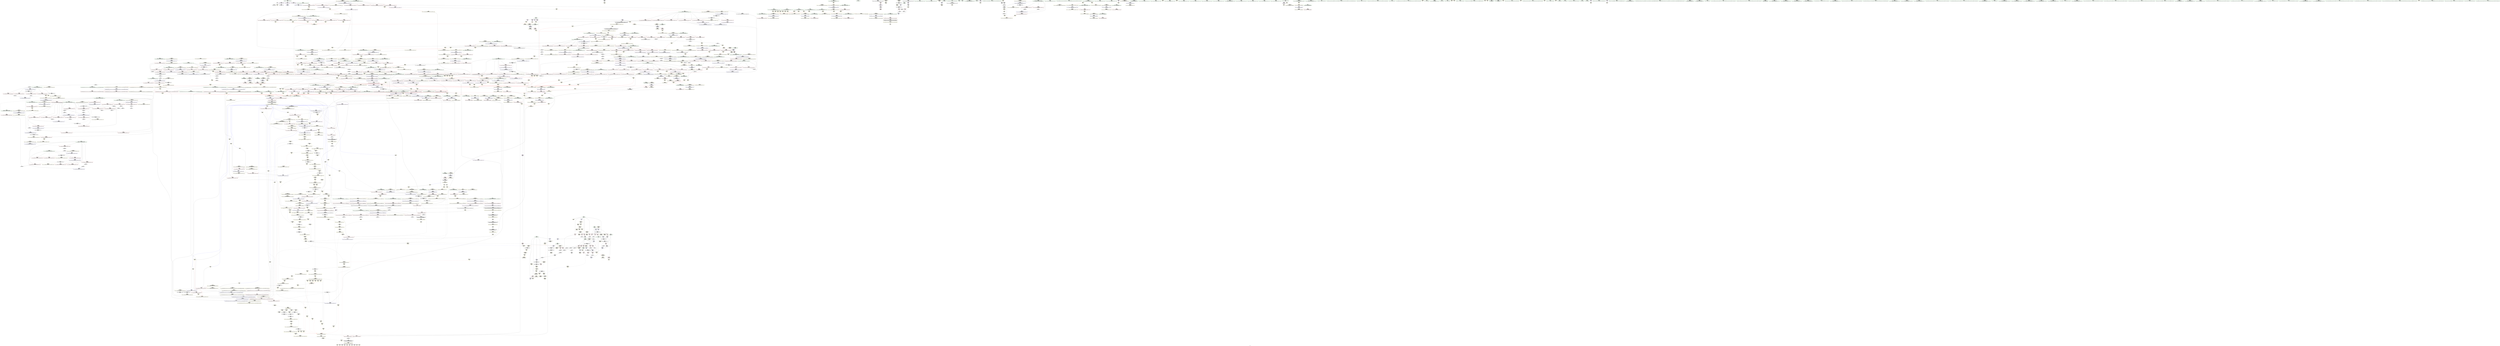 digraph "SVFG" {
	label="SVFG";

	Node0x558b1b530160 [shape=record,color=grey,label="{NodeID: 0\nNullPtr}"];
	Node0x558b1b530160 -> Node0x558b1b583e00[style=solid];
	Node0x558b1b530160 -> Node0x558b1b5a36e0[style=solid];
	Node0x558b1b530160 -> Node0x558b1b595620[style=solid];
	Node0x558b1b594ac0 [shape=record,color=yellow,style=double,label="{NodeID: 775\nAPARM(434)\nCS[]|{<s0>27}}"];
	Node0x558b1b594ac0:s0 -> Node0x558b1b5bce20[style=solid,color=red];
	Node0x558b1b5acff0 [shape=record,color=yellow,style=double,label="{NodeID: 1550\nCSMU(7V_3)\npts\{16 \}\nCS[]|{<s0>32}}"];
	Node0x558b1b5acff0:s0 -> Node0x558b1b615d70[style=dashed,color=red];
	Node0x558b1b58b5e0 [shape=record,color=red,label="{NodeID: 443\n761\<--713\n\<--__first.addr\n_ZSt13__adjust_heapIPiliN9__gnu_cxx5__ops15_Iter_less_iterEEvT_T0_S5_T1_T2_\n}"];
	Node0x558b1b58b5e0 -> Node0x558b1b590710[style=solid];
	Node0x558b1b60c7f0 [shape=record,color=black,label="{NodeID: 1218\nMR_158V_3 = PHI(MR_158V_4, MR_158V_2, )\npts\{849 \}\n}"];
	Node0x558b1b60c7f0 -> Node0x558b1b59d640[style=dashed];
	Node0x558b1b60c7f0 -> Node0x558b1b59d710[style=dashed];
	Node0x558b1b60c7f0 -> Node0x558b1b59d7e0[style=dashed];
	Node0x558b1b60c7f0 -> Node0x558b1b5a7b50[style=dashed];
	Node0x558b1b60c7f0 -> Node0x558b1b618ee0[style=dashed];
	Node0x558b1b57efe0 [shape=record,color=green,label="{NodeID: 111\n575\<--576\n__last.addr\<--__last.addr_field_insensitive\n_ZSt11__make_heapIPiN9__gnu_cxx5__ops15_Iter_less_iterEEvT_S4_RT0_\n}"];
	Node0x558b1b57efe0 -> Node0x558b1b589e50[style=solid];
	Node0x558b1b57efe0 -> Node0x558b1b589f20[style=solid];
	Node0x558b1b57efe0 -> Node0x558b1b5a5ba0[style=solid];
	Node0x558b1b5b5e00 [shape=record,color=yellow,style=double,label="{NodeID: 886\nAPARM(1046)\nCS[]|{<s0>66}}"];
	Node0x558b1b5b5e00:s0 -> Node0x558b1b5bdf90[style=solid,color=red];
	Node0x558b1b5a0f20 [shape=record,color=red,label="{NodeID: 554\n1167\<--1153\n\<--__first.addr\n_ZSt26__unguarded_insertion_sortIPiN9__gnu_cxx5__ops15_Iter_less_iterEEvT_S4_T0_\n}"];
	Node0x558b1b5a0f20 -> Node0x558b1b5a9480[style=solid];
	Node0x558b1b613e80 [shape=record,color=yellow,style=double,label="{NodeID: 1329\n13V_1 = ENCHI(MR_13V_0)\npts\{90 \}\nFun[_Z5solvev]}"];
	Node0x558b1b613e80 -> Node0x558b1b5a3b20[style=dashed];
	Node0x558b1b583f00 [shape=record,color=black,label="{NodeID: 222\n219\<--9\nmain_ret\<--\nmain\n}"];
	Node0x558b1b583f00 -> Node0x558b1b5c0060[style=solid];
	Node0x558b1b5bba70 [shape=record,color=yellow,style=double,label="{NodeID: 997\nFPARM(709)\nFun[_ZSt13__adjust_heapIPiliN9__gnu_cxx5__ops15_Iter_less_iterEEvT_T0_S5_T1_T2_]}"];
	Node0x558b1b5bba70 -> Node0x558b1b5a6a40[style=solid];
	Node0x558b1b5a6a40 [shape=record,color=blue,label="{NodeID: 665\n717\<--709\n__len.addr\<--__len\n_ZSt13__adjust_heapIPiliN9__gnu_cxx5__ops15_Iter_less_iterEEvT_T0_S5_T1_T2_\n}"];
	Node0x558b1b5a6a40 -> Node0x558b1b58be00[style=dashed];
	Node0x558b1b5a6a40 -> Node0x558b1b58bed0[style=dashed];
	Node0x558b1b5a6a40 -> Node0x558b1b58bfa0[style=dashed];
	Node0x558b1b5a6a40 -> Node0x558b1b619730[style=dashed];
	Node0x558b1b61b250 [shape=record,color=yellow,style=double,label="{NodeID: 1440\nRETMU(103V_2)\npts\{578 \}\nFun[_ZSt11__make_heapIPiN9__gnu_cxx5__ops15_Iter_less_iterEEvT_S4_RT0_]}"];
	Node0x558b1b591b60 [shape=record,color=red,label="{NodeID: 333\n113\<--89\n\<--i\n_Z5solvev\n}"];
	Node0x558b1b591b60 -> Node0x558b1b59b820[style=solid];
	Node0x558b1b598520 [shape=record,color=grey,label="{NodeID: 1108\n604 = Binary(603, 276, )\n}"];
	Node0x558b1b598520 -> Node0x558b1b5a5d40[style=solid];
	Node0x558b1b57b7d0 [shape=record,color=green,label="{NodeID: 1\n7\<--1\n__dso_handle\<--dummyObj\nGlob }"];
	Node0x558b1b594b90 [shape=record,color=yellow,style=double,label="{NodeID: 776\nAPARM(438)\nCS[]|{<s0>28}}"];
	Node0x558b1b594b90:s0 -> Node0x558b1b5be5f0[style=solid,color=red];
	Node0x558b1b5ad150 [shape=record,color=yellow,style=double,label="{NodeID: 1551\nCSMU(7V_3)\npts\{16 \}\nCS[]|{<s0>33}}"];
	Node0x558b1b5ad150:s0 -> Node0x558b1b6157d0[style=dashed,color=red];
	Node0x558b1b58b6b0 [shape=record,color=red,label="{NodeID: 444\n766\<--713\n\<--__first.addr\n_ZSt13__adjust_heapIPiliN9__gnu_cxx5__ops15_Iter_less_iterEEvT_T0_S5_T1_T2_\n}"];
	Node0x558b1b58b6b0 -> Node0x558b1b5907e0[style=solid];
	Node0x558b1af3c460 [shape=record,color=yellow,style=double,label="{NodeID: 1219\n33V_1 = ENCHI(MR_33V_0)\npts\{1 \}\nFun[main]}"];
	Node0x558b1af3c460 -> Node0x558b1b591750[style=dashed];
	Node0x558b1af3c460 -> Node0x558b1b616670[style=dashed];
	Node0x558b1b57f0b0 [shape=record,color=green,label="{NodeID: 112\n577\<--578\n__comp.addr\<--__comp.addr_field_insensitive\n_ZSt11__make_heapIPiN9__gnu_cxx5__ops15_Iter_less_iterEEvT_S4_RT0_\n}"];
	Node0x558b1b57f0b0 -> Node0x558b1b589ff0[style=solid];
	Node0x558b1b57f0b0 -> Node0x558b1b5a5c70[style=solid];
	Node0x558b1b5b5ed0 [shape=record,color=yellow,style=double,label="{NodeID: 887\nAPARM(1047)\nCS[]|{<s0>66}}"];
	Node0x558b1b5b5ed0:s0 -> Node0x558b1b5be080[style=solid,color=red];
	Node0x558b1b5a0ff0 [shape=record,color=red,label="{NodeID: 555\n1171\<--1155\n\<--__last.addr\n_ZSt26__unguarded_insertion_sortIPiN9__gnu_cxx5__ops15_Iter_less_iterEEvT_S4_T0_\n}"];
	Node0x558b1b5a0ff0 -> Node0x558b1b59aaa0[style=solid];
	Node0x558b1b613f60 [shape=record,color=yellow,style=double,label="{NodeID: 1330\n15V_1 = ENCHI(MR_15V_0)\npts\{92 \}\nFun[_Z5solvev]}"];
	Node0x558b1b613f60 -> Node0x558b1b600dd0[style=dashed];
	Node0x558b1b583fd0 [shape=record,color=black,label="{NodeID: 223\n25\<--24\n\<--_ZSt3cin\nCan only get source location for instruction, argument, global var or function.}"];
	Node0x558b1b583fd0 -> Node0x558b1b590300[style=solid];
	Node0x558b1b5bbb90 [shape=record,color=yellow,style=double,label="{NodeID: 998\nFPARM(710)\nFun[_ZSt13__adjust_heapIPiliN9__gnu_cxx5__ops15_Iter_less_iterEEvT_T0_S5_T1_T2_]}"];
	Node0x558b1b5bbb90 -> Node0x558b1b5a6b10[style=solid];
	Node0x558b1b5a6b10 [shape=record,color=blue,label="{NodeID: 666\n719\<--710\n__value.addr\<--__value\n_ZSt13__adjust_heapIPiliN9__gnu_cxx5__ops15_Iter_less_iterEEvT_T0_S5_T1_T2_\n}"];
	Node0x558b1b5a6b10 -> Node0x558b1b59c940[style=dashed];
	Node0x558b1b5a6b10 -> Node0x558b1b59ca10[style=dashed];
	Node0x558b1b5a6b10 -> Node0x558b1b59cae0[style=dashed];
	Node0x558b1b5a6b10 -> Node0x558b1b619810[style=dashed];
	Node0x558b1b61b330 [shape=record,color=yellow,style=double,label="{NodeID: 1441\nRETMU(105V_2)\npts\{580 \}\nFun[_ZSt11__make_heapIPiN9__gnu_cxx5__ops15_Iter_less_iterEEvT_S4_RT0_]}"];
	Node0x558b1b591c30 [shape=record,color=red,label="{NodeID: 334\n119\<--89\n\<--i\n_Z5solvev\n}"];
	Node0x558b1b591c30 -> Node0x558b1b5c52b0[style=solid];
	Node0x558b1b5986a0 [shape=record,color=grey,label="{NodeID: 1109\n108 = Binary(107, 64, )\n}"];
	Node0x558b1b5986a0 -> Node0x558b1b5989a0[style=solid];
	Node0x558b1b57b860 [shape=record,color=green,label="{NodeID: 2\n9\<--1\n\<--dummyObj\nCan only get source location for instruction, argument, global var or function.}"];
	Node0x558b1b594c60 [shape=record,color=yellow,style=double,label="{NodeID: 777\nAPARM(439)\nCS[]|{<s0>28}}"];
	Node0x558b1b594c60:s0 -> Node0x558b1b5be6b0[style=solid,color=red];
	Node0x558b1b5ad2b0 [shape=record,color=yellow,style=double,label="{NodeID: 1552\nCSMU(7V_2)\npts\{16 \}\nCS[]|{<s0>34}}"];
	Node0x558b1b5ad2b0:s0 -> Node0x558b1b6157d0[style=dashed,color=red];
	Node0x558b1b58b780 [shape=record,color=red,label="{NodeID: 445\n787\<--713\n\<--__first.addr\n_ZSt13__adjust_heapIPiliN9__gnu_cxx5__ops15_Iter_less_iterEEvT_T0_S5_T1_T2_\n}"];
	Node0x558b1b58b780 -> Node0x558b1b5908b0[style=solid];
	Node0x558b1b0bc8a0 [shape=record,color=yellow,style=double,label="{NodeID: 1220\n2V_1 = ENCHI(MR_2V_0)\npts\{12 \}\nFun[main]}"];
	Node0x558b1b0bc8a0 -> Node0x558b1b617190[style=dashed];
	Node0x558b1b0bc8a0 -> Node0x558b1b5abf10[style=dashed];
	Node0x558b1b57f180 [shape=record,color=green,label="{NodeID: 113\n579\<--580\n__len\<--__len_field_insensitive\n_ZSt11__make_heapIPiN9__gnu_cxx5__ops15_Iter_less_iterEEvT_S4_RT0_\n}"];
	Node0x558b1b57f180 -> Node0x558b1b58a0c0[style=solid];
	Node0x558b1b57f180 -> Node0x558b1b58a190[style=solid];
	Node0x558b1b57f180 -> Node0x558b1b5a5d40[style=solid];
	Node0x558b1b5b5fa0 [shape=record,color=yellow,style=double,label="{NodeID: 888\nAPARM(1063)\nCS[]|{<s0>67}}"];
	Node0x558b1b5b5fa0:s0 -> Node0x558b1b5ba8d0[style=solid,color=red];
	Node0x558b1b5a10c0 [shape=record,color=red,label="{NodeID: 556\n1170\<--1157\n\<--__i\n_ZSt26__unguarded_insertion_sortIPiN9__gnu_cxx5__ops15_Iter_less_iterEEvT_S4_T0_\n}"];
	Node0x558b1b5a10c0 -> Node0x558b1b59aaa0[style=solid];
	Node0x558b1b614040 [shape=record,color=yellow,style=double,label="{NodeID: 1331\n17V_1 = ENCHI(MR_17V_0)\npts\{94 \}\nFun[_Z5solvev]}"];
	Node0x558b1b614040 -> Node0x558b1b6012d0[style=dashed];
	Node0x558b1b5840d0 [shape=record,color=black,label="{NodeID: 224\n26\<--24\n\<--_ZSt3cin\nCan only get source location for instruction, argument, global var or function.}"];
	Node0x558b1b5840d0 -> Node0x558b1b591750[style=solid];
	Node0x558b1b5bbcb0 [shape=record,color=yellow,style=double,label="{NodeID: 999\nFPARM(1081)\nFun[_ZSt16__insertion_sortIPiN9__gnu_cxx5__ops15_Iter_less_iterEEvT_S4_T0_]}"];
	Node0x558b1b5bbcb0 -> Node0x558b1b5a8e00[style=solid];
	Node0x558b1b5a6be0 [shape=record,color=blue,label="{NodeID: 667\n721\<--733\n__topIndex\<--\n_ZSt13__adjust_heapIPiliN9__gnu_cxx5__ops15_Iter_less_iterEEvT_T0_S5_T1_T2_\n}"];
	Node0x558b1b5a6be0 -> Node0x558b1b58c070[style=dashed];
	Node0x558b1b5a6be0 -> Node0x558b1b6198f0[style=dashed];
	Node0x558b1b61b410 [shape=record,color=yellow,style=double,label="{NodeID: 1442\nRETMU(107V_2)\npts\{582 \}\nFun[_ZSt11__make_heapIPiN9__gnu_cxx5__ops15_Iter_less_iterEEvT_S4_RT0_]}"];
	Node0x558b1b591d00 [shape=record,color=red,label="{NodeID: 335\n135\<--89\n\<--i\n_Z5solvev\n}"];
	Node0x558b1b591d00 -> Node0x558b1b5c4fb0[style=solid];
	Node0x558b1b598820 [shape=record,color=grey,label="{NodeID: 1110\n603 = Binary(601, 602, )\n}"];
	Node0x558b1b598820 -> Node0x558b1b598520[style=solid];
	Node0x558b1b57bb10 [shape=record,color=green,label="{NodeID: 3\n18\<--1\n\<--dummyObj\nCan only get source location for instruction, argument, global var or function.}"];
	Node0x558b1b594d30 [shape=record,color=yellow,style=double,label="{NodeID: 778\nAPARM(419)\nCS[]|{<s0>28}}"];
	Node0x558b1b594d30:s0 -> Node0x558b1b5be7a0[style=solid,color=red];
	Node0x558b1b5ad410 [shape=record,color=yellow,style=double,label="{NodeID: 1553\nCSMU(7V_3)\npts\{16 \}\nCS[]|{<s0>37}}"];
	Node0x558b1b5ad410:s0 -> Node0x558b1b60f950[style=dashed,color=red];
	Node0x558b1b58b850 [shape=record,color=red,label="{NodeID: 446\n793\<--713\n\<--__first.addr\n_ZSt13__adjust_heapIPiliN9__gnu_cxx5__ops15_Iter_less_iterEEvT_T0_S5_T1_T2_\n}"];
	Node0x558b1b58b850 -> Node0x558b1b590980[style=solid];
	Node0x558b1b60d790 [shape=record,color=yellow,style=double,label="{NodeID: 1221\n36V_1 = ENCHI(MR_36V_0)\npts\{221 \}\nFun[main]}"];
	Node0x558b1b60d790 -> Node0x558b1b5a44e0[style=dashed];
	Node0x558b1b57f250 [shape=record,color=green,label="{NodeID: 114\n581\<--582\n__parent\<--__parent_field_insensitive\n_ZSt11__make_heapIPiN9__gnu_cxx5__ops15_Iter_less_iterEEvT_S4_RT0_\n}"];
	Node0x558b1b57f250 -> Node0x558b1b58a260[style=solid];
	Node0x558b1b57f250 -> Node0x558b1b58a330[style=solid];
	Node0x558b1b57f250 -> Node0x558b1b58a400[style=solid];
	Node0x558b1b57f250 -> Node0x558b1b58a4d0[style=solid];
	Node0x558b1b57f250 -> Node0x558b1b5a5e10[style=solid];
	Node0x558b1b57f250 -> Node0x558b1b5a5fb0[style=solid];
	Node0x558b1b5b6070 [shape=record,color=yellow,style=double,label="{NodeID: 889\nAPARM(1067)\nCS[]|{<s0>68}}"];
	Node0x558b1b5b6070:s0 -> Node0x558b1b5ba8d0[style=solid,color=red];
	Node0x558b1b5a1190 [shape=record,color=red,label="{NodeID: 557\n1174\<--1157\n\<--__i\n_ZSt26__unguarded_insertion_sortIPiN9__gnu_cxx5__ops15_Iter_less_iterEEvT_S4_T0_\n}"];
	Node0x558b1b5a1190 -> Node0x558b1b5b6960[style=solid];
	Node0x558b1b614120 [shape=record,color=yellow,style=double,label="{NodeID: 1332\n7V_1 = ENCHI(MR_7V_0)\npts\{16 \}\nFun[_ZSt16__introsort_loopIPilN9__gnu_cxx5__ops15_Iter_less_iterEEvT_S4_T0_T1_]}"];
	Node0x558b1b614120 -> Node0x558b1b5fbdd0[style=dashed];
	Node0x558b1b5841d0 [shape=record,color=black,label="{NodeID: 225\n40\<--41\n\<--_ZNSt8ios_base4InitD1Ev\nCan only get source location for instruction, argument, global var or function.}"];
	Node0x558b1b5841d0 -> Node0x558b1b5ab9e0[style=solid];
	Node0x558b1b5bbdd0 [shape=record,color=yellow,style=double,label="{NodeID: 1000\nFPARM(1082)\nFun[_ZSt16__insertion_sortIPiN9__gnu_cxx5__ops15_Iter_less_iterEEvT_S4_T0_]}"];
	Node0x558b1b5bbdd0 -> Node0x558b1b5a8ed0[style=solid];
	Node0x558b1b5a6cb0 [shape=record,color=blue,label="{NodeID: 668\n723\<--735\n__secondChild\<--\n_ZSt13__adjust_heapIPiliN9__gnu_cxx5__ops15_Iter_less_iterEEvT_T0_S5_T1_T2_\n}"];
	Node0x558b1b5a6cb0 -> Node0x558b1b5fb8d0[style=dashed];
	Node0x558b1b61b4f0 [shape=record,color=yellow,style=double,label="{NodeID: 1443\nRETMU(109V_2)\npts\{584 \}\nFun[_ZSt11__make_heapIPiN9__gnu_cxx5__ops15_Iter_less_iterEEvT_S4_RT0_]}"];
	Node0x558b1b591dd0 [shape=record,color=red,label="{NodeID: 336\n139\<--89\n\<--i\n_Z5solvev\n}"];
	Node0x558b1b591dd0 -> Node0x558b1b5c46b0[style=solid];
	Node0x558b1b5989a0 [shape=record,color=grey,label="{NodeID: 1111\n109 = Binary(108, 110, )\n}"];
	Node0x558b1b5989a0 -> Node0x558b1b5a3b20[style=solid];
	Node0x558b1b57bba0 [shape=record,color=green,label="{NodeID: 4\n20\<--1\n.str\<--dummyObj\nGlob }"];
	Node0x558b1b594e00 [shape=record,color=yellow,style=double,label="{NodeID: 779\nAPARM(172)\nCS[]|{<s0>7}}"];
	Node0x558b1b594e00:s0 -> Node0x558b1b5bd1e0[style=solid,color=red];
	Node0x558b1b5ad570 [shape=record,color=yellow,style=double,label="{NodeID: 1554\nCSMU(7V_2)\npts\{16 \}\nCS[]|{<s0>41}}"];
	Node0x558b1b5ad570:s0 -> Node0x558b1b60f950[style=dashed,color=red];
	Node0x558b1b58b920 [shape=record,color=red,label="{NodeID: 447\n807\<--713\n\<--__first.addr\n_ZSt13__adjust_heapIPiliN9__gnu_cxx5__ops15_Iter_less_iterEEvT_T0_S5_T1_T2_\n}"];
	Node0x558b1b58b920 -> Node0x558b1b5aace0[style=solid];
	Node0x558b1b60d870 [shape=record,color=yellow,style=double,label="{NodeID: 1222\n38V_1 = ENCHI(MR_38V_0)\npts\{10 16 19 \}\nFun[main]}"];
	Node0x558b1b60d870 -> Node0x558b1b5abdb0[style=dashed];
	Node0x558b1b584550 [shape=record,color=green,label="{NodeID: 115\n583\<--584\n__value\<--__value_field_insensitive\n_ZSt11__make_heapIPiN9__gnu_cxx5__ops15_Iter_less_iterEEvT_S4_RT0_\n}"];
	Node0x558b1b584550 -> Node0x558b1b5a5ee0[style=solid];
	Node0x558b1b584550 -> Node0x558b1b597b80[style=solid];
	Node0x558b1b5b6140 [shape=record,color=yellow,style=double,label="{NodeID: 890\nAPARM(1059)\nCS[]|{<s0>69}}"];
	Node0x558b1b5b6140:s0 -> Node0x558b1b5ba8d0[style=solid,color=red];
	Node0x558b1b5a1260 [shape=record,color=red,label="{NodeID: 558\n1178\<--1157\n\<--__i\n_ZSt26__unguarded_insertion_sortIPiN9__gnu_cxx5__ops15_Iter_less_iterEEvT_S4_T0_\n}"];
	Node0x558b1b5a1260 -> Node0x558b1b58fd50[style=solid];
	Node0x558b1b614230 [shape=record,color=yellow,style=double,label="{NodeID: 1333\n53V_1 = ENCHI(MR_53V_0)\npts\{303 \}\nFun[_ZSt16__introsort_loopIPilN9__gnu_cxx5__ops15_Iter_less_iterEEvT_S4_T0_T1_]}"];
	Node0x558b1b614230 -> Node0x558b1b5a4750[style=dashed];
	Node0x558b1b5842d0 [shape=record,color=black,label="{NodeID: 226\n71\<--70\nidxprom\<--\n_Z4initv\n}"];
	Node0x558b1b5bbef0 [shape=record,color=yellow,style=double,label="{NodeID: 1001\nFPARM(1149)\nFun[_ZSt26__unguarded_insertion_sortIPiN9__gnu_cxx5__ops15_Iter_less_iterEEvT_S4_T0_]}"];
	Node0x558b1b5bbef0 -> Node0x558b1b5a92e0[style=solid];
	Node0x558b1b5a6d80 [shape=record,color=blue,label="{NodeID: 669\n723\<--746\n__secondChild\<--mul\n_ZSt13__adjust_heapIPiliN9__gnu_cxx5__ops15_Iter_less_iterEEvT_T0_S5_T1_T2_\n}"];
	Node0x558b1b5a6d80 -> Node0x558b1b58c2e0[style=dashed];
	Node0x558b1b5a6d80 -> Node0x558b1b58c3b0[style=dashed];
	Node0x558b1b5a6d80 -> Node0x558b1b58c480[style=dashed];
	Node0x558b1b5a6d80 -> Node0x558b1b5a6e50[style=dashed];
	Node0x558b1b5a6d80 -> Node0x558b1b5f6cb0[style=dashed];
	Node0x558b1b61b5d0 [shape=record,color=yellow,style=double,label="{NodeID: 1444\nRETMU(111V_1)\npts\{671 720 845 1060 1092 1214 \}\nFun[_ZSt11__make_heapIPiN9__gnu_cxx5__ops15_Iter_less_iterEEvT_S4_RT0_]}"];
	Node0x558b1b591ea0 [shape=record,color=red,label="{NodeID: 337\n154\<--89\n\<--i\n_Z5solvev\n}"];
	Node0x558b1b591ea0 -> Node0x558b1b5c22b0[style=solid];
	Node0x558b1b598b20 [shape=record,color=grey,label="{NodeID: 1112\n594 = Binary(592, 593, )\n}"];
	Node0x558b1b598b20 -> Node0x558b1b598ca0[style=solid];
	Node0x558b1b57bc30 [shape=record,color=green,label="{NodeID: 5\n22\<--1\n.str.1\<--dummyObj\nGlob }"];
	Node0x558b1b594ed0 [shape=record,color=yellow,style=double,label="{NodeID: 780\nAPARM(173)\nCS[]|{<s0>7}}"];
	Node0x558b1b594ed0:s0 -> Node0x558b1b5bd2d0[style=solid,color=red];
	Node0x558b1b5ad6d0 [shape=record,color=yellow,style=double,label="{NodeID: 1555\nCSMU(7V_1)\npts\{16 \}\nCS[]|{<s0>89}}"];
	Node0x558b1b5ad6d0:s0 -> Node0x558b1b612ed0[style=dashed,color=red];
	Node0x558b1b58b9f0 [shape=record,color=red,label="{NodeID: 448\n733\<--715\n\<--__holeIndex.addr\n_ZSt13__adjust_heapIPiliN9__gnu_cxx5__ops15_Iter_less_iterEEvT_T0_S5_T1_T2_\n}"];
	Node0x558b1b58b9f0 -> Node0x558b1b5a6be0[style=solid];
	Node0x558b1b60d950 [shape=record,color=yellow,style=double,label="{NodeID: 1223\n7V_1 = ENCHI(MR_7V_0)\npts\{16 \}\nFun[_ZSt22__copy_move_backward_aILb1EPiS0_ET1_T0_S2_S1_]}"];
	Node0x558b1b60d950 -> Node0x558b1b5ad6d0[style=dashed];
	Node0x558b1b584620 [shape=record,color=green,label="{NodeID: 116\n585\<--586\nagg.tmp\<--agg.tmp_field_insensitive\n_ZSt11__make_heapIPiN9__gnu_cxx5__ops15_Iter_less_iterEEvT_S4_RT0_\n}"];
	Node0x558b1b5b6210 [shape=record,color=yellow,style=double,label="{NodeID: 891\nAPARM(1083)\nCS[]|{<s0>70}}"];
	Node0x558b1b5b6210:s0 -> Node0x558b1b5bf640[style=solid,color=red];
	Node0x558b1b5a1330 [shape=record,color=red,label="{NodeID: 559\n1196\<--1187\n\<--__first.addr\n_ZSt13move_backwardIPiS0_ET0_T_S2_S1_\n}"];
	Node0x558b1b5a1330 -> Node0x558b1b5b6a30[style=solid];
	Node0x558b1b614310 [shape=record,color=yellow,style=double,label="{NodeID: 1334\n55V_1 = ENCHI(MR_55V_0)\npts\{305 \}\nFun[_ZSt16__introsort_loopIPilN9__gnu_cxx5__ops15_Iter_less_iterEEvT_S4_T0_T1_]}"];
	Node0x558b1b614310 -> Node0x558b1b5a4820[style=dashed];
	Node0x558b1b5843a0 [shape=record,color=black,label="{NodeID: 227\n96\<--95\nidx.ext\<--\n_Z5solvev\n}"];
	Node0x558b1b5bbfb0 [shape=record,color=yellow,style=double,label="{NodeID: 1002\nFPARM(1150)\nFun[_ZSt26__unguarded_insertion_sortIPiN9__gnu_cxx5__ops15_Iter_less_iterEEvT_S4_T0_]}"];
	Node0x558b1b5bbfb0 -> Node0x558b1b5a93b0[style=solid];
	Node0x558b1b5a6e50 [shape=record,color=blue,label="{NodeID: 670\n723\<--758\n__secondChild\<--dec\n_ZSt13__adjust_heapIPiliN9__gnu_cxx5__ops15_Iter_less_iterEEvT_T0_S5_T1_T2_\n}"];
	Node0x558b1b5a6e50 -> Node0x558b1b5f6cb0[style=dashed];
	Node0x558b1b61b740 [shape=record,color=yellow,style=double,label="{NodeID: 1445\nRETMU(7V_1)\npts\{16 \}\nFun[_ZNK9__gnu_cxx5__ops14_Iter_less_valclIPiiEEbT_RT0_]}"];
	Node0x558b1b591f70 [shape=record,color=red,label="{NodeID: 338\n118\<--91\n\<--j\n_Z5solvev\n}"];
	Node0x558b1b591f70 -> Node0x558b1b59a620[style=solid];
	Node0x558b1b598ca0 [shape=record,color=grey,label="{NodeID: 1113\n595 = Binary(594, 276, )\n}"];
	Node0x558b1b598ca0 -> Node0x558b1b59bb20[style=solid];
	Node0x558b1b57bcc0 [shape=record,color=green,label="{NodeID: 6\n24\<--1\n_ZSt3cin\<--dummyObj\nGlob }"];
	Node0x558b1b594fa0 [shape=record,color=yellow,style=double,label="{NodeID: 781\nAPARM(186)\nCS[]}"];
	Node0x558b1b5ad830 [shape=record,color=yellow,style=double,label="{NodeID: 1556\nCSMU(7V_1)\npts\{16 \}\nCS[]|{<s0>52}}"];
	Node0x558b1b5ad830:s0 -> Node0x558b1b615d70[style=dashed,color=red];
	Node0x558b1b58bac0 [shape=record,color=red,label="{NodeID: 449\n735\<--715\n\<--__holeIndex.addr\n_ZSt13__adjust_heapIPiliN9__gnu_cxx5__ops15_Iter_less_iterEEvT_T0_S5_T1_T2_\n}"];
	Node0x558b1b58bac0 -> Node0x558b1b5a6cb0[style=solid];
	Node0x558b1b60da60 [shape=record,color=yellow,style=double,label="{NodeID: 1224\n244V_1 = ENCHI(MR_244V_0)\npts\{1292 \}\nFun[_ZSt22__copy_move_backward_aILb1EPiS0_ET1_T0_S2_S1_]}"];
	Node0x558b1b60da60 -> Node0x558b1b5aa250[style=dashed];
	Node0x558b1b5846f0 [shape=record,color=green,label="{NodeID: 117\n615\<--616\n_ZSt4moveIRiEONSt16remove_referenceIT_E4typeEOS2_\<--_ZSt4moveIRiEONSt16remove_referenceIT_E4typeEOS2__field_insensitive\n}"];
	Node0x558b1b5b62e0 [shape=record,color=yellow,style=double,label="{NodeID: 892\nAPARM(1114)\nCS[]|{<s0>70}}"];
	Node0x558b1b5b62e0:s0 -> Node0x558b1b5bf8e0[style=solid,color=red];
	Node0x558b1b5a1400 [shape=record,color=red,label="{NodeID: 560\n1200\<--1189\n\<--__last.addr\n_ZSt13move_backwardIPiS0_ET0_T_S2_S1_\n}"];
	Node0x558b1b5a1400 -> Node0x558b1b5b6b00[style=solid];
	Node0x558b1b6143f0 [shape=record,color=yellow,style=double,label="{NodeID: 1335\n57V_1 = ENCHI(MR_57V_0)\npts\{307 \}\nFun[_ZSt16__introsort_loopIPilN9__gnu_cxx5__ops15_Iter_less_iterEEvT_S4_T0_T1_]}"];
	Node0x558b1b6143f0 -> Node0x558b1b5a48f0[style=dashed];
	Node0x558b1b584470 [shape=record,color=black,label="{NodeID: 228\n123\<--122\n\<--cmp3\n_Z5solvev\n}"];
	Node0x558b1b5bc0a0 [shape=record,color=yellow,style=double,label="{NodeID: 1003\nFPARM(373)\nFun[_ZSt22__final_insertion_sortIPiN9__gnu_cxx5__ops15_Iter_less_iterEEvT_S4_T0_]}"];
	Node0x558b1b5bc0a0 -> Node0x558b1b5a4d00[style=solid];
	Node0x558b1b5a6f20 [shape=record,color=blue,label="{NodeID: 671\n768\<--765\nadd.ptr5\<--\n_ZSt13__adjust_heapIPiliN9__gnu_cxx5__ops15_Iter_less_iterEEvT_T0_S5_T1_T2_\n}"];
	Node0x558b1b5a6f20 -> Node0x558b1b5faed0[style=dashed];
	Node0x558b1b61b850 [shape=record,color=yellow,style=double,label="{NodeID: 1446\nRETMU(154V_1)\npts\{845 \}\nFun[_ZNK9__gnu_cxx5__ops14_Iter_less_valclIPiiEEbT_RT0_]}"];
	Node0x558b1b592040 [shape=record,color=red,label="{NodeID: 339\n149\<--91\n\<--j\n_Z5solvev\n}"];
	Node0x558b1b592040 -> Node0x558b1b5c2430[style=solid];
	Node0x558b1b598e20 [shape=record,color=grey,label="{NodeID: 1114\n325 = Binary(324, 276, )\n}"];
	Node0x558b1b598e20 -> Node0x558b1b59bca0[style=solid];
	Node0x558b1b57c500 [shape=record,color=green,label="{NodeID: 7\n28\<--1\n\<--dummyObj\nCan only get source location for instruction, argument, global var or function.}"];
	Node0x558b1b595070 [shape=record,color=yellow,style=double,label="{NodeID: 782\nAPARM(184)\nCS[]}"];
	Node0x558b1b5ad990 [shape=record,color=yellow,style=double,label="{NodeID: 1557\nCSMU(7V_1)\npts\{16 \}\nCS[]|{<s0>53}}"];
	Node0x558b1b5ad990:s0 -> Node0x558b1b615d70[style=dashed,color=red];
	Node0x558b1b58bb90 [shape=record,color=red,label="{NodeID: 450\n767\<--715\n\<--__holeIndex.addr\n_ZSt13__adjust_heapIPiliN9__gnu_cxx5__ops15_Iter_less_iterEEvT_T0_S5_T1_T2_\n}"];
	Node0x558b1b60db40 [shape=record,color=yellow,style=double,label="{NodeID: 1225\n246V_1 = ENCHI(MR_246V_0)\npts\{1294 \}\nFun[_ZSt22__copy_move_backward_aILb1EPiS0_ET1_T0_S2_S1_]}"];
	Node0x558b1b60db40 -> Node0x558b1b5aa320[style=dashed];
	Node0x558b1b5847f0 [shape=record,color=green,label="{NodeID: 118\n626\<--627\n_ZSt13__adjust_heapIPiliN9__gnu_cxx5__ops15_Iter_less_iterEEvT_T0_S5_T1_T2_\<--_ZSt13__adjust_heapIPiliN9__gnu_cxx5__ops15_Iter_less_iterEEvT_T0_S5_T1_T2__field_insensitive\n}"];
	Node0x558b1b5b63b0 [shape=record,color=yellow,style=double,label="{NodeID: 893\nAPARM(1115)\nCS[]|{<s0>70}}"];
	Node0x558b1b5b63b0:s0 -> Node0x558b1b5bfb80[style=solid,color=red];
	Node0x558b1b5a14d0 [shape=record,color=red,label="{NodeID: 561\n1202\<--1191\n\<--__result.addr\n_ZSt13move_backwardIPiS0_ET0_T_S2_S1_\n}"];
	Node0x558b1b5a14d0 -> Node0x558b1b5b6d70[style=solid];
	Node0x558b1b6144d0 [shape=record,color=yellow,style=double,label="{NodeID: 1336\n59V_1 = ENCHI(MR_59V_0)\npts\{311 \}\nFun[_ZSt16__introsort_loopIPilN9__gnu_cxx5__ops15_Iter_less_iterEEvT_S4_T0_T1_]}"];
	Node0x558b1b6144d0 -> Node0x558b1b5fccd0[style=dashed];
	Node0x558b1b58c650 [shape=record,color=black,label="{NodeID: 229\n131\<--127\nidxprom\<--\n_Z5solvev\n}"];
	Node0x558b1b5bc190 [shape=record,color=yellow,style=double,label="{NodeID: 1004\nFPARM(374)\nFun[_ZSt22__final_insertion_sortIPiN9__gnu_cxx5__ops15_Iter_less_iterEEvT_S4_T0_]}"];
	Node0x558b1b5bc190 -> Node0x558b1b5a4dd0[style=solid];
	Node0x558b1b5a6ff0 [shape=record,color=blue,label="{NodeID: 672\n715\<--770\n__holeIndex.addr\<--\n_ZSt13__adjust_heapIPiliN9__gnu_cxx5__ops15_Iter_less_iterEEvT_T0_S5_T1_T2_\n}"];
	Node0x558b1b5a6ff0 -> Node0x558b1b5fb3d0[style=dashed];
	Node0x558b1b61b930 [shape=record,color=yellow,style=double,label="{NodeID: 1447\nRETMU(164V_2)\npts\{902 \}\nFun[_ZNK9__gnu_cxx5__ops14_Iter_less_valclIPiiEEbT_RT0_]}"];
	Node0x558b1b592110 [shape=record,color=red,label="{NodeID: 340\n137\<--93\n\<--cur\n_Z5solvev\n}"];
	Node0x558b1b592110 -> Node0x558b1b5c4830[style=solid];
	Node0x558b1b598fa0 [shape=record,color=grey,label="{NodeID: 1115\n324 = Binary(322, 323, )\n}"];
	Node0x558b1b598fa0 -> Node0x558b1b598e20[style=solid];
	Node0x558b1b57c590 [shape=record,color=green,label="{NodeID: 8\n64\<--1\n\<--dummyObj\nCan only get source location for instruction, argument, global var or function.}"];
	Node0x558b1b595140 [shape=record,color=yellow,style=double,label="{NodeID: 783\nAPARM(185)\nCS[]}"];
	Node0x558b1b5adaf0 [shape=record,color=yellow,style=double,label="{NodeID: 1558\nCSMU(7V_1)\npts\{16 \}\nCS[]|{<s0>54}}"];
	Node0x558b1b5adaf0:s0 -> Node0x558b1b6120f0[style=dashed,color=red];
	Node0x558b1b58bc60 [shape=record,color=red,label="{NodeID: 451\n794\<--715\n\<--__holeIndex.addr\n_ZSt13__adjust_heapIPiliN9__gnu_cxx5__ops15_Iter_less_iterEEvT_T0_S5_T1_T2_\n}"];
	Node0x558b1b60dc20 [shape=record,color=yellow,style=double,label="{NodeID: 1226\n248V_1 = ENCHI(MR_248V_0)\npts\{1296 \}\nFun[_ZSt22__copy_move_backward_aILb1EPiS0_ET1_T0_S2_S1_]}"];
	Node0x558b1b60dc20 -> Node0x558b1b5aa3f0[style=dashed];
	Node0x558b1b5848f0 [shape=record,color=green,label="{NodeID: 119\n641\<--642\nthis.addr\<--this.addr_field_insensitive\n_ZNK9__gnu_cxx5__ops15_Iter_less_iterclIPiS3_EEbT_T0_\n}"];
	Node0x558b1b5848f0 -> Node0x558b1b58a740[style=solid];
	Node0x558b1b5848f0 -> Node0x558b1b5a6080[style=solid];
	Node0x558b1b5b6480 [shape=record,color=yellow,style=double,label="{NodeID: 894\nAPARM(1118)\nCS[]|{<s0>71}}"];
	Node0x558b1b5b6480:s0 -> Node0x558b1b5ba8d0[style=solid,color=red];
	Node0x558b1b5a15a0 [shape=record,color=red,label="{NodeID: 562\n1218\<--1211\n\<--__last.addr\n_ZSt25__unguarded_linear_insertIPiN9__gnu_cxx5__ops14_Val_less_iterEEvT_T0_\n}"];
	Node0x558b1b5a15a0 -> Node0x558b1b5b6e40[style=solid];
	Node0x558b1b6145b0 [shape=record,color=yellow,style=double,label="{NodeID: 1337\n7V_1 = ENCHI(MR_7V_0)\npts\{16 \}\nFun[_ZSt27__unguarded_partition_pivotIPiN9__gnu_cxx5__ops15_Iter_less_iterEET_S4_S4_T0_]}"];
	Node0x558b1b6145b0 -> Node0x558b1b6202b0[style=dashed];
	Node0x558b1b58c720 [shape=record,color=black,label="{NodeID: 230\n144\<--143\nconv\<--mul9\n_Z5solvev\n}"];
	Node0x558b1b58c720 -> Node0x558b1b5c28b0[style=solid];
	Node0x558b1b5bc3a0 [shape=record,color=yellow,style=double,label="{NodeID: 1005\nFPARM(1038)\nFun[_ZSt9iter_swapIPiS0_EvT_T0_]}"];
	Node0x558b1b5bc3a0 -> Node0x558b1b5a8850[style=solid];
	Node0x558b1b5a70c0 [shape=record,color=blue,label="{NodeID: 673\n723\<--785\n__secondChild\<--mul12\n_ZSt13__adjust_heapIPiliN9__gnu_cxx5__ops15_Iter_less_iterEEvT_T0_S5_T1_T2_\n}"];
	Node0x558b1b5a70c0 -> Node0x558b1b59c7a0[style=dashed];
	Node0x558b1b5a70c0 -> Node0x558b1b59c870[style=dashed];
	Node0x558b1b5a70c0 -> Node0x558b1b6044d0[style=dashed];
	Node0x558b1b61ba10 [shape=record,color=yellow,style=double,label="{NodeID: 1448\nRETMU(166V_2)\npts\{904 \}\nFun[_ZNK9__gnu_cxx5__ops14_Iter_less_valclIPiiEEbT_RT0_]}"];
	Node0x558b1b5921e0 [shape=record,color=red,label="{NodeID: 341\n141\<--93\n\<--cur\n_Z5solvev\n}"];
	Node0x558b1b5921e0 -> Node0x558b1b5c2d30[style=solid];
	Node0x558b1b599120 [shape=record,color=grey,label="{NodeID: 1116\n340 = Binary(339, 341, )\n}"];
	Node0x558b1b599120 -> Node0x558b1b5a49c0[style=solid];
	Node0x558b1b57c620 [shape=record,color=green,label="{NodeID: 9\n110\<--1\n\<--dummyObj\nCan only get source location for instruction, argument, global var or function.}"];
	Node0x558b1b595210 [shape=record,color=yellow,style=double,label="{NodeID: 784\nAPARM(200)\nCS[]}"];
	Node0x558b1b5adc50 [shape=record,color=yellow,style=double,label="{NodeID: 1559\nCSMU(7V_1)\npts\{16 \}\nCS[]|{<s0>55}}"];
	Node0x558b1b5adc50:s0 -> Node0x558b1b615d70[style=dashed,color=red];
	Node0x558b1b58bd30 [shape=record,color=red,label="{NodeID: 452\n808\<--715\n\<--__holeIndex.addr\n_ZSt13__adjust_heapIPiliN9__gnu_cxx5__ops15_Iter_less_iterEEvT_T0_S5_T1_T2_\n}"];
	Node0x558b1b58bd30 -> Node0x558b1b5aadb0[style=solid];
	Node0x558b1b60dd00 [shape=record,color=yellow,style=double,label="{NodeID: 1227\n250V_1 = ENCHI(MR_250V_0)\npts\{1298 \}\nFun[_ZSt22__copy_move_backward_aILb1EPiS0_ET1_T0_S2_S1_]}"];
	Node0x558b1b60dd00 -> Node0x558b1b5aa4c0[style=dashed];
	Node0x558b1b5849c0 [shape=record,color=green,label="{NodeID: 120\n643\<--644\n__it1.addr\<--__it1.addr_field_insensitive\n_ZNK9__gnu_cxx5__ops15_Iter_less_iterclIPiS3_EEbT_T0_\n}"];
	Node0x558b1b5849c0 -> Node0x558b1b58a810[style=solid];
	Node0x558b1b5849c0 -> Node0x558b1b5a6150[style=solid];
	Node0x558b1b5b6550 [shape=record,color=yellow,style=double,label="{NodeID: 895\nAPARM(1122)\nCS[]|{<s0>72}}"];
	Node0x558b1b5b6550:s0 -> Node0x558b1b5ba2d0[style=solid,color=red];
	Node0x558b1b5a1670 [shape=record,color=red,label="{NodeID: 563\n1222\<--1211\n\<--__last.addr\n_ZSt25__unguarded_linear_insertIPiN9__gnu_cxx5__ops14_Val_less_iterEEvT_T0_\n}"];
	Node0x558b1b5a1670 -> Node0x558b1b5a9a30[style=solid];
	Node0x558b1b6146c0 [shape=record,color=yellow,style=double,label="{NodeID: 1338\n76V_1 = ENCHI(MR_76V_0)\npts\{450 \}\nFun[_ZSt27__unguarded_partition_pivotIPiN9__gnu_cxx5__ops15_Iter_less_iterEET_S4_S4_T0_]}"];
	Node0x558b1b6146c0 -> Node0x558b1b5a5110[style=dashed];
	Node0x558b1b58c7f0 [shape=record,color=black,label="{NodeID: 231\n233\<--232\n\<--vbase.offset.ptr\nmain\n}"];
	Node0x558b1b58c7f0 -> Node0x558b1b5925f0[style=solid];
	Node0x558b1b5bc5b0 [shape=record,color=yellow,style=double,label="{NodeID: 1006\nFPARM(1039)\nFun[_ZSt9iter_swapIPiS0_EvT_T0_]}"];
	Node0x558b1b5bc5b0 -> Node0x558b1b5a8920[style=solid];
	Node0x558b1b5a7190 [shape=record,color=blue,label="{NodeID: 674\n795\<--792\nadd.ptr16\<--\n_ZSt13__adjust_heapIPiliN9__gnu_cxx5__ops15_Iter_less_iterEEvT_T0_S5_T1_T2_\n}"];
	Node0x558b1b5a7190 -> Node0x558b1b603ad0[style=dashed];
	Node0x558b1b61baf0 [shape=record,color=yellow,style=double,label="{NodeID: 1449\nRETMU(168V_2)\npts\{906 \}\nFun[_ZNK9__gnu_cxx5__ops14_Iter_less_valclIPiiEEbT_RT0_]}"];
	Node0x558b1b5922b0 [shape=record,color=red,label="{NodeID: 342\n133\<--132\n\<--arrayidx\n_Z5solvev\n}"];
	Node0x558b1b5922b0 -> Node0x558b1b5a3d90[style=solid];
	Node0x558b1b5992a0 [shape=record,color=grey,label="{NodeID: 1117\n77 = Binary(76, 64, )\n}"];
	Node0x558b1b5992a0 -> Node0x558b1b5a38b0[style=solid];
	Node0x558b1b57c6b0 [shape=record,color=green,label="{NodeID: 10\n129\<--1\n\<--dummyObj\nCan only get source location for instruction, argument, global var or function.}"];
	Node0x558b1b5952e0 [shape=record,color=yellow,style=double,label="{NodeID: 785\nAPARM(197)\nCS[]}"];
	Node0x558b1b5addb0 [shape=record,color=yellow,style=double,label="{NodeID: 1560\nCSMU(7V_1)\npts\{16 \}\nCS[]|{<s0>56}}"];
	Node0x558b1b5addb0:s0 -> Node0x558b1b6120f0[style=dashed,color=red];
	Node0x558b1b58be00 [shape=record,color=red,label="{NodeID: 453\n739\<--717\n\<--__len.addr\n_ZSt13__adjust_heapIPiliN9__gnu_cxx5__ops15_Iter_less_iterEEvT_T0_S5_T1_T2_\n}"];
	Node0x558b1b58be00 -> Node0x558b1b5c3ab0[style=solid];
	Node0x558b1b60dde0 [shape=record,color=yellow,style=double,label="{NodeID: 1228\n221V_1 = ENCHI(MR_221V_0)\npts\{1190 \}\nFun[_ZSt13move_backwardIPiS0_ET0_T_S2_S1_]}"];
	Node0x558b1b60dde0 -> Node0x558b1b5a96f0[style=dashed];
	Node0x558b1b584a90 [shape=record,color=green,label="{NodeID: 121\n645\<--646\n__it2.addr\<--__it2.addr_field_insensitive\n_ZNK9__gnu_cxx5__ops15_Iter_less_iterclIPiS3_EEbT_T0_\n}"];
	Node0x558b1b584a90 -> Node0x558b1b58a8e0[style=solid];
	Node0x558b1b584a90 -> Node0x558b1b5a6220[style=solid];
	Node0x558b1b5b6620 [shape=record,color=yellow,style=double,label="{NodeID: 896\nAPARM(1123)\nCS[]|{<s0>72}}"];
	Node0x558b1b5b6620:s0 -> Node0x558b1b5ba3c0[style=solid,color=red];
	Node0x558b1b5a1740 [shape=record,color=red,label="{NodeID: 564\n1236\<--1211\n\<--__last.addr\n_ZSt25__unguarded_linear_insertIPiN9__gnu_cxx5__ops14_Val_less_iterEEvT_T0_\n}"];
	Node0x558b1b5a1740 -> Node0x558b1b5a9bd0[style=solid];
	Node0x558b1b6147a0 [shape=record,color=yellow,style=double,label="{NodeID: 1339\n78V_1 = ENCHI(MR_78V_0)\npts\{452 \}\nFun[_ZSt27__unguarded_partition_pivotIPiN9__gnu_cxx5__ops15_Iter_less_iterEET_S4_S4_T0_]}"];
	Node0x558b1b6147a0 -> Node0x558b1b5a51e0[style=dashed];
	Node0x558b1b58c8c0 [shape=record,color=black,label="{NodeID: 232\n236\<--235\n\<--add.ptr\nmain\n}"];
	Node0x558b1b58c8c0 -> Node0x558b1b595550[style=solid];
	Node0x558b1b5bc7c0 [shape=record,color=yellow,style=double,label="{NodeID: 1007\nFPARM(898)\nFun[_ZNK9__gnu_cxx5__ops14_Iter_less_valclIPiiEEbT_RT0_]}"];
	Node0x558b1b5bc7c0 -> Node0x558b1b5a7cf0[style=solid];
	Node0x558b1b5a7260 [shape=record,color=blue,label="{NodeID: 675\n715\<--798\n__holeIndex.addr\<--sub17\n_ZSt13__adjust_heapIPiliN9__gnu_cxx5__ops15_Iter_less_iterEEvT_T0_S5_T1_T2_\n}"];
	Node0x558b1b5a7260 -> Node0x558b1b603fd0[style=dashed];
	Node0x558b1b61bbd0 [shape=record,color=yellow,style=double,label="{NodeID: 1450\nRETMU(189V_2)\npts\{1043 \}\nFun[_ZSt9iter_swapIPiS0_EvT_T0_]}"];
	Node0x558b1b592380 [shape=record,color=red,label="{NodeID: 343\n172\<--162\n\<--__first.addr\n_ZSt4sortIPiEvT_S1_\n}"];
	Node0x558b1b592380 -> Node0x558b1b594e00[style=solid];
	Node0x558b1b599420 [shape=record,color=grey,label="{NodeID: 1118\n275 = Binary(274, 276, )\n}"];
	Node0x558b1b599420 -> Node0x558b1b5956f0[style=solid];
	Node0x558b1b57c7b0 [shape=record,color=green,label="{NodeID: 11\n224\<--1\n\<--dummyObj\nCan only get source location for instruction, argument, global var or function.}"];
	Node0x558b1b5953b0 [shape=record,color=yellow,style=double,label="{NodeID: 786\nAPARM(224)\nCS[]}"];
	Node0x558b1b5adf10 [shape=record,color=yellow,style=double,label="{NodeID: 1561\nCSMU(7V_1)\npts\{16 \}\nCS[]|{<s0>57}}"];
	Node0x558b1b5adf10:s0 -> Node0x558b1b6120f0[style=dashed,color=red];
	Node0x558b1b58bed0 [shape=record,color=red,label="{NodeID: 454\n773\<--717\n\<--__len.addr\n_ZSt13__adjust_heapIPiliN9__gnu_cxx5__ops15_Iter_less_iterEEvT_T0_S5_T1_T2_\n}"];
	Node0x558b1b58bed0 -> Node0x558b1b5c1e30[style=solid];
	Node0x558b1b60def0 [shape=record,color=yellow,style=double,label="{NodeID: 1229\n223V_1 = ENCHI(MR_223V_0)\npts\{1192 \}\nFun[_ZSt13move_backwardIPiS0_ET0_T_S2_S1_]}"];
	Node0x558b1b60def0 -> Node0x558b1b5a97c0[style=dashed];
	Node0x558b1b584b60 [shape=record,color=green,label="{NodeID: 122\n662\<--663\n__first.addr\<--__first.addr_field_insensitive\n_ZSt10__pop_heapIPiN9__gnu_cxx5__ops15_Iter_less_iterEEvT_S4_S4_RT0_\n}"];
	Node0x558b1b584b60 -> Node0x558b1b58ab50[style=solid];
	Node0x558b1b584b60 -> Node0x558b1b58ac20[style=solid];
	Node0x558b1b584b60 -> Node0x558b1b58acf0[style=solid];
	Node0x558b1b584b60 -> Node0x558b1b5a62f0[style=solid];
	Node0x558b1b5b66f0 [shape=record,color=yellow,style=double,label="{NodeID: 897\nAPARM(1125)\nCS[]|{<s0>72}}"];
	Node0x558b1b5b66f0:s0 -> Node0x558b1b5ba4b0[style=solid,color=red];
	Node0x558b1b5a1810 [shape=record,color=red,label="{NodeID: 565\n1246\<--1211\n\<--__last.addr\n_ZSt25__unguarded_linear_insertIPiN9__gnu_cxx5__ops14_Val_less_iterEEvT_T0_\n}"];
	Node0x558b1b5a1810 -> Node0x558b1b5a9e40[style=solid];
	Node0x558b1b614880 [shape=record,color=yellow,style=double,label="{NodeID: 1340\n80V_1 = ENCHI(MR_80V_0)\npts\{454 \}\nFun[_ZSt27__unguarded_partition_pivotIPiN9__gnu_cxx5__ops15_Iter_less_iterEET_S4_S4_T0_]}"];
	Node0x558b1b614880 -> Node0x558b1b5a52b0[style=dashed];
	Node0x558b1b58c990 [shape=record,color=black,label="{NodeID: 233\n272\<--270\nsub.ptr.lhs.cast\<--\n_ZSt6__sortIPiN9__gnu_cxx5__ops15_Iter_less_iterEEvT_S4_T0_\n}"];
	Node0x558b1b58c990 -> Node0x558b1b5995a0[style=solid];
	Node0x558b1b5bc880 [shape=record,color=yellow,style=double,label="{NodeID: 1008\nFPARM(899)\nFun[_ZNK9__gnu_cxx5__ops14_Iter_less_valclIPiiEEbT_RT0_]}"];
	Node0x558b1b5bc880 -> Node0x558b1b5a7dc0[style=solid];
	Node0x558b1b5a7330 [shape=record,color=blue,label="{NodeID: 676\n818\<--817\n__t.addr\<--__t\n_ZSt4moveIRN9__gnu_cxx5__ops15_Iter_less_iterEEONSt16remove_referenceIT_E4typeEOS5_\n}"];
	Node0x558b1b5a7330 -> Node0x558b1b59cbb0[style=dashed];
	Node0x558b1b5a7330 -> Node0x558b1b61d4a0[style=dashed];
	Node0x558b1b61bce0 [shape=record,color=yellow,style=double,label="{NodeID: 1451\nRETMU(7V_2)\npts\{16 \}\nFun[_ZSt9iter_swapIPiS0_EvT_T0_]|{<s0>54|<s1>56|<s2>57|<s3>59|<s4>61|<s5>62|<s6>65}}"];
	Node0x558b1b61bce0:s0 -> Node0x558b1b606610[style=dashed,color=blue];
	Node0x558b1b61bce0:s1 -> Node0x558b1b606770[style=dashed,color=blue];
	Node0x558b1b61bce0:s2 -> Node0x558b1b6068d0[style=dashed,color=blue];
	Node0x558b1b61bce0:s3 -> Node0x558b1b606a30[style=dashed,color=blue];
	Node0x558b1b61bce0:s4 -> Node0x558b1b606b90[style=dashed,color=blue];
	Node0x558b1b61bce0:s5 -> Node0x558b1b606cf0[style=dashed,color=blue];
	Node0x558b1b61bce0:s6 -> Node0x558b1b606e50[style=dashed,color=blue];
	Node0x558b1b592450 [shape=record,color=red,label="{NodeID: 344\n173\<--164\n\<--__last.addr\n_ZSt4sortIPiEvT_S1_\n}"];
	Node0x558b1b592450 -> Node0x558b1b594ed0[style=solid];
	Node0x558b1b5995a0 [shape=record,color=grey,label="{NodeID: 1119\n274 = Binary(272, 273, )\n}"];
	Node0x558b1b5995a0 -> Node0x558b1b599420[style=solid];
	Node0x558b1b57c8b0 [shape=record,color=green,label="{NodeID: 12\n228\<--1\n\<--dummyObj\nCan only get source location for instruction, argument, global var or function.}"];
	Node0x558b1b595480 [shape=record,color=yellow,style=double,label="{NodeID: 787\nAPARM(228)\nCS[]}"];
	Node0x558b1b5ae070 [shape=record,color=yellow,style=double,label="{NodeID: 1562\nCSMU(7V_1)\npts\{16 \}\nCS[]|{<s0>58}}"];
	Node0x558b1b5ae070:s0 -> Node0x558b1b615d70[style=dashed,color=red];
	Node0x558b1b58bfa0 [shape=record,color=red,label="{NodeID: 455\n778\<--717\n\<--__len.addr\n_ZSt13__adjust_heapIPiliN9__gnu_cxx5__ops15_Iter_less_iterEEvT_T0_S5_T1_T2_\n}"];
	Node0x558b1b58bfa0 -> Node0x558b1b5c2a30[style=solid];
	Node0x558b1b60dfd0 [shape=record,color=yellow,style=double,label="{NodeID: 1230\n7V_1 = ENCHI(MR_7V_0)\npts\{16 \}\nFun[_ZSt13move_backwardIPiS0_ET0_T_S2_S1_]}"];
	Node0x558b1b60dfd0 -> Node0x558b1b5af250[style=dashed];
	Node0x558b1b584c30 [shape=record,color=green,label="{NodeID: 123\n664\<--665\n__last.addr\<--__last.addr_field_insensitive\n_ZSt10__pop_heapIPiN9__gnu_cxx5__ops15_Iter_less_iterEEvT_S4_S4_RT0_\n}"];
	Node0x558b1b584c30 -> Node0x558b1b58adc0[style=solid];
	Node0x558b1b584c30 -> Node0x558b1b5a63c0[style=solid];
	Node0x558b1b5b67c0 [shape=record,color=yellow,style=double,label="{NodeID: 898\nAPARM(1091)\nCS[]|{<s0>73}}"];
	Node0x558b1b5b67c0:s0 -> Node0x558b1b5ba8d0[style=solid,color=red];
	Node0x558b1b5a18e0 [shape=record,color=red,label="{NodeID: 566\n1224\<--1215\n\<--__next\n_ZSt25__unguarded_linear_insertIPiN9__gnu_cxx5__ops14_Val_less_iterEEvT_T0_\n}"];
	Node0x558b1b5a18e0 -> Node0x558b1b58fe20[style=solid];
	Node0x558b1b614960 [shape=record,color=yellow,style=double,label="{NodeID: 1341\n7V_1 = ENCHI(MR_7V_0)\npts\{16 \}\nFun[_ZSt11__sort_heapIPiN9__gnu_cxx5__ops15_Iter_less_iterEEvT_S4_RT0_]}"];
	Node0x558b1b614960 -> Node0x558b1b5fa4d0[style=dashed];
	Node0x558b1b58ca60 [shape=record,color=black,label="{NodeID: 234\n273\<--271\nsub.ptr.rhs.cast\<--\n_ZSt6__sortIPiN9__gnu_cxx5__ops15_Iter_less_iterEEvT_S4_T0_\n}"];
	Node0x558b1b58ca60 -> Node0x558b1b5995a0[style=solid];
	Node0x558b1b5bc940 [shape=record,color=yellow,style=double,label="{NodeID: 1009\nFPARM(900)\nFun[_ZNK9__gnu_cxx5__ops14_Iter_less_valclIPiiEEbT_RT0_]}"];
	Node0x558b1b5bc940 -> Node0x558b1b5a7e90[style=solid];
	Node0x558b1b5a7400 [shape=record,color=blue,label="{NodeID: 677\n827\<--824\nthis.addr\<--this\n_ZN9__gnu_cxx5__ops14_Iter_less_valC2ENS0_15_Iter_less_iterE\n}"];
	Node0x558b1b5a7400 -> Node0x558b1b59cc80[style=dashed];
	Node0x558b1b5a7400 -> Node0x558b1b61fb20[style=dashed];
	Node0x558b1b61bdc0 [shape=record,color=yellow,style=double,label="{NodeID: 1452\nRETMU(187V_2)\npts\{1041 \}\nFun[_ZSt9iter_swapIPiS0_EvT_T0_]}"];
	Node0x558b1b592520 [shape=record,color=red,label="{NodeID: 345\n205\<--197\n\<--t\n_Z3runv\n}"];
	Node0x558b1b592520 -> Node0x558b1b5cd640[style=solid];
	Node0x558b1b599720 [shape=record,color=grey,label="{NodeID: 1120\n280 = Binary(277, 281, )\n}"];
	Node0x558b1b599720 -> Node0x558b1b595960[style=solid];
	Node0x558b1b57c9b0 [shape=record,color=green,label="{NodeID: 13\n276\<--1\n\<--dummyObj\nCan only get source location for instruction, argument, global var or function.}"];
	Node0x558b1b595550 [shape=record,color=yellow,style=double,label="{NodeID: 788\nAPARM(236)\nCS[]}"];
	Node0x558b1b5ae1d0 [shape=record,color=yellow,style=double,label="{NodeID: 1563\nCSMU(7V_1)\npts\{16 \}\nCS[]|{<s0>59}}"];
	Node0x558b1b5ae1d0:s0 -> Node0x558b1b6120f0[style=dashed,color=red];
	Node0x558b1b58c070 [shape=record,color=red,label="{NodeID: 456\n809\<--721\n\<--__topIndex\n_ZSt13__adjust_heapIPiliN9__gnu_cxx5__ops15_Iter_less_iterEEvT_T0_S5_T1_T2_\n}"];
	Node0x558b1b58c070 -> Node0x558b1b5aae80[style=solid];
	Node0x558b1b60e0b0 [shape=record,color=yellow,style=double,label="{NodeID: 1231\n219V_1 = ENCHI(MR_219V_0)\npts\{1188 \}\nFun[_ZSt13move_backwardIPiS0_ET0_T_S2_S1_]}"];
	Node0x558b1b60e0b0 -> Node0x558b1b5a9620[style=dashed];
	Node0x558b1b584d00 [shape=record,color=green,label="{NodeID: 124\n666\<--667\n__result.addr\<--__result.addr_field_insensitive\n_ZSt10__pop_heapIPiN9__gnu_cxx5__ops15_Iter_less_iterEEvT_S4_S4_RT0_\n}"];
	Node0x558b1b584d00 -> Node0x558b1b58ae90[style=solid];
	Node0x558b1b584d00 -> Node0x558b1b58af60[style=solid];
	Node0x558b1b584d00 -> Node0x558b1b5a6490[style=solid];
	Node0x558b1b5b6890 [shape=record,color=yellow,style=double,label="{NodeID: 899\nAPARM(1134)\nCS[]|{<s0>75}}"];
	Node0x558b1b5b6890:s0 -> Node0x558b1b5bffa0[style=solid,color=red];
	Node0x558b1b5a19b0 [shape=record,color=red,label="{NodeID: 567\n1228\<--1215\n\<--__next\n_ZSt25__unguarded_linear_insertIPiN9__gnu_cxx5__ops14_Val_less_iterEEvT_T0_\n}"];
	Node0x558b1b5a19b0 -> Node0x558b1b5b70b0[style=solid];
	Node0x558b1b614a70 [shape=record,color=yellow,style=double,label="{NodeID: 1342\n92V_1 = ENCHI(MR_92V_0)\npts\{541 \}\nFun[_ZSt11__sort_heapIPiN9__gnu_cxx5__ops15_Iter_less_iterEEvT_S4_RT0_]}"];
	Node0x558b1b614a70 -> Node0x558b1b5a5790[style=dashed];
	Node0x558b1b58cb30 [shape=record,color=black,label="{NodeID: 235\n322\<--320\nsub.ptr.lhs.cast\<--\n_ZSt16__introsort_loopIPilN9__gnu_cxx5__ops15_Iter_less_iterEEvT_S4_T0_T1_\n}"];
	Node0x558b1b58cb30 -> Node0x558b1b598fa0[style=solid];
	Node0x558b1b5bca00 [shape=record,color=yellow,style=double,label="{NodeID: 1010\nFPARM(570)\nFun[_ZSt11__make_heapIPiN9__gnu_cxx5__ops15_Iter_less_iterEEvT_S4_RT0_]}"];
	Node0x558b1b5bca00 -> Node0x558b1b5a5ad0[style=solid];
	Node0x558b1b5a74d0 [shape=record,color=blue,label="{NodeID: 678\n838\<--833\n__first.addr\<--__first\n_ZSt11__push_heapIPiliN9__gnu_cxx5__ops14_Iter_less_valEEvT_T0_S5_T1_RT2_\n}"];
	Node0x558b1b5a74d0 -> Node0x558b1b59cd50[style=dashed];
	Node0x558b1b5a74d0 -> Node0x558b1b59ce20[style=dashed];
	Node0x558b1b5a74d0 -> Node0x558b1b59cef0[style=dashed];
	Node0x558b1b5a74d0 -> Node0x558b1b59cfc0[style=dashed];
	Node0x558b1b5a74d0 -> Node0x558b1b618a80[style=dashed];
	Node0x558b1b61bea0 [shape=record,color=yellow,style=double,label="{NodeID: 1453\nRETMU(7V_3)\npts\{16 \}\nFun[_ZSt13__heap_selectIPiN9__gnu_cxx5__ops15_Iter_less_iterEEvT_S4_S4_T0_]|{<s0>27}}"];
	Node0x558b1b61bea0:s0 -> Node0x558b1b5afb70[style=dashed,color=blue];
	Node0x558b1b5925f0 [shape=record,color=red,label="{NodeID: 346\n234\<--233\nvbase.offset\<--\nmain\n}"];
	Node0x558b1b5998a0 [shape=record,color=grey,label="{NodeID: 1121\n1358 = Binary(18, 1357, )\n}"];
	Node0x558b1b57cab0 [shape=record,color=green,label="{NodeID: 14\n281\<--1\n\<--dummyObj\nCan only get source location for instruction, argument, global var or function.}"];
	Node0x558b1b595620 [shape=record,color=yellow,style=double,label="{NodeID: 789\nAPARM(3)\nCS[]}"];
	Node0x558b1b5ae330 [shape=record,color=yellow,style=double,label="{NodeID: 1564\nCSMU(7V_1)\npts\{16 \}\nCS[]|{<s0>60}}"];
	Node0x558b1b5ae330:s0 -> Node0x558b1b615d70[style=dashed,color=red];
	Node0x558b1b58c140 [shape=record,color=red,label="{NodeID: 457\n738\<--723\n\<--__secondChild\n_ZSt13__adjust_heapIPiliN9__gnu_cxx5__ops15_Iter_less_iterEEvT_T0_S5_T1_T2_\n}"];
	Node0x558b1b58c140 -> Node0x558b1b59ada0[style=solid];
	Node0x558b1b60e190 [shape=record,color=yellow,style=double,label="{NodeID: 1232\n126V_1 = ENCHI(MR_126V_0)\npts\{702 \}\nFun[_ZSt4moveIRiEONSt16remove_referenceIT_E4typeEOS2_]}"];
	Node0x558b1b60e190 -> Node0x558b1b5a67d0[style=dashed];
	Node0x558b1b584dd0 [shape=record,color=green,label="{NodeID: 125\n668\<--669\n__comp.addr\<--__comp.addr_field_insensitive\n_ZSt10__pop_heapIPiN9__gnu_cxx5__ops15_Iter_less_iterEEvT_S4_S4_RT0_\n}"];
	Node0x558b1b584dd0 -> Node0x558b1b58b030[style=solid];
	Node0x558b1b584dd0 -> Node0x558b1b5a6560[style=solid];
	Node0x558b1b5b6960 [shape=record,color=yellow,style=double,label="{NodeID: 900\nAPARM(1174)\nCS[]|{<s0>77}}"];
	Node0x558b1b5b6960:s0 -> Node0x558b1b5bffa0[style=solid,color=red];
	Node0x558b1b5a1a80 [shape=record,color=red,label="{NodeID: 568\n1233\<--1215\n\<--__next\n_ZSt25__unguarded_linear_insertIPiN9__gnu_cxx5__ops14_Val_less_iterEEvT_T0_\n}"];
	Node0x558b1b5a1a80 -> Node0x558b1b5b7180[style=solid];
	Node0x558b1b614b50 [shape=record,color=yellow,style=double,label="{NodeID: 1343\n94V_1 = ENCHI(MR_94V_0)\npts\{543 \}\nFun[_ZSt11__sort_heapIPiN9__gnu_cxx5__ops15_Iter_less_iterEEvT_S4_RT0_]}"];
	Node0x558b1b614b50 -> Node0x558b1b5a5860[style=dashed];
	Node0x558b1b58cc00 [shape=record,color=black,label="{NodeID: 236\n323\<--321\nsub.ptr.rhs.cast\<--\n_ZSt16__introsort_loopIPilN9__gnu_cxx5__ops15_Iter_less_iterEEvT_S4_T0_T1_\n}"];
	Node0x558b1b58cc00 -> Node0x558b1b598fa0[style=solid];
	Node0x558b1b5bcac0 [shape=record,color=yellow,style=double,label="{NodeID: 1011\nFPARM(571)\nFun[_ZSt11__make_heapIPiN9__gnu_cxx5__ops15_Iter_less_iterEEvT_S4_RT0_]}"];
	Node0x558b1b5bcac0 -> Node0x558b1b5a5ba0[style=solid];
	Node0x558b1b5a75a0 [shape=record,color=blue,label="{NodeID: 679\n840\<--834\n__holeIndex.addr\<--__holeIndex\n_ZSt11__push_heapIPiliN9__gnu_cxx5__ops14_Iter_less_valEEvT_T0_S5_T1_RT2_\n}"];
	Node0x558b1b5a75a0 -> Node0x558b1b59d090[style=dashed];
	Node0x558b1b5a75a0 -> Node0x558b1b60c2f0[style=dashed];
	Node0x558b1b61bfb0 [shape=record,color=yellow,style=double,label="{NodeID: 1454\nRETMU(83V_2)\npts\{495 \}\nFun[_ZSt13__heap_selectIPiN9__gnu_cxx5__ops15_Iter_less_iterEEvT_S4_S4_T0_]}"];
	Node0x558b1b5926c0 [shape=record,color=red,label="{NodeID: 347\n264\<--254\n\<--__first.addr\n_ZSt6__sortIPiN9__gnu_cxx5__ops15_Iter_less_iterEEvT_S4_T0_\n}"];
	Node0x558b1b5926c0 -> Node0x558b1b59b520[style=solid];
	Node0x558b1b599a20 [shape=record,color=grey,label="{NodeID: 1122\n798 = Binary(797, 557, )\n}"];
	Node0x558b1b599a20 -> Node0x558b1b5a7260[style=solid];
	Node0x558b1b57cbb0 [shape=record,color=green,label="{NodeID: 15\n327\<--1\n\<--dummyObj\nCan only get source location for instruction, argument, global var or function.}"];
	Node0x558b1b5956f0 [shape=record,color=yellow,style=double,label="{NodeID: 790\nAPARM(275)\nCS[]|{<s0>17}}"];
	Node0x558b1b5956f0:s0 -> Node0x558b1b5bdea0[style=solid,color=red];
	Node0x558b1b5ae490 [shape=record,color=yellow,style=double,label="{NodeID: 1565\nCSMU(7V_1)\npts\{16 \}\nCS[]|{<s0>61}}"];
	Node0x558b1b5ae490:s0 -> Node0x558b1b6120f0[style=dashed,color=red];
	Node0x558b1b58c210 [shape=record,color=red,label="{NodeID: 458\n744\<--723\n\<--__secondChild\n_ZSt13__adjust_heapIPiliN9__gnu_cxx5__ops15_Iter_less_iterEEvT_T0_S5_T1_T2_\n}"];
	Node0x558b1b58c210 -> Node0x558b1b5c4cb0[style=solid];
	Node0x558b1b60e2a0 [shape=record,color=yellow,style=double,label="{NodeID: 1233\n7V_1 = ENCHI(MR_7V_0)\npts\{16 \}\nFun[_ZSt14__partial_sortIPiN9__gnu_cxx5__ops15_Iter_less_iterEEvT_S4_S4_T0_]}"];
	Node0x558b1b60e2a0 -> Node0x558b1b6206d0[style=dashed];
	Node0x558b1b584ea0 [shape=record,color=green,label="{NodeID: 126\n670\<--671\n__value\<--__value_field_insensitive\n_ZSt10__pop_heapIPiN9__gnu_cxx5__ops15_Iter_less_iterEEvT_S4_S4_RT0_\n}"];
	Node0x558b1b584ea0 -> Node0x558b1b5a6630[style=solid];
	Node0x558b1b584ea0 -> Node0x558b1b598130[style=solid];
	Node0x558b1b5b6a30 [shape=record,color=yellow,style=double,label="{NodeID: 901\nAPARM(1196)\nCS[]|{<s0>78}}"];
	Node0x558b1b5b6a30:s0 -> Node0x558b1b5bb770[style=solid,color=red];
	Node0x558b1b5a1b50 [shape=record,color=red,label="{NodeID: 569\n1238\<--1215\n\<--__next\n_ZSt25__unguarded_linear_insertIPiN9__gnu_cxx5__ops14_Val_less_iterEEvT_T0_\n}"];
	Node0x558b1b5a1b50 -> Node0x558b1b5a9ca0[style=solid];
	Node0x558b1b614c30 [shape=record,color=yellow,style=double,label="{NodeID: 1344\n96V_1 = ENCHI(MR_96V_0)\npts\{545 \}\nFun[_ZSt11__sort_heapIPiN9__gnu_cxx5__ops15_Iter_less_iterEEvT_S4_RT0_]}"];
	Node0x558b1b614c30 -> Node0x558b1b5a5930[style=dashed];
	Node0x558b1b58ccd0 [shape=record,color=black,label="{NodeID: 237\n367\<--363\ncast\<--\n_ZSt4__lgl\n}"];
	Node0x558b1b5bcb80 [shape=record,color=yellow,style=double,label="{NodeID: 1012\nFPARM(572)\nFun[_ZSt11__make_heapIPiN9__gnu_cxx5__ops15_Iter_less_iterEEvT_S4_RT0_]}"];
	Node0x558b1b5bcb80 -> Node0x558b1b5a5c70[style=solid];
	Node0x558b1b5a7670 [shape=record,color=blue,label="{NodeID: 680\n842\<--835\n__topIndex.addr\<--__topIndex\n_ZSt11__push_heapIPiliN9__gnu_cxx5__ops14_Iter_less_valEEvT_T0_S5_T1_RT2_\n}"];
	Node0x558b1b5a7670 -> Node0x558b1b59d4a0[style=dashed];
	Node0x558b1b5a7670 -> Node0x558b1b618c40[style=dashed];
	Node0x558b1b61c090 [shape=record,color=yellow,style=double,label="{NodeID: 1455\nRETMU(85V_2)\npts\{497 \}\nFun[_ZSt13__heap_selectIPiN9__gnu_cxx5__ops15_Iter_less_iterEEvT_S4_S4_T0_]}"];
	Node0x558b1b592790 [shape=record,color=red,label="{NodeID: 348\n268\<--254\n\<--__first.addr\n_ZSt6__sortIPiN9__gnu_cxx5__ops15_Iter_less_iterEEvT_S4_T0_\n}"];
	Node0x558b1b592790 -> Node0x558b1b5957c0[style=solid];
	Node0x558b1b599ba0 [shape=record,color=grey,label="{NodeID: 1123\n213 = Binary(212, 64, )\n}"];
	Node0x558b1b599ba0 -> Node0x558b1b5a4410[style=solid];
	Node0x558b1b57ccb0 [shape=record,color=green,label="{NodeID: 16\n341\<--1\n\<--dummyObj\nCan only get source location for instruction, argument, global var or function.}"];
	Node0x558b1b5957c0 [shape=record,color=yellow,style=double,label="{NodeID: 791\nAPARM(268)\nCS[]|{<s0>18}}"];
	Node0x558b1b5957c0:s0 -> Node0x558b1b5be290[style=solid,color=red];
	Node0x558b1b5ae5f0 [shape=record,color=yellow,style=double,label="{NodeID: 1566\nCSMU(7V_1)\npts\{16 \}\nCS[]|{<s0>62}}"];
	Node0x558b1b5ae5f0:s0 -> Node0x558b1b6120f0[style=dashed,color=red];
	Node0x558b1b58c2e0 [shape=record,color=red,label="{NodeID: 459\n749\<--723\n\<--__secondChild\n_ZSt13__adjust_heapIPiliN9__gnu_cxx5__ops15_Iter_less_iterEEvT_T0_S5_T1_T2_\n}"];
	Node0x558b1b60e3b0 [shape=record,color=yellow,style=double,label="{NodeID: 1234\n69V_1 = ENCHI(MR_69V_0)\npts\{422 \}\nFun[_ZSt14__partial_sortIPiN9__gnu_cxx5__ops15_Iter_less_iterEEvT_S4_S4_T0_]}"];
	Node0x558b1b60e3b0 -> Node0x558b1b5a4ea0[style=dashed];
	Node0x558b1b584f70 [shape=record,color=green,label="{NodeID: 127\n672\<--673\nagg.tmp\<--agg.tmp_field_insensitive\n_ZSt10__pop_heapIPiN9__gnu_cxx5__ops15_Iter_less_iterEEvT_S4_S4_RT0_\n}"];
	Node0x558b1b5b6b00 [shape=record,color=yellow,style=double,label="{NodeID: 902\nAPARM(1200)\nCS[]|{<s0>79}}"];
	Node0x558b1b5b6b00:s0 -> Node0x558b1b5bb770[style=solid,color=red];
	Node0x558b1b5a1c20 [shape=record,color=red,label="{NodeID: 570\n1240\<--1215\n\<--__next\n_ZSt25__unguarded_linear_insertIPiN9__gnu_cxx5__ops14_Val_less_iterEEvT_T0_\n}"];
	Node0x558b1b5a1c20 -> Node0x558b1b58fef0[style=solid];
	Node0x558b1b614d10 [shape=record,color=yellow,style=double,label="{NodeID: 1345\n7V_1 = ENCHI(MR_7V_0)\npts\{16 \}\nFun[_ZSt22__move_median_to_firstIPiN9__gnu_cxx5__ops15_Iter_less_iterEEvT_S4_S4_S4_T0_]}"];
	Node0x558b1b614d10 -> Node0x558b1b5ad830[style=dashed];
	Node0x558b1b614d10 -> Node0x558b1b5ad990[style=dashed];
	Node0x558b1b614d10 -> Node0x558b1b5adaf0[style=dashed];
	Node0x558b1b614d10 -> Node0x558b1b5adc50[style=dashed];
	Node0x558b1b614d10 -> Node0x558b1b5addb0[style=dashed];
	Node0x558b1b614d10 -> Node0x558b1b5adf10[style=dashed];
	Node0x558b1b614d10 -> Node0x558b1b5ae070[style=dashed];
	Node0x558b1b614d10 -> Node0x558b1b5ae1d0[style=dashed];
	Node0x558b1b614d10 -> Node0x558b1b5ae330[style=dashed];
	Node0x558b1b614d10 -> Node0x558b1b5ae490[style=dashed];
	Node0x558b1b614d10 -> Node0x558b1b5ae5f0[style=dashed];
	Node0x558b1b58cda0 [shape=record,color=black,label="{NodeID: 238\n368\<--363\nconv\<--\n_ZSt4__lgl\n}"];
	Node0x558b1b58cda0 -> Node0x558b1b5c4530[style=solid];
	Node0x558b1b5bcc40 [shape=record,color=yellow,style=double,label="{NodeID: 1013\nFPARM(489)\nFun[_ZSt13__heap_selectIPiN9__gnu_cxx5__ops15_Iter_less_iterEEvT_S4_S4_T0_]}"];
	Node0x558b1b5bcc40 -> Node0x558b1b5a5380[style=solid];
	Node0x558b1b5a7740 [shape=record,color=blue,label="{NodeID: 681\n844\<--836\n__value.addr\<--__value\n_ZSt11__push_heapIPiliN9__gnu_cxx5__ops14_Iter_less_valEEvT_T0_S5_T1_RT2_\n}"];
	Node0x558b1b5a7740 -> Node0x558b1b59d8b0[style=dashed];
	Node0x558b1b5a7740 -> Node0x558b1b59d980[style=dashed];
	Node0x558b1b5a7740 -> Node0x558b1b618d20[style=dashed];
	Node0x558b1b5a7740 -> Node0x558b1b5acc50[style=dashed];
	Node0x558b1b61c170 [shape=record,color=yellow,style=double,label="{NodeID: 1456\nRETMU(87V_2)\npts\{499 \}\nFun[_ZSt13__heap_selectIPiN9__gnu_cxx5__ops15_Iter_less_iterEEvT_S4_S4_T0_]}"];
	Node0x558b1b592860 [shape=record,color=red,label="{NodeID: 349\n271\<--254\n\<--__first.addr\n_ZSt6__sortIPiN9__gnu_cxx5__ops15_Iter_less_iterEEvT_S4_T0_\n}"];
	Node0x558b1b592860 -> Node0x558b1b58ca60[style=solid];
	Node0x558b1b599d20 [shape=record,color=grey,label="{NodeID: 1124\n789 = Binary(788, 557, )\n}"];
	Node0x558b1b57cdb0 [shape=record,color=green,label="{NodeID: 17\n364\<--1\n\<--dummyObj\nCan only get source location for instruction, argument, global var or function.}"];
	Node0x558b1b595890 [shape=record,color=yellow,style=double,label="{NodeID: 792\nAPARM(269)\nCS[]|{<s0>18}}"];
	Node0x558b1b595890:s0 -> Node0x558b1b5be3b0[style=solid,color=red];
	Node0x558b1b5ae750 [shape=record,color=yellow,style=double,label="{NodeID: 1567\nCSMU(7V_2)\npts\{16 \}\nCS[]|{<s0>63}}"];
	Node0x558b1b5ae750:s0 -> Node0x558b1b615d70[style=dashed,color=red];
	Node0x558b1b58c3b0 [shape=record,color=red,label="{NodeID: 460\n752\<--723\n\<--__secondChild\n_ZSt13__adjust_heapIPiliN9__gnu_cxx5__ops15_Iter_less_iterEEvT_T0_S5_T1_T2_\n}"];
	Node0x558b1b58c3b0 -> Node0x558b1b5c49b0[style=solid];
	Node0x558b1b60e490 [shape=record,color=yellow,style=double,label="{NodeID: 1235\n71V_1 = ENCHI(MR_71V_0)\npts\{424 \}\nFun[_ZSt14__partial_sortIPiN9__gnu_cxx5__ops15_Iter_less_iterEEvT_S4_S4_T0_]}"];
	Node0x558b1b60e490 -> Node0x558b1b5a4f70[style=dashed];
	Node0x558b1b585040 [shape=record,color=green,label="{NodeID: 128\n701\<--702\n__t.addr\<--__t.addr_field_insensitive\n_ZSt4moveIRiEONSt16remove_referenceIT_E4typeEOS2_\n}"];
	Node0x558b1b585040 -> Node0x558b1b58b370[style=solid];
	Node0x558b1b585040 -> Node0x558b1b5a67d0[style=solid];
	Node0x558b1b5b6bd0 [shape=record,color=yellow,style=double,label="{NodeID: 903\nAPARM(1197)\nCS[]|{<s0>80}}"];
	Node0x558b1b5b6bd0:s0 -> Node0x558b1b5bcf10[style=solid,color=red];
	Node0x558b1b5a1cf0 [shape=record,color=red,label="{NodeID: 571\n1220\<--1219\n\<--call\n_ZSt25__unguarded_linear_insertIPiN9__gnu_cxx5__ops14_Val_less_iterEEvT_T0_\n}"];
	Node0x558b1b5a1cf0 -> Node0x558b1b5a9960[style=solid];
	Node0x558b1b614e20 [shape=record,color=yellow,style=double,label="{NodeID: 1346\n171V_1 = ENCHI(MR_171V_0)\npts\{925 \}\nFun[_ZSt22__move_median_to_firstIPiN9__gnu_cxx5__ops15_Iter_less_iterEEvT_S4_S4_S4_T0_]}"];
	Node0x558b1b614e20 -> Node0x558b1b5a7f60[style=dashed];
	Node0x558b1b58ce70 [shape=record,color=black,label="{NodeID: 239\n357\<--369\n_ZSt4__lgl_ret\<--sub\n_ZSt4__lgl\n}"];
	Node0x558b1b58ce70 -> Node0x558b1b5c0e40[style=solid];
	Node0x558b1b5bcd30 [shape=record,color=yellow,style=double,label="{NodeID: 1014\nFPARM(490)\nFun[_ZSt13__heap_selectIPiN9__gnu_cxx5__ops15_Iter_less_iterEEvT_S4_S4_T0_]}"];
	Node0x558b1b5bcd30 -> Node0x558b1b5a5450[style=solid];
	Node0x558b1b5a7810 [shape=record,color=blue,label="{NodeID: 682\n846\<--837\n__comp.addr\<--__comp\n_ZSt11__push_heapIPiliN9__gnu_cxx5__ops14_Iter_less_valEEvT_T0_S5_T1_RT2_\n}"];
	Node0x558b1b5a7810 -> Node0x558b1b59d570[style=dashed];
	Node0x558b1b5a7810 -> Node0x558b1b618e00[style=dashed];
	Node0x558b1b61c250 [shape=record,color=yellow,style=double,label="{NodeID: 1457\nRETMU(89V_3)\npts\{501 \}\nFun[_ZSt13__heap_selectIPiN9__gnu_cxx5__ops15_Iter_less_iterEEvT_S4_S4_T0_]}"];
	Node0x558b1b592930 [shape=record,color=red,label="{NodeID: 350\n285\<--254\n\<--__first.addr\n_ZSt6__sortIPiN9__gnu_cxx5__ops15_Iter_less_iterEEvT_S4_T0_\n}"];
	Node0x558b1b592930 -> Node0x558b1b595a30[style=solid];
	Node0x558b1b599ea0 [shape=record,color=grey,label="{NodeID: 1125\n466 = Binary(464, 465, )\n}"];
	Node0x558b1b599ea0 -> Node0x558b1b59a020[style=solid];
	Node0x558b1b57ceb0 [shape=record,color=green,label="{NodeID: 18\n370\<--1\n\<--dummyObj\nCan only get source location for instruction, argument, global var or function.}"];
	Node0x558b1b595960 [shape=record,color=yellow,style=double,label="{NodeID: 793\nAPARM(280)\nCS[]|{<s0>18}}"];
	Node0x558b1b595960:s0 -> Node0x558b1b5be4d0[style=solid,color=red];
	Node0x558b1b5ae8b0 [shape=record,color=yellow,style=double,label="{NodeID: 1568\nCSMU(7V_2)\npts\{16 \}\nCS[]|{<s0>64}}"];
	Node0x558b1b5ae8b0:s0 -> Node0x558b1b615d70[style=dashed,color=red];
	Node0x558b1b58c480 [shape=record,color=red,label="{NodeID: 461\n757\<--723\n\<--__secondChild\n_ZSt13__adjust_heapIPiliN9__gnu_cxx5__ops15_Iter_less_iterEEvT_T0_S5_T1_T2_\n}"];
	Node0x558b1b58c480 -> Node0x558b1b5c25b0[style=solid];
	Node0x558b1b60e570 [shape=record,color=yellow,style=double,label="{NodeID: 1236\n73V_1 = ENCHI(MR_73V_0)\npts\{426 \}\nFun[_ZSt14__partial_sortIPiN9__gnu_cxx5__ops15_Iter_less_iterEEvT_S4_S4_T0_]}"];
	Node0x558b1b60e570 -> Node0x558b1b5a5040[style=dashed];
	Node0x558b1b585110 [shape=record,color=green,label="{NodeID: 129\n711\<--712\n__comp\<--__comp_field_insensitive\n_ZSt13__adjust_heapIPiliN9__gnu_cxx5__ops15_Iter_less_iterEEvT_T0_S5_T1_T2_\n}"];
	Node0x558b1b585110 -> Node0x558b1b5ab6a0[style=solid];
	Node0x558b1b585110 -> Node0x558b1b5946b0[style=solid];
	Node0x558b1b5b6ca0 [shape=record,color=yellow,style=double,label="{NodeID: 904\nAPARM(1201)\nCS[]|{<s0>80}}"];
	Node0x558b1b5b6ca0:s0 -> Node0x558b1b5bd000[style=solid,color=red];
	Node0x558b1b5a1dc0 [shape=record,color=red,label="{NodeID: 572\n1235\<--1234\n\<--call2\n_ZSt25__unguarded_linear_insertIPiN9__gnu_cxx5__ops14_Val_less_iterEEvT_T0_\n}"];
	Node0x558b1b5a1dc0 -> Node0x558b1b5a9bd0[style=solid];
	Node0x558b1b614f00 [shape=record,color=yellow,style=double,label="{NodeID: 1347\n173V_1 = ENCHI(MR_173V_0)\npts\{927 \}\nFun[_ZSt22__move_median_to_firstIPiN9__gnu_cxx5__ops15_Iter_less_iterEEvT_S4_S4_S4_T0_]}"];
	Node0x558b1b614f00 -> Node0x558b1b5a8030[style=dashed];
	Node0x558b1b58cf40 [shape=record,color=black,label="{NodeID: 240\n391\<--389\nsub.ptr.lhs.cast\<--\n_ZSt22__final_insertion_sortIPiN9__gnu_cxx5__ops15_Iter_less_iterEEvT_S4_T0_\n}"];
	Node0x558b1b58cf40 -> Node0x558b1b5c3930[style=solid];
	Node0x558b1b5bce20 [shape=record,color=yellow,style=double,label="{NodeID: 1015\nFPARM(491)\nFun[_ZSt13__heap_selectIPiN9__gnu_cxx5__ops15_Iter_less_iterEEvT_S4_S4_T0_]}"];
	Node0x558b1b5bce20 -> Node0x558b1b5a5520[style=solid];
	Node0x558b1b5a78e0 [shape=record,color=blue,label="{NodeID: 683\n848\<--857\n__parent\<--div\n_ZSt11__push_heapIPiliN9__gnu_cxx5__ops14_Iter_less_valEEvT_T0_S5_T1_RT2_\n}"];
	Node0x558b1b5a78e0 -> Node0x558b1b60c7f0[style=dashed];
	Node0x558b1b61c330 [shape=record,color=yellow,style=double,label="{NodeID: 1458\nRETMU(7V_2)\npts\{16 \}\nFun[_ZSt23__copy_move_backward_a2ILb1EPiS0_ET1_T0_S2_S1_]|{<s0>80}}"];
	Node0x558b1b61c330:s0 -> Node0x558b1b607530[style=dashed,color=blue];
	Node0x558b1b592a00 [shape=record,color=red,label="{NodeID: 351\n265\<--256\n\<--__last.addr\n_ZSt6__sortIPiN9__gnu_cxx5__ops15_Iter_less_iterEEvT_S4_T0_\n}"];
	Node0x558b1b592a00 -> Node0x558b1b59b520[style=solid];
	Node0x558b1b59a020 [shape=record,color=grey,label="{NodeID: 1126\n467 = Binary(466, 276, )\n}"];
	Node0x558b1b59a020 -> Node0x558b1b59a1a0[style=solid];
	Node0x558b1b57cfb0 [shape=record,color=green,label="{NodeID: 19\n557\<--1\n\<--dummyObj\nCan only get source location for instruction, argument, global var or function.}"];
	Node0x558b1b595a30 [shape=record,color=yellow,style=double,label="{NodeID: 794\nAPARM(285)\nCS[]|{<s0>19}}"];
	Node0x558b1b595a30:s0 -> Node0x558b1b5bc0a0[style=solid,color=red];
	Node0x558b1b5aea10 [shape=record,color=yellow,style=double,label="{NodeID: 1569\nCSMU(7V_2)\npts\{16 \}\nCS[]|{<s0>65}}"];
	Node0x558b1b5aea10:s0 -> Node0x558b1b6120f0[style=dashed,color=red];
	Node0x558b1b58c550 [shape=record,color=red,label="{NodeID: 462\n762\<--723\n\<--__secondChild\n_ZSt13__adjust_heapIPiliN9__gnu_cxx5__ops15_Iter_less_iterEEvT_T0_S5_T1_T2_\n}"];
	Node0x558b1b60e650 [shape=record,color=yellow,style=double,label="{NodeID: 1237\n7V_1 = ENCHI(MR_7V_0)\npts\{16 \}\nFun[_ZSt21__unguarded_partitionIPiN9__gnu_cxx5__ops15_Iter_less_iterEET_S4_S4_S4_T0_]}"];
	Node0x558b1b60e650 -> Node0x558b1b609af0[style=dashed];
	Node0x558b1b5851e0 [shape=record,color=green,label="{NodeID: 130\n713\<--714\n__first.addr\<--__first.addr_field_insensitive\n_ZSt13__adjust_heapIPiliN9__gnu_cxx5__ops15_Iter_less_iterEEvT_T0_S5_T1_T2_\n}"];
	Node0x558b1b5851e0 -> Node0x558b1b58b440[style=solid];
	Node0x558b1b5851e0 -> Node0x558b1b58b510[style=solid];
	Node0x558b1b5851e0 -> Node0x558b1b58b5e0[style=solid];
	Node0x558b1b5851e0 -> Node0x558b1b58b6b0[style=solid];
	Node0x558b1b5851e0 -> Node0x558b1b58b780[style=solid];
	Node0x558b1b5851e0 -> Node0x558b1b58b850[style=solid];
	Node0x558b1b5851e0 -> Node0x558b1b58b920[style=solid];
	Node0x558b1b5851e0 -> Node0x558b1b5a68a0[style=solid];
	Node0x558b1b5b6d70 [shape=record,color=yellow,style=double,label="{NodeID: 905\nAPARM(1202)\nCS[]|{<s0>80}}"];
	Node0x558b1b5b6d70:s0 -> Node0x558b1b5bd0f0[style=solid,color=red];
	Node0x558b1b5a1e90 [shape=record,color=red,label="{NodeID: 573\n1245\<--1244\n\<--call4\n_ZSt25__unguarded_linear_insertIPiN9__gnu_cxx5__ops14_Val_less_iterEEvT_T0_\n}"];
	Node0x558b1b5a1e90 -> Node0x558b1b5a9e40[style=solid];
	Node0x558b1b614fe0 [shape=record,color=yellow,style=double,label="{NodeID: 1348\n175V_1 = ENCHI(MR_175V_0)\npts\{929 \}\nFun[_ZSt22__move_median_to_firstIPiN9__gnu_cxx5__ops15_Iter_less_iterEEvT_S4_S4_S4_T0_]}"];
	Node0x558b1b614fe0 -> Node0x558b1b5a8100[style=dashed];
	Node0x558b1b58d010 [shape=record,color=black,label="{NodeID: 241\n392\<--390\nsub.ptr.rhs.cast\<--\n_ZSt22__final_insertion_sortIPiN9__gnu_cxx5__ops15_Iter_less_iterEEvT_S4_T0_\n}"];
	Node0x558b1b58d010 -> Node0x558b1b5c3930[style=solid];
	Node0x558b1b5bcf10 [shape=record,color=yellow,style=double,label="{NodeID: 1016\nFPARM(1256)\nFun[_ZSt23__copy_move_backward_a2ILb1EPiS0_ET1_T0_S2_S1_]}"];
	Node0x558b1b5bcf10 -> Node0x558b1b5a9f10[style=solid];
	Node0x558b1b5a79b0 [shape=record,color=blue,label="{NodeID: 684\n881\<--878\nadd.ptr3\<--\n_ZSt11__push_heapIPiliN9__gnu_cxx5__ops14_Iter_less_valEEvT_T0_S5_T1_RT2_\n}"];
	Node0x558b1b5a79b0 -> Node0x558b1b60bdf0[style=dashed];
	Node0x558b1b61c440 [shape=record,color=yellow,style=double,label="{NodeID: 1459\nRETMU(235V_2)\npts\{1260 \}\nFun[_ZSt23__copy_move_backward_a2ILb1EPiS0_ET1_T0_S2_S1_]}"];
	Node0x558b1b592ad0 [shape=record,color=red,label="{NodeID: 352\n269\<--256\n\<--__last.addr\n_ZSt6__sortIPiN9__gnu_cxx5__ops15_Iter_less_iterEEvT_S4_T0_\n}"];
	Node0x558b1b592ad0 -> Node0x558b1b595890[style=solid];
	Node0x558b1b59a1a0 [shape=record,color=grey,label="{NodeID: 1127\n468 = Binary(467, 281, )\n}"];
	Node0x558b1b57d0b0 [shape=record,color=green,label="{NodeID: 20\n1303\<--1\n\<--dummyObj\nCan only get source location for instruction, argument, global var or function.}"];
	Node0x558b1b595b00 [shape=record,color=yellow,style=double,label="{NodeID: 795\nAPARM(286)\nCS[]|{<s0>19}}"];
	Node0x558b1b595b00:s0 -> Node0x558b1b5bc190[style=solid,color=red];
	Node0x558b1b5aeb70 [shape=record,color=yellow,style=double,label="{NodeID: 1570\nCSMU(7V_1)\npts\{16 \}\nCS[]|{<s0>66}}"];
	Node0x558b1b5aeb70:s0 -> Node0x558b1b613470[style=dashed,color=red];
	Node0x558b1b59c530 [shape=record,color=red,label="{NodeID: 463\n770\<--723\n\<--__secondChild\n_ZSt13__adjust_heapIPiliN9__gnu_cxx5__ops15_Iter_less_iterEEvT_T0_S5_T1_T2_\n}"];
	Node0x558b1b59c530 -> Node0x558b1b5a6ff0[style=solid];
	Node0x558b1b60e760 [shape=record,color=yellow,style=double,label="{NodeID: 1238\n180V_1 = ENCHI(MR_180V_0)\npts\{994 \}\nFun[_ZSt21__unguarded_partitionIPiN9__gnu_cxx5__ops15_Iter_less_iterEET_S4_S4_S4_T0_]}"];
	Node0x558b1b60e760 -> Node0x558b1b5a82a0[style=dashed];
	Node0x558b1b5852b0 [shape=record,color=green,label="{NodeID: 131\n715\<--716\n__holeIndex.addr\<--__holeIndex.addr_field_insensitive\n_ZSt13__adjust_heapIPiliN9__gnu_cxx5__ops15_Iter_less_iterEEvT_T0_S5_T1_T2_\n}"];
	Node0x558b1b5852b0 -> Node0x558b1b58b9f0[style=solid];
	Node0x558b1b5852b0 -> Node0x558b1b58bac0[style=solid];
	Node0x558b1b5852b0 -> Node0x558b1b58bb90[style=solid];
	Node0x558b1b5852b0 -> Node0x558b1b58bc60[style=solid];
	Node0x558b1b5852b0 -> Node0x558b1b58bd30[style=solid];
	Node0x558b1b5852b0 -> Node0x558b1b5a6970[style=solid];
	Node0x558b1b5852b0 -> Node0x558b1b5a6ff0[style=solid];
	Node0x558b1b5852b0 -> Node0x558b1b5a7260[style=solid];
	Node0x558b1b5b6e40 [shape=record,color=yellow,style=double,label="{NodeID: 906\nAPARM(1218)\nCS[]|{<s0>81}}"];
	Node0x558b1b5b6e40:s0 -> Node0x558b1b5ba8d0[style=solid,color=red];
	Node0x558b1b5a1f60 [shape=record,color=red,label="{NodeID: 574\n1268\<--1259\n\<--__first.addr\n_ZSt23__copy_move_backward_a2ILb1EPiS0_ET1_T0_S2_S1_\n}"];
	Node0x558b1b5a1f60 -> Node0x558b1b5b7320[style=solid];
	Node0x558b1b6150c0 [shape=record,color=yellow,style=double,label="{NodeID: 1349\n177V_1 = ENCHI(MR_177V_0)\npts\{931 \}\nFun[_ZSt22__move_median_to_firstIPiN9__gnu_cxx5__ops15_Iter_less_iterEEvT_S4_S4_S4_T0_]}"];
	Node0x558b1b6150c0 -> Node0x558b1b5a81d0[style=dashed];
	Node0x558b1b58d0e0 [shape=record,color=black,label="{NodeID: 242\n464\<--462\nsub.ptr.lhs.cast\<--\n_ZSt27__unguarded_partition_pivotIPiN9__gnu_cxx5__ops15_Iter_less_iterEET_S4_S4_T0_\n}"];
	Node0x558b1b58d0e0 -> Node0x558b1b599ea0[style=solid];
	Node0x558b1b5bd000 [shape=record,color=yellow,style=double,label="{NodeID: 1017\nFPARM(1257)\nFun[_ZSt23__copy_move_backward_a2ILb1EPiS0_ET1_T0_S2_S1_]}"];
	Node0x558b1b5bd000 -> Node0x558b1b5a9fe0[style=solid];
	Node0x558b1b5a7a80 [shape=record,color=blue,label="{NodeID: 685\n840\<--883\n__holeIndex.addr\<--\n_ZSt11__push_heapIPiliN9__gnu_cxx5__ops14_Iter_less_valEEvT_T0_S5_T1_RT2_\n}"];
	Node0x558b1b5a7a80 -> Node0x558b1b59d300[style=dashed];
	Node0x558b1b5a7a80 -> Node0x558b1b60c2f0[style=dashed];
	Node0x558b1b61c520 [shape=record,color=yellow,style=double,label="{NodeID: 1460\nRETMU(237V_2)\npts\{1262 \}\nFun[_ZSt23__copy_move_backward_a2ILb1EPiS0_ET1_T0_S2_S1_]}"];
	Node0x558b1b592ba0 [shape=record,color=red,label="{NodeID: 353\n270\<--256\n\<--__last.addr\n_ZSt6__sortIPiN9__gnu_cxx5__ops15_Iter_less_iterEEvT_S4_T0_\n}"];
	Node0x558b1b592ba0 -> Node0x558b1b58c990[style=solid];
	Node0x558b1b59a320 [shape=record,color=grey,label="{NodeID: 1128\n775 = cmp(774, 18, )\n}"];
	Node0x558b1b57d1b0 [shape=record,color=green,label="{NodeID: 21\n4\<--6\n_ZStL8__ioinit\<--_ZStL8__ioinit_field_insensitive\nGlob }"];
	Node0x558b1b57d1b0 -> Node0x558b1b58e6d0[style=solid];
	Node0x558b1b57d1b0 -> Node0x558b1b5ab910[style=solid];
	Node0x558b1b595bd0 [shape=record,color=yellow,style=double,label="{NodeID: 796\nAPARM(332)\nCS[]|{<s0>20}}"];
	Node0x558b1b595bd0:s0 -> Node0x558b1b5bacf0[style=solid,color=red];
	Node0x558b1b5aecd0 [shape=record,color=yellow,style=double,label="{NodeID: 1571\nCSMU(7V_3)\npts\{16 \}\nCS[]|{<s0>70}}"];
	Node0x558b1b5aecd0:s0 -> Node0x558b1b615d70[style=dashed,color=red];
	Node0x558b1b59c600 [shape=record,color=red,label="{NodeID: 464\n777\<--723\n\<--__secondChild\n_ZSt13__adjust_heapIPiliN9__gnu_cxx5__ops15_Iter_less_iterEEvT_T0_S5_T1_T2_\n}"];
	Node0x558b1b59c600 -> Node0x558b1b59a920[style=solid];
	Node0x558b1b60e840 [shape=record,color=yellow,style=double,label="{NodeID: 1239\n182V_1 = ENCHI(MR_182V_0)\npts\{996 \}\nFun[_ZSt21__unguarded_partitionIPiN9__gnu_cxx5__ops15_Iter_less_iterEET_S4_S4_S4_T0_]}"];
	Node0x558b1b60e840 -> Node0x558b1b5a8370[style=dashed];
	Node0x558b1b585380 [shape=record,color=green,label="{NodeID: 132\n717\<--718\n__len.addr\<--__len.addr_field_insensitive\n_ZSt13__adjust_heapIPiliN9__gnu_cxx5__ops15_Iter_less_iterEEvT_T0_S5_T1_T2_\n}"];
	Node0x558b1b585380 -> Node0x558b1b58be00[style=solid];
	Node0x558b1b585380 -> Node0x558b1b58bed0[style=solid];
	Node0x558b1b585380 -> Node0x558b1b58bfa0[style=solid];
	Node0x558b1b585380 -> Node0x558b1b5a6a40[style=solid];
	Node0x558b1b5b6f10 [shape=record,color=yellow,style=double,label="{NodeID: 907\nAPARM(1209)\nCS[]|{<s0>82}}"];
	Node0x558b1b5b6f10:s0 -> Node0x558b1b5bb170[style=solid,color=red];
	Node0x558b1b5a2030 [shape=record,color=red,label="{NodeID: 575\n1272\<--1261\n\<--__last.addr\n_ZSt23__copy_move_backward_a2ILb1EPiS0_ET1_T0_S2_S1_\n}"];
	Node0x558b1b5a2030 -> Node0x558b1b5b73f0[style=solid];
	Node0x558b1b6151a0 [shape=record,color=yellow,style=double,label="{NodeID: 1350\n114V_1 = ENCHI(MR_114V_0)\npts\{663 \}\nFun[_ZSt10__pop_heapIPiN9__gnu_cxx5__ops15_Iter_less_iterEEvT_S4_S4_RT0_]}"];
	Node0x558b1b6151a0 -> Node0x558b1b5a62f0[style=dashed];
	Node0x558b1b58d1b0 [shape=record,color=black,label="{NodeID: 243\n465\<--463\nsub.ptr.rhs.cast\<--\n_ZSt27__unguarded_partition_pivotIPiN9__gnu_cxx5__ops15_Iter_less_iterEET_S4_S4_T0_\n}"];
	Node0x558b1b58d1b0 -> Node0x558b1b599ea0[style=solid];
	Node0x558b1b5bd0f0 [shape=record,color=yellow,style=double,label="{NodeID: 1018\nFPARM(1258)\nFun[_ZSt23__copy_move_backward_a2ILb1EPiS0_ET1_T0_S2_S1_]}"];
	Node0x558b1b5bd0f0 -> Node0x558b1b5aa0b0[style=solid];
	Node0x558b1b5a7b50 [shape=record,color=blue,label="{NodeID: 686\n848\<--887\n__parent\<--div5\n_ZSt11__push_heapIPiliN9__gnu_cxx5__ops14_Iter_less_valEEvT_T0_S5_T1_RT2_\n}"];
	Node0x558b1b5a7b50 -> Node0x558b1b60c7f0[style=dashed];
	Node0x558b1b61c600 [shape=record,color=yellow,style=double,label="{NodeID: 1461\nRETMU(239V_2)\npts\{1264 \}\nFun[_ZSt23__copy_move_backward_a2ILb1EPiS0_ET1_T0_S2_S1_]}"];
	Node0x558b1b592c70 [shape=record,color=red,label="{NodeID: 354\n286\<--256\n\<--__last.addr\n_ZSt6__sortIPiN9__gnu_cxx5__ops15_Iter_less_iterEEvT_S4_T0_\n}"];
	Node0x558b1b592c70 -> Node0x558b1b595b00[style=solid];
	Node0x558b1b59a4a0 [shape=record,color=grey,label="{NodeID: 1129\n862 = cmp(860, 861, )\n}"];
	Node0x558b1b57d2b0 [shape=record,color=green,label="{NodeID: 22\n8\<--10\ntest_num\<--test_num_field_insensitive\nGlob }"];
	Node0x558b1b57d2b0 -> Node0x558b1b590f30[style=solid];
	Node0x558b1b57d2b0 -> Node0x558b1b591000[style=solid];
	Node0x558b1b57d2b0 -> Node0x558b1b5910d0[style=solid];
	Node0x558b1b57d2b0 -> Node0x558b1b5a3210[style=solid];
	Node0x558b1b57d2b0 -> Node0x558b1b5a4340[style=solid];
	Node0x558b1b57d2b0 -> Node0x558b1b5a4410[style=solid];
	Node0x558b1b595ca0 [shape=record,color=yellow,style=double,label="{NodeID: 797\nAPARM(333)\nCS[]|{<s0>20}}"];
	Node0x558b1b595ca0:s0 -> Node0x558b1b5badb0[style=solid,color=red];
	Node0x558b1b5aee30 [shape=record,color=yellow,style=double,label="{NodeID: 1572\nCSMU(7V_3)\npts\{16 \}\nCS[]|{<s0>72}}"];
	Node0x558b1b5aee30:s0 -> Node0x558b1b60dfd0[style=dashed,color=red];
	Node0x558b1b59c6d0 [shape=record,color=red,label="{NodeID: 465\n783\<--723\n\<--__secondChild\n_ZSt13__adjust_heapIPiliN9__gnu_cxx5__ops15_Iter_less_iterEEvT_T0_S5_T1_T2_\n}"];
	Node0x558b1b59c6d0 -> Node0x558b1b5c3330[style=solid];
	Node0x558b1b60e920 [shape=record,color=yellow,style=double,label="{NodeID: 1240\n184V_1 = ENCHI(MR_184V_0)\npts\{998 \}\nFun[_ZSt21__unguarded_partitionIPiN9__gnu_cxx5__ops15_Iter_less_iterEET_S4_S4_S4_T0_]}"];
	Node0x558b1b60e920 -> Node0x558b1b5a8440[style=dashed];
	Node0x558b1b585450 [shape=record,color=green,label="{NodeID: 133\n719\<--720\n__value.addr\<--__value.addr_field_insensitive\n_ZSt13__adjust_heapIPiliN9__gnu_cxx5__ops15_Iter_less_iterEEvT_T0_S5_T1_T2_\n}"];
	Node0x558b1b585450 -> Node0x558b1b5a6b10[style=solid];
	Node0x558b1b585450 -> Node0x558b1b5ab840[style=solid];
	Node0x558b1b5b6fe0 [shape=record,color=yellow,style=double,label="{NodeID: 908\nAPARM(1213)\nCS[]|{<s0>82}}"];
	Node0x558b1b5b6fe0:s0 -> Node0x558b1b5bb230[style=solid,color=red];
	Node0x558b1b5a2100 [shape=record,color=red,label="{NodeID: 576\n1274\<--1263\n\<--__result.addr\n_ZSt23__copy_move_backward_a2ILb1EPiS0_ET1_T0_S2_S1_\n}"];
	Node0x558b1b5a2100 -> Node0x558b1b5b74c0[style=solid];
	Node0x558b1b6152b0 [shape=record,color=yellow,style=double,label="{NodeID: 1351\n116V_1 = ENCHI(MR_116V_0)\npts\{665 \}\nFun[_ZSt10__pop_heapIPiN9__gnu_cxx5__ops15_Iter_less_iterEEvT_S4_S4_RT0_]}"];
	Node0x558b1b6152b0 -> Node0x558b1b5a63c0[style=dashed];
	Node0x558b1b58d280 [shape=record,color=black,label="{NodeID: 244\n444\<--484\n_ZSt27__unguarded_partition_pivotIPiN9__gnu_cxx5__ops15_Iter_less_iterEET_S4_S4_T0__ret\<--call\n_ZSt27__unguarded_partition_pivotIPiN9__gnu_cxx5__ops15_Iter_less_iterEET_S4_S4_T0_\n}"];
	Node0x558b1b58d280 -> Node0x558b1b5c0fc0[style=solid];
	Node0x558b1b5bd1e0 [shape=record,color=yellow,style=double,label="{NodeID: 1019\nFPARM(250)\nFun[_ZSt6__sortIPiN9__gnu_cxx5__ops15_Iter_less_iterEEvT_S4_T0_]}"];
	Node0x558b1b5bd1e0 -> Node0x558b1b5a45b0[style=solid];
	Node0x558b1b5a7c20 [shape=record,color=blue,label="{NodeID: 687\n894\<--891\nadd.ptr7\<--\n_ZSt11__push_heapIPiliN9__gnu_cxx5__ops14_Iter_less_valEEvT_T0_S5_T1_RT2_\n}"];
	Node0x558b1b5a7c20 -> Node0x558b1b618970[style=dashed];
	Node0x558b1b61c6e0 [shape=record,color=yellow,style=double,label="{NodeID: 1462\nRETMU(7V_4)\npts\{16 \}\nFun[_ZSt6__sortIPiN9__gnu_cxx5__ops15_Iter_less_iterEEvT_S4_T0_]|{<s0>7}}"];
	Node0x558b1b61c6e0:s0 -> Node0x558b1b5afe30[style=dashed,color=blue];
	Node0x558b1b592d40 [shape=record,color=red,label="{NodeID: 355\n321\<--302\n\<--__first.addr\n_ZSt16__introsort_loopIPilN9__gnu_cxx5__ops15_Iter_less_iterEEvT_S4_T0_T1_\n}"];
	Node0x558b1b592d40 -> Node0x558b1b58cc00[style=solid];
	Node0x558b1b59a620 [shape=record,color=grey,label="{NodeID: 1130\n125 = cmp(118, 124, )\n}"];
	Node0x558b1b57d3b0 [shape=record,color=green,label="{NodeID: 23\n11\<--12\nk\<--k_field_insensitive\nGlob }"];
	Node0x558b1b57d3b0 -> Node0x558b1b5911a0[style=solid];
	Node0x558b1b57d3b0 -> Node0x558b1b591270[style=solid];
	Node0x558b1b57d3b0 -> Node0x558b1b591340[style=solid];
	Node0x558b1b57d3b0 -> Node0x558b1b591410[style=solid];
	Node0x558b1b57d3b0 -> Node0x558b1b5914e0[style=solid];
	Node0x558b1b57d3b0 -> Node0x558b1b5a32e0[style=solid];
	Node0x558b1b57d3b0 -> Node0x558b1b5ab1c0[style=solid];
	Node0x558b1b595d70 [shape=record,color=yellow,style=double,label="{NodeID: 798\nAPARM(334)\nCS[]|{<s0>20}}"];
	Node0x558b1b595d70:s0 -> Node0x558b1b5bae70[style=solid,color=red];
	Node0x558b1b5aef90 [shape=record,color=yellow,style=double,label="{NodeID: 1573\nCSMU(7V_3)\npts\{16 \}\nCS[]|{<s0>75}}"];
	Node0x558b1b5aef90:s0 -> Node0x558b1b616150[style=dashed,color=red];
	Node0x558b1b59c7a0 [shape=record,color=red,label="{NodeID: 466\n788\<--723\n\<--__secondChild\n_ZSt13__adjust_heapIPiliN9__gnu_cxx5__ops15_Iter_less_iterEEvT_T0_S5_T1_T2_\n}"];
	Node0x558b1b59c7a0 -> Node0x558b1b599d20[style=solid];
	Node0x558b1b60ea00 [shape=record,color=yellow,style=double,label="{NodeID: 1241\n7V_1 = ENCHI(MR_7V_0)\npts\{16 \}\nFun[_ZNK9__gnu_cxx5__ops14_Val_less_iterclIiPiEEbRT_T0_]}"];
	Node0x558b1b60ea00 -> Node0x558b1b5a3070[style=dashed];
	Node0x558b1b60ea00 -> Node0x558b1b6184e0[style=dashed];
	Node0x558b1b585520 [shape=record,color=green,label="{NodeID: 134\n721\<--722\n__topIndex\<--__topIndex_field_insensitive\n_ZSt13__adjust_heapIPiliN9__gnu_cxx5__ops15_Iter_less_iterEEvT_T0_S5_T1_T2_\n}"];
	Node0x558b1b585520 -> Node0x558b1b58c070[style=solid];
	Node0x558b1b585520 -> Node0x558b1b5a6be0[style=solid];
	Node0x558b1b5b70b0 [shape=record,color=yellow,style=double,label="{NodeID: 909\nAPARM(1228)\nCS[]|{<s0>82}}"];
	Node0x558b1b5b70b0:s0 -> Node0x558b1b5bb2f0[style=solid,color=red];
	Node0x558b1b5a21d0 [shape=record,color=red,label="{NodeID: 577\n1285\<--1282\n\<--__it.addr\n_ZSt12__miter_baseIPiET_S1_\n}"];
	Node0x558b1b5a21d0 -> Node0x558b1b58df80[style=solid];
	Node0x558b1b615390 [shape=record,color=yellow,style=double,label="{NodeID: 1352\n118V_1 = ENCHI(MR_118V_0)\npts\{667 \}\nFun[_ZSt10__pop_heapIPiN9__gnu_cxx5__ops15_Iter_less_iterEEvT_S4_S4_RT0_]}"];
	Node0x558b1b615390 -> Node0x558b1b5a6490[style=dashed];
	Node0x558b1b58d350 [shape=record,color=black,label="{NodeID: 245\n552\<--550\nsub.ptr.lhs.cast\<--\n_ZSt11__sort_heapIPiN9__gnu_cxx5__ops15_Iter_less_iterEEvT_S4_RT0_\n}"];
	Node0x558b1b58d350 -> Node0x558b1b5c3db0[style=solid];
	Node0x558b1b5bd2d0 [shape=record,color=yellow,style=double,label="{NodeID: 1020\nFPARM(251)\nFun[_ZSt6__sortIPiN9__gnu_cxx5__ops15_Iter_less_iterEEvT_S4_T0_]}"];
	Node0x558b1b5bd2d0 -> Node0x558b1b5a4680[style=solid];
	Node0x558b1b5a7cf0 [shape=record,color=blue,label="{NodeID: 688\n901\<--898\nthis.addr\<--this\n_ZNK9__gnu_cxx5__ops14_Iter_less_valclIPiiEEbT_RT0_\n}"];
	Node0x558b1b5a7cf0 -> Node0x558b1b59da50[style=dashed];
	Node0x558b1b5a7cf0 -> Node0x558b1b61b930[style=dashed];
	Node0x558b1b61c7f0 [shape=record,color=yellow,style=double,label="{NodeID: 1463\nRETMU(41V_2)\npts\{255 \}\nFun[_ZSt6__sortIPiN9__gnu_cxx5__ops15_Iter_less_iterEEvT_S4_T0_]}"];
	Node0x558b1b592e10 [shape=record,color=red,label="{NodeID: 356\n332\<--302\n\<--__first.addr\n_ZSt16__introsort_loopIPilN9__gnu_cxx5__ops15_Iter_less_iterEEvT_S4_T0_T1_\n}"];
	Node0x558b1b592e10 -> Node0x558b1b595bd0[style=solid];
	Node0x558b1b59a7a0 [shape=record,color=grey,label="{NodeID: 1131\n915 = cmp(912, 914, )\n}"];
	Node0x558b1b59a7a0 -> Node0x558b1b58dc40[style=solid];
	Node0x558b1b57d4b0 [shape=record,color=green,label="{NodeID: 24\n13\<--16\nd\<--d_field_insensitive\nGlob }"];
	Node0x558b1b57d4b0 -> Node0x558b1b58e7a0[style=solid];
	Node0x558b1b57d4b0 -> Node0x558b1b58e870[style=solid];
	Node0x558b1b57d4b0 -> Node0x558b1b58e940[style=solid];
	Node0x558b1b57d4b0 -> Node0x558b1b58ea10[style=solid];
	Node0x558b1b57d4b0 -> Node0x558b1b590160[style=solid];
	Node0x558b1b57d4b0 -> Node0x558b1b590230[style=solid];
	Node0x558b1b595e40 [shape=record,color=yellow,style=double,label="{NodeID: 799\nAPARM(343)\nCS[]|{<s0>21}}"];
	Node0x558b1b595e40:s0 -> Node0x558b1b5be890[style=solid,color=red];
	Node0x558b1b5af0f0 [shape=record,color=yellow,style=double,label="{NodeID: 1574\nCSMU(7V_2)\npts\{16 \}\nCS[]|{<s0>77}}"];
	Node0x558b1b5af0f0:s0 -> Node0x558b1b616150[style=dashed,color=red];
	Node0x558b1b59c870 [shape=record,color=red,label="{NodeID: 467\n797\<--723\n\<--__secondChild\n_ZSt13__adjust_heapIPiliN9__gnu_cxx5__ops15_Iter_less_iterEEvT_T0_S5_T1_T2_\n}"];
	Node0x558b1b59c870 -> Node0x558b1b599a20[style=solid];
	Node0x558b1b60eb10 [shape=record,color=yellow,style=double,label="{NodeID: 1242\n228V_1 = ENCHI(MR_228V_0)\npts\{1214 \}\nFun[_ZNK9__gnu_cxx5__ops14_Val_less_iterclIiPiEEbRT_T0_]}"];
	Node0x558b1b60eb10 -> Node0x558b1b5a2fa0[style=dashed];
	Node0x558b1b60eb10 -> Node0x558b1b6185f0[style=dashed];
	Node0x558b1b5855f0 [shape=record,color=green,label="{NodeID: 135\n723\<--724\n__secondChild\<--__secondChild_field_insensitive\n_ZSt13__adjust_heapIPiliN9__gnu_cxx5__ops15_Iter_less_iterEEvT_T0_S5_T1_T2_\n}"];
	Node0x558b1b5855f0 -> Node0x558b1b58c140[style=solid];
	Node0x558b1b5855f0 -> Node0x558b1b58c210[style=solid];
	Node0x558b1b5855f0 -> Node0x558b1b58c2e0[style=solid];
	Node0x558b1b5855f0 -> Node0x558b1b58c3b0[style=solid];
	Node0x558b1b5855f0 -> Node0x558b1b58c480[style=solid];
	Node0x558b1b5855f0 -> Node0x558b1b58c550[style=solid];
	Node0x558b1b5855f0 -> Node0x558b1b59c530[style=solid];
	Node0x558b1b5855f0 -> Node0x558b1b59c600[style=solid];
	Node0x558b1b5855f0 -> Node0x558b1b59c6d0[style=solid];
	Node0x558b1b5855f0 -> Node0x558b1b59c7a0[style=solid];
	Node0x558b1b5855f0 -> Node0x558b1b59c870[style=solid];
	Node0x558b1b5855f0 -> Node0x558b1b5a6cb0[style=solid];
	Node0x558b1b5855f0 -> Node0x558b1b5a6d80[style=solid];
	Node0x558b1b5855f0 -> Node0x558b1b5a6e50[style=solid];
	Node0x558b1b5855f0 -> Node0x558b1b5a70c0[style=solid];
	Node0x558b1b5b7180 [shape=record,color=yellow,style=double,label="{NodeID: 910\nAPARM(1233)\nCS[]|{<s0>83}}"];
	Node0x558b1b5b7180:s0 -> Node0x558b1b5ba8d0[style=solid,color=red];
	Node0x558b1b5a22a0 [shape=record,color=red,label="{NodeID: 578\n1304\<--1291\n\<--__first.addr\n_ZSt22__copy_move_backward_aILb1EPiS0_ET1_T0_S2_S1_\n}"];
	Node0x558b1b5a22a0 -> Node0x558b1b5b3e50[style=solid];
	Node0x558b1b615470 [shape=record,color=yellow,style=double,label="{NodeID: 1353\n120V_1 = ENCHI(MR_120V_0)\npts\{669 \}\nFun[_ZSt10__pop_heapIPiN9__gnu_cxx5__ops15_Iter_less_iterEEvT_S4_S4_RT0_]}"];
	Node0x558b1b615470 -> Node0x558b1b5a6560[style=dashed];
	Node0x558b1b58d420 [shape=record,color=black,label="{NodeID: 246\n553\<--551\nsub.ptr.rhs.cast\<--\n_ZSt11__sort_heapIPiN9__gnu_cxx5__ops15_Iter_less_iterEEvT_S4_RT0_\n}"];
	Node0x558b1b58d420 -> Node0x558b1b5c3db0[style=solid];
	Node0x558b1b5bdbd0 [shape=record,color=yellow,style=double,label="{NodeID: 1021\nFPARM(1319)\nFun[_ZNSt20__copy_move_backwardILb1ELb1ESt26random_access_iterator_tagE13__copy_move_bIiEEPT_PKS3_S6_S4_]}"];
	Node0x558b1b5bdbd0 -> Node0x558b1b5aa660[style=solid];
	Node0x558b1b5a7dc0 [shape=record,color=blue,label="{NodeID: 689\n903\<--899\n__it.addr\<--__it\n_ZNK9__gnu_cxx5__ops14_Iter_less_valclIPiiEEbT_RT0_\n}"];
	Node0x558b1b5a7dc0 -> Node0x558b1b59db20[style=dashed];
	Node0x558b1b5a7dc0 -> Node0x558b1b61ba10[style=dashed];
	Node0x558b1b61c8d0 [shape=record,color=yellow,style=double,label="{NodeID: 1464\nRETMU(43V_2)\npts\{257 \}\nFun[_ZSt6__sortIPiN9__gnu_cxx5__ops15_Iter_less_iterEEvT_S4_T0_]}"];
	Node0x558b1b592ee0 [shape=record,color=red,label="{NodeID: 357\n343\<--302\n\<--__first.addr\n_ZSt16__introsort_loopIPilN9__gnu_cxx5__ops15_Iter_less_iterEEvT_S4_T0_T1_\n}"];
	Node0x558b1b592ee0 -> Node0x558b1b595e40[style=solid];
	Node0x558b1b59a920 [shape=record,color=grey,label="{NodeID: 1132\n781 = cmp(777, 780, )\n}"];
	Node0x558b1b57d5b0 [shape=record,color=green,label="{NodeID: 25\n17\<--19\nans\<--ans_field_insensitive\nGlob }"];
	Node0x558b1b57d5b0 -> Node0x558b1b5915b0[style=solid];
	Node0x558b1b57d5b0 -> Node0x558b1b591680[style=solid];
	Node0x558b1b57d5b0 -> Node0x558b1b5a33e0[style=solid];
	Node0x558b1b57d5b0 -> Node0x558b1b5a3980[style=solid];
	Node0x558b1b57d5b0 -> Node0x558b1b5a3e60[style=solid];
	Node0x558b1b595f10 [shape=record,color=yellow,style=double,label="{NodeID: 800\nAPARM(344)\nCS[]|{<s0>21}}"];
	Node0x558b1b595f10:s0 -> Node0x558b1b5be980[style=solid,color=red];
	Node0x558b1b5af250 [shape=record,color=yellow,style=double,label="{NodeID: 1575\nCSMU(7V_1)\npts\{16 \}\nCS[]|{<s0>80}}"];
	Node0x558b1b5af250:s0 -> Node0x558b1b612850[style=dashed,color=red];
	Node0x558b1b59c940 [shape=record,color=red,label="{NodeID: 468\n765\<--764\n\<--call4\n_ZSt13__adjust_heapIPiliN9__gnu_cxx5__ops15_Iter_less_iterEEvT_T0_S5_T1_T2_\n}"];
	Node0x558b1b59c940 -> Node0x558b1b5a6f20[style=solid];
	Node0x558b1b60ebf0 [shape=record,color=yellow,style=double,label="{NodeID: 1243\n265V_1 = ENCHI(MR_265V_0)\npts\{1371 \}\nFun[_ZNK9__gnu_cxx5__ops14_Val_less_iterclIiPiEEbRT_T0_]}"];
	Node0x558b1b60ebf0 -> Node0x558b1b5aaa70[style=dashed];
	Node0x558b1b5856c0 [shape=record,color=green,label="{NodeID: 136\n725\<--726\n__cmp\<--__cmp_field_insensitive\n_ZSt13__adjust_heapIPiliN9__gnu_cxx5__ops15_Iter_less_iterEEvT_T0_S5_T1_T2_\n}"];
	Node0x558b1b5856c0 -> Node0x558b1b5ab020[style=solid];
	Node0x558b1b5856c0 -> Node0x558b1b5ab770[style=solid];
	Node0x558b1b5b7250 [shape=record,color=yellow,style=double,label="{NodeID: 911\nAPARM(1213)\nCS[]|{<s0>84}}"];
	Node0x558b1b5b7250:s0 -> Node0x558b1b5ba8d0[style=solid,color=red];
	Node0x558b1b5a2370 [shape=record,color=red,label="{NodeID: 579\n1305\<--1293\n\<--__last.addr\n_ZSt22__copy_move_backward_aILb1EPiS0_ET1_T0_S2_S1_\n}"];
	Node0x558b1b5a2370 -> Node0x558b1b5b3f20[style=solid];
	Node0x558b1b615550 [shape=record,color=yellow,style=double,label="{NodeID: 1354\n122V_1 = ENCHI(MR_122V_0)\npts\{671 \}\nFun[_ZSt10__pop_heapIPiN9__gnu_cxx5__ops15_Iter_less_iterEEvT_S4_S4_RT0_]}"];
	Node0x558b1b615550 -> Node0x558b1b58b100[style=dashed];
	Node0x558b1b615550 -> Node0x558b1b5a6630[style=dashed];
	Node0x558b1b58d4f0 [shape=record,color=black,label="{NodeID: 247\n592\<--590\nsub.ptr.lhs.cast\<--\n_ZSt11__make_heapIPiN9__gnu_cxx5__ops15_Iter_less_iterEEvT_S4_RT0_\n}"];
	Node0x558b1b58d4f0 -> Node0x558b1b598b20[style=solid];
	Node0x558b1b5bdcc0 [shape=record,color=yellow,style=double,label="{NodeID: 1022\nFPARM(1320)\nFun[_ZNSt20__copy_move_backwardILb1ELb1ESt26random_access_iterator_tagE13__copy_move_bIiEEPT_PKS3_S6_S4_]}"];
	Node0x558b1b5bdcc0 -> Node0x558b1b5aa730[style=solid];
	Node0x558b1b5a7e90 [shape=record,color=blue,label="{NodeID: 690\n905\<--900\n__val.addr\<--__val\n_ZNK9__gnu_cxx5__ops14_Iter_less_valclIPiiEEbT_RT0_\n}"];
	Node0x558b1b5a7e90 -> Node0x558b1b59dbf0[style=dashed];
	Node0x558b1b5a7e90 -> Node0x558b1b61baf0[style=dashed];
	Node0x558b1b61c9b0 [shape=record,color=yellow,style=double,label="{NodeID: 1465\nRETMU(7V_3)\npts\{16 \}\nFun[_ZNSt20__copy_move_backwardILb1ELb1ESt26random_access_iterator_tagE13__copy_move_bIiEEPT_PKS3_S6_S4_]|{<s0>89}}"];
	Node0x558b1b61c9b0:s0 -> Node0x558b1b6064b0[style=dashed,color=blue];
	Node0x558b1b592fb0 [shape=record,color=red,label="{NodeID: 358\n320\<--304\n\<--__last.addr\n_ZSt16__introsort_loopIPilN9__gnu_cxx5__ops15_Iter_less_iterEEvT_S4_T0_T1_\n}"];
	Node0x558b1b592fb0 -> Node0x558b1b58cb30[style=solid];
	Node0x558b1b59aaa0 [shape=record,color=grey,label="{NodeID: 1133\n1172 = cmp(1170, 1171, )\n}"];
	Node0x558b1b57d6b0 [shape=record,color=green,label="{NodeID: 26\n27\<--31\nllvm.global_ctors\<--llvm.global_ctors_field_insensitive\nGlob }"];
	Node0x558b1b57d6b0 -> Node0x558b1b58ee20[style=solid];
	Node0x558b1b57d6b0 -> Node0x558b1b58ef20[style=solid];
	Node0x558b1b57d6b0 -> Node0x558b1b58f020[style=solid];
	Node0x558b1b595fe0 [shape=record,color=yellow,style=double,label="{NodeID: 801\nAPARM(349)\nCS[]|{<s0>22}}"];
	Node0x558b1b595fe0:s0 -> Node0x558b1b5be290[style=solid,color=red];
	Node0x558b1b5af3b0 [shape=record,color=yellow,style=double,label="{NodeID: 1576\nCSMU(7V_2)\npts\{16 \}\nCS[]|{<s0>82}}"];
	Node0x558b1b5af3b0:s0 -> Node0x558b1b60ea00[style=dashed,color=red];
	Node0x558b1b59ca10 [shape=record,color=red,label="{NodeID: 469\n792\<--791\n\<--call15\n_ZSt13__adjust_heapIPiliN9__gnu_cxx5__ops15_Iter_less_iterEEvT_T0_S5_T1_T2_\n}"];
	Node0x558b1b59ca10 -> Node0x558b1b5a7190[style=solid];
	Node0x558b1b60ecd0 [shape=record,color=yellow,style=double,label="{NodeID: 1244\n267V_1 = ENCHI(MR_267V_0)\npts\{1373 \}\nFun[_ZNK9__gnu_cxx5__ops14_Val_less_iterclIiPiEEbRT_T0_]}"];
	Node0x558b1b60ecd0 -> Node0x558b1b5aab40[style=dashed];
	Node0x558b1b585790 [shape=record,color=green,label="{NodeID: 137\n727\<--728\nagg.tmp\<--agg.tmp_field_insensitive\n_ZSt13__adjust_heapIPiliN9__gnu_cxx5__ops15_Iter_less_iterEEvT_T0_S5_T1_T2_\n}"];
	Node0x558b1b5b7320 [shape=record,color=yellow,style=double,label="{NodeID: 912\nAPARM(1268)\nCS[]|{<s0>85}}"];
	Node0x558b1b5b7320:s0 -> Node0x558b1b5bfe20[style=solid,color=red];
	Node0x558b1b5a2440 [shape=record,color=red,label="{NodeID: 580\n1306\<--1295\n\<--__result.addr\n_ZSt22__copy_move_backward_aILb1EPiS0_ET1_T0_S2_S1_\n}"];
	Node0x558b1b5a2440 -> Node0x558b1b5b3ff0[style=solid];
	Node0x558b1b615630 [shape=record,color=yellow,style=double,label="{NodeID: 1355\n124V_1 = ENCHI(MR_124V_0)\npts\{584 720 845 1060 1092 1214 \}\nFun[_ZSt10__pop_heapIPiN9__gnu_cxx5__ops15_Iter_less_iterEEvT_S4_S4_RT0_]}"];
	Node0x558b1b615630 -> Node0x558b1b58b100[style=dashed];
	Node0x558b1b615630 -> Node0x558b1b58b1d0[style=dashed];
	Node0x558b1b615630 -> Node0x558b1b58b2a0[style=dashed];
	Node0x558b1b615630 -> Node0x558b1b61f110[style=dashed];
	Node0x558b1b58d5c0 [shape=record,color=black,label="{NodeID: 248\n593\<--591\nsub.ptr.rhs.cast\<--\n_ZSt11__make_heapIPiN9__gnu_cxx5__ops15_Iter_less_iterEEvT_S4_RT0_\n}"];
	Node0x558b1b58d5c0 -> Node0x558b1b598b20[style=solid];
	Node0x558b1b5bddb0 [shape=record,color=yellow,style=double,label="{NodeID: 1023\nFPARM(1321)\nFun[_ZNSt20__copy_move_backwardILb1ELb1ESt26random_access_iterator_tagE13__copy_move_bIiEEPT_PKS3_S6_S4_]}"];
	Node0x558b1b5bddb0 -> Node0x558b1b5aa800[style=solid];
	Node0x558b1b5a7f60 [shape=record,color=blue,label="{NodeID: 691\n924\<--918\n__result.addr\<--__result\n_ZSt22__move_median_to_firstIPiN9__gnu_cxx5__ops15_Iter_less_iterEEvT_S4_S4_S4_T0_\n}"];
	Node0x558b1b5a7f60 -> Node0x558b1b59de60[style=dashed];
	Node0x558b1b5a7f60 -> Node0x558b1b59df30[style=dashed];
	Node0x558b1b5a7f60 -> Node0x558b1b59e000[style=dashed];
	Node0x558b1b5a7f60 -> Node0x558b1b59e0d0[style=dashed];
	Node0x558b1b5a7f60 -> Node0x558b1b59e1a0[style=dashed];
	Node0x558b1b5a7f60 -> Node0x558b1b59e270[style=dashed];
	Node0x558b1b5a7f60 -> Node0x558b1b61e900[style=dashed];
	Node0x558b1b61cac0 [shape=record,color=yellow,style=double,label="{NodeID: 1466\nRETMU(255V_2)\npts\{1323 \}\nFun[_ZNSt20__copy_move_backwardILb1ELb1ESt26random_access_iterator_tagE13__copy_move_bIiEEPT_PKS3_S6_S4_]}"];
	Node0x558b1b593080 [shape=record,color=red,label="{NodeID: 359\n333\<--304\n\<--__last.addr\n_ZSt16__introsort_loopIPilN9__gnu_cxx5__ops15_Iter_less_iterEEvT_S4_T0_T1_\n}"];
	Node0x558b1b593080 -> Node0x558b1b595ca0[style=solid];
	Node0x558b1b59ac20 [shape=record,color=grey,label="{NodeID: 1134\n655 = cmp(652, 654, )\n}"];
	Node0x558b1b59ac20 -> Node0x558b1b58d830[style=solid];
	Node0x558b1b57d7b0 [shape=record,color=green,label="{NodeID: 27\n32\<--33\n__cxx_global_var_init\<--__cxx_global_var_init_field_insensitive\n}"];
	Node0x558b1b5960b0 [shape=record,color=yellow,style=double,label="{NodeID: 802\nAPARM(350)\nCS[]|{<s0>22}}"];
	Node0x558b1b5960b0:s0 -> Node0x558b1b5be3b0[style=solid,color=red];
	Node0x558b1b5af510 [shape=record,color=yellow,style=double,label="{NodeID: 1577\nCSMU(228V_2)\npts\{1214 \}\nCS[]|{<s0>82}}"];
	Node0x558b1b5af510:s0 -> Node0x558b1b60eb10[style=dashed,color=red];
	Node0x558b1b59cae0 [shape=record,color=red,label="{NodeID: 470\n811\<--810\n\<--call20\n_ZSt13__adjust_heapIPiliN9__gnu_cxx5__ops15_Iter_less_iterEEvT_T0_S5_T1_T2_\n}"];
	Node0x558b1b59cae0 -> Node0x558b1b5aaf50[style=solid];
	Node0x558b1b60edb0 [shape=record,color=yellow,style=double,label="{NodeID: 1245\n269V_1 = ENCHI(MR_269V_0)\npts\{1375 \}\nFun[_ZNK9__gnu_cxx5__ops14_Val_less_iterclIiPiEEbRT_T0_]}"];
	Node0x558b1b60edb0 -> Node0x558b1b5aac10[style=dashed];
	Node0x558b1b585860 [shape=record,color=green,label="{NodeID: 138\n802\<--803\n_ZSt4moveIRN9__gnu_cxx5__ops15_Iter_less_iterEEONSt16remove_referenceIT_E4typeEOS5_\<--_ZSt4moveIRN9__gnu_cxx5__ops15_Iter_less_iterEEONSt16remove_referenceIT_E4typeEOS5__field_insensitive\n}"];
	Node0x558b1b5b73f0 [shape=record,color=yellow,style=double,label="{NodeID: 913\nAPARM(1272)\nCS[]|{<s0>86}}"];
	Node0x558b1b5b73f0:s0 -> Node0x558b1b5bfe20[style=solid,color=red];
	Node0x558b1b5a2510 [shape=record,color=red,label="{NodeID: 581\n1316\<--1313\n\<--__it.addr\n_ZSt12__niter_baseIPiET_S1_\n}"];
	Node0x558b1b5a2510 -> Node0x558b1b58e120[style=solid];
	Node0x558b1b6157d0 [shape=record,color=yellow,style=double,label="{NodeID: 1356\n7V_1 = ENCHI(MR_7V_0)\npts\{16 \}\nFun[_ZSt10__pop_heapIPiN9__gnu_cxx5__ops15_Iter_less_iterEEvT_S4_S4_RT0_]}"];
	Node0x558b1b6157d0 -> Node0x558b1b58b100[style=dashed];
	Node0x558b1b6157d0 -> Node0x558b1b58b1d0[style=dashed];
	Node0x558b1b6157d0 -> Node0x558b1b5a6700[style=dashed];
	Node0x558b1b58d690 [shape=record,color=black,label="{NodeID: 249\n601\<--599\nsub.ptr.lhs.cast1\<--\n_ZSt11__make_heapIPiN9__gnu_cxx5__ops15_Iter_less_iterEEvT_S4_RT0_\n}"];
	Node0x558b1b58d690 -> Node0x558b1b598820[style=solid];
	Node0x558b1b5bdea0 [shape=record,color=yellow,style=double,label="{NodeID: 1024\nFPARM(358)\nFun[_ZSt4__lgl]}"];
	Node0x558b1b5bdea0 -> Node0x558b1b5a4c30[style=solid];
	Node0x558b1b5a8030 [shape=record,color=blue,label="{NodeID: 692\n926\<--919\n__a.addr\<--__a\n_ZSt22__move_median_to_firstIPiN9__gnu_cxx5__ops15_Iter_less_iterEEvT_S4_S4_S4_T0_\n}"];
	Node0x558b1b5a8030 -> Node0x558b1b59e340[style=dashed];
	Node0x558b1b5a8030 -> Node0x558b1b59e410[style=dashed];
	Node0x558b1b5a8030 -> Node0x558b1b59e4e0[style=dashed];
	Node0x558b1b5a8030 -> Node0x558b1b59e5b0[style=dashed];
	Node0x558b1b5a8030 -> Node0x558b1b59e680[style=dashed];
	Node0x558b1b5a8030 -> Node0x558b1b61e9e0[style=dashed];
	Node0x558b1b61cba0 [shape=record,color=yellow,style=double,label="{NodeID: 1467\nRETMU(257V_2)\npts\{1325 \}\nFun[_ZNSt20__copy_move_backwardILb1ELb1ESt26random_access_iterator_tagE13__copy_move_bIiEEPT_PKS3_S6_S4_]}"];
	Node0x558b1b593150 [shape=record,color=red,label="{NodeID: 360\n334\<--304\n\<--__last.addr\n_ZSt16__introsort_loopIPilN9__gnu_cxx5__ops15_Iter_less_iterEEvT_S4_T0_T1_\n}"];
	Node0x558b1b593150 -> Node0x558b1b595d70[style=solid];
	Node0x558b1b59ada0 [shape=record,color=grey,label="{NodeID: 1135\n742 = cmp(738, 741, )\n}"];
	Node0x558b1b57d8b0 [shape=record,color=green,label="{NodeID: 28\n36\<--37\n_ZNSt8ios_base4InitC1Ev\<--_ZNSt8ios_base4InitC1Ev_field_insensitive\n}"];
	Node0x558b1b596180 [shape=record,color=yellow,style=double,label="{NodeID: 803\nAPARM(351)\nCS[]|{<s0>22}}"];
	Node0x558b1b596180:s0 -> Node0x558b1b5be4d0[style=solid,color=red];
	Node0x558b1b5af5f0 [shape=record,color=yellow,style=double,label="{NodeID: 1578\nCSMU(7V_1)\npts\{16 \}\nCS[]|{<s0>88}}"];
	Node0x558b1b5af5f0:s0 -> Node0x558b1b60d950[style=dashed,color=red];
	Node0x558b1b59cbb0 [shape=record,color=red,label="{NodeID: 471\n821\<--818\n\<--__t.addr\n_ZSt4moveIRN9__gnu_cxx5__ops15_Iter_less_iterEEONSt16remove_referenceIT_E4typeEOS5_\n}"];
	Node0x558b1b59cbb0 -> Node0x558b1b58db70[style=solid];
	Node0x558b1b60ee90 [shape=record,color=yellow,style=double,label="{NodeID: 1246\n7V_1 = ENCHI(MR_7V_0)\npts\{16 \}\nFun[_ZSt11__push_heapIPiliN9__gnu_cxx5__ops14_Iter_less_valEEvT_T0_S5_T1_RT2_]}"];
	Node0x558b1b60ee90 -> Node0x558b1b60bdf0[style=dashed];
	Node0x558b1b585960 [shape=record,color=green,label="{NodeID: 139\n805\<--806\n_ZN9__gnu_cxx5__ops14_Iter_less_valC2ENS0_15_Iter_less_iterE\<--_ZN9__gnu_cxx5__ops14_Iter_less_valC2ENS0_15_Iter_less_iterE_field_insensitive\n}"];
	Node0x558b1b5b74c0 [shape=record,color=yellow,style=double,label="{NodeID: 914\nAPARM(1274)\nCS[]|{<s0>87}}"];
	Node0x558b1b5b74c0:s0 -> Node0x558b1b5bfe20[style=solid,color=red];
	Node0x558b1b5a25e0 [shape=record,color=red,label="{NodeID: 582\n1334\<--1322\n\<--__first.addr\n_ZNSt20__copy_move_backwardILb1ELb1ESt26random_access_iterator_tagE13__copy_move_bIiEEPT_PKS3_S6_S4_\n}"];
	Node0x558b1b5a25e0 -> Node0x558b1b58e2c0[style=solid];
	Node0x558b1b6158b0 [shape=record,color=yellow,style=double,label="{NodeID: 1357\n20V_1 = ENCHI(MR_20V_0)\npts\{163 \}\nFun[_ZSt4sortIPiEvT_S1_]}"];
	Node0x558b1b6158b0 -> Node0x558b1b5a40d0[style=dashed];
	Node0x558b1b58d760 [shape=record,color=black,label="{NodeID: 250\n602\<--600\nsub.ptr.rhs.cast2\<--\n_ZSt11__make_heapIPiN9__gnu_cxx5__ops15_Iter_less_iterEEvT_S4_RT0_\n}"];
	Node0x558b1b58d760 -> Node0x558b1b598820[style=solid];
	Node0x558b1b5bdf90 [shape=record,color=yellow,style=double,label="{NodeID: 1025\nFPARM(1053)\nFun[_ZSt4swapIiENSt9enable_ifIXsr6__and_ISt6__not_ISt15__is_tuple_likeIT_EESt21is_move_constructibleIS3_ESt18is_move_assignableIS3_EEE5valueEvE4typeERS3_SC_]}"];
	Node0x558b1b5bdf90 -> Node0x558b1b5a89f0[style=solid];
	Node0x558b1b5a8100 [shape=record,color=blue,label="{NodeID: 693\n928\<--920\n__b.addr\<--__b\n_ZSt22__move_median_to_firstIPiN9__gnu_cxx5__ops15_Iter_less_iterEEvT_S4_S4_S4_T0_\n}"];
	Node0x558b1b5a8100 -> Node0x558b1b59e750[style=dashed];
	Node0x558b1b5a8100 -> Node0x558b1b59e820[style=dashed];
	Node0x558b1b5a8100 -> Node0x558b1b59e8f0[style=dashed];
	Node0x558b1b5a8100 -> Node0x558b1b59e9c0[style=dashed];
	Node0x558b1b5a8100 -> Node0x558b1b59ea90[style=dashed];
	Node0x558b1b5a8100 -> Node0x558b1b61eac0[style=dashed];
	Node0x558b1b61cc80 [shape=record,color=yellow,style=double,label="{NodeID: 1468\nRETMU(259V_2)\npts\{1327 \}\nFun[_ZNSt20__copy_move_backwardILb1ELb1ESt26random_access_iterator_tagE13__copy_move_bIiEEPT_PKS3_S6_S4_]}"];
	Node0x558b1b593220 [shape=record,color=red,label="{NodeID: 361\n344\<--304\n\<--__last.addr\n_ZSt16__introsort_loopIPilN9__gnu_cxx5__ops15_Iter_less_iterEEvT_S4_T0_T1_\n}"];
	Node0x558b1b593220 -> Node0x558b1b595f10[style=solid];
	Node0x558b1b59af20 [shape=record,color=grey,label="{NodeID: 1136\n395 = cmp(394, 327, )\n}"];
	Node0x558b1b57d9b0 [shape=record,color=green,label="{NodeID: 29\n42\<--43\n__cxa_atexit\<--__cxa_atexit_field_insensitive\n}"];
	Node0x558b1b596250 [shape=record,color=yellow,style=double,label="{NodeID: 804\nAPARM(362)\nCS[]}"];
	Node0x558b1b5af750 [shape=record,color=yellow,style=double,label="{NodeID: 1579\n7V_6 = CSCHI(MR_7V_5)\npts\{16 \}\nCS[]}"];
	Node0x558b1b5af750 -> Node0x558b1b619460[style=dashed];
	Node0x558b1b59cc80 [shape=record,color=red,label="{NodeID: 472\n830\<--827\nthis1\<--this.addr\n_ZN9__gnu_cxx5__ops14_Iter_less_valC2ENS0_15_Iter_less_iterE\n}"];
	Node0x558b1b60efa0 [shape=record,color=yellow,style=double,label="{NodeID: 1247\n148V_1 = ENCHI(MR_148V_0)\npts\{839 \}\nFun[_ZSt11__push_heapIPiliN9__gnu_cxx5__ops14_Iter_less_valEEvT_T0_S5_T1_RT2_]}"];
	Node0x558b1b60efa0 -> Node0x558b1b5a74d0[style=dashed];
	Node0x558b1b585a60 [shape=record,color=green,label="{NodeID: 140\n813\<--814\n_ZSt11__push_heapIPiliN9__gnu_cxx5__ops14_Iter_less_valEEvT_T0_S5_T1_RT2_\<--_ZSt11__push_heapIPiliN9__gnu_cxx5__ops14_Iter_less_valEEvT_T0_S5_T1_RT2__field_insensitive\n}"];
	Node0x558b1b5b7590 [shape=record,color=yellow,style=double,label="{NodeID: 915\nAPARM(1269)\nCS[]|{<s0>88}}"];
	Node0x558b1b5b7590:s0 -> Node0x558b1b5ba000[style=solid,color=red];
	Node0x558b1b5a26b0 [shape=record,color=red,label="{NodeID: 583\n1348\<--1322\n\<--__first.addr\n_ZNSt20__copy_move_backwardILb1ELb1ESt26random_access_iterator_tagE13__copy_move_bIiEEPT_PKS3_S6_S4_\n}"];
	Node0x558b1b5a26b0 -> Node0x558b1b58e460[style=solid];
	Node0x558b1b6159c0 [shape=record,color=yellow,style=double,label="{NodeID: 1358\n7V_1 = ENCHI(MR_7V_0)\npts\{16 \}\nFun[_ZSt4sortIPiEvT_S1_]}"];
	Node0x558b1b6159c0 -> Node0x558b1b620990[style=dashed];
	Node0x558b1b58d830 [shape=record,color=black,label="{NodeID: 251\n637\<--655\n_ZNK9__gnu_cxx5__ops15_Iter_less_iterclIPiS3_EEbT_T0__ret\<--cmp\n_ZNK9__gnu_cxx5__ops15_Iter_less_iterclIPiS3_EEbT_T0_\n}"];
	Node0x558b1b58d830 -> Node0x558b1b5c10e0[style=solid];
	Node0x558b1b5be080 [shape=record,color=yellow,style=double,label="{NodeID: 1026\nFPARM(1054)\nFun[_ZSt4swapIiENSt9enable_ifIXsr6__and_ISt6__not_ISt15__is_tuple_likeIT_EESt21is_move_constructibleIS3_ESt18is_move_assignableIS3_EEE5valueEvE4typeERS3_SC_]}"];
	Node0x558b1b5be080 -> Node0x558b1b5a8ac0[style=solid];
	Node0x558b1b5a81d0 [shape=record,color=blue,label="{NodeID: 694\n930\<--921\n__c.addr\<--__c\n_ZSt22__move_median_to_firstIPiN9__gnu_cxx5__ops15_Iter_less_iterEEvT_S4_S4_S4_T0_\n}"];
	Node0x558b1b5a81d0 -> Node0x558b1b59eb60[style=dashed];
	Node0x558b1b5a81d0 -> Node0x558b1b59ec30[style=dashed];
	Node0x558b1b5a81d0 -> Node0x558b1b59ed00[style=dashed];
	Node0x558b1b5a81d0 -> Node0x558b1b59edd0[style=dashed];
	Node0x558b1b5a81d0 -> Node0x558b1b59eea0[style=dashed];
	Node0x558b1b5a81d0 -> Node0x558b1b59ef70[style=dashed];
	Node0x558b1b5a81d0 -> Node0x558b1b61eba0[style=dashed];
	Node0x558b1b61cd60 [shape=record,color=yellow,style=double,label="{NodeID: 1469\nRETMU(261V_2)\npts\{1329 \}\nFun[_ZNSt20__copy_move_backwardILb1ELb1ESt26random_access_iterator_tagE13__copy_move_bIiEEPT_PKS3_S6_S4_]}"];
	Node0x558b1b5932f0 [shape=record,color=red,label="{NodeID: 362\n350\<--304\n\<--__last.addr\n_ZSt16__introsort_loopIPilN9__gnu_cxx5__ops15_Iter_less_iterEEvT_S4_T0_T1_\n}"];
	Node0x558b1b5932f0 -> Node0x558b1b5960b0[style=solid];
	Node0x558b1b59b0a0 [shape=record,color=grey,label="{NodeID: 1137\n122 = cmp(120, 121, )\n}"];
	Node0x558b1b59b0a0 -> Node0x558b1b584470[style=solid];
	Node0x558b1b57dab0 [shape=record,color=green,label="{NodeID: 30\n41\<--47\n_ZNSt8ios_base4InitD1Ev\<--_ZNSt8ios_base4InitD1Ev_field_insensitive\n}"];
	Node0x558b1b57dab0 -> Node0x558b1b5841d0[style=solid];
	Node0x558b1b596320 [shape=record,color=yellow,style=double,label="{NodeID: 805\nAPARM(364)\nCS[]}"];
	Node0x558b1b5af8b0 [shape=record,color=yellow,style=double,label="{NodeID: 1580\n7V_2 = CSCHI(MR_7V_1)\npts\{16 \}\nCS[]}"];
	Node0x558b1b5af8b0 -> Node0x558b1b5acd30[style=dashed];
	Node0x558b1b59cd50 [shape=record,color=red,label="{NodeID: 473\n865\<--838\n\<--__first.addr\n_ZSt11__push_heapIPiliN9__gnu_cxx5__ops14_Iter_less_valEEvT_T0_S5_T1_RT2_\n}"];
	Node0x558b1b59cd50 -> Node0x558b1b590a50[style=solid];
	Node0x558b1b60f080 [shape=record,color=yellow,style=double,label="{NodeID: 1248\n150V_1 = ENCHI(MR_150V_0)\npts\{841 \}\nFun[_ZSt11__push_heapIPiliN9__gnu_cxx5__ops14_Iter_less_valEEvT_T0_S5_T1_RT2_]}"];
	Node0x558b1b60f080 -> Node0x558b1b5a75a0[style=dashed];
	Node0x558b1b585b60 [shape=record,color=green,label="{NodeID: 141\n818\<--819\n__t.addr\<--__t.addr_field_insensitive\n_ZSt4moveIRN9__gnu_cxx5__ops15_Iter_less_iterEEONSt16remove_referenceIT_E4typeEOS5_\n}"];
	Node0x558b1b585b60 -> Node0x558b1b59cbb0[style=solid];
	Node0x558b1b585b60 -> Node0x558b1b5a7330[style=solid];
	Node0x558b1b5b7660 [shape=record,color=yellow,style=double,label="{NodeID: 916\nAPARM(1273)\nCS[]|{<s0>88}}"];
	Node0x558b1b5b7660:s0 -> Node0x558b1b5ba0f0[style=solid,color=red];
	Node0x558b1b5a2780 [shape=record,color=red,label="{NodeID: 584\n1333\<--1324\n\<--__last.addr\n_ZNSt20__copy_move_backwardILb1ELb1ESt26random_access_iterator_tagE13__copy_move_bIiEEPT_PKS3_S6_S4_\n}"];
	Node0x558b1b5a2780 -> Node0x558b1b58e1f0[style=solid];
	Node0x558b1b615aa0 [shape=record,color=yellow,style=double,label="{NodeID: 1359\n22V_1 = ENCHI(MR_22V_0)\npts\{165 \}\nFun[_ZSt4sortIPiEvT_S1_]}"];
	Node0x558b1b615aa0 -> Node0x558b1b5a41a0[style=dashed];
	Node0x558b1b58d900 [shape=record,color=black,label="{NodeID: 252\n690\<--688\nsub.ptr.lhs.cast\<--\n_ZSt10__pop_heapIPiN9__gnu_cxx5__ops15_Iter_less_iterEEvT_S4_S4_RT0_\n}"];
	Node0x558b1b58d900 -> Node0x558b1b5c2130[style=solid];
	Node0x558b1b5be170 [shape=record,color=yellow,style=double,label="{NodeID: 1027\nFPARM(817)\nFun[_ZSt4moveIRN9__gnu_cxx5__ops15_Iter_less_iterEEONSt16remove_referenceIT_E4typeEOS5_]}"];
	Node0x558b1b5be170 -> Node0x558b1b5a7330[style=solid];
	Node0x558b1b5a82a0 [shape=record,color=blue,label="{NodeID: 695\n993\<--988\n__first.addr\<--__first\n_ZSt21__unguarded_partitionIPiN9__gnu_cxx5__ops15_Iter_less_iterEET_S4_S4_S4_T0_\n}"];
	Node0x558b1b5a82a0 -> Node0x558b1b6090f0[style=dashed];
	Node0x558b1b61ce40 [shape=record,color=yellow,style=double,label="{NodeID: 1470\nRETMU(61V_2)\npts\{360 \}\nFun[_ZSt4__lgl]}"];
	Node0x558b1b5933c0 [shape=record,color=red,label="{NodeID: 363\n329\<--306\n\<--__depth_limit.addr\n_ZSt16__introsort_loopIPilN9__gnu_cxx5__ops15_Iter_less_iterEEvT_S4_T0_T1_\n}"];
	Node0x558b1b5933c0 -> Node0x558b1b59be20[style=solid];
	Node0x558b1b59b220 [shape=record,color=grey,label="{NodeID: 1138\n1341 = cmp(1340, 18, )\n}"];
	Node0x558b1b57dbb0 [shape=record,color=green,label="{NodeID: 31\n54\<--55\n_Z4initv\<--_Z4initv_field_insensitive\n}"];
	Node0x558b1b5963f0 [shape=record,color=yellow,style=double,label="{NodeID: 806\nAPARM(397)\nCS[]|{<s0>24}}"];
	Node0x558b1b5963f0:s0 -> Node0x558b1b5bbcb0[style=solid,color=red];
	Node0x558b1b5afa10 [shape=record,color=yellow,style=double,label="{NodeID: 1581\n7V_2 = CSCHI(MR_7V_1)\npts\{16 \}\nCS[]}"];
	Node0x558b1b5afa10 -> Node0x558b1b5922b0[style=dashed];
	Node0x558b1b5afa10 -> Node0x558b1b61d6c0[style=dashed];
	Node0x558b1b59ce20 [shape=record,color=red,label="{NodeID: 474\n874\<--838\n\<--__first.addr\n_ZSt11__push_heapIPiliN9__gnu_cxx5__ops14_Iter_less_valEEvT_T0_S5_T1_RT2_\n}"];
	Node0x558b1b59ce20 -> Node0x558b1b590b20[style=solid];
	Node0x558b1b60f160 [shape=record,color=yellow,style=double,label="{NodeID: 1249\n152V_1 = ENCHI(MR_152V_0)\npts\{843 \}\nFun[_ZSt11__push_heapIPiliN9__gnu_cxx5__ops14_Iter_less_valEEvT_T0_S5_T1_RT2_]}"];
	Node0x558b1b60f160 -> Node0x558b1b5a7670[style=dashed];
	Node0x558b1b585c30 [shape=record,color=green,label="{NodeID: 142\n825\<--826\n\<--field_insensitive\n_ZN9__gnu_cxx5__ops14_Iter_less_valC2ENS0_15_Iter_less_iterE\n}"];
	Node0x558b1b5b7730 [shape=record,color=yellow,style=double,label="{NodeID: 917\nAPARM(1275)\nCS[]|{<s0>88}}"];
	Node0x558b1b5b7730:s0 -> Node0x558b1b5ba1e0[style=solid,color=red];
	Node0x558b1b5a2850 [shape=record,color=red,label="{NodeID: 585\n1343\<--1326\n\<--__result.addr\n_ZNSt20__copy_move_backwardILb1ELb1ESt26random_access_iterator_tagE13__copy_move_bIiEEPT_PKS3_S6_S4_\n}"];
	Node0x558b1b5a2850 -> Node0x558b1b590d90[style=solid];
	Node0x558b1b615b80 [shape=record,color=yellow,style=double,label="{NodeID: 1360\n46V_1 = ENCHI(MR_46V_0)\npts\{642 \}\nFun[_ZNK9__gnu_cxx5__ops15_Iter_less_iterclIPiS3_EEbT_T0_]}"];
	Node0x558b1b615b80 -> Node0x558b1b5a6080[style=dashed];
	Node0x558b1b58d9d0 [shape=record,color=black,label="{NodeID: 253\n691\<--689\nsub.ptr.rhs.cast\<--\n_ZSt10__pop_heapIPiN9__gnu_cxx5__ops15_Iter_less_iterEEvT_S4_S4_RT0_\n}"];
	Node0x558b1b58d9d0 -> Node0x558b1b5c2130[style=solid];
	Node0x558b1b5be290 [shape=record,color=yellow,style=double,label="{NodeID: 1028\nFPARM(297)\nFun[_ZSt16__introsort_loopIPilN9__gnu_cxx5__ops15_Iter_less_iterEEvT_S4_T0_T1_]}"];
	Node0x558b1b5be290 -> Node0x558b1b5a4750[style=solid];
	Node0x558b1b5a8370 [shape=record,color=blue,label="{NodeID: 696\n995\<--989\n__last.addr\<--__last\n_ZSt21__unguarded_partitionIPiN9__gnu_cxx5__ops15_Iter_less_iterEET_S4_S4_S4_T0_\n}"];
	Node0x558b1b5a8370 -> Node0x558b1b6095f0[style=dashed];
	Node0x558b1b61cf50 [shape=record,color=yellow,style=double,label="{NodeID: 1471\nRETMU(7V_3)\npts\{16 \}\nFun[_ZSt4swapIiENSt9enable_ifIXsr6__and_ISt6__not_ISt15__is_tuple_likeIT_EESt21is_move_constructibleIS3_ESt18is_move_assignableIS3_EEE5valueEvE4typeERS3_SC_]|{<s0>66}}"];
	Node0x558b1b61cf50:s0 -> Node0x558b1b606fb0[style=dashed,color=blue];
	Node0x558b1b593490 [shape=record,color=red,label="{NodeID: 364\n339\<--306\n\<--__depth_limit.addr\n_ZSt16__introsort_loopIPilN9__gnu_cxx5__ops15_Iter_less_iterEEvT_S4_T0_T1_\n}"];
	Node0x558b1b593490 -> Node0x558b1b599120[style=solid];
	Node0x558b1b59b3a0 [shape=record,color=grey,label="{NodeID: 1139\n556 = cmp(555, 557, )\n}"];
	Node0x558b1b57dcb0 [shape=record,color=green,label="{NodeID: 32\n57\<--58\ni\<--i_field_insensitive\n_Z4initv\n}"];
	Node0x558b1b57dcb0 -> Node0x558b1b591820[style=solid];
	Node0x558b1b57dcb0 -> Node0x558b1b5918f0[style=solid];
	Node0x558b1b57dcb0 -> Node0x558b1b5919c0[style=solid];
	Node0x558b1b57dcb0 -> Node0x558b1b5a37e0[style=solid];
	Node0x558b1b57dcb0 -> Node0x558b1b5a38b0[style=solid];
	Node0x558b1b5964c0 [shape=record,color=yellow,style=double,label="{NodeID: 807\nAPARM(399)\nCS[]|{<s0>24}}"];
	Node0x558b1b5964c0:s0 -> Node0x558b1b5bbdd0[style=solid,color=red];
	Node0x558b1b5afb70 [shape=record,color=yellow,style=double,label="{NodeID: 1582\n7V_2 = CSCHI(MR_7V_1)\npts\{16 \}\nCS[]}"];
	Node0x558b1b5afb70 -> Node0x558b1b620830[style=dashed];
	Node0x558b1b59cef0 [shape=record,color=red,label="{NodeID: 475\n879\<--838\n\<--__first.addr\n_ZSt11__push_heapIPiliN9__gnu_cxx5__ops14_Iter_less_valEEvT_T0_S5_T1_RT2_\n}"];
	Node0x558b1b59cef0 -> Node0x558b1b590bf0[style=solid];
	Node0x558b1b60f240 [shape=record,color=yellow,style=double,label="{NodeID: 1250\n154V_1 = ENCHI(MR_154V_0)\npts\{845 \}\nFun[_ZSt11__push_heapIPiliN9__gnu_cxx5__ops14_Iter_less_valEEvT_T0_S5_T1_RT2_]}"];
	Node0x558b1b60f240 -> Node0x558b1b5a7740[style=dashed];
	Node0x558b1b585d00 [shape=record,color=green,label="{NodeID: 143\n827\<--828\nthis.addr\<--this.addr_field_insensitive\n_ZN9__gnu_cxx5__ops14_Iter_less_valC2ENS0_15_Iter_less_iterE\n}"];
	Node0x558b1b585d00 -> Node0x558b1b59cc80[style=solid];
	Node0x558b1b585d00 -> Node0x558b1b5a7400[style=solid];
	Node0x558b1b5b7800 [shape=record,color=yellow,style=double,label="{NodeID: 918\nAPARM(1347)\nCS[]}"];
	Node0x558b1b5a2920 [shape=record,color=red,label="{NodeID: 586\n1356\<--1326\n\<--__result.addr\n_ZNSt20__copy_move_backwardILb1ELb1ESt26random_access_iterator_tagE13__copy_move_bIiEEPT_PKS3_S6_S4_\n}"];
	Node0x558b1b5a2920 -> Node0x558b1b590e60[style=solid];
	Node0x558b1b615c90 [shape=record,color=yellow,style=double,label="{NodeID: 1361\n48V_1 = ENCHI(MR_48V_0)\npts\{644 \}\nFun[_ZNK9__gnu_cxx5__ops15_Iter_less_iterclIPiS3_EEbT_T0_]}"];
	Node0x558b1b615c90 -> Node0x558b1b5a6150[style=dashed];
	Node0x558b1b58daa0 [shape=record,color=black,label="{NodeID: 254\n699\<--704\n_ZSt4moveIRiEONSt16remove_referenceIT_E4typeEOS2__ret\<--\n_ZSt4moveIRiEONSt16remove_referenceIT_E4typeEOS2_\n}"];
	Node0x558b1b58daa0 -> Node0x558b1b5c05a0[style=solid];
	Node0x558b1b5be3b0 [shape=record,color=yellow,style=double,label="{NodeID: 1029\nFPARM(298)\nFun[_ZSt16__introsort_loopIPilN9__gnu_cxx5__ops15_Iter_less_iterEEvT_S4_T0_T1_]}"];
	Node0x558b1b5be3b0 -> Node0x558b1b5a4820[style=solid];
	Node0x558b1b5a8440 [shape=record,color=blue,label="{NodeID: 697\n997\<--990\n__pivot.addr\<--__pivot\n_ZSt21__unguarded_partitionIPiN9__gnu_cxx5__ops15_Iter_less_iterEET_S4_S4_S4_T0_\n}"];
	Node0x558b1b5a8440 -> Node0x558b1b59f930[style=dashed];
	Node0x558b1b5a8440 -> Node0x558b1b59fa00[style=dashed];
	Node0x558b1b5a8440 -> Node0x558b1b618400[style=dashed];
	Node0x558b1b61d060 [shape=record,color=yellow,style=double,label="{NodeID: 1472\nRETMU(192V_2)\npts\{1056 \}\nFun[_ZSt4swapIiENSt9enable_ifIXsr6__and_ISt6__not_ISt15__is_tuple_likeIT_EESt21is_move_constructibleIS3_ESt18is_move_assignableIS3_EEE5valueEvE4typeERS3_SC_]}"];
	Node0x558b1b593560 [shape=record,color=red,label="{NodeID: 365\n351\<--306\n\<--__depth_limit.addr\n_ZSt16__introsort_loopIPilN9__gnu_cxx5__ops15_Iter_less_iterEEvT_S4_T0_T1_\n}"];
	Node0x558b1b593560 -> Node0x558b1b596180[style=solid];
	Node0x558b1b59b520 [shape=record,color=grey,label="{NodeID: 1140\n266 = cmp(264, 265, )\n}"];
	Node0x558b1b57dd80 [shape=record,color=green,label="{NodeID: 33\n61\<--62\nscanf\<--scanf_field_insensitive\n}"];
	Node0x558b1b596590 [shape=record,color=yellow,style=double,label="{NodeID: 808\nAPARM(404)\nCS[]|{<s0>25}}"];
	Node0x558b1b596590:s0 -> Node0x558b1b5bbef0[style=solid,color=red];
	Node0x558b1b5afcd0 [shape=record,color=yellow,style=double,label="{NodeID: 1583\n7V_3 = CSCHI(MR_7V_2)\npts\{16 \}\nCS[]}"];
	Node0x558b1b5afcd0 -> Node0x558b1b617d80[style=dashed];
	Node0x558b1b59cfc0 [shape=record,color=red,label="{NodeID: 476\n892\<--838\n\<--__first.addr\n_ZSt11__push_heapIPiliN9__gnu_cxx5__ops14_Iter_less_valEEvT_T0_S5_T1_RT2_\n}"];
	Node0x558b1b59cfc0 -> Node0x558b1b590cc0[style=solid];
	Node0x558b1b60f320 [shape=record,color=yellow,style=double,label="{NodeID: 1251\n156V_1 = ENCHI(MR_156V_0)\npts\{847 \}\nFun[_ZSt11__push_heapIPiliN9__gnu_cxx5__ops14_Iter_less_valEEvT_T0_S5_T1_RT2_]}"];
	Node0x558b1b60f320 -> Node0x558b1b5a7810[style=dashed];
	Node0x558b1b585dd0 [shape=record,color=green,label="{NodeID: 144\n838\<--839\n__first.addr\<--__first.addr_field_insensitive\n_ZSt11__push_heapIPiliN9__gnu_cxx5__ops14_Iter_less_valEEvT_T0_S5_T1_RT2_\n}"];
	Node0x558b1b585dd0 -> Node0x558b1b59cd50[style=solid];
	Node0x558b1b585dd0 -> Node0x558b1b59ce20[style=solid];
	Node0x558b1b585dd0 -> Node0x558b1b59cef0[style=solid];
	Node0x558b1b585dd0 -> Node0x558b1b59cfc0[style=solid];
	Node0x558b1b585dd0 -> Node0x558b1b5a74d0[style=solid];
	Node0x558b1b5b78d0 [shape=record,color=yellow,style=double,label="{NodeID: 919\nAPARM(1349)\nCS[]}"];
	Node0x558b1b5a29f0 [shape=record,color=red,label="{NodeID: 587\n1340\<--1328\n\<--_Num\n_ZNSt20__copy_move_backwardILb1ELb1ESt26random_access_iterator_tagE13__copy_move_bIiEEPT_PKS3_S6_S4_\n}"];
	Node0x558b1b5a29f0 -> Node0x558b1b59b220[style=solid];
	Node0x558b1b615d70 [shape=record,color=yellow,style=double,label="{NodeID: 1362\n7V_1 = ENCHI(MR_7V_0)\npts\{16 \}\nFun[_ZNK9__gnu_cxx5__ops15_Iter_less_iterclIPiS3_EEbT_T0_]}"];
	Node0x558b1b615d70 -> Node0x558b1b58a9b0[style=dashed];
	Node0x558b1b615d70 -> Node0x558b1b58aa80[style=dashed];
	Node0x558b1b615d70 -> Node0x558b1b61f660[style=dashed];
	Node0x558b1b58db70 [shape=record,color=black,label="{NodeID: 255\n816\<--821\n_ZSt4moveIRN9__gnu_cxx5__ops15_Iter_less_iterEEONSt16remove_referenceIT_E4typeEOS5__ret\<--\n_ZSt4moveIRN9__gnu_cxx5__ops15_Iter_less_iterEEONSt16remove_referenceIT_E4typeEOS5_\n}"];
	Node0x558b1b58db70 -> Node0x558b1b5c0f00[style=solid];
	Node0x558b1b5be4d0 [shape=record,color=yellow,style=double,label="{NodeID: 1030\nFPARM(299)\nFun[_ZSt16__introsort_loopIPilN9__gnu_cxx5__ops15_Iter_less_iterEEvT_S4_T0_T1_]}"];
	Node0x558b1b5be4d0 -> Node0x558b1b5a48f0[style=solid];
	Node0x558b1b5a8510 [shape=record,color=blue,label="{NodeID: 698\n993\<--1009\n__first.addr\<--incdec.ptr\n_ZSt21__unguarded_partitionIPiN9__gnu_cxx5__ops15_Iter_less_iterEET_S4_S4_S4_T0_\n}"];
	Node0x558b1b5a8510 -> Node0x558b1b5f73d0[style=dashed];
	Node0x558b1b61d140 [shape=record,color=yellow,style=double,label="{NodeID: 1473\nRETMU(194V_2)\npts\{1058 \}\nFun[_ZSt4swapIiENSt9enable_ifIXsr6__and_ISt6__not_ISt15__is_tuple_likeIT_EESt21is_move_constructibleIS3_ESt18is_move_assignableIS3_EEE5valueEvE4typeERS3_SC_]}"];
	Node0x558b1b593630 [shape=record,color=red,label="{NodeID: 366\n349\<--310\n\<--__cut\n_ZSt16__introsort_loopIPilN9__gnu_cxx5__ops15_Iter_less_iterEEvT_S4_T0_T1_\n}"];
	Node0x558b1b593630 -> Node0x558b1b595fe0[style=solid];
	Node0x558b1b59b6a0 [shape=record,color=grey,label="{NodeID: 1141\n629 = cmp(628, 18, )\n}"];
	Node0x558b1b57de80 [shape=record,color=green,label="{NodeID: 34\n84\<--85\n_Z5solvev\<--_Z5solvev_field_insensitive\n}"];
	Node0x558b1b596660 [shape=record,color=yellow,style=double,label="{NodeID: 809\nAPARM(405)\nCS[]|{<s0>25}}"];
	Node0x558b1b596660:s0 -> Node0x558b1b5bbfb0[style=solid,color=red];
	Node0x558b1b5afe30 [shape=record,color=yellow,style=double,label="{NodeID: 1584\n7V_2 = CSCHI(MR_7V_1)\npts\{16 \}\nCS[]}"];
	Node0x558b1b5afe30 -> Node0x558b1b61f390[style=dashed];
	Node0x558b1b59d090 [shape=record,color=red,label="{NodeID: 477\n855\<--840\n\<--__holeIndex.addr\n_ZSt11__push_heapIPiliN9__gnu_cxx5__ops14_Iter_less_valEEvT_T0_S5_T1_RT2_\n}"];
	Node0x558b1b59d090 -> Node0x558b1b5c2eb0[style=solid];
	Node0x558b1b60f400 [shape=record,color=yellow,style=double,label="{NodeID: 1252\n158V_1 = ENCHI(MR_158V_0)\npts\{849 \}\nFun[_ZSt11__push_heapIPiliN9__gnu_cxx5__ops14_Iter_less_valEEvT_T0_S5_T1_RT2_]}"];
	Node0x558b1b60f400 -> Node0x558b1b5a78e0[style=dashed];
	Node0x558b1b585ea0 [shape=record,color=green,label="{NodeID: 145\n840\<--841\n__holeIndex.addr\<--__holeIndex.addr_field_insensitive\n_ZSt11__push_heapIPiliN9__gnu_cxx5__ops14_Iter_less_valEEvT_T0_S5_T1_RT2_\n}"];
	Node0x558b1b585ea0 -> Node0x558b1b59d090[style=solid];
	Node0x558b1b585ea0 -> Node0x558b1b59d160[style=solid];
	Node0x558b1b585ea0 -> Node0x558b1b59d230[style=solid];
	Node0x558b1b585ea0 -> Node0x558b1b59d300[style=solid];
	Node0x558b1b585ea0 -> Node0x558b1b59d3d0[style=solid];
	Node0x558b1b585ea0 -> Node0x558b1b5a75a0[style=solid];
	Node0x558b1b585ea0 -> Node0x558b1b5a7a80[style=solid];
	Node0x558b1b5b79a0 [shape=record,color=yellow,style=double,label="{NodeID: 920\nAPARM(1351)\nCS[]}"];
	Node0x558b1b5a2ac0 [shape=record,color=red,label="{NodeID: 588\n1344\<--1328\n\<--_Num\n_ZNSt20__copy_move_backwardILb1ELb1ESt26random_access_iterator_tagE13__copy_move_bIiEEPT_PKS3_S6_S4_\n}"];
	Node0x558b1b5a2ac0 -> Node0x558b1b5c43b0[style=solid];
	Node0x558b1b615e50 [shape=record,color=yellow,style=double,label="{NodeID: 1363\n50V_1 = ENCHI(MR_50V_0)\npts\{646 \}\nFun[_ZNK9__gnu_cxx5__ops15_Iter_less_iterclIPiS3_EEbT_T0_]}"];
	Node0x558b1b615e50 -> Node0x558b1b5a6220[style=dashed];
	Node0x558b1b58dc40 [shape=record,color=black,label="{NodeID: 256\n897\<--915\n_ZNK9__gnu_cxx5__ops14_Iter_less_valclIPiiEEbT_RT0__ret\<--cmp\n_ZNK9__gnu_cxx5__ops14_Iter_less_valclIPiiEEbT_RT0_\n}"];
	Node0x558b1b58dc40 -> Node0x558b1b5c0c00[style=solid];
	Node0x558b1b5be5f0 [shape=record,color=yellow,style=double,label="{NodeID: 1031\nFPARM(537)\nFun[_ZSt11__sort_heapIPiN9__gnu_cxx5__ops15_Iter_less_iterEEvT_S4_RT0_]}"];
	Node0x558b1b5be5f0 -> Node0x558b1b5a5790[style=solid];
	Node0x558b1b5a85e0 [shape=record,color=blue,label="{NodeID: 699\n995\<--1013\n__last.addr\<--incdec.ptr3\n_ZSt21__unguarded_partitionIPiN9__gnu_cxx5__ops15_Iter_less_iterEET_S4_S4_S4_T0_\n}"];
	Node0x558b1b5a85e0 -> Node0x558b1b5fdbd0[style=dashed];
	Node0x558b1b61d220 [shape=record,color=yellow,style=double,label="{NodeID: 1474\nRETMU(196V_2)\npts\{1060 \}\nFun[_ZSt4swapIiENSt9enable_ifIXsr6__and_ISt6__not_ISt15__is_tuple_likeIT_EESt21is_move_constructibleIS3_ESt18is_move_assignableIS3_EEE5valueEvE4typeERS3_SC_]}"];
	Node0x558b1b593700 [shape=record,color=red,label="{NodeID: 367\n353\<--310\n\<--__cut\n_ZSt16__introsort_loopIPilN9__gnu_cxx5__ops15_Iter_less_iterEEvT_S4_T0_T1_\n}"];
	Node0x558b1b593700 -> Node0x558b1b5a4b60[style=solid];
	Node0x558b1b59b820 [shape=record,color=grey,label="{NodeID: 1142\n114 = cmp(113, 64, )\n}"];
	Node0x558b1b57df80 [shape=record,color=green,label="{NodeID: 35\n87\<--88\nptr\<--ptr_field_insensitive\n_Z5solvev\n}"];
	Node0x558b1b57df80 -> Node0x558b1b591a90[style=solid];
	Node0x558b1b57df80 -> Node0x558b1b5a3a50[style=solid];
	Node0x558b1b57df80 -> Node0x558b1b5a3cc0[style=solid];
	Node0x558b1b596730 [shape=record,color=yellow,style=double,label="{NodeID: 810\nAPARM(410)\nCS[]|{<s0>26}}"];
	Node0x558b1b596730:s0 -> Node0x558b1b5bbcb0[style=solid,color=red];
	Node0x558b1b5aff90 [shape=record,color=yellow,style=double,label="{NodeID: 1585\n7V_3 = CSCHI(MR_7V_2)\npts\{16 \}\nCS[]}"];
	Node0x558b1b5aff90 -> Node0x558b1b5f7dd0[style=dashed];
	Node0x558b1b59d160 [shape=record,color=red,label="{NodeID: 478\n860\<--840\n\<--__holeIndex.addr\n_ZSt11__push_heapIPiliN9__gnu_cxx5__ops14_Iter_less_valEEvT_T0_S5_T1_RT2_\n}"];
	Node0x558b1b59d160 -> Node0x558b1b59a4a0[style=solid];
	Node0x558b1b60f4e0 [shape=record,color=yellow,style=double,label="{NodeID: 1253\n160V_1 = ENCHI(MR_160V_0)\npts\{584 671 720 1060 1092 1214 \}\nFun[_ZSt11__push_heapIPiliN9__gnu_cxx5__ops14_Iter_less_valEEvT_T0_S5_T1_RT2_]}"];
	Node0x558b1b60f4e0 -> Node0x558b1b59d8b0[style=dashed];
	Node0x558b1b60f4e0 -> Node0x558b1b59d980[style=dashed];
	Node0x558b1b60f4e0 -> Node0x558b1b618fc0[style=dashed];
	Node0x558b1b585f70 [shape=record,color=green,label="{NodeID: 146\n842\<--843\n__topIndex.addr\<--__topIndex.addr_field_insensitive\n_ZSt11__push_heapIPiliN9__gnu_cxx5__ops14_Iter_less_valEEvT_T0_S5_T1_RT2_\n}"];
	Node0x558b1b585f70 -> Node0x558b1b59d4a0[style=solid];
	Node0x558b1b585f70 -> Node0x558b1b5a7670[style=solid];
	Node0x558b1b5b7a70 [shape=record,color=yellow,style=double,label="{NodeID: 921\nAPARM(228)\nCS[]}"];
	Node0x558b1b5a2b90 [shape=record,color=red,label="{NodeID: 589\n1350\<--1328\n\<--_Num\n_ZNSt20__copy_move_backwardILb1ELb1ESt26random_access_iterator_tagE13__copy_move_bIiEEPT_PKS3_S6_S4_\n}"];
	Node0x558b1b5a2b90 -> Node0x558b1b5c4230[style=solid];
	Node0x558b1b615f30 [shape=record,color=yellow,style=double,label="{NodeID: 1364\n252V_1 = ENCHI(MR_252V_0)\npts\{1314 \}\nFun[_ZSt12__niter_baseIPiET_S1_]}"];
	Node0x558b1b615f30 -> Node0x558b1b5aa590[style=dashed];
	Node0x558b1b58dd10 [shape=record,color=black,label="{NodeID: 257\n987\<--1028\n_ZSt21__unguarded_partitionIPiN9__gnu_cxx5__ops15_Iter_less_iterEET_S4_S4_S4_T0__ret\<--\n_ZSt21__unguarded_partitionIPiN9__gnu_cxx5__ops15_Iter_less_iterEET_S4_S4_S4_T0_\n}"];
	Node0x558b1b58dd10 -> Node0x558b1b5c09c0[style=solid];
	Node0x558b1b5be6b0 [shape=record,color=yellow,style=double,label="{NodeID: 1032\nFPARM(538)\nFun[_ZSt11__sort_heapIPiN9__gnu_cxx5__ops15_Iter_less_iterEEvT_S4_RT0_]}"];
	Node0x558b1b5be6b0 -> Node0x558b1b5a5860[style=solid];
	Node0x558b1b5a86b0 [shape=record,color=blue,label="{NodeID: 700\n995\<--1021\n__last.addr\<--incdec.ptr7\n_ZSt21__unguarded_partitionIPiN9__gnu_cxx5__ops15_Iter_less_iterEET_S4_S4_S4_T0_\n}"];
	Node0x558b1b5a86b0 -> Node0x558b1b5fdbd0[style=dashed];
	Node0x558b1b61d300 [shape=record,color=yellow,style=double,label="{NodeID: 1475\nRETMU(198V_1)\npts\{584 671 720 845 1092 1214 \}\nFun[_ZSt4swapIiENSt9enable_ifIXsr6__and_ISt6__not_ISt15__is_tuple_likeIT_EESt21is_move_constructibleIS3_ESt18is_move_assignableIS3_EEE5valueEvE4typeERS3_SC_]}"];
	Node0x558b1b5937d0 [shape=record,color=red,label="{NodeID: 368\n362\<--359\n\<--__n.addr\n_ZSt4__lgl\n}"];
	Node0x558b1b5937d0 -> Node0x558b1b596250[style=solid];
	Node0x558b1b59b9a0 [shape=record,color=grey,label="{NodeID: 1143\n1103 = cmp(1101, 1102, )\n}"];
	Node0x558b1b57e050 [shape=record,color=green,label="{NodeID: 36\n89\<--90\ni\<--i_field_insensitive\n_Z5solvev\n}"];
	Node0x558b1b57e050 -> Node0x558b1b591b60[style=solid];
	Node0x558b1b57e050 -> Node0x558b1b591c30[style=solid];
	Node0x558b1b57e050 -> Node0x558b1b591d00[style=solid];
	Node0x558b1b57e050 -> Node0x558b1b591dd0[style=solid];
	Node0x558b1b57e050 -> Node0x558b1b591ea0[style=solid];
	Node0x558b1b57e050 -> Node0x558b1b5a3b20[style=solid];
	Node0x558b1b57e050 -> Node0x558b1b5a4000[style=solid];
	Node0x558b1b596800 [shape=record,color=yellow,style=double,label="{NodeID: 811\nAPARM(411)\nCS[]|{<s0>26}}"];
	Node0x558b1b596800:s0 -> Node0x558b1b5bbdd0[style=solid,color=red];
	Node0x558b1b5b00f0 [shape=record,color=yellow,style=double,label="{NodeID: 1586\n9V_3 = CSCHI(MR_9V_2)\npts\{19 \}\nCS[]}"];
	Node0x558b1b5b00f0 -> Node0x558b1b6086f0[style=dashed];
	Node0x558b1b5b00f0 -> Node0x558b1b6210d0[style=dashed];
	Node0x558b1b59d230 [shape=record,color=red,label="{NodeID: 479\n880\<--840\n\<--__holeIndex.addr\n_ZSt11__push_heapIPiliN9__gnu_cxx5__ops14_Iter_less_valEEvT_T0_S5_T1_RT2_\n}"];
	Node0x558b1b60f650 [shape=record,color=yellow,style=double,label="{NodeID: 1254\n241V_1 = ENCHI(MR_241V_0)\npts\{1283 \}\nFun[_ZSt12__miter_baseIPiET_S1_]}"];
	Node0x558b1b60f650 -> Node0x558b1b5aa180[style=dashed];
	Node0x558b1b586040 [shape=record,color=green,label="{NodeID: 147\n844\<--845\n__value.addr\<--__value.addr_field_insensitive\n_ZSt11__push_heapIPiliN9__gnu_cxx5__ops14_Iter_less_valEEvT_T0_S5_T1_RT2_\n}"];
	Node0x558b1b586040 -> Node0x558b1b5a7740[style=solid];
	Node0x558b1b586040 -> Node0x558b1b596a70[style=solid];
	Node0x558b1b586040 -> Node0x558b1b596c10[style=solid];
	Node0x558b1b5b7b40 [shape=record,color=yellow,style=double,label="{NodeID: 922\nARet(60)\nCS[]}"];
	Node0x558b1b5a2c60 [shape=record,color=red,label="{NodeID: 590\n1357\<--1328\n\<--_Num\n_ZNSt20__copy_move_backwardILb1ELb1ESt26random_access_iterator_tagE13__copy_move_bIiEEPT_PKS3_S6_S4_\n}"];
	Node0x558b1b5a2c60 -> Node0x558b1b5998a0[style=solid];
	Node0x558b1b616040 [shape=record,color=yellow,style=double,label="{NodeID: 1365\n145V_1 = ENCHI(MR_145V_0)\npts\{828 \}\nFun[_ZN9__gnu_cxx5__ops14_Iter_less_valC2ENS0_15_Iter_less_iterE]}"];
	Node0x558b1b616040 -> Node0x558b1b5a7400[style=dashed];
	Node0x558b1b58dde0 [shape=record,color=black,label="{NodeID: 258\n1183\<--1203\n_ZSt13move_backwardIPiS0_ET0_T_S2_S1__ret\<--call2\n_ZSt13move_backwardIPiS0_ET0_T_S2_S1_\n}"];
	Node0x558b1b58dde0 -> Node0x558b1b5c01e0[style=solid];
	Node0x558b1b5be7a0 [shape=record,color=yellow,style=double,label="{NodeID: 1033\nFPARM(539)\nFun[_ZSt11__sort_heapIPiN9__gnu_cxx5__ops15_Iter_less_iterEEvT_S4_RT0_]}"];
	Node0x558b1b5be7a0 -> Node0x558b1b5a5930[style=solid];
	Node0x558b1b5a8780 [shape=record,color=blue,label="{NodeID: 701\n993\<--1034\n__first.addr\<--incdec.ptr9\n_ZSt21__unguarded_partitionIPiN9__gnu_cxx5__ops15_Iter_less_iterEET_S4_S4_S4_T0_\n}"];
	Node0x558b1b5a8780 -> Node0x558b1b6090f0[style=dashed];
	Node0x558b1b61d4a0 [shape=record,color=yellow,style=double,label="{NodeID: 1476\nRETMU(143V_2)\npts\{819 \}\nFun[_ZSt4moveIRN9__gnu_cxx5__ops15_Iter_less_iterEEONSt16remove_referenceIT_E4typeEOS5_]}"];
	Node0x558b1b5938a0 [shape=record,color=red,label="{NodeID: 369\n390\<--377\n\<--__first.addr\n_ZSt22__final_insertion_sortIPiN9__gnu_cxx5__ops15_Iter_less_iterEEvT_S4_T0_\n}"];
	Node0x558b1b5938a0 -> Node0x558b1b58d010[style=solid];
	Node0x558b1b59bb20 [shape=record,color=grey,label="{NodeID: 1144\n596 = cmp(595, 281, )\n}"];
	Node0x558b1b57e120 [shape=record,color=green,label="{NodeID: 37\n91\<--92\nj\<--j_field_insensitive\n_Z5solvev\n}"];
	Node0x558b1b57e120 -> Node0x558b1b591f70[style=solid];
	Node0x558b1b57e120 -> Node0x558b1b592040[style=solid];
	Node0x558b1b57e120 -> Node0x558b1b5a3bf0[style=solid];
	Node0x558b1b57e120 -> Node0x558b1b5a3f30[style=solid];
	Node0x558b1b5968d0 [shape=record,color=yellow,style=double,label="{NodeID: 812\nAPARM(864)\nCS[]|{<s0>49}}"];
	Node0x558b1b5968d0:s0 -> Node0x558b1b5bc7c0[style=solid,color=red];
	Node0x558b1b5b01d0 [shape=record,color=yellow,style=double,label="{NodeID: 1587\n38V_2 = CSCHI(MR_38V_1)\npts\{10 16 19 \}\nCS[]}"];
	Node0x558b1b5b01d0 -> Node0x558b1b617350[style=dashed];
	Node0x558b1b59d300 [shape=record,color=red,label="{NodeID: 480\n885\<--840\n\<--__holeIndex.addr\n_ZSt11__push_heapIPiliN9__gnu_cxx5__ops14_Iter_less_valEEvT_T0_S5_T1_RT2_\n}"];
	Node0x558b1b59d300 -> Node0x558b1b5c1cb0[style=solid];
	Node0x558b1b60f760 [shape=record,color=yellow,style=double,label="{NodeID: 1255\n2V_1 = ENCHI(MR_2V_0)\npts\{12 \}\nFun[_Z4initv]}"];
	Node0x558b1b60f760 -> Node0x558b1b5911a0[style=dashed];
	Node0x558b1b60f760 -> Node0x558b1b619240[style=dashed];
	Node0x558b1b586110 [shape=record,color=green,label="{NodeID: 148\n846\<--847\n__comp.addr\<--__comp.addr_field_insensitive\n_ZSt11__push_heapIPiliN9__gnu_cxx5__ops14_Iter_less_valEEvT_T0_S5_T1_RT2_\n}"];
	Node0x558b1b586110 -> Node0x558b1b59d570[style=solid];
	Node0x558b1b586110 -> Node0x558b1b5a7810[style=solid];
	Node0x558b1b5b7bd0 [shape=record,color=yellow,style=double,label="{NodeID: 923\nARet(791)\nCS[]}"];
	Node0x558b1b5b7bd0 -> Node0x558b1b59ca10[style=solid];
	Node0x558b1b5a2d30 [shape=record,color=red,label="{NodeID: 591\n1379\<--1370\nthis1\<--this.addr\n_ZNK9__gnu_cxx5__ops14_Val_less_iterclIiPiEEbRT_T0_\n}"];
	Node0x558b1b616150 [shape=record,color=yellow,style=double,label="{NodeID: 1366\n7V_1 = ENCHI(MR_7V_0)\npts\{16 \}\nFun[_ZSt25__unguarded_linear_insertIPiN9__gnu_cxx5__ops14_Val_less_iterEEvT_T0_]}"];
	Node0x558b1b616150 -> Node0x558b1b5a1cf0[style=dashed];
	Node0x558b1b616150 -> Node0x558b1b6017d0[style=dashed];
	Node0x558b1b58deb0 [shape=record,color=black,label="{NodeID: 259\n1255\<--1276\n_ZSt23__copy_move_backward_a2ILb1EPiS0_ET1_T0_S2_S1__ret\<--call3\n_ZSt23__copy_move_backward_a2ILb1EPiS0_ET1_T0_S2_S1_\n}"];
	Node0x558b1b58deb0 -> Node0x558b1b5c0cc0[style=solid];
	Node0x558b1b5be890 [shape=record,color=yellow,style=double,label="{NodeID: 1034\nFPARM(445)\nFun[_ZSt27__unguarded_partition_pivotIPiN9__gnu_cxx5__ops15_Iter_less_iterEET_S4_S4_T0_]}"];
	Node0x558b1b5be890 -> Node0x558b1b5a5110[style=solid];
	Node0x558b1b5a8850 [shape=record,color=blue,label="{NodeID: 702\n1040\<--1038\n__a.addr\<--__a\n_ZSt9iter_swapIPiS0_EvT_T0_\n}"];
	Node0x558b1b5a8850 -> Node0x558b1b59fad0[style=dashed];
	Node0x558b1b5a8850 -> Node0x558b1b61bdc0[style=dashed];
	Node0x558b1b61d5b0 [shape=record,color=yellow,style=double,label="{NodeID: 1477\nRETMU(2V_1)\npts\{12 \}\nFun[_Z5solvev]}"];
	Node0x558b1b593970 [shape=record,color=red,label="{NodeID: 370\n397\<--377\n\<--__first.addr\n_ZSt22__final_insertion_sortIPiN9__gnu_cxx5__ops15_Iter_less_iterEEvT_S4_T0_\n}"];
	Node0x558b1b593970 -> Node0x558b1b5963f0[style=solid];
	Node0x558b1b59bca0 [shape=record,color=grey,label="{NodeID: 1145\n326 = cmp(325, 327, )\n}"];
	Node0x558b1b57e1f0 [shape=record,color=green,label="{NodeID: 38\n93\<--94\ncur\<--cur_field_insensitive\n_Z5solvev\n}"];
	Node0x558b1b57e1f0 -> Node0x558b1b592110[style=solid];
	Node0x558b1b57e1f0 -> Node0x558b1b5921e0[style=solid];
	Node0x558b1b57e1f0 -> Node0x558b1b5a3d90[style=solid];
	Node0x558b1b5969a0 [shape=record,color=yellow,style=double,label="{NodeID: 813\nAPARM(867)\nCS[]|{<s0>49}}"];
	Node0x558b1b5969a0:s0 -> Node0x558b1b5bc880[style=solid,color=red];
	Node0x558b1b5b0330 [shape=record,color=yellow,style=double,label="{NodeID: 1588\n7V_2 = CSCHI(MR_7V_1)\npts\{16 \}\nCS[]}"];
	Node0x558b1b5b0330 -> Node0x558b1b5ac150[style=dashed];
	Node0x558b1b59d3d0 [shape=record,color=red,label="{NodeID: 481\n893\<--840\n\<--__holeIndex.addr\n_ZSt11__push_heapIPiliN9__gnu_cxx5__ops14_Iter_less_valEEvT_T0_S5_T1_RT2_\n}"];
	Node0x558b1b60f870 [shape=record,color=yellow,style=double,label="{NodeID: 1256\n4V_1 = ENCHI(MR_4V_0)\npts\{58 \}\nFun[_Z4initv]}"];
	Node0x558b1b60f870 -> Node0x558b1b5a37e0[style=dashed];
	Node0x558b1b5861e0 [shape=record,color=green,label="{NodeID: 149\n848\<--849\n__parent\<--__parent_field_insensitive\n_ZSt11__push_heapIPiliN9__gnu_cxx5__ops14_Iter_less_valEEvT_T0_S5_T1_RT2_\n}"];
	Node0x558b1b5861e0 -> Node0x558b1b59d640[style=solid];
	Node0x558b1b5861e0 -> Node0x558b1b59d710[style=solid];
	Node0x558b1b5861e0 -> Node0x558b1b59d7e0[style=solid];
	Node0x558b1b5861e0 -> Node0x558b1b5a78e0[style=solid];
	Node0x558b1b5861e0 -> Node0x558b1b5a7b50[style=solid];
	Node0x558b1b5b7c60 [shape=record,color=yellow,style=double,label="{NodeID: 924\nARet(801)\nCS[]}"];
	Node0x558b1b5a2e00 [shape=record,color=red,label="{NodeID: 592\n1380\<--1372\n\<--__val.addr\n_ZNK9__gnu_cxx5__ops14_Val_less_iterclIiPiEEbRT_T0_\n}"];
	Node0x558b1b5a2e00 -> Node0x558b1b5a2fa0[style=solid];
	Node0x558b1b616260 [shape=record,color=yellow,style=double,label="{NodeID: 1367\n226V_1 = ENCHI(MR_226V_0)\npts\{1212 \}\nFun[_ZSt25__unguarded_linear_insertIPiN9__gnu_cxx5__ops14_Val_less_iterEEvT_T0_]}"];
	Node0x558b1b616260 -> Node0x558b1b5a9890[style=dashed];
	Node0x558b1b58df80 [shape=record,color=black,label="{NodeID: 260\n1280\<--1285\n_ZSt12__miter_baseIPiET_S1__ret\<--\n_ZSt12__miter_baseIPiET_S1_\n}"];
	Node0x558b1b58df80 -> Node0x558b1b5c0b40[style=solid];
	Node0x558b1b5be980 [shape=record,color=yellow,style=double,label="{NodeID: 1035\nFPARM(446)\nFun[_ZSt27__unguarded_partition_pivotIPiN9__gnu_cxx5__ops15_Iter_less_iterEET_S4_S4_T0_]}"];
	Node0x558b1b5be980 -> Node0x558b1b5a51e0[style=solid];
	Node0x558b1b5a8920 [shape=record,color=blue,label="{NodeID: 703\n1042\<--1039\n__b.addr\<--__b\n_ZSt9iter_swapIPiS0_EvT_T0_\n}"];
	Node0x558b1b5a8920 -> Node0x558b1b59fba0[style=dashed];
	Node0x558b1b5a8920 -> Node0x558b1b61bbd0[style=dashed];
	Node0x558b1b61d6c0 [shape=record,color=yellow,style=double,label="{NodeID: 1478\nRETMU(7V_2)\npts\{16 \}\nFun[_Z5solvev]|{<s0>11}}"];
	Node0x558b1b61d6c0:s0 -> Node0x558b1b5aff90[style=dashed,color=blue];
	Node0x558b1b593a40 [shape=record,color=red,label="{NodeID: 371\n398\<--377\n\<--__first.addr\n_ZSt22__final_insertion_sortIPiN9__gnu_cxx5__ops15_Iter_less_iterEEvT_S4_T0_\n}"];
	Node0x558b1b593a40 -> Node0x558b1b58f1f0[style=solid];
	Node0x558b1b59be20 [shape=record,color=grey,label="{NodeID: 1146\n330 = cmp(329, 18, )\n}"];
	Node0x558b1b57e2c0 [shape=record,color=green,label="{NodeID: 39\n102\<--103\n_ZSt4sortIPiEvT_S1_\<--_ZSt4sortIPiEvT_S1__field_insensitive\n}"];
	Node0x558b1b596a70 [shape=record,color=yellow,style=double,label="{NodeID: 814\nAPARM(844)\nCS[]|{<s0>49}}"];
	Node0x558b1b596a70:s0 -> Node0x558b1b5bc940[style=solid,color=red];
	Node0x558b1b5b0490 [shape=record,color=yellow,style=double,label="{NodeID: 1589\n7V_3 = CSCHI(MR_7V_2)\npts\{16 \}\nCS[]}"];
	Node0x558b1b5b0490 -> Node0x558b1b5f66c0[style=dashed];
	Node0x558b1b59d4a0 [shape=record,color=red,label="{NodeID: 482\n861\<--842\n\<--__topIndex.addr\n_ZSt11__push_heapIPiliN9__gnu_cxx5__ops14_Iter_less_valEEvT_T0_S5_T1_RT2_\n}"];
	Node0x558b1b59d4a0 -> Node0x558b1b59a4a0[style=solid];
	Node0x558b1b60f950 [shape=record,color=yellow,style=double,label="{NodeID: 1257\n7V_1 = ENCHI(MR_7V_0)\npts\{16 \}\nFun[_ZSt13__adjust_heapIPiliN9__gnu_cxx5__ops15_Iter_less_iterEEvT_T0_S5_T1_T2_]}"];
	Node0x558b1b60f950 -> Node0x558b1b5faed0[style=dashed];
	Node0x558b1b5862b0 [shape=record,color=green,label="{NodeID: 150\n869\<--870\n_ZNK9__gnu_cxx5__ops14_Iter_less_valclIPiiEEbT_RT0_\<--_ZNK9__gnu_cxx5__ops14_Iter_less_valclIPiiEEbT_RT0__field_insensitive\n}"];
	Node0x558b1b5b7cf0 [shape=record,color=yellow,style=double,label="{NodeID: 925\nARet(810)\nCS[]}"];
	Node0x558b1b5b7cf0 -> Node0x558b1b59cae0[style=solid];
	Node0x558b1b5a2ed0 [shape=record,color=red,label="{NodeID: 593\n1382\<--1374\n\<--__it.addr\n_ZNK9__gnu_cxx5__ops14_Val_less_iterclIiPiEEbRT_T0_\n}"];
	Node0x558b1b5a2ed0 -> Node0x558b1b5a3070[style=solid];
	Node0x558b1b616340 [shape=record,color=yellow,style=double,label="{NodeID: 1368\n228V_1 = ENCHI(MR_228V_0)\npts\{1214 \}\nFun[_ZSt25__unguarded_linear_insertIPiN9__gnu_cxx5__ops14_Val_less_iterEEvT_T0_]}"];
	Node0x558b1b616340 -> Node0x558b1b5a1cf0[style=dashed];
	Node0x558b1b616340 -> Node0x558b1b5a9960[style=dashed];
	Node0x558b1b58e050 [shape=record,color=black,label="{NodeID: 261\n1287\<--1307\n_ZSt22__copy_move_backward_aILb1EPiS0_ET1_T0_S2_S1__ret\<--call\n_ZSt22__copy_move_backward_aILb1EPiS0_ET1_T0_S2_S1_\n}"];
	Node0x558b1b58e050 -> Node0x558b1b5c0120[style=solid];
	Node0x558b1b5bea70 [shape=record,color=yellow,style=double,label="{NodeID: 1036\nFPARM(918)\nFun[_ZSt22__move_median_to_firstIPiN9__gnu_cxx5__ops15_Iter_less_iterEEvT_S4_S4_S4_T0_]}"];
	Node0x558b1b5bea70 -> Node0x558b1b5a7f60[style=solid];
	Node0x558b1b5a89f0 [shape=record,color=blue,label="{NodeID: 704\n1055\<--1053\n__a.addr\<--__a\n_ZSt4swapIiENSt9enable_ifIXsr6__and_ISt6__not_ISt15__is_tuple_likeIT_EESt21is_move_constructibleIS3_ESt18is_move_assignableIS3_EEE5valueEvE4typeERS3_SC_\n}"];
	Node0x558b1b5a89f0 -> Node0x558b1b59fc70[style=dashed];
	Node0x558b1b5a89f0 -> Node0x558b1b59fd40[style=dashed];
	Node0x558b1b5a89f0 -> Node0x558b1b61d060[style=dashed];
	Node0x558b1b61d7a0 [shape=record,color=yellow,style=double,label="{NodeID: 1479\nRETMU(9V_3)\npts\{19 \}\nFun[_Z5solvev]|{<s0>11}}"];
	Node0x558b1b61d7a0:s0 -> Node0x558b1b5b00f0[style=dashed,color=blue];
	Node0x558b1b593b10 [shape=record,color=red,label="{NodeID: 372\n403\<--377\n\<--__first.addr\n_ZSt22__final_insertion_sortIPiN9__gnu_cxx5__ops15_Iter_less_iterEEvT_S4_T0_\n}"];
	Node0x558b1b593b10 -> Node0x558b1b58f2c0[style=solid];
	Node0x558b1b59bfa0 [shape=record,color=grey,label="{NodeID: 1147\n1026 = cmp(1024, 1025, )\n}"];
	Node0x558b1b57e3c0 [shape=record,color=green,label="{NodeID: 40\n162\<--163\n__first.addr\<--__first.addr_field_insensitive\n_ZSt4sortIPiEvT_S1_\n}"];
	Node0x558b1b57e3c0 -> Node0x558b1b592380[style=solid];
	Node0x558b1b57e3c0 -> Node0x558b1b5a40d0[style=solid];
	Node0x558b1b596b40 [shape=record,color=yellow,style=double,label="{NodeID: 815\nAPARM(876)\nCS[]|{<s0>50}}"];
	Node0x558b1b596b40:s0 -> Node0x558b1b5ba8d0[style=solid,color=red];
	Node0x558b1b5b05f0 [shape=record,color=yellow,style=double,label="{NodeID: 1590\n7V_3 = CSCHI(MR_7V_2)\npts\{16 \}\nCS[]}"];
	Node0x558b1b5b05f0 -> Node0x558b1b5f67b0[style=dashed];
	Node0x558b1b59d570 [shape=record,color=red,label="{NodeID: 483\n864\<--846\n\<--__comp.addr\n_ZSt11__push_heapIPiliN9__gnu_cxx5__ops14_Iter_less_valEEvT_T0_S5_T1_RT2_\n}"];
	Node0x558b1b59d570 -> Node0x558b1b5968d0[style=solid];
	Node0x558b1b60fa60 [shape=record,color=yellow,style=double,label="{NodeID: 1258\n129V_1 = ENCHI(MR_129V_0)\npts\{714 \}\nFun[_ZSt13__adjust_heapIPiliN9__gnu_cxx5__ops15_Iter_less_iterEEvT_T0_S5_T1_T2_]}"];
	Node0x558b1b60fa60 -> Node0x558b1b5a68a0[style=dashed];
	Node0x558b1b5863b0 [shape=record,color=green,label="{NodeID: 151\n901\<--902\nthis.addr\<--this.addr_field_insensitive\n_ZNK9__gnu_cxx5__ops14_Iter_less_valclIPiiEEbT_RT0_\n}"];
	Node0x558b1b5863b0 -> Node0x558b1b59da50[style=solid];
	Node0x558b1b5863b0 -> Node0x558b1b5a7cf0[style=solid];
	Node0x558b1b5b7d80 [shape=record,color=yellow,style=double,label="{NodeID: 926\nARet(39)\nCS[]}"];
	Node0x558b1b5a2fa0 [shape=record,color=red,label="{NodeID: 594\n1381\<--1380\n\<--\n_ZNK9__gnu_cxx5__ops14_Val_less_iterclIiPiEEbRT_T0_\n}"];
	Node0x558b1b5a2fa0 -> Node0x558b1b59c2a0[style=solid];
	Node0x558b1b616420 [shape=record,color=yellow,style=double,label="{NodeID: 1369\n230V_1 = ENCHI(MR_230V_0)\npts\{1216 \}\nFun[_ZSt25__unguarded_linear_insertIPiN9__gnu_cxx5__ops14_Val_less_iterEEvT_T0_]}"];
	Node0x558b1b616420 -> Node0x558b1b5a9a30[style=dashed];
	Node0x558b1b58e120 [shape=record,color=black,label="{NodeID: 262\n1311\<--1316\n_ZSt12__niter_baseIPiET_S1__ret\<--\n_ZSt12__niter_baseIPiET_S1_\n}"];
	Node0x558b1b58e120 -> Node0x558b1b5c1380[style=solid];
	Node0x558b1b5beb60 [shape=record,color=yellow,style=double,label="{NodeID: 1037\nFPARM(919)\nFun[_ZSt22__move_median_to_firstIPiN9__gnu_cxx5__ops15_Iter_less_iterEEvT_S4_S4_S4_T0_]}"];
	Node0x558b1b5beb60 -> Node0x558b1b5a8030[style=solid];
	Node0x558b1b5a8ac0 [shape=record,color=blue,label="{NodeID: 705\n1057\<--1054\n__b.addr\<--__b\n_ZSt4swapIiENSt9enable_ifIXsr6__and_ISt6__not_ISt15__is_tuple_likeIT_EESt21is_move_constructibleIS3_ESt18is_move_assignableIS3_EEE5valueEvE4typeERS3_SC_\n}"];
	Node0x558b1b5a8ac0 -> Node0x558b1b59fe10[style=dashed];
	Node0x558b1b5a8ac0 -> Node0x558b1b59fee0[style=dashed];
	Node0x558b1b5a8ac0 -> Node0x558b1b61d140[style=dashed];
	Node0x558b1b61d880 [shape=record,color=yellow,style=double,label="{NodeID: 1480\nRETMU(11V_3)\npts\{88 \}\nFun[_Z5solvev]}"];
	Node0x558b1b593be0 [shape=record,color=red,label="{NodeID: 373\n410\<--377\n\<--__first.addr\n_ZSt22__final_insertion_sortIPiN9__gnu_cxx5__ops15_Iter_less_iterEEvT_S4_T0_\n}"];
	Node0x558b1b593be0 -> Node0x558b1b596730[style=solid];
	Node0x558b1b59c120 [shape=record,color=grey,label="{NodeID: 1148\n68 = cmp(66, 67, )\n}"];
	Node0x558b1b57e490 [shape=record,color=green,label="{NodeID: 41\n164\<--165\n__last.addr\<--__last.addr_field_insensitive\n_ZSt4sortIPiEvT_S1_\n}"];
	Node0x558b1b57e490 -> Node0x558b1b592450[style=solid];
	Node0x558b1b57e490 -> Node0x558b1b5a41a0[style=solid];
	Node0x558b1b596c10 [shape=record,color=yellow,style=double,label="{NodeID: 816\nAPARM(844)\nCS[]|{<s0>51}}"];
	Node0x558b1b596c10:s0 -> Node0x558b1b5ba8d0[style=solid,color=red];
	Node0x558b1b5b0750 [shape=record,color=yellow,style=double,label="{NodeID: 1591\n7V_4 = CSCHI(MR_7V_2)\npts\{16 \}\nCS[]}"];
	Node0x558b1b5b0750 -> Node0x558b1b5ac570[style=dashed];
	Node0x558b1b59d640 [shape=record,color=red,label="{NodeID: 484\n866\<--848\n\<--__parent\n_ZSt11__push_heapIPiliN9__gnu_cxx5__ops14_Iter_less_valEEvT_T0_S5_T1_RT2_\n}"];
	Node0x558b1b60fb40 [shape=record,color=yellow,style=double,label="{NodeID: 1259\n131V_1 = ENCHI(MR_131V_0)\npts\{716 \}\nFun[_ZSt13__adjust_heapIPiliN9__gnu_cxx5__ops15_Iter_less_iterEEvT_T0_S5_T1_T2_]}"];
	Node0x558b1b60fb40 -> Node0x558b1b5a6970[style=dashed];
	Node0x558b1b586480 [shape=record,color=green,label="{NodeID: 152\n903\<--904\n__it.addr\<--__it.addr_field_insensitive\n_ZNK9__gnu_cxx5__ops14_Iter_less_valclIPiiEEbT_RT0_\n}"];
	Node0x558b1b586480 -> Node0x558b1b59db20[style=solid];
	Node0x558b1b586480 -> Node0x558b1b5a7dc0[style=solid];
	Node0x558b1b5b7e10 [shape=record,color=yellow,style=double,label="{NodeID: 927\nARet(74)\nCS[]}"];
	Node0x558b1b5a3070 [shape=record,color=red,label="{NodeID: 595\n1383\<--1382\n\<--\n_ZNK9__gnu_cxx5__ops14_Val_less_iterclIiPiEEbRT_T0_\n}"];
	Node0x558b1b5a3070 -> Node0x558b1b59c2a0[style=solid];
	Node0x558b1b616500 [shape=record,color=yellow,style=double,label="{NodeID: 1370\n232V_1 = ENCHI(MR_232V_0)\npts\{584 671 720 845 1060 1092 \}\nFun[_ZSt25__unguarded_linear_insertIPiN9__gnu_cxx5__ops14_Val_less_iterEEvT_T0_]}"];
	Node0x558b1b616500 -> Node0x558b1b5a1cf0[style=dashed];
	Node0x558b1b616500 -> Node0x558b1b5a1dc0[style=dashed];
	Node0x558b1b616500 -> Node0x558b1b5a1e90[style=dashed];
	Node0x558b1b616500 -> Node0x558b1b61ffe0[style=dashed];
	Node0x558b1b58e1f0 [shape=record,color=black,label="{NodeID: 263\n1335\<--1333\nsub.ptr.lhs.cast\<--\n_ZNSt20__copy_move_backwardILb1ELb1ESt26random_access_iterator_tagE13__copy_move_bIiEEPT_PKS3_S6_S4_\n}"];
	Node0x558b1b58e1f0 -> Node0x558b1b5c3f30[style=solid];
	Node0x558b1b5bec50 [shape=record,color=yellow,style=double,label="{NodeID: 1038\nFPARM(920)\nFun[_ZSt22__move_median_to_firstIPiN9__gnu_cxx5__ops15_Iter_less_iterEEvT_S4_S4_S4_T0_]}"];
	Node0x558b1b5bec50 -> Node0x558b1b5a8100[style=solid];
	Node0x558b1b5a8b90 [shape=record,color=blue,label="{NodeID: 706\n1059\<--1065\n__tmp\<--\n_ZSt4swapIiENSt9enable_ifIXsr6__and_ISt6__not_ISt15__is_tuple_likeIT_EESt21is_move_constructibleIS3_ESt18is_move_assignableIS3_EEE5valueEvE4typeERS3_SC_\n}"];
	Node0x558b1b5a8b90 -> Node0x558b1b5a0080[style=dashed];
	Node0x558b1b5a8b90 -> Node0x558b1b5a0150[style=dashed];
	Node0x558b1b5a8b90 -> Node0x558b1b61d220[style=dashed];
	Node0x558b1b61d960 [shape=record,color=yellow,style=double,label="{NodeID: 1481\nRETMU(13V_3)\npts\{90 \}\nFun[_Z5solvev]}"];
	Node0x558b1b593cb0 [shape=record,color=red,label="{NodeID: 374\n389\<--379\n\<--__last.addr\n_ZSt22__final_insertion_sortIPiN9__gnu_cxx5__ops15_Iter_less_iterEEvT_S4_T0_\n}"];
	Node0x558b1b593cb0 -> Node0x558b1b58cf40[style=solid];
	Node0x558b1b59c2a0 [shape=record,color=grey,label="{NodeID: 1149\n1384 = cmp(1381, 1383, )\n}"];
	Node0x558b1b59c2a0 -> Node0x558b1b58e600[style=solid];
	Node0x558b1b57e560 [shape=record,color=green,label="{NodeID: 42\n166\<--167\nagg.tmp\<--agg.tmp_field_insensitive\n_ZSt4sortIPiEvT_S1_\n}"];
	Node0x558b1b596ce0 [shape=record,color=yellow,style=double,label="{NodeID: 817\nAPARM(481)\nCS[]|{<s0>30}}"];
	Node0x558b1b596ce0:s0 -> Node0x558b1b5baf30[style=solid,color=red];
	Node0x558b1b5b08b0 [shape=record,color=yellow,style=double,label="{NodeID: 1592\n7V_5 = CSCHI(MR_7V_4)\npts\{16 \}\nCS[]}"];
	Node0x558b1b5b08b0 -> Node0x558b1b5fbdd0[style=dashed];
	Node0x558b1b59d710 [shape=record,color=red,label="{NodeID: 485\n875\<--848\n\<--__parent\n_ZSt11__push_heapIPiliN9__gnu_cxx5__ops14_Iter_less_valEEvT_T0_S5_T1_RT2_\n}"];
	Node0x558b1b60fc20 [shape=record,color=yellow,style=double,label="{NodeID: 1260\n133V_1 = ENCHI(MR_133V_0)\npts\{718 \}\nFun[_ZSt13__adjust_heapIPiliN9__gnu_cxx5__ops15_Iter_less_iterEEvT_T0_S5_T1_T2_]}"];
	Node0x558b1b60fc20 -> Node0x558b1b5a6a40[style=dashed];
	Node0x558b1b586550 [shape=record,color=green,label="{NodeID: 153\n905\<--906\n__val.addr\<--__val.addr_field_insensitive\n_ZNK9__gnu_cxx5__ops14_Iter_less_valclIPiiEEbT_RT0_\n}"];
	Node0x558b1b586550 -> Node0x558b1b59dbf0[style=solid];
	Node0x558b1b586550 -> Node0x558b1b5a7e90[style=solid];
	Node0x558b1b5b7ea0 [shape=record,color=yellow,style=double,label="{NodeID: 928\nARet(755)\nCS[]}"];
	Node0x558b1b5a3140 [shape=record,color=red,label="{NodeID: 596\n1395\<--1394\ndummyVal\<--offset_0\n_ZNSt20__copy_move_backwardILb1ELb1ESt26random_access_iterator_tagE13__copy_move_bIiEEPT_PKS3_S6_S4_\n}"];
	Node0x558b1b5a3140 -> Node0x558b1b5aa9a0[style=solid];
	Node0x558b1b616670 [shape=record,color=yellow,style=double,label="{NodeID: 1371\nRETMU(33V_1)\npts\{1 \}\nFun[main]}"];
	Node0x558b1b58e2c0 [shape=record,color=black,label="{NodeID: 264\n1336\<--1334\nsub.ptr.rhs.cast\<--\n_ZNSt20__copy_move_backwardILb1ELb1ESt26random_access_iterator_tagE13__copy_move_bIiEEPT_PKS3_S6_S4_\n}"];
	Node0x558b1b58e2c0 -> Node0x558b1b5c3f30[style=solid];
	Node0x558b1b5bed40 [shape=record,color=yellow,style=double,label="{NodeID: 1039\nFPARM(921)\nFun[_ZSt22__move_median_to_firstIPiN9__gnu_cxx5__ops15_Iter_less_iterEEvT_S4_S4_S4_T0_]}"];
	Node0x558b1b5bed40 -> Node0x558b1b5a81d0[style=solid];
	Node0x558b1b5a8c60 [shape=record,color=blue,label="{NodeID: 707\n1070\<--1069\n\<--\n_ZSt4swapIiENSt9enable_ifIXsr6__and_ISt6__not_ISt15__is_tuple_likeIT_EESt21is_move_constructibleIS3_ESt18is_move_assignableIS3_EEE5valueEvE4typeERS3_SC_\n}"];
	Node0x558b1b5a8c60 -> Node0x558b1b5a0150[style=dashed];
	Node0x558b1b5a8c60 -> Node0x558b1b5a8d30[style=dashed];
	Node0x558b1b61da40 [shape=record,color=yellow,style=double,label="{NodeID: 1482\nRETMU(15V_2)\npts\{92 \}\nFun[_Z5solvev]}"];
	Node0x558b1b593d80 [shape=record,color=red,label="{NodeID: 375\n405\<--379\n\<--__last.addr\n_ZSt22__final_insertion_sortIPiN9__gnu_cxx5__ops15_Iter_less_iterEEvT_S4_T0_\n}"];
	Node0x558b1b593d80 -> Node0x558b1b596660[style=solid];
	Node0x558b1b59c420 [shape=record,color=grey,label="{NodeID: 1150\n515 = cmp(513, 514, )\n}"];
	Node0x558b1b57e630 [shape=record,color=green,label="{NodeID: 43\n168\<--169\nundef.agg.tmp\<--undef.agg.tmp_field_insensitive\n_ZSt4sortIPiEvT_S1_\n}"];
	Node0x558b1b596db0 [shape=record,color=yellow,style=double,label="{NodeID: 818\nAPARM(482)\nCS[]|{<s0>30}}"];
	Node0x558b1b596db0:s0 -> Node0x558b1b5baff0[style=solid,color=red];
	Node0x558b1b5b0a10 [shape=record,color=yellow,style=double,label="{NodeID: 1593\n7V_2 = CSCHI(MR_7V_1)\npts\{16 \}\nCS[]}"];
	Node0x558b1b5b0a10 -> Node0x558b1b5ac830[style=dashed];
	Node0x558b1b59d7e0 [shape=record,color=red,label="{NodeID: 486\n883\<--848\n\<--__parent\n_ZSt11__push_heapIPiliN9__gnu_cxx5__ops14_Iter_less_valEEvT_T0_S5_T1_RT2_\n}"];
	Node0x558b1b59d7e0 -> Node0x558b1b5a7a80[style=solid];
	Node0x558b1b60fd00 [shape=record,color=yellow,style=double,label="{NodeID: 1261\n135V_1 = ENCHI(MR_135V_0)\npts\{720 \}\nFun[_ZSt13__adjust_heapIPiliN9__gnu_cxx5__ops15_Iter_less_iterEEvT_T0_S5_T1_T2_]}"];
	Node0x558b1b60fd00 -> Node0x558b1b5a6b10[style=dashed];
	Node0x558b1b586620 [shape=record,color=green,label="{NodeID: 154\n922\<--923\n__comp\<--__comp_field_insensitive\n_ZSt22__move_median_to_firstIPiN9__gnu_cxx5__ops15_Iter_less_iterEEvT_S4_S4_S4_T0_\n}"];
	Node0x558b1b586620 -> Node0x558b1b5b4190[style=solid];
	Node0x558b1b586620 -> Node0x558b1b5b4400[style=solid];
	Node0x558b1b586620 -> Node0x558b1b5b4810[style=solid];
	Node0x558b1b586620 -> Node0x558b1b5b4dc0[style=solid];
	Node0x558b1b586620 -> Node0x558b1b5b51d0[style=solid];
	Node0x558b1b5b7f30 [shape=record,color=yellow,style=double,label="{NodeID: 929\nARet(187)\nCS[]}"];
	Node0x558b1b5a3210 [shape=record,color=blue,label="{NodeID: 597\n8\<--9\ntest_num\<--\nGlob }"];
	Node0x558b1b5a3210 -> Node0x558b1b60d870[style=dashed];
	Node0x558b1b617190 [shape=record,color=yellow,style=double,label="{NodeID: 1372\nRETMU(2V_1)\npts\{12 \}\nFun[main]}"];
	Node0x558b1b58e390 [shape=record,color=black,label="{NodeID: 265\n1347\<--1346\n\<--add.ptr\n_ZNSt20__copy_move_backwardILb1ELb1ESt26random_access_iterator_tagE13__copy_move_bIiEEPT_PKS3_S6_S4_\n}"];
	Node0x558b1b58e390 -> Node0x558b1b58ffc0[style=solid];
	Node0x558b1b58e390 -> Node0x558b1b5b7800[style=solid];
	Node0x558b1b5bee60 [shape=record,color=yellow,style=double,label="{NodeID: 1040\nFPARM(658)\nFun[_ZSt10__pop_heapIPiN9__gnu_cxx5__ops15_Iter_less_iterEEvT_S4_S4_RT0_]}"];
	Node0x558b1b5bee60 -> Node0x558b1b5a62f0[style=solid];
	Node0x558b1b5a8d30 [shape=record,color=blue,label="{NodeID: 708\n1074\<--1073\n\<--\n_ZSt4swapIiENSt9enable_ifIXsr6__and_ISt6__not_ISt15__is_tuple_likeIT_EESt21is_move_constructibleIS3_ESt18is_move_assignableIS3_EEE5valueEvE4typeERS3_SC_\n}"];
	Node0x558b1b5a8d30 -> Node0x558b1b61cf50[style=dashed];
	Node0x558b1b61db20 [shape=record,color=yellow,style=double,label="{NodeID: 1483\nRETMU(17V_2)\npts\{94 \}\nFun[_Z5solvev]}"];
	Node0x558b1b593e50 [shape=record,color=red,label="{NodeID: 376\n411\<--379\n\<--__last.addr\n_ZSt22__final_insertion_sortIPiN9__gnu_cxx5__ops15_Iter_less_iterEEvT_S4_T0_\n}"];
	Node0x558b1b593e50 -> Node0x558b1b596800[style=solid];
	Node0x558b1b5cd640 [shape=record,color=grey,label="{NodeID: 1151\n206 = cmp(204, 205, )\n}"];
	Node0x558b1b57e700 [shape=record,color=green,label="{NodeID: 44\n175\<--176\n_ZN9__gnu_cxx5__ops16__iter_less_iterEv\<--_ZN9__gnu_cxx5__ops16__iter_less_iterEv_field_insensitive\n}"];
	Node0x558b1b596e80 [shape=record,color=yellow,style=double,label="{NodeID: 819\nAPARM(483)\nCS[]|{<s0>30}}"];
	Node0x558b1b596e80:s0 -> Node0x558b1b5bb0b0[style=solid,color=red];
	Node0x558b1b5b0b70 [shape=record,color=yellow,style=double,label="{NodeID: 1594\n7V_3 = CSCHI(MR_7V_2)\npts\{16 \}\nCS[]}"];
	Node0x558b1b5b0b70 -> Node0x558b1b5fd6d0[style=dashed];
	Node0x558b1b59d8b0 [shape=record,color=red,label="{NodeID: 487\n878\<--877\n\<--call2\n_ZSt11__push_heapIPiliN9__gnu_cxx5__ops14_Iter_less_valEEvT_T0_S5_T1_RT2_\n}"];
	Node0x558b1b59d8b0 -> Node0x558b1b5a79b0[style=solid];
	Node0x558b1b60fde0 [shape=record,color=yellow,style=double,label="{NodeID: 1262\n137V_1 = ENCHI(MR_137V_0)\npts\{722 \}\nFun[_ZSt13__adjust_heapIPiliN9__gnu_cxx5__ops15_Iter_less_iterEEvT_T0_S5_T1_T2_]}"];
	Node0x558b1b60fde0 -> Node0x558b1b5a6be0[style=dashed];
	Node0x558b1b5866f0 [shape=record,color=green,label="{NodeID: 155\n924\<--925\n__result.addr\<--__result.addr_field_insensitive\n_ZSt22__move_median_to_firstIPiN9__gnu_cxx5__ops15_Iter_less_iterEEvT_S4_S4_S4_T0_\n}"];
	Node0x558b1b5866f0 -> Node0x558b1b59de60[style=solid];
	Node0x558b1b5866f0 -> Node0x558b1b59df30[style=solid];
	Node0x558b1b5866f0 -> Node0x558b1b59e000[style=solid];
	Node0x558b1b5866f0 -> Node0x558b1b59e0d0[style=solid];
	Node0x558b1b5866f0 -> Node0x558b1b59e1a0[style=solid];
	Node0x558b1b5866f0 -> Node0x558b1b59e270[style=solid];
	Node0x558b1b5866f0 -> Node0x558b1b5a7f60[style=solid];
	Node0x558b1b5b7fc0 [shape=record,color=yellow,style=double,label="{NodeID: 930\nARet(201)\nCS[]}"];
	Node0x558b1b5a32e0 [shape=record,color=blue,label="{NodeID: 598\n11\<--9\nk\<--\nGlob }"];
	Node0x558b1b5a32e0 -> Node0x558b1b0bc8a0[style=dashed];
	Node0x558b1b617270 [shape=record,color=yellow,style=double,label="{NodeID: 1373\nRETMU(36V_2)\npts\{221 \}\nFun[main]}"];
	Node0x558b1b58e460 [shape=record,color=black,label="{NodeID: 266\n1349\<--1348\n\<--\n_ZNSt20__copy_move_backwardILb1ELb1ESt26random_access_iterator_tagE13__copy_move_bIiEEPT_PKS3_S6_S4_\n}"];
	Node0x558b1b58e460 -> Node0x558b1b590090[style=solid];
	Node0x558b1b58e460 -> Node0x558b1b5b78d0[style=solid];
	Node0x558b1b5bef80 [shape=record,color=yellow,style=double,label="{NodeID: 1041\nFPARM(659)\nFun[_ZSt10__pop_heapIPiN9__gnu_cxx5__ops15_Iter_less_iterEEvT_S4_S4_RT0_]}"];
	Node0x558b1b5bef80 -> Node0x558b1b5a63c0[style=solid];
	Node0x558b1b5a8e00 [shape=record,color=blue,label="{NodeID: 709\n1085\<--1081\n__first.addr\<--__first\n_ZSt16__insertion_sortIPiN9__gnu_cxx5__ops15_Iter_less_iterEEvT_S4_T0_\n}"];
	Node0x558b1b5a8e00 -> Node0x558b1b5a0220[style=dashed];
	Node0x558b1b5a8e00 -> Node0x558b1b5a02f0[style=dashed];
	Node0x558b1b5a8e00 -> Node0x558b1b5a03c0[style=dashed];
	Node0x558b1b5a8e00 -> Node0x558b1b5a0490[style=dashed];
	Node0x558b1b5a8e00 -> Node0x558b1b5a0560[style=dashed];
	Node0x558b1b5a8e00 -> Node0x558b1b619d60[style=dashed];
	Node0x558b1b61dc00 [shape=record,color=yellow,style=double,label="{NodeID: 1484\nRETMU(7V_6)\npts\{16 \}\nFun[_ZSt16__introsort_loopIPilN9__gnu_cxx5__ops15_Iter_less_iterEEvT_S4_T0_T1_]|{<s0>18|<s1>22}}"];
	Node0x558b1b61dc00:s0 -> Node0x558b1b5b0330[style=dashed,color=blue];
	Node0x558b1b61dc00:s1 -> Node0x558b1b5b08b0[style=dashed,color=blue];
	Node0x558b1b593f20 [shape=record,color=red,label="{NodeID: 377\n432\<--421\n\<--__first.addr\n_ZSt14__partial_sortIPiN9__gnu_cxx5__ops15_Iter_less_iterEEvT_S4_S4_T0_\n}"];
	Node0x558b1b593f20 -> Node0x558b1b594920[style=solid];
	Node0x558b1b5cd7c0 [shape=record,color=grey,label="{NodeID: 1152\n1112 = cmp(1110, 1111, )\n}"];
	Node0x558b1b57e800 [shape=record,color=green,label="{NodeID: 45\n178\<--179\n_ZSt6__sortIPiN9__gnu_cxx5__ops15_Iter_less_iterEEvT_S4_T0_\<--_ZSt6__sortIPiN9__gnu_cxx5__ops15_Iter_less_iterEEvT_S4_T0__field_insensitive\n}"];
	Node0x558b1b596f50 [shape=record,color=yellow,style=double,label="{NodeID: 820\nAPARM(505)\nCS[]|{<s0>31}}"];
	Node0x558b1b596f50:s0 -> Node0x558b1b5bca00[style=solid,color=red];
	Node0x558b1b5b0cd0 [shape=record,color=yellow,style=double,label="{NodeID: 1595\n7V_5 = CSCHI(MR_7V_1)\npts\{16 \}\nCS[]}"];
	Node0x558b1b5b0cd0 -> Node0x558b1b5fd6d0[style=dashed];
	Node0x558b1b59d980 [shape=record,color=red,label="{NodeID: 488\n891\<--890\n\<--call6\n_ZSt11__push_heapIPiliN9__gnu_cxx5__ops14_Iter_less_valEEvT_T0_S5_T1_RT2_\n}"];
	Node0x558b1b59d980 -> Node0x558b1b5a7c20[style=solid];
	Node0x558b1b60fec0 [shape=record,color=yellow,style=double,label="{NodeID: 1263\n139V_1 = ENCHI(MR_139V_0)\npts\{724 \}\nFun[_ZSt13__adjust_heapIPiliN9__gnu_cxx5__ops15_Iter_less_iterEEvT_T0_S5_T1_T2_]}"];
	Node0x558b1b60fec0 -> Node0x558b1b5a6cb0[style=dashed];
	Node0x558b1b5867c0 [shape=record,color=green,label="{NodeID: 156\n926\<--927\n__a.addr\<--__a.addr_field_insensitive\n_ZSt22__move_median_to_firstIPiN9__gnu_cxx5__ops15_Iter_less_iterEEvT_S4_S4_S4_T0_\n}"];
	Node0x558b1b5867c0 -> Node0x558b1b59e340[style=solid];
	Node0x558b1b5867c0 -> Node0x558b1b59e410[style=solid];
	Node0x558b1b5867c0 -> Node0x558b1b59e4e0[style=solid];
	Node0x558b1b5867c0 -> Node0x558b1b59e5b0[style=solid];
	Node0x558b1b5867c0 -> Node0x558b1b59e680[style=solid];
	Node0x558b1b5867c0 -> Node0x558b1b5a8030[style=solid];
	Node0x558b1b5b8050 [shape=record,color=yellow,style=double,label="{NodeID: 931\nARet(227)\nCS[]}"];
	Node0x558b1b5a33e0 [shape=record,color=blue,label="{NodeID: 599\n17\<--18\nans\<--\nGlob }"];
	Node0x558b1b5a33e0 -> Node0x558b1b60d870[style=dashed];
	Node0x558b1b617350 [shape=record,color=yellow,style=double,label="{NodeID: 1374\nRETMU(38V_2)\npts\{10 16 19 \}\nFun[main]}"];
	Node0x558b1b58e530 [shape=record,color=black,label="{NodeID: 267\n1318\<--1359\n_ZNSt20__copy_move_backwardILb1ELb1ESt26random_access_iterator_tagE13__copy_move_bIiEEPT_PKS3_S6_S4__ret\<--add.ptr2\n_ZNSt20__copy_move_backwardILb1ELb1ESt26random_access_iterator_tagE13__copy_move_bIiEEPT_PKS3_S6_S4_\n}"];
	Node0x558b1b58e530 -> Node0x558b1b5c0d80[style=solid];
	Node0x558b1b5bf0a0 [shape=record,color=yellow,style=double,label="{NodeID: 1042\nFPARM(660)\nFun[_ZSt10__pop_heapIPiN9__gnu_cxx5__ops15_Iter_less_iterEEvT_S4_S4_RT0_]}"];
	Node0x558b1b5bf0a0 -> Node0x558b1b5a6490[style=solid];
	Node0x558b1b5a8ed0 [shape=record,color=blue,label="{NodeID: 710\n1087\<--1082\n__last.addr\<--__last\n_ZSt16__insertion_sortIPiN9__gnu_cxx5__ops15_Iter_less_iterEEvT_S4_T0_\n}"];
	Node0x558b1b5a8ed0 -> Node0x558b1b5a0630[style=dashed];
	Node0x558b1b5a8ed0 -> Node0x558b1b5a0700[style=dashed];
	Node0x558b1b5a8ed0 -> Node0x558b1b619e40[style=dashed];
	Node0x558b1b61dd10 [shape=record,color=yellow,style=double,label="{NodeID: 1485\nRETMU(53V_2)\npts\{303 \}\nFun[_ZSt16__introsort_loopIPilN9__gnu_cxx5__ops15_Iter_less_iterEEvT_S4_T0_T1_]}"];
	Node0x558b1b593ff0 [shape=record,color=red,label="{NodeID: 378\n438\<--421\n\<--__first.addr\n_ZSt14__partial_sortIPiN9__gnu_cxx5__ops15_Iter_less_iterEEvT_S4_S4_T0_\n}"];
	Node0x558b1b593ff0 -> Node0x558b1b594b90[style=solid];
	Node0x558b1b5f66c0 [shape=record,color=black,label="{NodeID: 1153\nMR_7V_4 = PHI(MR_7V_3, MR_7V_1, )\npts\{16 \}\n}"];
	Node0x558b1b5f66c0 -> Node0x558b1b61c6e0[style=dashed];
	Node0x558b1b57e900 [shape=record,color=green,label="{NodeID: 46\n181\<--182\n_Z12print_answerv\<--_Z12print_answerv_field_insensitive\n}"];
	Node0x558b1b597020 [shape=record,color=yellow,style=double,label="{NodeID: 821\nAPARM(506)\nCS[]|{<s0>31}}"];
	Node0x558b1b597020:s0 -> Node0x558b1b5bcac0[style=solid,color=red];
	Node0x558b1b5b0e30 [shape=record,color=yellow,style=double,label="{NodeID: 1596\n7V_3 = CSCHI(MR_7V_2)\npts\{16 \}\nCS[]}"];
	Node0x558b1b5b0e30 -> Node0x558b1b61e090[style=dashed];
	Node0x558b1b59da50 [shape=record,color=red,label="{NodeID: 489\n910\<--901\nthis1\<--this.addr\n_ZNK9__gnu_cxx5__ops14_Iter_less_valclIPiiEEbT_RT0_\n}"];
	Node0x558b1b60ffa0 [shape=record,color=yellow,style=double,label="{NodeID: 1264\n141V_1 = ENCHI(MR_141V_0)\npts\{584 671 845 1060 1092 1214 \}\nFun[_ZSt13__adjust_heapIPiliN9__gnu_cxx5__ops15_Iter_less_iterEEvT_T0_S5_T1_T2_]}"];
	Node0x558b1b60ffa0 -> Node0x558b1b59c940[style=dashed];
	Node0x558b1b60ffa0 -> Node0x558b1b59ca10[style=dashed];
	Node0x558b1b60ffa0 -> Node0x558b1b59cae0[style=dashed];
	Node0x558b1b60ffa0 -> Node0x558b1b619ab0[style=dashed];
	Node0x558b1b586890 [shape=record,color=green,label="{NodeID: 157\n928\<--929\n__b.addr\<--__b.addr_field_insensitive\n_ZSt22__move_median_to_firstIPiN9__gnu_cxx5__ops15_Iter_less_iterEEvT_S4_S4_S4_T0_\n}"];
	Node0x558b1b586890 -> Node0x558b1b59e750[style=solid];
	Node0x558b1b586890 -> Node0x558b1b59e820[style=solid];
	Node0x558b1b586890 -> Node0x558b1b59e8f0[style=solid];
	Node0x558b1b586890 -> Node0x558b1b59e9c0[style=solid];
	Node0x558b1b586890 -> Node0x558b1b59ea90[style=solid];
	Node0x558b1b586890 -> Node0x558b1b5a8100[style=solid];
	Node0x558b1b5b80e0 [shape=record,color=yellow,style=double,label="{NodeID: 932\nARet(237)\nCS[]}"];
	Node0x558b1b5a34e0 [shape=record,color=blue,label="{NodeID: 600\n1390\<--28\nllvm.global_ctors_0\<--\nGlob }"];
	Node0x558b1b617430 [shape=record,color=yellow,style=double,label="{NodeID: 1375\nRETMU(7V_2)\npts\{16 \}\nFun[_ZSt22__copy_move_backward_aILb1EPiS0_ET1_T0_S2_S1_]|{<s0>88}}"];
	Node0x558b1b617430:s0 -> Node0x558b1b607690[style=dashed,color=blue];
	Node0x558b1b58e600 [shape=record,color=black,label="{NodeID: 268\n1366\<--1384\n_ZNK9__gnu_cxx5__ops14_Val_less_iterclIiPiEEbRT_T0__ret\<--cmp\n_ZNK9__gnu_cxx5__ops14_Val_less_iterclIiPiEEbRT_T0_\n}"];
	Node0x558b1b58e600 -> Node0x558b1b5c0a80[style=solid];
	Node0x558b1b5bf1c0 [shape=record,color=yellow,style=double,label="{NodeID: 1043\nFPARM(661)\nFun[_ZSt10__pop_heapIPiN9__gnu_cxx5__ops15_Iter_less_iterEEvT_S4_S4_RT0_]}"];
	Node0x558b1b5bf1c0 -> Node0x558b1b5a6560[style=solid];
	Node0x558b1b5a8fa0 [shape=record,color=blue,label="{NodeID: 711\n1089\<--1107\n__i\<--add.ptr\n_ZSt16__insertion_sortIPiN9__gnu_cxx5__ops15_Iter_less_iterEEvT_S4_T0_\n}"];
	Node0x558b1b5a8fa0 -> Node0x558b1b5f8bd0[style=dashed];
	Node0x558b1b61ddf0 [shape=record,color=yellow,style=double,label="{NodeID: 1486\nRETMU(55V_3)\npts\{305 \}\nFun[_ZSt16__introsort_loopIPilN9__gnu_cxx5__ops15_Iter_less_iterEEvT_S4_T0_T1_]}"];
	Node0x558b1b5940c0 [shape=record,color=red,label="{NodeID: 379\n433\<--423\n\<--__middle.addr\n_ZSt14__partial_sortIPiN9__gnu_cxx5__ops15_Iter_less_iterEEvT_S4_S4_T0_\n}"];
	Node0x558b1b5940c0 -> Node0x558b1b5949f0[style=solid];
	Node0x558b1b5f67b0 [shape=record,color=black,label="{NodeID: 1154\nMR_7V_6 = PHI(MR_7V_3, MR_7V_2, )\npts\{16 \}\n}"];
	Node0x558b1b5f67b0 -> Node0x558b1b61dc00[style=dashed];
	Node0x558b1b57ea00 [shape=record,color=green,label="{NodeID: 47\n188\<--189\nprintf\<--printf_field_insensitive\n}"];
	Node0x558b1b5970f0 [shape=record,color=yellow,style=double,label="{NodeID: 822\nAPARM(492)\nCS[]|{<s0>31}}"];
	Node0x558b1b5970f0:s0 -> Node0x558b1b5bcb80[style=solid,color=red];
	Node0x558b1b5b0f90 [shape=record,color=yellow,style=double,label="{NodeID: 1597\n7V_2 = CSCHI(MR_7V_1)\npts\{16 \}\nCS[]}"];
	Node0x558b1b5b0f90 -> Node0x558b1b609ff0[style=dashed];
	Node0x558b1b59db20 [shape=record,color=red,label="{NodeID: 490\n911\<--903\n\<--__it.addr\n_ZNK9__gnu_cxx5__ops14_Iter_less_valclIPiiEEbT_RT0_\n}"];
	Node0x558b1b59db20 -> Node0x558b1b59dcc0[style=solid];
	Node0x558b1b610140 [shape=record,color=yellow,style=double,label="{NodeID: 1265\n7V_1 = ENCHI(MR_7V_0)\npts\{16 \}\nFun[_ZSt16__insertion_sortIPiN9__gnu_cxx5__ops15_Iter_less_iterEEvT_S4_T0_]}"];
	Node0x558b1b610140 -> Node0x558b1b5f8700[style=dashed];
	Node0x558b1b610140 -> Node0x558b1b5fe0d0[style=dashed];
	Node0x558b1b586960 [shape=record,color=green,label="{NodeID: 158\n930\<--931\n__c.addr\<--__c.addr_field_insensitive\n_ZSt22__move_median_to_firstIPiN9__gnu_cxx5__ops15_Iter_less_iterEEvT_S4_S4_S4_T0_\n}"];
	Node0x558b1b586960 -> Node0x558b1b59eb60[style=solid];
	Node0x558b1b586960 -> Node0x558b1b59ec30[style=solid];
	Node0x558b1b586960 -> Node0x558b1b59ed00[style=solid];
	Node0x558b1b586960 -> Node0x558b1b59edd0[style=solid];
	Node0x558b1b586960 -> Node0x558b1b59eea0[style=solid];
	Node0x558b1b586960 -> Node0x558b1b59ef70[style=solid];
	Node0x558b1b586960 -> Node0x558b1b5a81d0[style=solid];
	Node0x558b1b5b8170 [shape=record,color=yellow,style=double,label="{NodeID: 933\nARet(277)\nCS[]}"];
	Node0x558b1b5b8170 -> Node0x558b1b599720[style=solid];
	Node0x558b1b5a35e0 [shape=record,color=blue,label="{NodeID: 601\n1391\<--29\nllvm.global_ctors_1\<--_GLOBAL__sub_I_Taube_0_0.cpp\nGlob }"];
	Node0x558b1b617540 [shape=record,color=yellow,style=double,label="{NodeID: 1376\nRETMU(244V_2)\npts\{1292 \}\nFun[_ZSt22__copy_move_backward_aILb1EPiS0_ET1_T0_S2_S1_]}"];
	Node0x558b1b58e6d0 [shape=record,color=purple,label="{NodeID: 269\n38\<--4\n\<--_ZStL8__ioinit\n__cxx_global_var_init\n}"];
	Node0x558b1b58e6d0 -> Node0x558b1b5abab0[style=solid];
	Node0x558b1b5bf2e0 [shape=record,color=yellow,style=double,label="{NodeID: 1044\nFPARM(160)\nFun[_ZSt4sortIPiEvT_S1_]}"];
	Node0x558b1b5bf2e0 -> Node0x558b1b5a40d0[style=solid];
	Node0x558b1b5a9070 [shape=record,color=blue,label="{NodeID: 712\n1091\<--1120\n__val\<--\n_ZSt16__insertion_sortIPiN9__gnu_cxx5__ops15_Iter_less_iterEEvT_S4_T0_\n}"];
	Node0x558b1b5a9070 -> Node0x558b1b5a0e50[style=dashed];
	Node0x558b1b5a9070 -> Node0x558b1b604ed0[style=dashed];
	Node0x558b1b61ded0 [shape=record,color=yellow,style=double,label="{NodeID: 1487\nRETMU(57V_3)\npts\{307 \}\nFun[_ZSt16__introsort_loopIPilN9__gnu_cxx5__ops15_Iter_less_iterEEvT_S4_T0_T1_]}"];
	Node0x558b1b594190 [shape=record,color=red,label="{NodeID: 380\n439\<--423\n\<--__middle.addr\n_ZSt14__partial_sortIPiN9__gnu_cxx5__ops15_Iter_less_iterEEvT_S4_S4_T0_\n}"];
	Node0x558b1b594190 -> Node0x558b1b594c60[style=solid];
	Node0x558b1b5f6cb0 [shape=record,color=black,label="{NodeID: 1155\nMR_139V_6 = PHI(MR_139V_5, MR_139V_4, )\npts\{724 \}\n}"];
	Node0x558b1b5f6cb0 -> Node0x558b1b58c550[style=dashed];
	Node0x558b1b5f6cb0 -> Node0x558b1b59c530[style=dashed];
	Node0x558b1b5f6cb0 -> Node0x558b1b5fb8d0[style=dashed];
	Node0x558b1b57fb20 [shape=record,color=green,label="{NodeID: 48\n194\<--195\n_Z3runv\<--_Z3runv_field_insensitive\n}"];
	Node0x558b1b5971c0 [shape=record,color=yellow,style=double,label="{NodeID: 823\nAPARM(492)\nCS[]|{<s0>32}}"];
	Node0x558b1b5971c0:s0 -> Node0x558b1b5bf640[style=solid,color=red];
	Node0x558b1b5b10f0 [shape=record,color=yellow,style=double,label="{NodeID: 1598\n7V_4 = CSCHI(MR_7V_3)\npts\{16 \}\nCS[]}"];
	Node0x558b1b5b10f0 -> Node0x558b1b5f78d0[style=dashed];
	Node0x558b1b59dbf0 [shape=record,color=red,label="{NodeID: 491\n913\<--905\n\<--__val.addr\n_ZNK9__gnu_cxx5__ops14_Iter_less_valclIPiiEEbT_RT0_\n}"];
	Node0x558b1b59dbf0 -> Node0x558b1b59dd90[style=solid];
	Node0x558b1b610250 [shape=record,color=yellow,style=double,label="{NodeID: 1266\n201V_1 = ENCHI(MR_201V_0)\npts\{1086 \}\nFun[_ZSt16__insertion_sortIPiN9__gnu_cxx5__ops15_Iter_less_iterEEvT_S4_T0_]}"];
	Node0x558b1b610250 -> Node0x558b1b5a8e00[style=dashed];
	Node0x558b1b586a30 [shape=record,color=green,label="{NodeID: 159\n947\<--948\n_ZSt9iter_swapIPiS0_EvT_T0_\<--_ZSt9iter_swapIPiS0_EvT_T0__field_insensitive\n}"];
	Node0x558b1b5b8200 [shape=record,color=yellow,style=double,label="{NodeID: 934\nARet(345)\nCS[]}"];
	Node0x558b1b5b8200 -> Node0x558b1b5a4a90[style=solid];
	Node0x558b1b5a36e0 [shape=record,color=blue, style = dotted,label="{NodeID: 602\n1392\<--3\nllvm.global_ctors_2\<--dummyVal\nGlob }"];
	Node0x558b1b617620 [shape=record,color=yellow,style=double,label="{NodeID: 1377\nRETMU(246V_2)\npts\{1294 \}\nFun[_ZSt22__copy_move_backward_aILb1EPiS0_ET1_T0_S2_S1_]}"];
	Node0x558b1b58e7a0 [shape=record,color=purple,label="{NodeID: 270\n72\<--13\narrayidx\<--d\n_Z4initv\n}"];
	Node0x558b1b58e7a0 -> Node0x558b1b5abd20[style=solid];
	Node0x558b1b5bf3a0 [shape=record,color=yellow,style=double,label="{NodeID: 1045\nFPARM(161)\nFun[_ZSt4sortIPiEvT_S1_]}"];
	Node0x558b1b5bf3a0 -> Node0x558b1b5a41a0[style=solid];
	Node0x558b1b5a9140 [shape=record,color=blue,label="{NodeID: 713\n1131\<--1130\n\<--\n_ZSt16__insertion_sortIPiN9__gnu_cxx5__ops15_Iter_less_iterEEvT_S4_T0_\n}"];
	Node0x558b1b5a9140 -> Node0x558b1b6049d0[style=dashed];
	Node0x558b1b61dfb0 [shape=record,color=yellow,style=double,label="{NodeID: 1488\nRETMU(59V_2)\npts\{311 \}\nFun[_ZSt16__introsort_loopIPilN9__gnu_cxx5__ops15_Iter_less_iterEEvT_S4_T0_T1_]}"];
	Node0x558b1b594260 [shape=record,color=red,label="{NodeID: 381\n434\<--425\n\<--__last.addr\n_ZSt14__partial_sortIPiN9__gnu_cxx5__ops15_Iter_less_iterEEvT_S4_S4_T0_\n}"];
	Node0x558b1b594260 -> Node0x558b1b594ac0[style=solid];
	Node0x558b1b5f6da0 [shape=record,color=black,label="{NodeID: 1156\nMR_7V_3 = PHI(MR_7V_5, MR_7V_2, )\npts\{16 \}\n}"];
	Node0x558b1b5f6da0 -> Node0x558b1b60a9f0[style=dashed];
	Node0x558b1b57fc20 [shape=record,color=green,label="{NodeID: 49\n197\<--198\nt\<--t_field_insensitive\n_Z3runv\n}"];
	Node0x558b1b57fc20 -> Node0x558b1b592520[style=solid];
	Node0x558b1b57fc20 -> Node0x558b1b5a4270[style=solid];
	Node0x558b1b57fc20 -> Node0x558b1b5952e0[style=solid];
	Node0x558b1b597290 [shape=record,color=yellow,style=double,label="{NodeID: 824\nAPARM(517)\nCS[]|{<s0>32}}"];
	Node0x558b1b597290:s0 -> Node0x558b1b5bf8e0[style=solid,color=red];
	Node0x558b1b5b1250 [shape=record,color=yellow,style=double,label="{NodeID: 1599\n7V_3 = CSCHI(MR_7V_2)\npts\{16 \}\nCS[]}"];
	Node0x558b1b5b1250 -> Node0x558b1b5fa4d0[style=dashed];
	Node0x558b1b59dcc0 [shape=record,color=red,label="{NodeID: 492\n912\<--911\n\<--\n_ZNK9__gnu_cxx5__ops14_Iter_less_valclIPiiEEbT_RT0_\n}"];
	Node0x558b1b59dcc0 -> Node0x558b1b59a7a0[style=solid];
	Node0x558b1b610330 [shape=record,color=yellow,style=double,label="{NodeID: 1267\n203V_1 = ENCHI(MR_203V_0)\npts\{1088 \}\nFun[_ZSt16__insertion_sortIPiN9__gnu_cxx5__ops15_Iter_less_iterEEvT_S4_T0_]}"];
	Node0x558b1b610330 -> Node0x558b1b5a8ed0[style=dashed];
	Node0x558b1b586b30 [shape=record,color=green,label="{NodeID: 160\n991\<--992\n__comp\<--__comp_field_insensitive\n_ZSt21__unguarded_partitionIPiN9__gnu_cxx5__ops15_Iter_less_iterEET_S4_S4_S4_T0_\n}"];
	Node0x558b1b586b30 -> Node0x558b1b5b5780[style=solid];
	Node0x558b1b586b30 -> Node0x558b1b5b59f0[style=solid];
	Node0x558b1b5b8290 [shape=record,color=yellow,style=double,label="{NodeID: 935\nARet(363)\nCS[]}"];
	Node0x558b1b5b8290 -> Node0x558b1b58ccd0[style=solid];
	Node0x558b1b5b8290 -> Node0x558b1b58cda0[style=solid];
	Node0x558b1b5a37e0 [shape=record,color=blue,label="{NodeID: 603\n57\<--64\ni\<--\n_Z4initv\n}"];
	Node0x558b1b5a37e0 -> Node0x558b1b5f9ad0[style=dashed];
	Node0x558b1b617700 [shape=record,color=yellow,style=double,label="{NodeID: 1378\nRETMU(248V_2)\npts\{1296 \}\nFun[_ZSt22__copy_move_backward_aILb1EPiS0_ET1_T0_S2_S1_]}"];
	Node0x558b1b58e870 [shape=record,color=purple,label="{NodeID: 271\n97\<--13\n\<--d\n_Z5solvev\n}"];
	Node0x558b1b5bf640 [shape=record,color=yellow,style=double,label="{NodeID: 1046\nFPARM(638)\nFun[_ZNK9__gnu_cxx5__ops15_Iter_less_iterclIPiS3_EEbT_T0_]}"];
	Node0x558b1b5bf640 -> Node0x558b1b5a6080[style=solid];
	Node0x558b1b5a9210 [shape=record,color=blue,label="{NodeID: 714\n1089\<--1144\n__i\<--incdec.ptr\n_ZSt16__insertion_sortIPiN9__gnu_cxx5__ops15_Iter_less_iterEEvT_S4_T0_\n}"];
	Node0x558b1b5a9210 -> Node0x558b1b5f8bd0[style=dashed];
	Node0x558b1b61e090 [shape=record,color=yellow,style=double,label="{NodeID: 1489\nRETMU(7V_3)\npts\{16 \}\nFun[_ZSt27__unguarded_partition_pivotIPiN9__gnu_cxx5__ops15_Iter_less_iterEET_S4_S4_T0_]|{<s0>21}}"];
	Node0x558b1b61e090:s0 -> Node0x558b1b5b0750[style=dashed,color=blue];
	Node0x558b1b594330 [shape=record,color=red,label="{NodeID: 382\n461\<--449\n\<--__first.addr\n_ZSt27__unguarded_partition_pivotIPiN9__gnu_cxx5__ops15_Iter_less_iterEET_S4_S4_T0_\n}"];
	Node0x558b1b594330 -> Node0x558b1b5903d0[style=solid];
	Node0x558b1b5f8700 [shape=record,color=black,label="{NodeID: 1157\nMR_7V_3 = PHI(MR_7V_6, MR_7V_1, )\npts\{16 \}\n}"];
	Node0x558b1b5f8700 -> Node0x558b1b5a0d80[style=dashed];
	Node0x558b1b5f8700 -> Node0x558b1b5fe0d0[style=dashed];
	Node0x558b1b5f8700 -> Node0x558b1b5aecd0[style=dashed];
	Node0x558b1b5f8700 -> Node0x558b1b5aee30[style=dashed];
	Node0x558b1b5f8700 -> Node0x558b1b5aef90[style=dashed];
	Node0x558b1b57fcf0 [shape=record,color=green,label="{NodeID: 50\n217\<--218\nmain\<--main_field_insensitive\n}"];
	Node0x558b1b597360 [shape=record,color=yellow,style=double,label="{NodeID: 825\nAPARM(518)\nCS[]|{<s0>32}}"];
	Node0x558b1b597360:s0 -> Node0x558b1b5bfb80[style=solid,color=red];
	Node0x558b1b5b13b0 [shape=record,color=yellow,style=double,label="{NodeID: 1600\n7V_4 = CSCHI(MR_7V_3)\npts\{16 \}\nCS[]}"];
	Node0x558b1b5b13b0 -> Node0x558b1b6026d0[style=dashed];
	Node0x558b1b5b13b0 -> Node0x558b1b60b8f0[style=dashed];
	Node0x558b1b59dd90 [shape=record,color=red,label="{NodeID: 493\n914\<--913\n\<--\n_ZNK9__gnu_cxx5__ops14_Iter_less_valclIPiiEEbT_RT0_\n}"];
	Node0x558b1b59dd90 -> Node0x558b1b59a7a0[style=solid];
	Node0x558b1b610410 [shape=record,color=yellow,style=double,label="{NodeID: 1268\n205V_1 = ENCHI(MR_205V_0)\npts\{1090 \}\nFun[_ZSt16__insertion_sortIPiN9__gnu_cxx5__ops15_Iter_less_iterEEvT_S4_T0_]}"];
	Node0x558b1b610410 -> Node0x558b1b5a8fa0[style=dashed];
	Node0x558b1b610410 -> Node0x558b1b5fe5d0[style=dashed];
	Node0x558b1b586c00 [shape=record,color=green,label="{NodeID: 161\n993\<--994\n__first.addr\<--__first.addr_field_insensitive\n_ZSt21__unguarded_partitionIPiN9__gnu_cxx5__ops15_Iter_less_iterEET_S4_S4_S4_T0_\n}"];
	Node0x558b1b586c00 -> Node0x558b1b59f040[style=solid];
	Node0x558b1b586c00 -> Node0x558b1b59f110[style=solid];
	Node0x558b1b586c00 -> Node0x558b1b59f1e0[style=solid];
	Node0x558b1b586c00 -> Node0x558b1b59f2b0[style=solid];
	Node0x558b1b586c00 -> Node0x558b1b59f380[style=solid];
	Node0x558b1b586c00 -> Node0x558b1b59f450[style=solid];
	Node0x558b1b586c00 -> Node0x558b1b5a82a0[style=solid];
	Node0x558b1b586c00 -> Node0x558b1b5a8510[style=solid];
	Node0x558b1b586c00 -> Node0x558b1b5a8780[style=solid];
	Node0x558b1b5b8320 [shape=record,color=yellow,style=double,label="{NodeID: 936\nARet(868)\nCS[]}"];
	Node0x558b1b5b8320 -> Node0x558b1b5c15d0[style=solid];
	Node0x558b1b5a38b0 [shape=record,color=blue,label="{NodeID: 604\n57\<--77\ni\<--inc\n_Z4initv\n}"];
	Node0x558b1b5a38b0 -> Node0x558b1b5f9ad0[style=dashed];
	Node0x558b1b6177e0 [shape=record,color=yellow,style=double,label="{NodeID: 1379\nRETMU(250V_2)\npts\{1298 \}\nFun[_ZSt22__copy_move_backward_aILb1EPiS0_ET1_T0_S2_S1_]}"];
	Node0x558b1b58e940 [shape=record,color=purple,label="{NodeID: 272\n100\<--13\n\<--d\n_Z5solvev\n}"];
	Node0x558b1b58e940 -> Node0x558b1b594510[style=solid];
	Node0x558b1b5bf8e0 [shape=record,color=yellow,style=double,label="{NodeID: 1047\nFPARM(639)\nFun[_ZNK9__gnu_cxx5__ops15_Iter_less_iterclIPiS3_EEbT_T0_]}"];
	Node0x558b1b5bf8e0 -> Node0x558b1b5a6150[style=solid];
	Node0x558b1b5a92e0 [shape=record,color=blue,label="{NodeID: 715\n1153\<--1149\n__first.addr\<--__first\n_ZSt26__unguarded_insertion_sortIPiN9__gnu_cxx5__ops15_Iter_less_iterEEvT_S4_T0_\n}"];
	Node0x558b1b5a92e0 -> Node0x558b1b5a0f20[style=dashed];
	Node0x558b1b5a92e0 -> Node0x558b1b61a390[style=dashed];
	Node0x558b1b61e1a0 [shape=record,color=yellow,style=double,label="{NodeID: 1490\nRETMU(76V_2)\npts\{450 \}\nFun[_ZSt27__unguarded_partition_pivotIPiN9__gnu_cxx5__ops15_Iter_less_iterEET_S4_S4_T0_]}"];
	Node0x558b1b594400 [shape=record,color=red,label="{NodeID: 383\n463\<--449\n\<--__first.addr\n_ZSt27__unguarded_partition_pivotIPiN9__gnu_cxx5__ops15_Iter_less_iterEET_S4_S4_T0_\n}"];
	Node0x558b1b594400 -> Node0x558b1b58d1b0[style=solid];
	Node0x558b1b5f8bd0 [shape=record,color=black,label="{NodeID: 1158\nMR_205V_4 = PHI(MR_205V_5, MR_205V_3, )\npts\{1090 \}\n}"];
	Node0x558b1b5f8bd0 -> Node0x558b1b5a07d0[style=dashed];
	Node0x558b1b5f8bd0 -> Node0x558b1b5a08a0[style=dashed];
	Node0x558b1b5f8bd0 -> Node0x558b1b5a0970[style=dashed];
	Node0x558b1b5f8bd0 -> Node0x558b1b5a0a40[style=dashed];
	Node0x558b1b5f8bd0 -> Node0x558b1b5a0b10[style=dashed];
	Node0x558b1b5f8bd0 -> Node0x558b1b5a0be0[style=dashed];
	Node0x558b1b5f8bd0 -> Node0x558b1b5a0cb0[style=dashed];
	Node0x558b1b5f8bd0 -> Node0x558b1b5a9210[style=dashed];
	Node0x558b1b5f8bd0 -> Node0x558b1b5fe5d0[style=dashed];
	Node0x558b1b57fdf0 [shape=record,color=green,label="{NodeID: 51\n220\<--221\nretval\<--retval_field_insensitive\nmain\n}"];
	Node0x558b1b57fdf0 -> Node0x558b1b5a44e0[style=solid];
	Node0x558b1b597430 [shape=record,color=yellow,style=double,label="{NodeID: 826\nAPARM(523)\nCS[]|{<s0>33}}"];
	Node0x558b1b597430:s0 -> Node0x558b1b5bee60[style=solid,color=red];
	Node0x558b1b606350 [shape=record,color=yellow,style=double,label="{NodeID: 1601\n7V_3 = CSCHI(MR_7V_2)\npts\{16 \}\nCS[]}"];
	Node0x558b1b606350 -> Node0x558b1b61f2b0[style=dashed];
	Node0x558b1b59de60 [shape=record,color=red,label="{NodeID: 494\n944\<--924\n\<--__result.addr\n_ZSt22__move_median_to_firstIPiN9__gnu_cxx5__ops15_Iter_less_iterEEvT_S4_S4_S4_T0_\n}"];
	Node0x558b1b59de60 -> Node0x558b1b5b4670[style=solid];
	Node0x558b1b6104f0 [shape=record,color=yellow,style=double,label="{NodeID: 1269\n207V_1 = ENCHI(MR_207V_0)\npts\{1092 \}\nFun[_ZSt16__insertion_sortIPiN9__gnu_cxx5__ops15_Iter_less_iterEEvT_S4_T0_]}"];
	Node0x558b1b6104f0 -> Node0x558b1b5f90d0[style=dashed];
	Node0x558b1b6104f0 -> Node0x558b1b5fead0[style=dashed];
	Node0x558b1b586cd0 [shape=record,color=green,label="{NodeID: 162\n995\<--996\n__last.addr\<--__last.addr_field_insensitive\n_ZSt21__unguarded_partitionIPiN9__gnu_cxx5__ops15_Iter_less_iterEET_S4_S4_S4_T0_\n}"];
	Node0x558b1b586cd0 -> Node0x558b1b59f520[style=solid];
	Node0x558b1b586cd0 -> Node0x558b1b59f5f0[style=solid];
	Node0x558b1b586cd0 -> Node0x558b1b59f6c0[style=solid];
	Node0x558b1b586cd0 -> Node0x558b1b59f790[style=solid];
	Node0x558b1b586cd0 -> Node0x558b1b59f860[style=solid];
	Node0x558b1b586cd0 -> Node0x558b1b5a8370[style=solid];
	Node0x558b1b586cd0 -> Node0x558b1b5a85e0[style=solid];
	Node0x558b1b586cd0 -> Node0x558b1b5a86b0[style=solid];
	Node0x558b1b5b83b0 [shape=record,color=yellow,style=double,label="{NodeID: 937\nARet(877)\nCS[]}"];
	Node0x558b1b5b83b0 -> Node0x558b1b59d8b0[style=solid];
	Node0x558b1b5a3980 [shape=record,color=blue,label="{NodeID: 605\n17\<--18\nans\<--\n_Z5solvev\n}"];
	Node0x558b1b5a3980 -> Node0x558b1b5ffed0[style=dashed];
	Node0x558b1b6178c0 [shape=record,color=yellow,style=double,label="{NodeID: 1380\nRETMU(126V_2)\npts\{702 \}\nFun[_ZSt4moveIRiEONSt16remove_referenceIT_E4typeEOS2_]}"];
	Node0x558b1b58ea10 [shape=record,color=purple,label="{NodeID: 273\n132\<--13\narrayidx\<--d\n_Z5solvev\n}"];
	Node0x558b1b58ea10 -> Node0x558b1b5922b0[style=solid];
	Node0x558b1b5bfb80 [shape=record,color=yellow,style=double,label="{NodeID: 1048\nFPARM(640)\nFun[_ZNK9__gnu_cxx5__ops15_Iter_less_iterclIPiS3_EEbT_T0_]}"];
	Node0x558b1b5bfb80 -> Node0x558b1b5a6220[style=solid];
	Node0x558b1b5a93b0 [shape=record,color=blue,label="{NodeID: 716\n1155\<--1150\n__last.addr\<--__last\n_ZSt26__unguarded_insertion_sortIPiN9__gnu_cxx5__ops15_Iter_less_iterEEvT_S4_T0_\n}"];
	Node0x558b1b5a93b0 -> Node0x558b1b5a0ff0[style=dashed];
	Node0x558b1b5a93b0 -> Node0x558b1b61a470[style=dashed];
	Node0x558b1b61e280 [shape=record,color=yellow,style=double,label="{NodeID: 1491\nRETMU(78V_2)\npts\{452 \}\nFun[_ZSt27__unguarded_partition_pivotIPiN9__gnu_cxx5__ops15_Iter_less_iterEET_S4_S4_T0_]}"];
	Node0x558b1b5885f0 [shape=record,color=red,label="{NodeID: 384\n471\<--449\n\<--__first.addr\n_ZSt27__unguarded_partition_pivotIPiN9__gnu_cxx5__ops15_Iter_less_iterEET_S4_S4_T0_\n}"];
	Node0x558b1b5885f0 -> Node0x558b1b5ab290[style=solid];
	Node0x558b1b5f90d0 [shape=record,color=black,label="{NodeID: 1159\nMR_207V_3 = PHI(MR_207V_5, MR_207V_1, )\npts\{1092 \}\n}"];
	Node0x558b1b5f90d0 -> Node0x558b1b5a0d80[style=dashed];
	Node0x558b1b5f90d0 -> Node0x558b1b5a9070[style=dashed];
	Node0x558b1b5f90d0 -> Node0x558b1b5fead0[style=dashed];
	Node0x558b1b5f90d0 -> Node0x558b1b604ed0[style=dashed];
	Node0x558b1b57fec0 [shape=record,color=green,label="{NodeID: 52\n225\<--226\nsrand\<--srand_field_insensitive\n}"];
	Node0x558b1b597500 [shape=record,color=yellow,style=double,label="{NodeID: 827\nAPARM(524)\nCS[]|{<s0>33}}"];
	Node0x558b1b597500:s0 -> Node0x558b1b5bef80[style=solid,color=red];
	Node0x558b1b6064b0 [shape=record,color=yellow,style=double,label="{NodeID: 1602\n7V_2 = CSCHI(MR_7V_1)\npts\{16 \}\nCS[]}"];
	Node0x558b1b6064b0 -> Node0x558b1b617430[style=dashed];
	Node0x558b1b59df30 [shape=record,color=red,label="{NodeID: 495\n954\<--924\n\<--__result.addr\n_ZSt22__move_median_to_firstIPiN9__gnu_cxx5__ops15_Iter_less_iterEEvT_S4_S4_S4_T0_\n}"];
	Node0x558b1b59df30 -> Node0x558b1b5b4a80[style=solid];
	Node0x558b1b6105d0 [shape=record,color=yellow,style=double,label="{NodeID: 1270\n209V_1 = ENCHI(MR_209V_0)\npts\{584 671 720 845 1060 1214 \}\nFun[_ZSt16__insertion_sortIPiN9__gnu_cxx5__ops15_Iter_less_iterEEvT_S4_T0_]}"];
	Node0x558b1b6105d0 -> Node0x558b1b5a0d80[style=dashed];
	Node0x558b1b6105d0 -> Node0x558b1b5a0e50[style=dashed];
	Node0x558b1b6105d0 -> Node0x558b1b61a0e0[style=dashed];
	Node0x558b1b586da0 [shape=record,color=green,label="{NodeID: 163\n997\<--998\n__pivot.addr\<--__pivot.addr_field_insensitive\n_ZSt21__unguarded_partitionIPiN9__gnu_cxx5__ops15_Iter_less_iterEET_S4_S4_S4_T0_\n}"];
	Node0x558b1b586da0 -> Node0x558b1b59f930[style=solid];
	Node0x558b1b586da0 -> Node0x558b1b59fa00[style=solid];
	Node0x558b1b586da0 -> Node0x558b1b5a8440[style=solid];
	Node0x558b1b5b8440 [shape=record,color=yellow,style=double,label="{NodeID: 938\nARet(890)\nCS[]}"];
	Node0x558b1b5b8440 -> Node0x558b1b59d980[style=solid];
	Node0x558b1b5a3a50 [shape=record,color=blue,label="{NodeID: 606\n87\<--105\nptr\<--\n_Z5solvev\n}"];
	Node0x558b1b5a3a50 -> Node0x558b1b6003d0[style=dashed];
	Node0x558b1b6179d0 [shape=record,color=yellow,style=double,label="{NodeID: 1381\nRETMU(221V_2)\npts\{1190 \}\nFun[_ZSt13move_backwardIPiS0_ET0_T_S2_S1_]}"];
	Node0x558b1b58eae0 [shape=record,color=purple,label="{NodeID: 274\n59\<--20\n\<--.str\n_Z4initv\n}"];
	Node0x558b1b58eae0 -> Node0x558b1b5ab0f0[style=solid];
	Node0x558b1b5bfe20 [shape=record,color=yellow,style=double,label="{NodeID: 1049\nFPARM(1312)\nFun[_ZSt12__niter_baseIPiET_S1_]}"];
	Node0x558b1b5bfe20 -> Node0x558b1b5aa590[style=solid];
	Node0x558b1b5a9480 [shape=record,color=blue,label="{NodeID: 717\n1157\<--1167\n__i\<--\n_ZSt26__unguarded_insertion_sortIPiN9__gnu_cxx5__ops15_Iter_less_iterEEvT_S4_T0_\n}"];
	Node0x558b1b5a9480 -> Node0x558b1b5ff4d0[style=dashed];
	Node0x558b1b61e360 [shape=record,color=yellow,style=double,label="{NodeID: 1492\nRETMU(80V_2)\npts\{454 \}\nFun[_ZSt27__unguarded_partition_pivotIPiN9__gnu_cxx5__ops15_Iter_less_iterEET_S4_S4_T0_]}"];
	Node0x558b1b5886c0 [shape=record,color=red,label="{NodeID: 385\n472\<--449\n\<--__first.addr\n_ZSt27__unguarded_partition_pivotIPiN9__gnu_cxx5__ops15_Iter_less_iterEET_S4_S4_T0_\n}"];
	Node0x558b1b5886c0 -> Node0x558b1b58f390[style=solid];
	Node0x558b1b5f95d0 [shape=record,color=black,label="{NodeID: 1160\nMR_7V_3 = PHI(MR_7V_2, MR_7V_1, )\npts\{16 \}\n}"];
	Node0x558b1b5f95d0 -> Node0x558b1b61c9b0[style=dashed];
	Node0x558b1b57ffc0 [shape=record,color=green,label="{NodeID: 53\n229\<--230\n_ZNSt8ios_base15sync_with_stdioEb\<--_ZNSt8ios_base15sync_with_stdioEb_field_insensitive\n}"];
	Node0x558b1b5975d0 [shape=record,color=yellow,style=double,label="{NodeID: 828\nAPARM(525)\nCS[]|{<s0>33}}"];
	Node0x558b1b5975d0:s0 -> Node0x558b1b5bf0a0[style=solid,color=red];
	Node0x558b1b606610 [shape=record,color=yellow,style=double,label="{NodeID: 1603\n7V_2 = CSCHI(MR_7V_1)\npts\{16 \}\nCS[]}"];
	Node0x558b1b606610 -> Node0x558b1b5f6da0[style=dashed];
	Node0x558b1b59e000 [shape=record,color=red,label="{NodeID: 496\n958\<--924\n\<--__result.addr\n_ZSt22__move_median_to_firstIPiN9__gnu_cxx5__ops15_Iter_less_iterEEvT_S4_S4_S4_T0_\n}"];
	Node0x558b1b59e000 -> Node0x558b1b5b4c20[style=solid];
	Node0x558b1b610770 [shape=record,color=yellow,style=double,label="{NodeID: 1271\n7V_1 = ENCHI(MR_7V_0)\npts\{16 \}\nFun[_ZSt26__unguarded_insertion_sortIPiN9__gnu_cxx5__ops15_Iter_less_iterEEvT_S4_T0_]}"];
	Node0x558b1b610770 -> Node0x558b1b5ff9d0[style=dashed];
	Node0x558b1b586e70 [shape=record,color=green,label="{NodeID: 164\n1040\<--1041\n__a.addr\<--__a.addr_field_insensitive\n_ZSt9iter_swapIPiS0_EvT_T0_\n}"];
	Node0x558b1b586e70 -> Node0x558b1b59fad0[style=solid];
	Node0x558b1b586e70 -> Node0x558b1b5a8850[style=solid];
	Node0x558b1b5b84d0 [shape=record,color=yellow,style=double,label="{NodeID: 939\nARet(484)\nCS[]}"];
	Node0x558b1b5b84d0 -> Node0x558b1b58d280[style=solid];
	Node0x558b1b5a3b20 [shape=record,color=blue,label="{NodeID: 607\n89\<--109\ni\<--div\n_Z5solvev\n}"];
	Node0x558b1b5a3b20 -> Node0x558b1b6008d0[style=dashed];
	Node0x558b1b617ae0 [shape=record,color=yellow,style=double,label="{NodeID: 1382\nRETMU(223V_2)\npts\{1192 \}\nFun[_ZSt13move_backwardIPiS0_ET0_T_S2_S1_]}"];
	Node0x558b1b58ebb0 [shape=record,color=purple,label="{NodeID: 275\n73\<--20\n\<--.str\n_Z4initv\n}"];
	Node0x558b1b58ebb0 -> Node0x558b1b5abc50[style=solid];
	Node0x558b1b5bfee0 [shape=record,color=yellow,style=double,label="{NodeID: 1050\nFPARM(824)\nFun[_ZN9__gnu_cxx5__ops14_Iter_less_valC2ENS0_15_Iter_less_iterE]}"];
	Node0x558b1b5bfee0 -> Node0x558b1b5a7400[style=solid];
	Node0x558b1b5a9550 [shape=record,color=blue,label="{NodeID: 718\n1157\<--1179\n__i\<--incdec.ptr\n_ZSt26__unguarded_insertion_sortIPiN9__gnu_cxx5__ops15_Iter_less_iterEEvT_S4_T0_\n}"];
	Node0x558b1b5a9550 -> Node0x558b1b5ff4d0[style=dashed];
	Node0x558b1b61e440 [shape=record,color=yellow,style=double,label="{NodeID: 1493\nRETMU(7V_2)\npts\{16 \}\nFun[_ZSt11__sort_heapIPiN9__gnu_cxx5__ops15_Iter_less_iterEEvT_S4_RT0_]|{<s0>28}}"];
	Node0x558b1b61e440:s0 -> Node0x558b1b5afcd0[style=dashed,color=blue];
	Node0x558b1b588790 [shape=record,color=red,label="{NodeID: 386\n480\<--449\n\<--__first.addr\n_ZSt27__unguarded_partition_pivotIPiN9__gnu_cxx5__ops15_Iter_less_iterEET_S4_S4_T0_\n}"];
	Node0x558b1b588790 -> Node0x558b1b58f530[style=solid];
	Node0x558b1b5f9ad0 [shape=record,color=black,label="{NodeID: 1161\nMR_4V_3 = PHI(MR_4V_4, MR_4V_2, )\npts\{58 \}\n}"];
	Node0x558b1b5f9ad0 -> Node0x558b1b591820[style=dashed];
	Node0x558b1b5f9ad0 -> Node0x558b1b5918f0[style=dashed];
	Node0x558b1b5f9ad0 -> Node0x558b1b5919c0[style=dashed];
	Node0x558b1b5f9ad0 -> Node0x558b1b5a38b0[style=dashed];
	Node0x558b1b5f9ad0 -> Node0x558b1b619350[style=dashed];
	Node0x558b1b5800c0 [shape=record,color=green,label="{NodeID: 54\n238\<--239\n_ZNSt9basic_iosIcSt11char_traitsIcEE3tieEPSo\<--_ZNSt9basic_iosIcSt11char_traitsIcEE3tieEPSo_field_insensitive\n}"];
	Node0x558b1b5976a0 [shape=record,color=yellow,style=double,label="{NodeID: 829\nAPARM(492)\nCS[]|{<s0>33}}"];
	Node0x558b1b5976a0:s0 -> Node0x558b1b5bf1c0[style=solid,color=red];
	Node0x558b1b606770 [shape=record,color=yellow,style=double,label="{NodeID: 1604\n7V_4 = CSCHI(MR_7V_1)\npts\{16 \}\nCS[]}"];
	Node0x558b1b606770 -> Node0x558b1b5f9fd0[style=dashed];
	Node0x558b1b59e0d0 [shape=record,color=red,label="{NodeID: 497\n968\<--924\n\<--__result.addr\n_ZSt22__move_median_to_firstIPiN9__gnu_cxx5__ops15_Iter_less_iterEEvT_S4_S4_S4_T0_\n}"];
	Node0x558b1b59e0d0 -> Node0x558b1b5b5030[style=solid];
	Node0x558b1b610880 [shape=record,color=yellow,style=double,label="{NodeID: 1272\n212V_1 = ENCHI(MR_212V_0)\npts\{1154 \}\nFun[_ZSt26__unguarded_insertion_sortIPiN9__gnu_cxx5__ops15_Iter_less_iterEEvT_S4_T0_]}"];
	Node0x558b1b610880 -> Node0x558b1b5a92e0[style=dashed];
	Node0x558b1b586f40 [shape=record,color=green,label="{NodeID: 165\n1042\<--1043\n__b.addr\<--__b.addr_field_insensitive\n_ZSt9iter_swapIPiS0_EvT_T0_\n}"];
	Node0x558b1b586f40 -> Node0x558b1b59fba0[style=solid];
	Node0x558b1b586f40 -> Node0x558b1b5a8920[style=solid];
	Node0x558b1b5b8560 [shape=record,color=yellow,style=double,label="{NodeID: 940\nARet(519)\nCS[]}"];
	Node0x558b1b5a3bf0 [shape=record,color=blue,label="{NodeID: 608\n91\<--9\nj\<--\n_Z5solvev\n}"];
	Node0x558b1b5a3bf0 -> Node0x558b1b605dd0[style=dashed];
	Node0x558b1b617bc0 [shape=record,color=yellow,style=double,label="{NodeID: 1383\nRETMU(7V_2)\npts\{16 \}\nFun[_ZSt13move_backwardIPiS0_ET0_T_S2_S1_]|{<s0>72}}"];
	Node0x558b1b617bc0:s0 -> Node0x558b1b607110[style=dashed,color=blue];
	Node0x558b1b58ec80 [shape=record,color=purple,label="{NodeID: 276\n200\<--20\n\<--.str\n_Z3runv\n}"];
	Node0x558b1b58ec80 -> Node0x558b1b595210[style=solid];
	Node0x558b1b5bffa0 [shape=record,color=yellow,style=double,label="{NodeID: 1051\nFPARM(1208)\nFun[_ZSt25__unguarded_linear_insertIPiN9__gnu_cxx5__ops14_Val_less_iterEEvT_T0_]}"];
	Node0x558b1b5bffa0 -> Node0x558b1b5a9890[style=solid];
	Node0x558b1b5a9620 [shape=record,color=blue,label="{NodeID: 719\n1187\<--1184\n__first.addr\<--__first\n_ZSt13move_backwardIPiS0_ET0_T_S2_S1_\n}"];
	Node0x558b1b5a9620 -> Node0x558b1b5a1330[style=dashed];
	Node0x558b1b5a9620 -> Node0x558b1b617ca0[style=dashed];
	Node0x558b1b61e550 [shape=record,color=yellow,style=double,label="{NodeID: 1494\nRETMU(92V_2)\npts\{541 \}\nFun[_ZSt11__sort_heapIPiN9__gnu_cxx5__ops15_Iter_less_iterEEvT_S4_RT0_]}"];
	Node0x558b1b588860 [shape=record,color=red,label="{NodeID: 387\n483\<--449\n\<--__first.addr\n_ZSt27__unguarded_partition_pivotIPiN9__gnu_cxx5__ops15_Iter_less_iterEET_S4_S4_T0_\n}"];
	Node0x558b1b588860 -> Node0x558b1b596e80[style=solid];
	Node0x558b1b5f9fd0 [shape=record,color=black,label="{NodeID: 1162\nMR_7V_5 = PHI(MR_7V_6, MR_7V_4, )\npts\{16 \}\n}"];
	Node0x558b1b5f9fd0 -> Node0x558b1b5f6da0[style=dashed];
	Node0x558b1b5801c0 [shape=record,color=green,label="{NodeID: 55\n252\<--253\n__comp\<--__comp_field_insensitive\n_ZSt6__sortIPiN9__gnu_cxx5__ops15_Iter_less_iterEEvT_S4_T0_\n}"];
	Node0x558b1b597770 [shape=record,color=yellow,style=double,label="{NodeID: 830\nAPARM(562)\nCS[]|{<s0>34}}"];
	Node0x558b1b597770:s0 -> Node0x558b1b5bee60[style=solid,color=red];
	Node0x558b1b6068d0 [shape=record,color=yellow,style=double,label="{NodeID: 1605\n7V_6 = CSCHI(MR_7V_1)\npts\{16 \}\nCS[]}"];
	Node0x558b1b6068d0 -> Node0x558b1b5f9fd0[style=dashed];
	Node0x558b1b59e1a0 [shape=record,color=red,label="{NodeID: 498\n976\<--924\n\<--__result.addr\n_ZSt22__move_median_to_firstIPiN9__gnu_cxx5__ops15_Iter_less_iterEEvT_S4_S4_S4_T0_\n}"];
	Node0x558b1b59e1a0 -> Node0x558b1b5b5440[style=solid];
	Node0x558b1b610960 [shape=record,color=yellow,style=double,label="{NodeID: 1273\n214V_1 = ENCHI(MR_214V_0)\npts\{1156 \}\nFun[_ZSt26__unguarded_insertion_sortIPiN9__gnu_cxx5__ops15_Iter_less_iterEEvT_S4_T0_]}"];
	Node0x558b1b610960 -> Node0x558b1b5a93b0[style=dashed];
	Node0x558b1b587010 [shape=record,color=green,label="{NodeID: 166\n1049\<--1050\n_ZSt4swapIiENSt9enable_ifIXsr6__and_ISt6__not_ISt15__is_tuple_likeIT_EESt21is_move_constructibleIS3_ESt18is_move_assignableIS3_EEE5valueEvE4typeERS3_SC_\<--_ZSt4swapIiENSt9enable_ifIXsr6__and_ISt6__not_ISt15__is_tuple_likeIT_EESt21is_move_constructibleIS3_ESt18is_move_assignableIS3_EEE5valueEvE4typeERS3_SC__field_insensitive\n}"];
	Node0x558b1b5b85f0 [shape=record,color=yellow,style=double,label="{NodeID: 941\nARet(614)\nCS[]}"];
	Node0x558b1b5b85f0 -> Node0x558b1b58a5a0[style=solid];
	Node0x558b1b5a3cc0 [shape=record,color=blue,label="{NodeID: 609\n87\<--128\nptr\<--dec\n_Z5solvev\n}"];
	Node0x558b1b5a3cc0 -> Node0x558b1b6058d0[style=dashed];
	Node0x558b1b617ca0 [shape=record,color=yellow,style=double,label="{NodeID: 1384\nRETMU(219V_2)\npts\{1188 \}\nFun[_ZSt13move_backwardIPiS0_ET0_T_S2_S1_]}"];
	Node0x558b1b58ed50 [shape=record,color=purple,label="{NodeID: 277\n186\<--22\n\<--.str.1\n_Z12print_answerv\n}"];
	Node0x558b1b58ed50 -> Node0x558b1b594fa0[style=solid];
	Node0x558b1b5c0060 [shape=record,color=yellow,style=double,label="{NodeID: 1052\nFRet(219)\nFun[main]}"];
	Node0x558b1b5a96f0 [shape=record,color=blue,label="{NodeID: 720\n1189\<--1185\n__last.addr\<--__last\n_ZSt13move_backwardIPiS0_ET0_T_S2_S1_\n}"];
	Node0x558b1b5a96f0 -> Node0x558b1b5a1400[style=dashed];
	Node0x558b1b5a96f0 -> Node0x558b1b6179d0[style=dashed];
	Node0x558b1b61e630 [shape=record,color=yellow,style=double,label="{NodeID: 1495\nRETMU(94V_3)\npts\{543 \}\nFun[_ZSt11__sort_heapIPiN9__gnu_cxx5__ops15_Iter_less_iterEEvT_S4_RT0_]}"];
	Node0x558b1b588930 [shape=record,color=red,label="{NodeID: 388\n462\<--451\n\<--__last.addr\n_ZSt27__unguarded_partition_pivotIPiN9__gnu_cxx5__ops15_Iter_less_iterEET_S4_S4_T0_\n}"];
	Node0x558b1b588930 -> Node0x558b1b58d0e0[style=solid];
	Node0x558b1b5fa4d0 [shape=record,color=black,label="{NodeID: 1163\nMR_7V_2 = PHI(MR_7V_3, MR_7V_1, )\npts\{16 \}\n}"];
	Node0x558b1b5fa4d0 -> Node0x558b1b61e440[style=dashed];
	Node0x558b1b5fa4d0 -> Node0x558b1b5ad2b0[style=dashed];
	Node0x558b1b580290 [shape=record,color=green,label="{NodeID: 56\n254\<--255\n__first.addr\<--__first.addr_field_insensitive\n_ZSt6__sortIPiN9__gnu_cxx5__ops15_Iter_less_iterEEvT_S4_T0_\n}"];
	Node0x558b1b580290 -> Node0x558b1b5926c0[style=solid];
	Node0x558b1b580290 -> Node0x558b1b592790[style=solid];
	Node0x558b1b580290 -> Node0x558b1b592860[style=solid];
	Node0x558b1b580290 -> Node0x558b1b592930[style=solid];
	Node0x558b1b580290 -> Node0x558b1b5a45b0[style=solid];
	Node0x558b1b597840 [shape=record,color=yellow,style=double,label="{NodeID: 831\nAPARM(563)\nCS[]|{<s0>34}}"];
	Node0x558b1b597840:s0 -> Node0x558b1b5bef80[style=solid,color=red];
	Node0x558b1b606a30 [shape=record,color=yellow,style=double,label="{NodeID: 1606\n7V_8 = CSCHI(MR_7V_1)\npts\{16 \}\nCS[]}"];
	Node0x558b1b606a30 -> Node0x558b1b5fd1d0[style=dashed];
	Node0x558b1b59e270 [shape=record,color=red,label="{NodeID: 499\n980\<--924\n\<--__result.addr\n_ZSt22__move_median_to_firstIPiN9__gnu_cxx5__ops15_Iter_less_iterEEvT_S4_S4_S4_T0_\n}"];
	Node0x558b1b59e270 -> Node0x558b1b5b55e0[style=solid];
	Node0x558b1b610a40 [shape=record,color=yellow,style=double,label="{NodeID: 1274\n216V_1 = ENCHI(MR_216V_0)\npts\{1158 \}\nFun[_ZSt26__unguarded_insertion_sortIPiN9__gnu_cxx5__ops15_Iter_less_iterEEvT_S4_T0_]}"];
	Node0x558b1b610a40 -> Node0x558b1b5a9480[style=dashed];
	Node0x558b1b587110 [shape=record,color=green,label="{NodeID: 167\n1055\<--1056\n__a.addr\<--__a.addr_field_insensitive\n_ZSt4swapIiENSt9enable_ifIXsr6__and_ISt6__not_ISt15__is_tuple_likeIT_EESt21is_move_constructibleIS3_ESt18is_move_assignableIS3_EEE5valueEvE4typeERS3_SC_\n}"];
	Node0x558b1b587110 -> Node0x558b1b59fc70[style=solid];
	Node0x558b1b587110 -> Node0x558b1b59fd40[style=solid];
	Node0x558b1b587110 -> Node0x558b1b5a89f0[style=solid];
	Node0x558b1b5b8680 [shape=record,color=yellow,style=double,label="{NodeID: 942\nARet(622)\nCS[]}"];
	Node0x558b1b5b8680 -> Node0x558b1b58a670[style=solid];
	Node0x558b1b5a3d90 [shape=record,color=blue,label="{NodeID: 610\n93\<--133\ncur\<--\n_Z5solvev\n}"];
	Node0x558b1b5a3d90 -> Node0x558b1b592110[style=dashed];
	Node0x558b1b5a3d90 -> Node0x558b1b5921e0[style=dashed];
	Node0x558b1b5a3d90 -> Node0x558b1b5f6ed0[style=dashed];
	Node0x558b1b617d80 [shape=record,color=yellow,style=double,label="{NodeID: 1385\nRETMU(7V_3)\npts\{16 \}\nFun[_ZSt14__partial_sortIPiN9__gnu_cxx5__ops15_Iter_less_iterEEvT_S4_S4_T0_]|{<s0>20}}"];
	Node0x558b1b617d80:s0 -> Node0x558b1b5b05f0[style=dashed,color=blue];
	Node0x558b1b58ee20 [shape=record,color=purple,label="{NodeID: 278\n1390\<--27\nllvm.global_ctors_0\<--llvm.global_ctors\nGlob }"];
	Node0x558b1b58ee20 -> Node0x558b1b5a34e0[style=solid];
	Node0x558b1b5c0120 [shape=record,color=yellow,style=double,label="{NodeID: 1053\nFRet(1287)\nFun[_ZSt22__copy_move_backward_aILb1EPiS0_ET1_T0_S2_S1_]|{<s0>88}}"];
	Node0x558b1b5c0120:s0 -> Node0x558b1b5b9f70[style=solid,color=blue];
	Node0x558b1b5a97c0 [shape=record,color=blue,label="{NodeID: 721\n1191\<--1186\n__result.addr\<--__result\n_ZSt13move_backwardIPiS0_ET0_T_S2_S1_\n}"];
	Node0x558b1b5a97c0 -> Node0x558b1b5a14d0[style=dashed];
	Node0x558b1b5a97c0 -> Node0x558b1b617ae0[style=dashed];
	Node0x558b1b61e710 [shape=record,color=yellow,style=double,label="{NodeID: 1496\nRETMU(96V_2)\npts\{545 \}\nFun[_ZSt11__sort_heapIPiN9__gnu_cxx5__ops15_Iter_less_iterEEvT_S4_RT0_]}"];
	Node0x558b1b588a00 [shape=record,color=red,label="{NodeID: 389\n475\<--451\n\<--__last.addr\n_ZSt27__unguarded_partition_pivotIPiN9__gnu_cxx5__ops15_Iter_less_iterEET_S4_S4_T0_\n}"];
	Node0x558b1b588a00 -> Node0x558b1b58f460[style=solid];
	Node0x558b1b5fa9d0 [shape=record,color=black,label="{NodeID: 1164\nMR_94V_3 = PHI(MR_94V_4, MR_94V_2, )\npts\{543 \}\n}"];
	Node0x558b1b5fa9d0 -> Node0x558b1b589700[style=dashed];
	Node0x558b1b5fa9d0 -> Node0x558b1b5897d0[style=dashed];
	Node0x558b1b5fa9d0 -> Node0x558b1b5a5a00[style=dashed];
	Node0x558b1b5fa9d0 -> Node0x558b1b61e630[style=dashed];
	Node0x558b1b580360 [shape=record,color=green,label="{NodeID: 57\n256\<--257\n__last.addr\<--__last.addr_field_insensitive\n_ZSt6__sortIPiN9__gnu_cxx5__ops15_Iter_less_iterEEvT_S4_T0_\n}"];
	Node0x558b1b580360 -> Node0x558b1b592a00[style=solid];
	Node0x558b1b580360 -> Node0x558b1b592ad0[style=solid];
	Node0x558b1b580360 -> Node0x558b1b592ba0[style=solid];
	Node0x558b1b580360 -> Node0x558b1b592c70[style=solid];
	Node0x558b1b580360 -> Node0x558b1b5a4680[style=solid];
	Node0x558b1b597910 [shape=record,color=yellow,style=double,label="{NodeID: 832\nAPARM(564)\nCS[]|{<s0>34}}"];
	Node0x558b1b597910:s0 -> Node0x558b1b5bf0a0[style=solid,color=red];
	Node0x558b1b606b90 [shape=record,color=yellow,style=double,label="{NodeID: 1607\n7V_10 = CSCHI(MR_7V_1)\npts\{16 \}\nCS[]}"];
	Node0x558b1b606b90 -> Node0x558b1b5fefd0[style=dashed];
	Node0x558b1b59e340 [shape=record,color=red,label="{NodeID: 500\n936\<--926\n\<--__a.addr\n_ZSt22__move_median_to_firstIPiN9__gnu_cxx5__ops15_Iter_less_iterEEvT_S4_S4_S4_T0_\n}"];
	Node0x558b1b59e340 -> Node0x558b1b5b4260[style=solid];
	Node0x558b1b610b20 [shape=record,color=yellow,style=double,label="{NodeID: 1275\n7V_1 = ENCHI(MR_7V_0)\npts\{16 \}\nFun[_ZSt22__final_insertion_sortIPiN9__gnu_cxx5__ops15_Iter_less_iterEEvT_S4_T0_]}"];
	Node0x558b1b610b20 -> Node0x558b1b5ac6d0[style=dashed];
	Node0x558b1b610b20 -> Node0x558b1b5ac990[style=dashed];
	Node0x558b1b5871e0 [shape=record,color=green,label="{NodeID: 168\n1057\<--1058\n__b.addr\<--__b.addr_field_insensitive\n_ZSt4swapIiENSt9enable_ifIXsr6__and_ISt6__not_ISt15__is_tuple_likeIT_EESt21is_move_constructibleIS3_ESt18is_move_assignableIS3_EEE5valueEvE4typeERS3_SC_\n}"];
	Node0x558b1b5871e0 -> Node0x558b1b59fe10[style=solid];
	Node0x558b1b5871e0 -> Node0x558b1b59fee0[style=solid];
	Node0x558b1b5871e0 -> Node0x558b1b5a8ac0[style=solid];
	Node0x558b1b5b8710 [shape=record,color=yellow,style=double,label="{NodeID: 943\nARet(679)\nCS[]}"];
	Node0x558b1b5b8710 -> Node0x558b1b58b100[style=solid];
	Node0x558b1b5a3e60 [shape=record,color=blue,label="{NodeID: 611\n17\<--146\nans\<--add10\n_Z5solvev\n}"];
	Node0x558b1b5a3e60 -> Node0x558b1b6053d0[style=dashed];
	Node0x558b1b617e90 [shape=record,color=yellow,style=double,label="{NodeID: 1386\nRETMU(69V_2)\npts\{422 \}\nFun[_ZSt14__partial_sortIPiN9__gnu_cxx5__ops15_Iter_less_iterEEvT_S4_S4_T0_]}"];
	Node0x558b1b58ef20 [shape=record,color=purple,label="{NodeID: 279\n1391\<--27\nllvm.global_ctors_1\<--llvm.global_ctors\nGlob }"];
	Node0x558b1b58ef20 -> Node0x558b1b5a35e0[style=solid];
	Node0x558b1b5c01e0 [shape=record,color=yellow,style=double,label="{NodeID: 1054\nFRet(1183)\nFun[_ZSt13move_backwardIPiS0_ET0_T_S2_S1_]|{<s0>72}}"];
	Node0x558b1b5c01e0:s0 -> Node0x558b1b5b90a0[style=solid,color=blue];
	Node0x558b1b5a9890 [shape=record,color=blue,label="{NodeID: 722\n1211\<--1208\n__last.addr\<--__last\n_ZSt25__unguarded_linear_insertIPiN9__gnu_cxx5__ops14_Val_less_iterEEvT_T0_\n}"];
	Node0x558b1b5a9890 -> Node0x558b1b5a15a0[style=dashed];
	Node0x558b1b5a9890 -> Node0x558b1b5a1670[style=dashed];
	Node0x558b1b5a9890 -> Node0x558b1b601cd0[style=dashed];
	Node0x558b1b61e7f0 [shape=record,color=yellow,style=double,label="{NodeID: 1497\nRETMU(7V_7)\npts\{16 \}\nFun[_ZSt22__move_median_to_firstIPiN9__gnu_cxx5__ops15_Iter_less_iterEEvT_S4_S4_S4_T0_]|{<s0>29}}"];
	Node0x558b1b61e7f0:s0 -> Node0x558b1b5af8b0[style=dashed,color=blue];
	Node0x558b1b588ad0 [shape=record,color=red,label="{NodeID: 390\n482\<--451\n\<--__last.addr\n_ZSt27__unguarded_partition_pivotIPiN9__gnu_cxx5__ops15_Iter_less_iterEET_S4_S4_T0_\n}"];
	Node0x558b1b588ad0 -> Node0x558b1b596db0[style=solid];
	Node0x558b1b5faed0 [shape=record,color=black,label="{NodeID: 1165\nMR_7V_2 = PHI(MR_7V_3, MR_7V_1, )\npts\{16 \}\n}"];
	Node0x558b1b5faed0 -> Node0x558b1b59c940[style=dashed];
	Node0x558b1b5faed0 -> Node0x558b1b59ca10[style=dashed];
	Node0x558b1b5faed0 -> Node0x558b1b5a6f20[style=dashed];
	Node0x558b1b5faed0 -> Node0x558b1b5a7190[style=dashed];
	Node0x558b1b5faed0 -> Node0x558b1b603ad0[style=dashed];
	Node0x558b1b5faed0 -> Node0x558b1b620570[style=dashed];
	Node0x558b1b580430 [shape=record,color=green,label="{NodeID: 58\n258\<--259\nagg.tmp\<--agg.tmp_field_insensitive\n_ZSt6__sortIPiN9__gnu_cxx5__ops15_Iter_less_iterEEvT_S4_T0_\n}"];
	Node0x558b1b5979e0 [shape=record,color=yellow,style=double,label="{NodeID: 833\nAPARM(565)\nCS[]|{<s0>34}}"];
	Node0x558b1b5979e0:s0 -> Node0x558b1b5bf1c0[style=solid,color=red];
	Node0x558b1b606cf0 [shape=record,color=yellow,style=double,label="{NodeID: 1608\n7V_12 = CSCHI(MR_7V_1)\npts\{16 \}\nCS[]}"];
	Node0x558b1b606cf0 -> Node0x558b1b5fefd0[style=dashed];
	Node0x558b1b59e410 [shape=record,color=red,label="{NodeID: 501\n950\<--926\n\<--__a.addr\n_ZSt22__move_median_to_firstIPiN9__gnu_cxx5__ops15_Iter_less_iterEEvT_S4_S4_S4_T0_\n}"];
	Node0x558b1b59e410 -> Node0x558b1b5b48e0[style=solid];
	Node0x558b1b610c30 [shape=record,color=yellow,style=double,label="{NodeID: 1276\n64V_1 = ENCHI(MR_64V_0)\npts\{378 \}\nFun[_ZSt22__final_insertion_sortIPiN9__gnu_cxx5__ops15_Iter_less_iterEEvT_S4_T0_]}"];
	Node0x558b1b610c30 -> Node0x558b1b5a4d00[style=dashed];
	Node0x558b1b5872b0 [shape=record,color=green,label="{NodeID: 169\n1059\<--1060\n__tmp\<--__tmp_field_insensitive\n_ZSt4swapIiENSt9enable_ifIXsr6__and_ISt6__not_ISt15__is_tuple_likeIT_EESt21is_move_constructibleIS3_ESt18is_move_assignableIS3_EEE5valueEvE4typeERS3_SC_\n}"];
	Node0x558b1b5872b0 -> Node0x558b1b5a8b90[style=solid];
	Node0x558b1b5872b0 -> Node0x558b1b5b6140[style=solid];
	Node0x558b1b5b87a0 [shape=record,color=yellow,style=double,label="{NodeID: 944\nARet(683)\nCS[]}"];
	Node0x558b1b5b87a0 -> Node0x558b1b58b1d0[style=solid];
	Node0x558b1b5a3f30 [shape=record,color=blue,label="{NodeID: 612\n91\<--150\nj\<--inc\n_Z5solvev\n}"];
	Node0x558b1b5a3f30 -> Node0x558b1b605dd0[style=dashed];
	Node0x558b1b617f70 [shape=record,color=yellow,style=double,label="{NodeID: 1387\nRETMU(71V_2)\npts\{424 \}\nFun[_ZSt14__partial_sortIPiN9__gnu_cxx5__ops15_Iter_less_iterEEvT_S4_S4_T0_]}"];
	Node0x558b1b58f020 [shape=record,color=purple,label="{NodeID: 280\n1392\<--27\nllvm.global_ctors_2\<--llvm.global_ctors\nGlob }"];
	Node0x558b1b58f020 -> Node0x558b1b5a36e0[style=solid];
	Node0x558b1b5c05a0 [shape=record,color=yellow,style=double,label="{NodeID: 1055\nFRet(699)\nFun[_ZSt4moveIRiEONSt16remove_referenceIT_E4typeEOS2_]|{<s0>35|<s1>36|<s2>38|<s3>39|<s4>40|<s5>43|<s6>44|<s7>47|<s8>50|<s9>51|<s10>67|<s11>68|<s12>69|<s13>71|<s14>73|<s15>81|<s16>83|<s17>84}}"];
	Node0x558b1b5c05a0:s0 -> Node0x558b1b5b85f0[style=solid,color=blue];
	Node0x558b1b5c05a0:s1 -> Node0x558b1b5b8680[style=solid,color=blue];
	Node0x558b1b5c05a0:s2 -> Node0x558b1b5b8710[style=solid,color=blue];
	Node0x558b1b5c05a0:s3 -> Node0x558b1b5b87a0[style=solid,color=blue];
	Node0x558b1b5c05a0:s4 -> Node0x558b1b5b8830[style=solid,color=blue];
	Node0x558b1b5c05a0:s5 -> Node0x558b1b5b8950[style=solid,color=blue];
	Node0x558b1b5c05a0:s6 -> Node0x558b1b5b7bd0[style=solid,color=blue];
	Node0x558b1b5c05a0:s7 -> Node0x558b1b5b7cf0[style=solid,color=blue];
	Node0x558b1b5c05a0:s8 -> Node0x558b1b5b83b0[style=solid,color=blue];
	Node0x558b1b5c05a0:s9 -> Node0x558b1b5b8440[style=solid,color=blue];
	Node0x558b1b5c05a0:s10 -> Node0x558b1b5b8dd0[style=solid,color=blue];
	Node0x558b1b5c05a0:s11 -> Node0x558b1b5b8e60[style=solid,color=blue];
	Node0x558b1b5c05a0:s12 -> Node0x558b1b5b8ef0[style=solid,color=blue];
	Node0x558b1b5c05a0:s13 -> Node0x558b1b5b9010[style=solid,color=blue];
	Node0x558b1b5c05a0:s14 -> Node0x558b1b5b9130[style=solid,color=blue];
	Node0x558b1b5c05a0:s15 -> Node0x558b1b5b9370[style=solid,color=blue];
	Node0x558b1b5c05a0:s16 -> Node0x558b1b5b9490[style=solid,color=blue];
	Node0x558b1b5c05a0:s17 -> Node0x558b1b5b9520[style=solid,color=blue];
	Node0x558b1b5a9960 [shape=record,color=blue,label="{NodeID: 723\n1213\<--1220\n__val\<--\n_ZSt25__unguarded_linear_insertIPiN9__gnu_cxx5__ops14_Val_less_iterEEvT_T0_\n}"];
	Node0x558b1b5a9960 -> Node0x558b1b5a1dc0[style=dashed];
	Node0x558b1b5a9960 -> Node0x558b1b5a1e90[style=dashed];
	Node0x558b1b5a9960 -> Node0x558b1b61fe20[style=dashed];
	Node0x558b1b5a9960 -> Node0x558b1b5af510[style=dashed];
	Node0x558b1b61e900 [shape=record,color=yellow,style=double,label="{NodeID: 1498\nRETMU(171V_2)\npts\{925 \}\nFun[_ZSt22__move_median_to_firstIPiN9__gnu_cxx5__ops15_Iter_less_iterEEvT_S4_S4_S4_T0_]}"];
	Node0x558b1b588ba0 [shape=record,color=red,label="{NodeID: 391\n474\<--453\n\<--__mid\n_ZSt27__unguarded_partition_pivotIPiN9__gnu_cxx5__ops15_Iter_less_iterEET_S4_S4_T0_\n}"];
	Node0x558b1b588ba0 -> Node0x558b1b5ab430[style=solid];
	Node0x558b1b5fb3d0 [shape=record,color=black,label="{NodeID: 1166\nMR_131V_3 = PHI(MR_131V_4, MR_131V_2, )\npts\{716 \}\n}"];
	Node0x558b1b5fb3d0 -> Node0x558b1b58bb90[style=dashed];
	Node0x558b1b5fb3d0 -> Node0x558b1b58bc60[style=dashed];
	Node0x558b1b5fb3d0 -> Node0x558b1b5a6ff0[style=dashed];
	Node0x558b1b5fb3d0 -> Node0x558b1b5a7260[style=dashed];
	Node0x558b1b5fb3d0 -> Node0x558b1b603fd0[style=dashed];
	Node0x558b1b580500 [shape=record,color=green,label="{NodeID: 59\n260\<--261\nagg.tmp1\<--agg.tmp1_field_insensitive\n_ZSt6__sortIPiN9__gnu_cxx5__ops15_Iter_less_iterEEvT_S4_T0_\n}"];
	Node0x558b1b597ab0 [shape=record,color=yellow,style=double,label="{NodeID: 834\nAPARM(613)\nCS[]|{<s0>35}}"];
	Node0x558b1b597ab0:s0 -> Node0x558b1b5ba8d0[style=solid,color=red];
	Node0x558b1b606e50 [shape=record,color=yellow,style=double,label="{NodeID: 1609\n7V_3 = CSCHI(MR_7V_2)\npts\{16 \}\nCS[]}"];
	Node0x558b1b606e50 -> Node0x558b1b609af0[style=dashed];
	Node0x558b1b59e4e0 [shape=record,color=red,label="{NodeID: 502\n959\<--926\n\<--__a.addr\n_ZSt22__move_median_to_firstIPiN9__gnu_cxx5__ops15_Iter_less_iterEEvT_S4_S4_S4_T0_\n}"];
	Node0x558b1b59e4e0 -> Node0x558b1b5b4cf0[style=solid];
	Node0x558b1b610d10 [shape=record,color=yellow,style=double,label="{NodeID: 1277\n66V_1 = ENCHI(MR_66V_0)\npts\{380 \}\nFun[_ZSt22__final_insertion_sortIPiN9__gnu_cxx5__ops15_Iter_less_iterEEvT_S4_T0_]}"];
	Node0x558b1b610d10 -> Node0x558b1b5a4dd0[style=dashed];
	Node0x558b1b587380 [shape=record,color=green,label="{NodeID: 170\n1083\<--1084\n__comp\<--__comp_field_insensitive\n_ZSt16__insertion_sortIPiN9__gnu_cxx5__ops15_Iter_less_iterEEvT_S4_T0_\n}"];
	Node0x558b1b587380 -> Node0x558b1b5b6210[style=solid];
	Node0x558b1b5b8830 [shape=record,color=yellow,style=double,label="{NodeID: 945\nARet(694)\nCS[]}"];
	Node0x558b1b5b8830 -> Node0x558b1b58b2a0[style=solid];
	Node0x558b1b5a4000 [shape=record,color=blue,label="{NodeID: 613\n89\<--155\ni\<--dec12\n_Z5solvev\n}"];
	Node0x558b1b5a4000 -> Node0x558b1b6008d0[style=dashed];
	Node0x558b1b618050 [shape=record,color=yellow,style=double,label="{NodeID: 1388\nRETMU(73V_2)\npts\{426 \}\nFun[_ZSt14__partial_sortIPiN9__gnu_cxx5__ops15_Iter_less_iterEEvT_S4_S4_T0_]}"];
	Node0x558b1b58f120 [shape=record,color=purple,label="{NodeID: 281\n232\<--231\nvbase.offset.ptr\<--vtable\nmain\n}"];
	Node0x558b1b58f120 -> Node0x558b1b58c7f0[style=solid];
	Node0x558b1b5c09c0 [shape=record,color=yellow,style=double,label="{NodeID: 1056\nFRet(987)\nFun[_ZSt21__unguarded_partitionIPiN9__gnu_cxx5__ops15_Iter_less_iterEET_S4_S4_S4_T0_]|{<s0>30}}"];
	Node0x558b1b5c09c0:s0 -> Node0x558b1b5b84d0[style=solid,color=blue];
	Node0x558b1b5a9a30 [shape=record,color=blue,label="{NodeID: 724\n1215\<--1222\n__next\<--\n_ZSt25__unguarded_linear_insertIPiN9__gnu_cxx5__ops14_Val_less_iterEEvT_T0_\n}"];
	Node0x558b1b5a9a30 -> Node0x558b1b5a18e0[style=dashed];
	Node0x558b1b5a9a30 -> Node0x558b1b5a9b00[style=dashed];
	Node0x558b1b61e9e0 [shape=record,color=yellow,style=double,label="{NodeID: 1499\nRETMU(173V_2)\npts\{927 \}\nFun[_ZSt22__move_median_to_firstIPiN9__gnu_cxx5__ops15_Iter_less_iterEEvT_S4_S4_S4_T0_]}"];
	Node0x558b1b588c70 [shape=record,color=red,label="{NodeID: 392\n505\<--494\n\<--__first.addr\n_ZSt13__heap_selectIPiN9__gnu_cxx5__ops15_Iter_less_iterEEvT_S4_S4_T0_\n}"];
	Node0x558b1b588c70 -> Node0x558b1b596f50[style=solid];
	Node0x558b1b5fb8d0 [shape=record,color=black,label="{NodeID: 1167\nMR_139V_3 = PHI(MR_139V_6, MR_139V_2, )\npts\{724 \}\n}"];
	Node0x558b1b5fb8d0 -> Node0x558b1b58c140[style=dashed];
	Node0x558b1b5fb8d0 -> Node0x558b1b58c210[style=dashed];
	Node0x558b1b5fb8d0 -> Node0x558b1b59c600[style=dashed];
	Node0x558b1b5fb8d0 -> Node0x558b1b59c6d0[style=dashed];
	Node0x558b1b5fb8d0 -> Node0x558b1b5a6d80[style=dashed];
	Node0x558b1b5fb8d0 -> Node0x558b1b5a70c0[style=dashed];
	Node0x558b1b5fb8d0 -> Node0x558b1b6044d0[style=dashed];
	Node0x558b1b5805d0 [shape=record,color=green,label="{NodeID: 60\n278\<--279\n_ZSt4__lgl\<--_ZSt4__lgl_field_insensitive\n}"];
	Node0x558b1b597b80 [shape=record,color=yellow,style=double,label="{NodeID: 835\nAPARM(583)\nCS[]|{<s0>36}}"];
	Node0x558b1b597b80:s0 -> Node0x558b1b5ba8d0[style=solid,color=red];
	Node0x558b1b606fb0 [shape=record,color=yellow,style=double,label="{NodeID: 1610\n7V_2 = CSCHI(MR_7V_1)\npts\{16 \}\nCS[]}"];
	Node0x558b1b606fb0 -> Node0x558b1b61bce0[style=dashed];
	Node0x558b1b59e5b0 [shape=record,color=red,label="{NodeID: 503\n964\<--926\n\<--__a.addr\n_ZSt22__move_median_to_firstIPiN9__gnu_cxx5__ops15_Iter_less_iterEEvT_S4_S4_S4_T0_\n}"];
	Node0x558b1b59e5b0 -> Node0x558b1b5b4e90[style=solid];
	Node0x558b1b610df0 [shape=record,color=yellow,style=double,label="{NodeID: 1278\n24V_1 = ENCHI(MR_24V_0)\npts\{10 \}\nFun[_Z3runv]}"];
	Node0x558b1b610df0 -> Node0x558b1b5a4340[style=dashed];
	Node0x558b1b587450 [shape=record,color=green,label="{NodeID: 171\n1085\<--1086\n__first.addr\<--__first.addr_field_insensitive\n_ZSt16__insertion_sortIPiN9__gnu_cxx5__ops15_Iter_less_iterEEvT_S4_T0_\n}"];
	Node0x558b1b587450 -> Node0x558b1b5a0220[style=solid];
	Node0x558b1b587450 -> Node0x558b1b5a02f0[style=solid];
	Node0x558b1b587450 -> Node0x558b1b5a03c0[style=solid];
	Node0x558b1b587450 -> Node0x558b1b5a0490[style=solid];
	Node0x558b1b587450 -> Node0x558b1b5a0560[style=solid];
	Node0x558b1b587450 -> Node0x558b1b5a8e00[style=solid];
	Node0x558b1b5b88c0 [shape=record,color=yellow,style=double,label="{NodeID: 946\nARet(1307)\nCS[]}"];
	Node0x558b1b5b88c0 -> Node0x558b1b58e050[style=solid];
	Node0x558b1b5a40d0 [shape=record,color=blue,label="{NodeID: 614\n162\<--160\n__first.addr\<--__first\n_ZSt4sortIPiEvT_S1_\n}"];
	Node0x558b1b5a40d0 -> Node0x558b1b592380[style=dashed];
	Node0x558b1b5a40d0 -> Node0x558b1b61f4a0[style=dashed];
	Node0x558b1b618130 [shape=record,color=yellow,style=double,label="{NodeID: 1389\nRETMU(7V_2)\npts\{16 \}\nFun[_ZSt21__unguarded_partitionIPiN9__gnu_cxx5__ops15_Iter_less_iterEET_S4_S4_S4_T0_]|{<s0>30}}"];
	Node0x558b1b618130:s0 -> Node0x558b1b5b0e30[style=dashed,color=blue];
	Node0x558b1b58f1f0 [shape=record,color=purple,label="{NodeID: 282\n399\<--398\nadd.ptr\<--\n_ZSt22__final_insertion_sortIPiN9__gnu_cxx5__ops15_Iter_less_iterEEvT_S4_T0_\n}"];
	Node0x558b1b58f1f0 -> Node0x558b1b5964c0[style=solid];
	Node0x558b1b5c0a80 [shape=record,color=yellow,style=double,label="{NodeID: 1057\nFRet(1366)\nFun[_ZNK9__gnu_cxx5__ops14_Val_less_iterclIiPiEEbRT_T0_]|{<s0>82}}"];
	Node0x558b1b5c0a80:s0 -> Node0x558b1b5b9400[style=solid,color=blue];
	Node0x558b1b5a9b00 [shape=record,color=blue,label="{NodeID: 725\n1215\<--1225\n__next\<--incdec.ptr\n_ZSt25__unguarded_linear_insertIPiN9__gnu_cxx5__ops14_Val_less_iterEEvT_T0_\n}"];
	Node0x558b1b5a9b00 -> Node0x558b1b6021d0[style=dashed];
	Node0x558b1b61eac0 [shape=record,color=yellow,style=double,label="{NodeID: 1500\nRETMU(175V_2)\npts\{929 \}\nFun[_ZSt22__move_median_to_firstIPiN9__gnu_cxx5__ops15_Iter_less_iterEEvT_S4_S4_S4_T0_]}"];
	Node0x558b1b588d40 [shape=record,color=red,label="{NodeID: 393\n518\<--494\n\<--__first.addr\n_ZSt13__heap_selectIPiN9__gnu_cxx5__ops15_Iter_less_iterEEvT_S4_S4_T0_\n}"];
	Node0x558b1b588d40 -> Node0x558b1b597360[style=solid];
	Node0x558b1b5fbdd0 [shape=record,color=black,label="{NodeID: 1168\nMR_7V_2 = PHI(MR_7V_5, MR_7V_1, )\npts\{16 \}\n}"];
	Node0x558b1b5fbdd0 -> Node0x558b1b5f67b0[style=dashed];
	Node0x558b1b5fbdd0 -> Node0x558b1b5ac2b0[style=dashed];
	Node0x558b1b5fbdd0 -> Node0x558b1b5ac410[style=dashed];
	Node0x558b1b5806d0 [shape=record,color=green,label="{NodeID: 61\n283\<--284\n_ZSt16__introsort_loopIPilN9__gnu_cxx5__ops15_Iter_less_iterEEvT_S4_T0_T1_\<--_ZSt16__introsort_loopIPilN9__gnu_cxx5__ops15_Iter_less_iterEEvT_S4_T0_T1__field_insensitive\n}"];
	Node0x558b1b597c50 [shape=record,color=yellow,style=double,label="{NodeID: 836\nAPARM(619)\nCS[]|{<s0>37}}"];
	Node0x558b1b597c50:s0 -> Node0x558b1b5bb830[style=solid,color=red];
	Node0x558b1b607110 [shape=record,color=yellow,style=double,label="{NodeID: 1611\n7V_4 = CSCHI(MR_7V_3)\npts\{16 \}\nCS[]}"];
	Node0x558b1b607110 -> Node0x558b1b5a0e50[style=dashed];
	Node0x558b1b607110 -> Node0x558b1b5a9140[style=dashed];
	Node0x558b1b59e680 [shape=record,color=red,label="{NodeID: 504\n969\<--926\n\<--__a.addr\n_ZSt22__move_median_to_firstIPiN9__gnu_cxx5__ops15_Iter_less_iterEEvT_S4_S4_S4_T0_\n}"];
	Node0x558b1b59e680 -> Node0x558b1b5b5100[style=solid];
	Node0x558b1b610f00 [shape=record,color=yellow,style=double,label="{NodeID: 1279\n2V_1 = ENCHI(MR_2V_0)\npts\{12 \}\nFun[_Z3runv]}"];
	Node0x558b1b610f00 -> Node0x558b1b61aa10[style=dashed];
	Node0x558b1b610f00 -> Node0x558b1b620af0[style=dashed];
	Node0x558b1b610f00 -> Node0x558b1b620c50[style=dashed];
	Node0x558b1b587520 [shape=record,color=green,label="{NodeID: 172\n1087\<--1088\n__last.addr\<--__last.addr_field_insensitive\n_ZSt16__insertion_sortIPiN9__gnu_cxx5__ops15_Iter_less_iterEEvT_S4_T0_\n}"];
	Node0x558b1b587520 -> Node0x558b1b5a0630[style=solid];
	Node0x558b1b587520 -> Node0x558b1b5a0700[style=solid];
	Node0x558b1b587520 -> Node0x558b1b5a8ed0[style=solid];
	Node0x558b1b5b8950 [shape=record,color=yellow,style=double,label="{NodeID: 947\nARet(764)\nCS[]}"];
	Node0x558b1b5b8950 -> Node0x558b1b59c940[style=solid];
	Node0x558b1b5a41a0 [shape=record,color=blue,label="{NodeID: 615\n164\<--161\n__last.addr\<--__last\n_ZSt4sortIPiEvT_S1_\n}"];
	Node0x558b1b5a41a0 -> Node0x558b1b592450[style=dashed];
	Node0x558b1b5a41a0 -> Node0x558b1b61f580[style=dashed];
	Node0x558b1b618240 [shape=record,color=yellow,style=double,label="{NodeID: 1390\nRETMU(180V_4)\npts\{994 \}\nFun[_ZSt21__unguarded_partitionIPiN9__gnu_cxx5__ops15_Iter_less_iterEET_S4_S4_S4_T0_]}"];
	Node0x558b1b58f2c0 [shape=record,color=purple,label="{NodeID: 283\n404\<--403\nadd.ptr1\<--\n_ZSt22__final_insertion_sortIPiN9__gnu_cxx5__ops15_Iter_less_iterEEvT_S4_T0_\n}"];
	Node0x558b1b58f2c0 -> Node0x558b1b596590[style=solid];
	Node0x558b1b5c0b40 [shape=record,color=yellow,style=double,label="{NodeID: 1058\nFRet(1280)\nFun[_ZSt12__miter_baseIPiET_S1_]|{<s0>78|<s1>79}}"];
	Node0x558b1b5c0b40:s0 -> Node0x558b1b5b91c0[style=solid,color=blue];
	Node0x558b1b5c0b40:s1 -> Node0x558b1b5b9250[style=solid,color=blue];
	Node0x558b1b5a9bd0 [shape=record,color=blue,label="{NodeID: 726\n1236\<--1235\n\<--\n_ZSt25__unguarded_linear_insertIPiN9__gnu_cxx5__ops14_Val_less_iterEEvT_T0_\n}"];
	Node0x558b1b5a9bd0 -> Node0x558b1b6017d0[style=dashed];
	Node0x558b1b61eba0 [shape=record,color=yellow,style=double,label="{NodeID: 1501\nRETMU(177V_2)\npts\{931 \}\nFun[_ZSt22__move_median_to_firstIPiN9__gnu_cxx5__ops15_Iter_less_iterEEvT_S4_S4_S4_T0_]}"];
	Node0x558b1b588e10 [shape=record,color=red,label="{NodeID: 394\n523\<--494\n\<--__first.addr\n_ZSt13__heap_selectIPiN9__gnu_cxx5__ops15_Iter_less_iterEEvT_S4_S4_T0_\n}"];
	Node0x558b1b588e10 -> Node0x558b1b597430[style=solid];
	Node0x558b1b5fc2d0 [shape=record,color=black,label="{NodeID: 1169\nMR_55V_3 = PHI(MR_55V_4, MR_55V_2, )\npts\{305 \}\n}"];
	Node0x558b1b5fc2d0 -> Node0x558b1b592fb0[style=dashed];
	Node0x558b1b5fc2d0 -> Node0x558b1b593080[style=dashed];
	Node0x558b1b5fc2d0 -> Node0x558b1b593150[style=dashed];
	Node0x558b1b5fc2d0 -> Node0x558b1b593220[style=dashed];
	Node0x558b1b5fc2d0 -> Node0x558b1b5932f0[style=dashed];
	Node0x558b1b5fc2d0 -> Node0x558b1b5a4b60[style=dashed];
	Node0x558b1b5fc2d0 -> Node0x558b1b61ddf0[style=dashed];
	Node0x558b1b5807d0 [shape=record,color=green,label="{NodeID: 62\n288\<--289\n_ZSt22__final_insertion_sortIPiN9__gnu_cxx5__ops15_Iter_less_iterEEvT_S4_T0_\<--_ZSt22__final_insertion_sortIPiN9__gnu_cxx5__ops15_Iter_less_iterEEvT_S4_T0__field_insensitive\n}"];
	Node0x558b1b597d20 [shape=record,color=yellow,style=double,label="{NodeID: 837\nAPARM(620)\nCS[]|{<s0>37}}"];
	Node0x558b1b597d20:s0 -> Node0x558b1b5bb950[style=solid,color=red];
	Node0x558b1b607270 [shape=record,color=yellow,style=double,label="{NodeID: 1612\n7V_7 = CSCHI(MR_7V_3)\npts\{16 \}\nCS[]}"];
	Node0x558b1b607270 -> Node0x558b1b6049d0[style=dashed];
	Node0x558b1b59e750 [shape=record,color=red,label="{NodeID: 505\n937\<--928\n\<--__b.addr\n_ZSt22__move_median_to_firstIPiN9__gnu_cxx5__ops15_Iter_less_iterEEvT_S4_S4_S4_T0_\n}"];
	Node0x558b1b59e750 -> Node0x558b1b5b4330[style=solid];
	Node0x558b1b610fe0 [shape=record,color=yellow,style=double,label="{NodeID: 1280\n7V_1 = ENCHI(MR_7V_0)\npts\{16 \}\nFun[_Z3runv]}"];
	Node0x558b1b610fe0 -> Node0x558b1b5f7dd0[style=dashed];
	Node0x558b1b5875f0 [shape=record,color=green,label="{NodeID: 173\n1089\<--1090\n__i\<--__i_field_insensitive\n_ZSt16__insertion_sortIPiN9__gnu_cxx5__ops15_Iter_less_iterEEvT_S4_T0_\n}"];
	Node0x558b1b5875f0 -> Node0x558b1b5a07d0[style=solid];
	Node0x558b1b5875f0 -> Node0x558b1b5a08a0[style=solid];
	Node0x558b1b5875f0 -> Node0x558b1b5a0970[style=solid];
	Node0x558b1b5875f0 -> Node0x558b1b5a0a40[style=solid];
	Node0x558b1b5875f0 -> Node0x558b1b5a0b10[style=solid];
	Node0x558b1b5875f0 -> Node0x558b1b5a0be0[style=solid];
	Node0x558b1b5875f0 -> Node0x558b1b5a0cb0[style=solid];
	Node0x558b1b5875f0 -> Node0x558b1b5a8fa0[style=solid];
	Node0x558b1b5875f0 -> Node0x558b1b5a9210[style=solid];
	Node0x558b1b5b89e0 [shape=record,color=yellow,style=double,label="{NodeID: 948\nARet(938)\nCS[]}"];
	Node0x558b1b5a4270 [shape=record,color=blue,label="{NodeID: 616\n197\<--64\nt\<--\n_Z3runv\n}"];
	Node0x558b1b5a4270 -> Node0x558b1b592520[style=dashed];
	Node0x558b1b5a4270 -> Node0x558b1b61acb0[style=dashed];
	Node0x558b1b618320 [shape=record,color=yellow,style=double,label="{NodeID: 1391\nRETMU(182V_5)\npts\{996 \}\nFun[_ZSt21__unguarded_partitionIPiN9__gnu_cxx5__ops15_Iter_less_iterEET_S4_S4_S4_T0_]}"];
	Node0x558b1b58f390 [shape=record,color=purple,label="{NodeID: 284\n473\<--472\nadd.ptr1\<--\n_ZSt27__unguarded_partition_pivotIPiN9__gnu_cxx5__ops15_Iter_less_iterEET_S4_S4_T0_\n}"];
	Node0x558b1b58f390 -> Node0x558b1b5ab360[style=solid];
	Node0x558b1b5c0c00 [shape=record,color=yellow,style=double,label="{NodeID: 1059\nFRet(897)\nFun[_ZNK9__gnu_cxx5__ops14_Iter_less_valclIPiiEEbT_RT0_]|{<s0>49}}"];
	Node0x558b1b5c0c00:s0 -> Node0x558b1b5b8320[style=solid,color=blue];
	Node0x558b1b5a9ca0 [shape=record,color=blue,label="{NodeID: 727\n1211\<--1238\n__last.addr\<--\n_ZSt25__unguarded_linear_insertIPiN9__gnu_cxx5__ops14_Val_less_iterEEvT_T0_\n}"];
	Node0x558b1b5a9ca0 -> Node0x558b1b601cd0[style=dashed];
	Node0x558b1b61ec80 [shape=record,color=yellow,style=double,label="{NodeID: 1502\nRETMU(114V_2)\npts\{663 \}\nFun[_ZSt10__pop_heapIPiN9__gnu_cxx5__ops15_Iter_less_iterEEvT_S4_S4_RT0_]}"];
	Node0x558b1b588ee0 [shape=record,color=red,label="{NodeID: 395\n506\<--496\n\<--__middle.addr\n_ZSt13__heap_selectIPiN9__gnu_cxx5__ops15_Iter_less_iterEEvT_S4_S4_T0_\n}"];
	Node0x558b1b588ee0 -> Node0x558b1b597020[style=solid];
	Node0x558b1b5fc7d0 [shape=record,color=black,label="{NodeID: 1170\nMR_57V_3 = PHI(MR_57V_4, MR_57V_2, )\npts\{307 \}\n}"];
	Node0x558b1b5fc7d0 -> Node0x558b1b5933c0[style=dashed];
	Node0x558b1b5fc7d0 -> Node0x558b1b593490[style=dashed];
	Node0x558b1b5fc7d0 -> Node0x558b1b5a49c0[style=dashed];
	Node0x558b1b5fc7d0 -> Node0x558b1b61ded0[style=dashed];
	Node0x558b1b5808d0 [shape=record,color=green,label="{NodeID: 63\n293\<--294\nretval\<--retval_field_insensitive\n_ZN9__gnu_cxx5__ops16__iter_less_iterEv\n}"];
	Node0x558b1b597df0 [shape=record,color=yellow,style=double,label="{NodeID: 838\nAPARM(621)\nCS[]|{<s0>37}}"];
	Node0x558b1b597df0:s0 -> Node0x558b1b5bba70[style=solid,color=red];
	Node0x558b1b6073d0 [shape=record,color=yellow,style=double,label="{NodeID: 1613\n7V_3 = CSCHI(MR_7V_2)\npts\{16 \}\nCS[]}"];
	Node0x558b1b6073d0 -> Node0x558b1b5ff9d0[style=dashed];
	Node0x558b1b59e820 [shape=record,color=red,label="{NodeID: 506\n940\<--928\n\<--__b.addr\n_ZSt22__move_median_to_firstIPiN9__gnu_cxx5__ops15_Iter_less_iterEEvT_S4_S4_S4_T0_\n}"];
	Node0x558b1b59e820 -> Node0x558b1b5b44d0[style=solid];
	Node0x558b1b6110f0 [shape=record,color=yellow,style=double,label="{NodeID: 1281\n9V_1 = ENCHI(MR_9V_0)\npts\{19 \}\nFun[_Z3runv]}"];
	Node0x558b1b6110f0 -> Node0x558b1b6086f0[style=dashed];
	Node0x558b1b5876c0 [shape=record,color=green,label="{NodeID: 174\n1091\<--1092\n__val\<--__val_field_insensitive\n_ZSt16__insertion_sortIPiN9__gnu_cxx5__ops15_Iter_less_iterEEvT_S4_T0_\n}"];
	Node0x558b1b5876c0 -> Node0x558b1b5a9070[style=solid];
	Node0x558b1b5876c0 -> Node0x558b1b5b67c0[style=solid];
	Node0x558b1b5b8a70 [shape=record,color=yellow,style=double,label="{NodeID: 949\nARet(942)\nCS[]}"];
	Node0x558b1b5a4340 [shape=record,color=blue,label="{NodeID: 617\n8\<--64\ntest_num\<--\n_Z3runv\n}"];
	Node0x558b1b5a4340 -> Node0x558b1b608bf0[style=dashed];
	Node0x558b1b618400 [shape=record,color=yellow,style=double,label="{NodeID: 1392\nRETMU(184V_2)\npts\{998 \}\nFun[_ZSt21__unguarded_partitionIPiN9__gnu_cxx5__ops15_Iter_less_iterEET_S4_S4_S4_T0_]}"];
	Node0x558b1b58f460 [shape=record,color=purple,label="{NodeID: 285\n476\<--475\nadd.ptr2\<--\n_ZSt27__unguarded_partition_pivotIPiN9__gnu_cxx5__ops15_Iter_less_iterEET_S4_S4_T0_\n}"];
	Node0x558b1b58f460 -> Node0x558b1b5ab500[style=solid];
	Node0x558b1b5c0cc0 [shape=record,color=yellow,style=double,label="{NodeID: 1060\nFRet(1255)\nFun[_ZSt23__copy_move_backward_a2ILb1EPiS0_ET1_T0_S2_S1_]|{<s0>80}}"];
	Node0x558b1b5c0cc0:s0 -> Node0x558b1b5b92e0[style=solid,color=blue];
	Node0x558b1b5a9d70 [shape=record,color=blue,label="{NodeID: 728\n1215\<--1241\n__next\<--incdec.ptr3\n_ZSt25__unguarded_linear_insertIPiN9__gnu_cxx5__ops14_Val_less_iterEEvT_T0_\n}"];
	Node0x558b1b5a9d70 -> Node0x558b1b6021d0[style=dashed];
	Node0x558b1b61ed90 [shape=record,color=yellow,style=double,label="{NodeID: 1503\nRETMU(116V_2)\npts\{665 \}\nFun[_ZSt10__pop_heapIPiN9__gnu_cxx5__ops15_Iter_less_iterEEvT_S4_S4_RT0_]}"];
	Node0x558b1b588fb0 [shape=record,color=red,label="{NodeID: 396\n510\<--496\n\<--__middle.addr\n_ZSt13__heap_selectIPiN9__gnu_cxx5__ops15_Iter_less_iterEEvT_S4_S4_T0_\n}"];
	Node0x558b1b588fb0 -> Node0x558b1b5a55f0[style=solid];
	Node0x558b1b5fccd0 [shape=record,color=black,label="{NodeID: 1171\nMR_59V_2 = PHI(MR_59V_3, MR_59V_1, )\npts\{311 \}\n}"];
	Node0x558b1b5fccd0 -> Node0x558b1b5a4a90[style=dashed];
	Node0x558b1b5fccd0 -> Node0x558b1b61dfb0[style=dashed];
	Node0x558b1b5809a0 [shape=record,color=green,label="{NodeID: 64\n300\<--301\n__comp\<--__comp_field_insensitive\n_ZSt16__introsort_loopIPilN9__gnu_cxx5__ops15_Iter_less_iterEEvT_S4_T0_T1_\n}"];
	Node0x558b1b597ec0 [shape=record,color=yellow,style=double,label="{NodeID: 839\nAPARM(623)\nCS[]|{<s0>37}}"];
	Node0x558b1b597ec0:s0 -> Node0x558b1b5bbb90[style=solid,color=red];
	Node0x558b1b607530 [shape=record,color=yellow,style=double,label="{NodeID: 1614\n7V_2 = CSCHI(MR_7V_1)\npts\{16 \}\nCS[]}"];
	Node0x558b1b607530 -> Node0x558b1b617bc0[style=dashed];
	Node0x558b1b59e8f0 [shape=record,color=red,label="{NodeID: 507\n945\<--928\n\<--__b.addr\n_ZSt22__move_median_to_firstIPiN9__gnu_cxx5__ops15_Iter_less_iterEEvT_S4_S4_S4_T0_\n}"];
	Node0x558b1b59e8f0 -> Node0x558b1b5b4740[style=solid];
	Node0x558b1b6111d0 [shape=record,color=yellow,style=double,label="{NodeID: 1282\n31V_1 = ENCHI(MR_31V_0)\npts\{198 \}\nFun[_Z3runv]}"];
	Node0x558b1b6111d0 -> Node0x558b1b5a4270[style=dashed];
	Node0x558b1b587790 [shape=record,color=green,label="{NodeID: 175\n1093\<--1094\nagg.tmp\<--agg.tmp_field_insensitive\n_ZSt16__insertion_sortIPiN9__gnu_cxx5__ops15_Iter_less_iterEEvT_S4_T0_\n}"];
	Node0x558b1b5b8b00 [shape=record,color=yellow,style=double,label="{NodeID: 950\nARet(952)\nCS[]}"];
	Node0x558b1b5a4410 [shape=record,color=blue,label="{NodeID: 618\n8\<--213\ntest_num\<--inc\n_Z3runv\n}"];
	Node0x558b1b5a4410 -> Node0x558b1b608bf0[style=dashed];
	Node0x558b1b6184e0 [shape=record,color=yellow,style=double,label="{NodeID: 1393\nRETMU(7V_1)\npts\{16 \}\nFun[_ZNK9__gnu_cxx5__ops14_Val_less_iterclIiPiEEbRT_T0_]}"];
	Node0x558b1b58f530 [shape=record,color=purple,label="{NodeID: 286\n481\<--480\nadd.ptr3\<--\n_ZSt27__unguarded_partition_pivotIPiN9__gnu_cxx5__ops15_Iter_less_iterEET_S4_S4_T0_\n}"];
	Node0x558b1b58f530 -> Node0x558b1b596ce0[style=solid];
	Node0x558b1b5c0d80 [shape=record,color=yellow,style=double,label="{NodeID: 1061\nFRet(1318)\nFun[_ZNSt20__copy_move_backwardILb1ELb1ESt26random_access_iterator_tagE13__copy_move_bIiEEPT_PKS3_S6_S4_]|{<s0>89}}"];
	Node0x558b1b5c0d80:s0 -> Node0x558b1b5b88c0[style=solid,color=blue];
	Node0x558b1b5a9e40 [shape=record,color=blue,label="{NodeID: 729\n1246\<--1245\n\<--\n_ZSt25__unguarded_linear_insertIPiN9__gnu_cxx5__ops14_Val_less_iterEEvT_T0_\n}"];
	Node0x558b1b5a9e40 -> Node0x558b1b61fc30[style=dashed];
	Node0x558b1b61ee70 [shape=record,color=yellow,style=double,label="{NodeID: 1504\nRETMU(118V_2)\npts\{667 \}\nFun[_ZSt10__pop_heapIPiN9__gnu_cxx5__ops15_Iter_less_iterEEvT_S4_S4_RT0_]}"];
	Node0x558b1b589080 [shape=record,color=red,label="{NodeID: 397\n524\<--496\n\<--__middle.addr\n_ZSt13__heap_selectIPiN9__gnu_cxx5__ops15_Iter_less_iterEEvT_S4_S4_T0_\n}"];
	Node0x558b1b589080 -> Node0x558b1b597500[style=solid];
	Node0x558b1b5fd1d0 [shape=record,color=black,label="{NodeID: 1172\nMR_7V_9 = PHI(MR_7V_11, MR_7V_8, )\npts\{16 \}\n}"];
	Node0x558b1b5fd1d0 -> Node0x558b1b60a9f0[style=dashed];
	Node0x558b1b580a70 [shape=record,color=green,label="{NodeID: 65\n302\<--303\n__first.addr\<--__first.addr_field_insensitive\n_ZSt16__introsort_loopIPilN9__gnu_cxx5__ops15_Iter_less_iterEEvT_S4_T0_T1_\n}"];
	Node0x558b1b580a70 -> Node0x558b1b592d40[style=solid];
	Node0x558b1b580a70 -> Node0x558b1b592e10[style=solid];
	Node0x558b1b580a70 -> Node0x558b1b592ee0[style=solid];
	Node0x558b1b580a70 -> Node0x558b1b5a4750[style=solid];
	Node0x558b1b597f90 [shape=record,color=yellow,style=double,label="{NodeID: 840\nAPARM(678)\nCS[]|{<s0>38}}"];
	Node0x558b1b597f90:s0 -> Node0x558b1b5ba8d0[style=solid,color=red];
	Node0x558b1b607690 [shape=record,color=yellow,style=double,label="{NodeID: 1615\n7V_2 = CSCHI(MR_7V_1)\npts\{16 \}\nCS[]}"];
	Node0x558b1b607690 -> Node0x558b1b61c330[style=dashed];
	Node0x558b1b59e9c0 [shape=record,color=red,label="{NodeID: 508\n972\<--928\n\<--__b.addr\n_ZSt22__move_median_to_firstIPiN9__gnu_cxx5__ops15_Iter_less_iterEEvT_S4_S4_S4_T0_\n}"];
	Node0x558b1b59e9c0 -> Node0x558b1b5b52a0[style=solid];
	Node0x558b1b6112b0 [shape=record,color=yellow,style=double,label="{NodeID: 1283\n24V_1 = ENCHI(MR_24V_0)\npts\{10 \}\nFun[_Z12print_answerv]}"];
	Node0x558b1b6112b0 -> Node0x558b1b590f30[style=dashed];
	Node0x558b1b6112b0 -> Node0x558b1b61ad90[style=dashed];
	Node0x558b1b587860 [shape=record,color=green,label="{NodeID: 176\n1095\<--1096\nagg.tmp7\<--agg.tmp7_field_insensitive\n_ZSt16__insertion_sortIPiN9__gnu_cxx5__ops15_Iter_less_iterEEvT_S4_T0_\n}"];
	Node0x558b1b5b8b90 [shape=record,color=yellow,style=double,label="{NodeID: 951\nARet(966)\nCS[]}"];
	Node0x558b1b5a44e0 [shape=record,color=blue,label="{NodeID: 619\n220\<--9\nretval\<--\nmain\n}"];
	Node0x558b1b5a44e0 -> Node0x558b1b617270[style=dashed];
	Node0x558b1b6185f0 [shape=record,color=yellow,style=double,label="{NodeID: 1394\nRETMU(228V_1)\npts\{1214 \}\nFun[_ZNK9__gnu_cxx5__ops14_Val_less_iterclIiPiEEbRT_T0_]}"];
	Node0x558b1b58f600 [shape=record,color=purple,label="{NodeID: 287\n532\<--531\nincdec.ptr\<--\n_ZSt13__heap_selectIPiN9__gnu_cxx5__ops15_Iter_less_iterEEvT_S4_S4_T0_\n}"];
	Node0x558b1b58f600 -> Node0x558b1b5a56c0[style=solid];
	Node0x558b1b5c0e40 [shape=record,color=yellow,style=double,label="{NodeID: 1062\nFRet(357)\nFun[_ZSt4__lgl]|{<s0>17}}"];
	Node0x558b1b5c0e40:s0 -> Node0x558b1b5b8170[style=solid,color=blue];
	Node0x558b1b5a9f10 [shape=record,color=blue,label="{NodeID: 730\n1259\<--1256\n__first.addr\<--__first\n_ZSt23__copy_move_backward_a2ILb1EPiS0_ET1_T0_S2_S1_\n}"];
	Node0x558b1b5a9f10 -> Node0x558b1b5a1f60[style=dashed];
	Node0x558b1b5a9f10 -> Node0x558b1b61c440[style=dashed];
	Node0x558b1b61ef50 [shape=record,color=yellow,style=double,label="{NodeID: 1505\nRETMU(120V_2)\npts\{669 \}\nFun[_ZSt10__pop_heapIPiN9__gnu_cxx5__ops15_Iter_less_iterEEvT_S4_S4_RT0_]}"];
	Node0x558b1b589150 [shape=record,color=red,label="{NodeID: 398\n514\<--498\n\<--__last.addr\n_ZSt13__heap_selectIPiN9__gnu_cxx5__ops15_Iter_less_iterEEvT_S4_S4_T0_\n}"];
	Node0x558b1b589150 -> Node0x558b1b59c420[style=solid];
	Node0x558b1b5fd6d0 [shape=record,color=black,label="{NodeID: 1173\nMR_7V_4 = PHI(MR_7V_5, MR_7V_3, )\npts\{16 \}\n}"];
	Node0x558b1b5fd6d0 -> Node0x558b1b61a630[style=dashed];
	Node0x558b1b580b40 [shape=record,color=green,label="{NodeID: 66\n304\<--305\n__last.addr\<--__last.addr_field_insensitive\n_ZSt16__introsort_loopIPilN9__gnu_cxx5__ops15_Iter_less_iterEEvT_S4_T0_T1_\n}"];
	Node0x558b1b580b40 -> Node0x558b1b592fb0[style=solid];
	Node0x558b1b580b40 -> Node0x558b1b593080[style=solid];
	Node0x558b1b580b40 -> Node0x558b1b593150[style=solid];
	Node0x558b1b580b40 -> Node0x558b1b593220[style=solid];
	Node0x558b1b580b40 -> Node0x558b1b5932f0[style=solid];
	Node0x558b1b580b40 -> Node0x558b1b5a4820[style=solid];
	Node0x558b1b580b40 -> Node0x558b1b5a4b60[style=solid];
	Node0x558b1b598060 [shape=record,color=yellow,style=double,label="{NodeID: 841\nAPARM(682)\nCS[]|{<s0>39}}"];
	Node0x558b1b598060:s0 -> Node0x558b1b5ba8d0[style=solid,color=red];
	Node0x558b1b59ea90 [shape=record,color=red,label="{NodeID: 509\n981\<--928\n\<--__b.addr\n_ZSt22__move_median_to_firstIPiN9__gnu_cxx5__ops15_Iter_less_iterEEvT_S4_S4_S4_T0_\n}"];
	Node0x558b1b59ea90 -> Node0x558b1b5b56b0[style=solid];
	Node0x558b1b6113c0 [shape=record,color=yellow,style=double,label="{NodeID: 1284\n9V_1 = ENCHI(MR_9V_0)\npts\{19 \}\nFun[_Z12print_answerv]}"];
	Node0x558b1b6113c0 -> Node0x558b1b591680[style=dashed];
	Node0x558b1b6113c0 -> Node0x558b1b61aea0[style=dashed];
	Node0x558b1b587930 [shape=record,color=green,label="{NodeID: 177\n1097\<--1098\nundef.agg.tmp\<--undef.agg.tmp_field_insensitive\n_ZSt16__insertion_sortIPiN9__gnu_cxx5__ops15_Iter_less_iterEEvT_S4_T0_\n}"];
	Node0x558b1b5b8c20 [shape=record,color=yellow,style=double,label="{NodeID: 952\nARet(974)\nCS[]}"];
	Node0x558b1b5a45b0 [shape=record,color=blue,label="{NodeID: 620\n254\<--250\n__first.addr\<--__first\n_ZSt6__sortIPiN9__gnu_cxx5__ops15_Iter_less_iterEEvT_S4_T0_\n}"];
	Node0x558b1b5a45b0 -> Node0x558b1b5926c0[style=dashed];
	Node0x558b1b5a45b0 -> Node0x558b1b592790[style=dashed];
	Node0x558b1b5a45b0 -> Node0x558b1b592860[style=dashed];
	Node0x558b1b5a45b0 -> Node0x558b1b592930[style=dashed];
	Node0x558b1b5a45b0 -> Node0x558b1b61c7f0[style=dashed];
	Node0x558b1b6186d0 [shape=record,color=yellow,style=double,label="{NodeID: 1395\nRETMU(265V_2)\npts\{1371 \}\nFun[_ZNK9__gnu_cxx5__ops14_Val_less_iterclIiPiEEbRT_T0_]}"];
	Node0x558b1b58f6d0 [shape=record,color=purple,label="{NodeID: 288\n560\<--559\nincdec.ptr\<--\n_ZSt11__sort_heapIPiN9__gnu_cxx5__ops15_Iter_less_iterEEvT_S4_RT0_\n}"];
	Node0x558b1b58f6d0 -> Node0x558b1b5a5a00[style=solid];
	Node0x558b1b5c0f00 [shape=record,color=yellow,style=double,label="{NodeID: 1063\nFRet(816)\nFun[_ZSt4moveIRN9__gnu_cxx5__ops15_Iter_less_iterEEONSt16remove_referenceIT_E4typeEOS5_]|{<s0>45}}"];
	Node0x558b1b5c0f00:s0 -> Node0x558b1b5b7c60[style=solid,color=blue];
	Node0x558b1b5a9fe0 [shape=record,color=blue,label="{NodeID: 731\n1261\<--1257\n__last.addr\<--__last\n_ZSt23__copy_move_backward_a2ILb1EPiS0_ET1_T0_S2_S1_\n}"];
	Node0x558b1b5a9fe0 -> Node0x558b1b5a2030[style=dashed];
	Node0x558b1b5a9fe0 -> Node0x558b1b61c520[style=dashed];
	Node0x558b1b61f030 [shape=record,color=yellow,style=double,label="{NodeID: 1506\nRETMU(122V_2)\npts\{671 \}\nFun[_ZSt10__pop_heapIPiN9__gnu_cxx5__ops15_Iter_less_iterEEvT_S4_S4_RT0_]}"];
	Node0x558b1b589220 [shape=record,color=red,label="{NodeID: 399\n513\<--500\n\<--__i\n_ZSt13__heap_selectIPiN9__gnu_cxx5__ops15_Iter_less_iterEEvT_S4_S4_T0_\n}"];
	Node0x558b1b589220 -> Node0x558b1b59c420[style=solid];
	Node0x558b1b5fdbd0 [shape=record,color=black,label="{NodeID: 1174\nMR_182V_5 = PHI(MR_182V_6, MR_182V_4, )\npts\{996 \}\n}"];
	Node0x558b1b5fdbd0 -> Node0x558b1b59f5f0[style=dashed];
	Node0x558b1b5fdbd0 -> Node0x558b1b59f6c0[style=dashed];
	Node0x558b1b5fdbd0 -> Node0x558b1b59f790[style=dashed];
	Node0x558b1b5fdbd0 -> Node0x558b1b59f860[style=dashed];
	Node0x558b1b5fdbd0 -> Node0x558b1b5a86b0[style=dashed];
	Node0x558b1b5fdbd0 -> Node0x558b1b6095f0[style=dashed];
	Node0x558b1b5fdbd0 -> Node0x558b1b618320[style=dashed];
	Node0x558b1b580c10 [shape=record,color=green,label="{NodeID: 67\n306\<--307\n__depth_limit.addr\<--__depth_limit.addr_field_insensitive\n_ZSt16__introsort_loopIPilN9__gnu_cxx5__ops15_Iter_less_iterEEvT_S4_T0_T1_\n}"];
	Node0x558b1b580c10 -> Node0x558b1b5933c0[style=solid];
	Node0x558b1b580c10 -> Node0x558b1b593490[style=solid];
	Node0x558b1b580c10 -> Node0x558b1b593560[style=solid];
	Node0x558b1b580c10 -> Node0x558b1b5a48f0[style=solid];
	Node0x558b1b580c10 -> Node0x558b1b5a49c0[style=solid];
	Node0x558b1b598130 [shape=record,color=yellow,style=double,label="{NodeID: 842\nAPARM(670)\nCS[]|{<s0>40}}"];
	Node0x558b1b598130:s0 -> Node0x558b1b5ba8d0[style=solid,color=red];
	Node0x558b1b59eb60 [shape=record,color=red,label="{NodeID: 510\n941\<--930\n\<--__c.addr\n_ZSt22__move_median_to_firstIPiN9__gnu_cxx5__ops15_Iter_less_iterEEvT_S4_S4_S4_T0_\n}"];
	Node0x558b1b59eb60 -> Node0x558b1b5b45a0[style=solid];
	Node0x558b1b6114a0 [shape=record,color=yellow,style=double,label="{NodeID: 1285\n7V_1 = ENCHI(MR_7V_0)\npts\{16 \}\nFun[_ZSt11__make_heapIPiN9__gnu_cxx5__ops15_Iter_less_iterEEvT_S4_RT0_]}"];
	Node0x558b1b6114a0 -> Node0x558b1b6026d0[style=dashed];
	Node0x558b1b6114a0 -> Node0x558b1b60b8f0[style=dashed];
	Node0x558b1b587a00 [shape=record,color=green,label="{NodeID: 178\n1127\<--1128\n_ZSt13move_backwardIPiS0_ET0_T_S2_S1_\<--_ZSt13move_backwardIPiS0_ET0_T_S2_S1__field_insensitive\n}"];
	Node0x558b1b5b8cb0 [shape=record,color=yellow,style=double,label="{NodeID: 953\nARet(1006)\nCS[]}"];
	Node0x558b1b5a4680 [shape=record,color=blue,label="{NodeID: 621\n256\<--251\n__last.addr\<--__last\n_ZSt6__sortIPiN9__gnu_cxx5__ops15_Iter_less_iterEEvT_S4_T0_\n}"];
	Node0x558b1b5a4680 -> Node0x558b1b592a00[style=dashed];
	Node0x558b1b5a4680 -> Node0x558b1b592ad0[style=dashed];
	Node0x558b1b5a4680 -> Node0x558b1b592ba0[style=dashed];
	Node0x558b1b5a4680 -> Node0x558b1b592c70[style=dashed];
	Node0x558b1b5a4680 -> Node0x558b1b61c8d0[style=dashed];
	Node0x558b1b6187b0 [shape=record,color=yellow,style=double,label="{NodeID: 1396\nRETMU(267V_2)\npts\{1373 \}\nFun[_ZNK9__gnu_cxx5__ops14_Val_less_iterclIiPiEEbRT_T0_]}"];
	Node0x558b1b58f7a0 [shape=record,color=purple,label="{NodeID: 289\n1009\<--1008\nincdec.ptr\<--\n_ZSt21__unguarded_partitionIPiN9__gnu_cxx5__ops15_Iter_less_iterEET_S4_S4_S4_T0_\n}"];
	Node0x558b1b58f7a0 -> Node0x558b1b5a8510[style=solid];
	Node0x558b1b5c0fc0 [shape=record,color=yellow,style=double,label="{NodeID: 1064\nFRet(444)\nFun[_ZSt27__unguarded_partition_pivotIPiN9__gnu_cxx5__ops15_Iter_less_iterEET_S4_S4_T0_]|{<s0>21}}"];
	Node0x558b1b5c0fc0:s0 -> Node0x558b1b5b8200[style=solid,color=blue];
	Node0x558b1b5aa0b0 [shape=record,color=blue,label="{NodeID: 732\n1263\<--1258\n__result.addr\<--__result\n_ZSt23__copy_move_backward_a2ILb1EPiS0_ET1_T0_S2_S1_\n}"];
	Node0x558b1b5aa0b0 -> Node0x558b1b5a2100[style=dashed];
	Node0x558b1b5aa0b0 -> Node0x558b1b61c600[style=dashed];
	Node0x558b1b61f110 [shape=record,color=yellow,style=double,label="{NodeID: 1507\nRETMU(124V_1)\npts\{584 720 845 1060 1092 1214 \}\nFun[_ZSt10__pop_heapIPiN9__gnu_cxx5__ops15_Iter_less_iterEEvT_S4_S4_RT0_]}"];
	Node0x558b1b5892f0 [shape=record,color=red,label="{NodeID: 400\n517\<--500\n\<--__i\n_ZSt13__heap_selectIPiN9__gnu_cxx5__ops15_Iter_less_iterEEvT_S4_S4_T0_\n}"];
	Node0x558b1b5892f0 -> Node0x558b1b597290[style=solid];
	Node0x558b1b5fe0d0 [shape=record,color=black,label="{NodeID: 1175\nMR_7V_2 = PHI(MR_7V_1, MR_7V_3, )\npts\{16 \}\n}"];
	Node0x558b1b5fe0d0 -> Node0x558b1b619c50[style=dashed];
	Node0x558b1b580ce0 [shape=record,color=green,label="{NodeID: 68\n308\<--309\nagg.tmp\<--agg.tmp_field_insensitive\n_ZSt16__introsort_loopIPilN9__gnu_cxx5__ops15_Iter_less_iterEEvT_S4_T0_T1_\n}"];
	Node0x558b1b598200 [shape=record,color=yellow,style=double,label="{NodeID: 843\nAPARM(687)\nCS[]|{<s0>41}}"];
	Node0x558b1b598200:s0 -> Node0x558b1b5bb830[style=solid,color=red];
	Node0x558b1b59ec30 [shape=record,color=red,label="{NodeID: 511\n951\<--930\n\<--__c.addr\n_ZSt22__move_median_to_firstIPiN9__gnu_cxx5__ops15_Iter_less_iterEEvT_S4_S4_S4_T0_\n}"];
	Node0x558b1b59ec30 -> Node0x558b1b5b49b0[style=solid];
	Node0x558b1b6115b0 [shape=record,color=yellow,style=double,label="{NodeID: 1286\n99V_1 = ENCHI(MR_99V_0)\npts\{574 \}\nFun[_ZSt11__make_heapIPiN9__gnu_cxx5__ops15_Iter_less_iterEEvT_S4_RT0_]}"];
	Node0x558b1b6115b0 -> Node0x558b1b5a5ad0[style=dashed];
	Node0x558b1b587b00 [shape=record,color=green,label="{NodeID: 179\n1136\<--1137\n_ZN9__gnu_cxx5__ops15__val_comp_iterENS0_15_Iter_less_iterE\<--_ZN9__gnu_cxx5__ops15__val_comp_iterENS0_15_Iter_less_iterE_field_insensitive\n}"];
	Node0x558b1b5b8d40 [shape=record,color=yellow,style=double,label="{NodeID: 954\nARet(1018)\nCS[]}"];
	Node0x558b1b5a4750 [shape=record,color=blue,label="{NodeID: 622\n302\<--297\n__first.addr\<--__first\n_ZSt16__introsort_loopIPilN9__gnu_cxx5__ops15_Iter_less_iterEEvT_S4_T0_T1_\n}"];
	Node0x558b1b5a4750 -> Node0x558b1b592d40[style=dashed];
	Node0x558b1b5a4750 -> Node0x558b1b592e10[style=dashed];
	Node0x558b1b5a4750 -> Node0x558b1b592ee0[style=dashed];
	Node0x558b1b5a4750 -> Node0x558b1b61dd10[style=dashed];
	Node0x558b1b618890 [shape=record,color=yellow,style=double,label="{NodeID: 1397\nRETMU(269V_2)\npts\{1375 \}\nFun[_ZNK9__gnu_cxx5__ops14_Val_less_iterclIiPiEEbRT_T0_]}"];
	Node0x558b1b58f870 [shape=record,color=purple,label="{NodeID: 290\n1013\<--1012\nincdec.ptr3\<--\n_ZSt21__unguarded_partitionIPiN9__gnu_cxx5__ops15_Iter_less_iterEET_S4_S4_S4_T0_\n}"];
	Node0x558b1b58f870 -> Node0x558b1b5a85e0[style=solid];
	Node0x558b1b5c10e0 [shape=record,color=yellow,style=double,label="{NodeID: 1065\nFRet(637)\nFun[_ZNK9__gnu_cxx5__ops15_Iter_less_iterclIPiS3_EEbT_T0_]|{<s0>32|<s1>42|<s2>52|<s3>53|<s4>55|<s5>58|<s6>60|<s7>63|<s8>64|<s9>70}}"];
	Node0x558b1b5c10e0:s0 -> Node0x558b1b5b8560[style=solid,color=blue];
	Node0x558b1b5c10e0:s1 -> Node0x558b1b5b7ea0[style=solid,color=blue];
	Node0x558b1b5c10e0:s2 -> Node0x558b1b5b89e0[style=solid,color=blue];
	Node0x558b1b5c10e0:s3 -> Node0x558b1b5b8a70[style=solid,color=blue];
	Node0x558b1b5c10e0:s4 -> Node0x558b1b5b8b00[style=solid,color=blue];
	Node0x558b1b5c10e0:s5 -> Node0x558b1b5b8b90[style=solid,color=blue];
	Node0x558b1b5c10e0:s6 -> Node0x558b1b5b8c20[style=solid,color=blue];
	Node0x558b1b5c10e0:s7 -> Node0x558b1b5b8cb0[style=solid,color=blue];
	Node0x558b1b5c10e0:s8 -> Node0x558b1b5b8d40[style=solid,color=blue];
	Node0x558b1b5c10e0:s9 -> Node0x558b1b5b8f80[style=solid,color=blue];
	Node0x558b1b5aa180 [shape=record,color=blue,label="{NodeID: 733\n1282\<--1281\n__it.addr\<--__it\n_ZSt12__miter_baseIPiET_S1_\n}"];
	Node0x558b1b5aa180 -> Node0x558b1b5a21d0[style=dashed];
	Node0x558b1b5aa180 -> Node0x558b1b619130[style=dashed];
	Node0x558b1b61f2b0 [shape=record,color=yellow,style=double,label="{NodeID: 1508\nRETMU(7V_3)\npts\{16 \}\nFun[_ZSt10__pop_heapIPiN9__gnu_cxx5__ops15_Iter_less_iterEEvT_S4_S4_RT0_]|{<s0>33|<s1>34}}"];
	Node0x558b1b61f2b0:s0 -> Node0x558b1b5b10f0[style=dashed,color=blue];
	Node0x558b1b61f2b0:s1 -> Node0x558b1b5b1250[style=dashed,color=blue];
	Node0x558b1b5893c0 [shape=record,color=red,label="{NodeID: 401\n525\<--500\n\<--__i\n_ZSt13__heap_selectIPiN9__gnu_cxx5__ops15_Iter_less_iterEEvT_S4_S4_T0_\n}"];
	Node0x558b1b5893c0 -> Node0x558b1b5975d0[style=solid];
	Node0x558b1b5fe5d0 [shape=record,color=black,label="{NodeID: 1176\nMR_205V_2 = PHI(MR_205V_1, MR_205V_4, )\npts\{1090 \}\n}"];
	Node0x558b1b5fe5d0 -> Node0x558b1b619f20[style=dashed];
	Node0x558b1b580db0 [shape=record,color=green,label="{NodeID: 69\n310\<--311\n__cut\<--__cut_field_insensitive\n_ZSt16__introsort_loopIPilN9__gnu_cxx5__ops15_Iter_less_iterEEvT_S4_T0_T1_\n}"];
	Node0x558b1b580db0 -> Node0x558b1b593630[style=solid];
	Node0x558b1b580db0 -> Node0x558b1b593700[style=solid];
	Node0x558b1b580db0 -> Node0x558b1b5a4a90[style=solid];
	Node0x558b1b5982d0 [shape=record,color=yellow,style=double,label="{NodeID: 844\nAPARM(18)\nCS[]|{<s0>41}}"];
	Node0x558b1b5982d0:s0 -> Node0x558b1b5bb950[style=solid,color=red];
	Node0x558b1b59ed00 [shape=record,color=red,label="{NodeID: 512\n955\<--930\n\<--__c.addr\n_ZSt22__move_median_to_firstIPiN9__gnu_cxx5__ops15_Iter_less_iterEEvT_S4_S4_S4_T0_\n}"];
	Node0x558b1b59ed00 -> Node0x558b1b5b4b50[style=solid];
	Node0x558b1b611690 [shape=record,color=yellow,style=double,label="{NodeID: 1287\n101V_1 = ENCHI(MR_101V_0)\npts\{576 \}\nFun[_ZSt11__make_heapIPiN9__gnu_cxx5__ops15_Iter_less_iterEEvT_S4_RT0_]}"];
	Node0x558b1b611690 -> Node0x558b1b5a5ba0[style=dashed];
	Node0x558b1b587c00 [shape=record,color=green,label="{NodeID: 180\n1139\<--1140\n_ZSt25__unguarded_linear_insertIPiN9__gnu_cxx5__ops14_Val_less_iterEEvT_T0_\<--_ZSt25__unguarded_linear_insertIPiN9__gnu_cxx5__ops14_Val_less_iterEEvT_T0__field_insensitive\n}"];
	Node0x558b1b5b8dd0 [shape=record,color=yellow,style=double,label="{NodeID: 955\nARet(1064)\nCS[]}"];
	Node0x558b1b5b8dd0 -> Node0x558b1b59ffb0[style=solid];
	Node0x558b1b5a4820 [shape=record,color=blue,label="{NodeID: 623\n304\<--298\n__last.addr\<--__last\n_ZSt16__introsort_loopIPilN9__gnu_cxx5__ops15_Iter_less_iterEEvT_S4_T0_T1_\n}"];
	Node0x558b1b5a4820 -> Node0x558b1b5fc2d0[style=dashed];
	Node0x558b1b618970 [shape=record,color=yellow,style=double,label="{NodeID: 1398\nRETMU(7V_4)\npts\{16 \}\nFun[_ZSt11__push_heapIPiliN9__gnu_cxx5__ops14_Iter_less_valEEvT_T0_S5_T1_RT2_]|{<s0>48}}"];
	Node0x558b1b618970:s0 -> Node0x558b1b5af750[style=dashed,color=blue];
	Node0x558b1b58f940 [shape=record,color=purple,label="{NodeID: 291\n1021\<--1020\nincdec.ptr7\<--\n_ZSt21__unguarded_partitionIPiN9__gnu_cxx5__ops15_Iter_less_iterEET_S4_S4_S4_T0_\n}"];
	Node0x558b1b58f940 -> Node0x558b1b5a86b0[style=solid];
	Node0x558b1b5c1380 [shape=record,color=yellow,style=double,label="{NodeID: 1066\nFRet(1311)\nFun[_ZSt12__niter_baseIPiET_S1_]|{<s0>85|<s1>86|<s2>87}}"];
	Node0x558b1b5c1380:s0 -> Node0x558b1b5b95b0[style=solid,color=blue];
	Node0x558b1b5c1380:s1 -> Node0x558b1b5b9e50[style=solid,color=blue];
	Node0x558b1b5c1380:s2 -> Node0x558b1b5b9ee0[style=solid,color=blue];
	Node0x558b1b5aa250 [shape=record,color=blue,label="{NodeID: 734\n1291\<--1288\n__first.addr\<--__first\n_ZSt22__copy_move_backward_aILb1EPiS0_ET1_T0_S2_S1_\n}"];
	Node0x558b1b5aa250 -> Node0x558b1b5a22a0[style=dashed];
	Node0x558b1b5aa250 -> Node0x558b1b617540[style=dashed];
	Node0x558b1b61f390 [shape=record,color=yellow,style=double,label="{NodeID: 1509\nRETMU(7V_2)\npts\{16 \}\nFun[_ZSt4sortIPiEvT_S1_]|{<s0>5}}"];
	Node0x558b1b61f390:s0 -> Node0x558b1b5afa10[style=dashed,color=blue];
	Node0x558b1b589490 [shape=record,color=red,label="{NodeID: 402\n531\<--500\n\<--__i\n_ZSt13__heap_selectIPiN9__gnu_cxx5__ops15_Iter_less_iterEEvT_S4_S4_T0_\n}"];
	Node0x558b1b589490 -> Node0x558b1b58f600[style=solid];
	Node0x558b1b5fead0 [shape=record,color=black,label="{NodeID: 1177\nMR_207V_2 = PHI(MR_207V_1, MR_207V_3, )\npts\{1092 \}\n}"];
	Node0x558b1b5fead0 -> Node0x558b1b61a000[style=dashed];
	Node0x558b1b580e80 [shape=record,color=green,label="{NodeID: 70\n312\<--313\nagg.tmp2\<--agg.tmp2_field_insensitive\n_ZSt16__introsort_loopIPilN9__gnu_cxx5__ops15_Iter_less_iterEEvT_S4_T0_T1_\n}"];
	Node0x558b1b5983a0 [shape=record,color=yellow,style=double,label="{NodeID: 845\nAPARM(693)\nCS[]|{<s0>41}}"];
	Node0x558b1b5983a0:s0 -> Node0x558b1b5bba70[style=solid,color=red];
	Node0x558b1b59edd0 [shape=record,color=red,label="{NodeID: 513\n965\<--930\n\<--__c.addr\n_ZSt22__move_median_to_firstIPiN9__gnu_cxx5__ops15_Iter_less_iterEEvT_S4_S4_S4_T0_\n}"];
	Node0x558b1b59edd0 -> Node0x558b1b5b4f60[style=solid];
	Node0x558b1b611770 [shape=record,color=yellow,style=double,label="{NodeID: 1288\n103V_1 = ENCHI(MR_103V_0)\npts\{578 \}\nFun[_ZSt11__make_heapIPiN9__gnu_cxx5__ops15_Iter_less_iterEEvT_S4_RT0_]}"];
	Node0x558b1b611770 -> Node0x558b1b5a5c70[style=dashed];
	Node0x558b1b587d00 [shape=record,color=green,label="{NodeID: 181\n1151\<--1152\n__comp\<--__comp_field_insensitive\n_ZSt26__unguarded_insertion_sortIPiN9__gnu_cxx5__ops15_Iter_less_iterEEvT_S4_T0_\n}"];
	Node0x558b1b5b8e60 [shape=record,color=yellow,style=double,label="{NodeID: 956\nARet(1068)\nCS[]}"];
	Node0x558b1b5b8e60 -> Node0x558b1b5a0080[style=solid];
	Node0x558b1b5a48f0 [shape=record,color=blue,label="{NodeID: 624\n306\<--299\n__depth_limit.addr\<--__depth_limit\n_ZSt16__introsort_loopIPilN9__gnu_cxx5__ops15_Iter_less_iterEEvT_S4_T0_T1_\n}"];
	Node0x558b1b5a48f0 -> Node0x558b1b5fc7d0[style=dashed];
	Node0x558b1b618a80 [shape=record,color=yellow,style=double,label="{NodeID: 1399\nRETMU(148V_2)\npts\{839 \}\nFun[_ZSt11__push_heapIPiliN9__gnu_cxx5__ops14_Iter_less_valEEvT_T0_S5_T1_RT2_]}"];
	Node0x558b1b58fa10 [shape=record,color=purple,label="{NodeID: 292\n1034\<--1033\nincdec.ptr9\<--\n_ZSt21__unguarded_partitionIPiN9__gnu_cxx5__ops15_Iter_less_iterEET_S4_S4_S4_T0_\n}"];
	Node0x558b1b58fa10 -> Node0x558b1b5a8780[style=solid];
	Node0x558b1b5c1440 [shape=record,color=black,label="{NodeID: 1067\n124 = PHI(110, 64, )\n}"];
	Node0x558b1b5c1440 -> Node0x558b1b59a620[style=solid];
	Node0x558b1b5aa320 [shape=record,color=blue,label="{NodeID: 735\n1293\<--1289\n__last.addr\<--__last\n_ZSt22__copy_move_backward_aILb1EPiS0_ET1_T0_S2_S1_\n}"];
	Node0x558b1b5aa320 -> Node0x558b1b5a2370[style=dashed];
	Node0x558b1b5aa320 -> Node0x558b1b617620[style=dashed];
	Node0x558b1b61f4a0 [shape=record,color=yellow,style=double,label="{NodeID: 1510\nRETMU(20V_2)\npts\{163 \}\nFun[_ZSt4sortIPiEvT_S1_]}"];
	Node0x558b1b589560 [shape=record,color=red,label="{NodeID: 403\n551\<--540\n\<--__first.addr\n_ZSt11__sort_heapIPiN9__gnu_cxx5__ops15_Iter_less_iterEEvT_S4_RT0_\n}"];
	Node0x558b1b589560 -> Node0x558b1b58d420[style=solid];
	Node0x558b1b5fefd0 [shape=record,color=black,label="{NodeID: 1178\nMR_7V_11 = PHI(MR_7V_12, MR_7V_10, )\npts\{16 \}\n}"];
	Node0x558b1b5fefd0 -> Node0x558b1b5fd1d0[style=dashed];
	Node0x558b1b580f50 [shape=record,color=green,label="{NodeID: 71\n314\<--315\nagg.tmp3\<--agg.tmp3_field_insensitive\n_ZSt16__introsort_loopIPilN9__gnu_cxx5__ops15_Iter_less_iterEEvT_S4_T0_T1_\n}"];
	Node0x558b1b5b3dc0 [shape=record,color=yellow,style=double,label="{NodeID: 846\nAPARM(695)\nCS[]|{<s0>41}}"];
	Node0x558b1b5b3dc0:s0 -> Node0x558b1b5bbb90[style=solid,color=red];
	Node0x558b1b59eea0 [shape=record,color=red,label="{NodeID: 514\n973\<--930\n\<--__c.addr\n_ZSt22__move_median_to_firstIPiN9__gnu_cxx5__ops15_Iter_less_iterEEvT_S4_S4_S4_T0_\n}"];
	Node0x558b1b59eea0 -> Node0x558b1b5b5370[style=solid];
	Node0x558b1b611850 [shape=record,color=yellow,style=double,label="{NodeID: 1289\n105V_1 = ENCHI(MR_105V_0)\npts\{580 \}\nFun[_ZSt11__make_heapIPiN9__gnu_cxx5__ops15_Iter_less_iterEEvT_S4_RT0_]}"];
	Node0x558b1b611850 -> Node0x558b1b5a5d40[style=dashed];
	Node0x558b1b611850 -> Node0x558b1b602bd0[style=dashed];
	Node0x558b1b587dd0 [shape=record,color=green,label="{NodeID: 182\n1153\<--1154\n__first.addr\<--__first.addr_field_insensitive\n_ZSt26__unguarded_insertion_sortIPiN9__gnu_cxx5__ops15_Iter_less_iterEEvT_S4_T0_\n}"];
	Node0x558b1b587dd0 -> Node0x558b1b5a0f20[style=solid];
	Node0x558b1b587dd0 -> Node0x558b1b5a92e0[style=solid];
	Node0x558b1b5b8ef0 [shape=record,color=yellow,style=double,label="{NodeID: 957\nARet(1072)\nCS[]}"];
	Node0x558b1b5b8ef0 -> Node0x558b1b5a0150[style=solid];
	Node0x558b1b5a49c0 [shape=record,color=blue,label="{NodeID: 625\n306\<--340\n__depth_limit.addr\<--dec\n_ZSt16__introsort_loopIPilN9__gnu_cxx5__ops15_Iter_less_iterEEvT_S4_T0_T1_\n}"];
	Node0x558b1b5a49c0 -> Node0x558b1b593560[style=dashed];
	Node0x558b1b5a49c0 -> Node0x558b1b5fc7d0[style=dashed];
	Node0x558b1b618b60 [shape=record,color=yellow,style=double,label="{NodeID: 1400\nRETMU(150V_3)\npts\{841 \}\nFun[_ZSt11__push_heapIPiliN9__gnu_cxx5__ops14_Iter_less_valEEvT_T0_S5_T1_RT2_]}"];
	Node0x558b1b58fae0 [shape=record,color=purple,label="{NodeID: 293\n1107\<--1106\nadd.ptr\<--\n_ZSt16__insertion_sortIPiN9__gnu_cxx5__ops15_Iter_less_iterEEvT_S4_T0_\n}"];
	Node0x558b1b58fae0 -> Node0x558b1b5a8fa0[style=solid];
	Node0x558b1b5c15d0 [shape=record,color=black,label="{NodeID: 1068\n872 = PHI(228, 868, )\n}"];
	Node0x558b1b5aa3f0 [shape=record,color=blue,label="{NodeID: 736\n1295\<--1290\n__result.addr\<--__result\n_ZSt22__copy_move_backward_aILb1EPiS0_ET1_T0_S2_S1_\n}"];
	Node0x558b1b5aa3f0 -> Node0x558b1b5a2440[style=dashed];
	Node0x558b1b5aa3f0 -> Node0x558b1b617700[style=dashed];
	Node0x558b1b61f580 [shape=record,color=yellow,style=double,label="{NodeID: 1511\nRETMU(22V_2)\npts\{165 \}\nFun[_ZSt4sortIPiEvT_S1_]}"];
	Node0x558b1b589630 [shape=record,color=red,label="{NodeID: 404\n562\<--540\n\<--__first.addr\n_ZSt11__sort_heapIPiN9__gnu_cxx5__ops15_Iter_less_iterEEvT_S4_RT0_\n}"];
	Node0x558b1b589630 -> Node0x558b1b597770[style=solid];
	Node0x558b1b5ff4d0 [shape=record,color=black,label="{NodeID: 1179\nMR_216V_3 = PHI(MR_216V_4, MR_216V_2, )\npts\{1158 \}\n}"];
	Node0x558b1b5ff4d0 -> Node0x558b1b5a10c0[style=dashed];
	Node0x558b1b5ff4d0 -> Node0x558b1b5a1190[style=dashed];
	Node0x558b1b5ff4d0 -> Node0x558b1b5a1260[style=dashed];
	Node0x558b1b5ff4d0 -> Node0x558b1b5a9550[style=dashed];
	Node0x558b1b5ff4d0 -> Node0x558b1b61a550[style=dashed];
	Node0x558b1b581020 [shape=record,color=green,label="{NodeID: 72\n336\<--337\n_ZSt14__partial_sortIPiN9__gnu_cxx5__ops15_Iter_less_iterEEvT_S4_S4_T0_\<--_ZSt14__partial_sortIPiN9__gnu_cxx5__ops15_Iter_less_iterEEvT_S4_S4_T0__field_insensitive\n}"];
	Node0x558b1b5b3e50 [shape=record,color=yellow,style=double,label="{NodeID: 847\nAPARM(1304)\nCS[]|{<s0>89}}"];
	Node0x558b1b5b3e50:s0 -> Node0x558b1b5bdbd0[style=solid,color=red];
	Node0x558b1b59ef70 [shape=record,color=red,label="{NodeID: 515\n977\<--930\n\<--__c.addr\n_ZSt22__move_median_to_firstIPiN9__gnu_cxx5__ops15_Iter_less_iterEEvT_S4_S4_S4_T0_\n}"];
	Node0x558b1b59ef70 -> Node0x558b1b5b5510[style=solid];
	Node0x558b1b611930 [shape=record,color=yellow,style=double,label="{NodeID: 1290\n107V_1 = ENCHI(MR_107V_0)\npts\{582 \}\nFun[_ZSt11__make_heapIPiN9__gnu_cxx5__ops15_Iter_less_iterEEvT_S4_RT0_]}"];
	Node0x558b1b611930 -> Node0x558b1b5a5e10[style=dashed];
	Node0x558b1b611930 -> Node0x558b1b6030d0[style=dashed];
	Node0x558b1b587ea0 [shape=record,color=green,label="{NodeID: 183\n1155\<--1156\n__last.addr\<--__last.addr_field_insensitive\n_ZSt26__unguarded_insertion_sortIPiN9__gnu_cxx5__ops15_Iter_less_iterEEvT_S4_T0_\n}"];
	Node0x558b1b587ea0 -> Node0x558b1b5a0ff0[style=solid];
	Node0x558b1b587ea0 -> Node0x558b1b5a93b0[style=solid];
	Node0x558b1b5b8f80 [shape=record,color=yellow,style=double,label="{NodeID: 958\nARet(1116)\nCS[]}"];
	Node0x558b1b5a4a90 [shape=record,color=blue,label="{NodeID: 626\n310\<--345\n__cut\<--call\n_ZSt16__introsort_loopIPilN9__gnu_cxx5__ops15_Iter_less_iterEEvT_S4_T0_T1_\n}"];
	Node0x558b1b5a4a90 -> Node0x558b1b593630[style=dashed];
	Node0x558b1b5a4a90 -> Node0x558b1b593700[style=dashed];
	Node0x558b1b5a4a90 -> Node0x558b1b5fccd0[style=dashed];
	Node0x558b1b618c40 [shape=record,color=yellow,style=double,label="{NodeID: 1401\nRETMU(152V_2)\npts\{843 \}\nFun[_ZSt11__push_heapIPiliN9__gnu_cxx5__ops14_Iter_less_valEEvT_T0_S5_T1_RT2_]}"];
	Node0x558b1b58fbb0 [shape=record,color=purple,label="{NodeID: 294\n1125\<--1124\nadd.ptr4\<--\n_ZSt16__insertion_sortIPiN9__gnu_cxx5__ops15_Iter_less_iterEEvT_S4_T0_\n}"];
	Node0x558b1b58fbb0 -> Node0x558b1b5b66f0[style=solid];
	Node0x558b1b5c1b30 [shape=record,color=grey,label="{NodeID: 1069\n887 = Binary(886, 281, )\n}"];
	Node0x558b1b5c1b30 -> Node0x558b1b5a7b50[style=solid];
	Node0x558b1b5aa4c0 [shape=record,color=blue,label="{NodeID: 737\n1297\<--1303\n__simple\<--\n_ZSt22__copy_move_backward_aILb1EPiS0_ET1_T0_S2_S1_\n}"];
	Node0x558b1b5aa4c0 -> Node0x558b1b6177e0[style=dashed];
	Node0x558b1b61f660 [shape=record,color=yellow,style=double,label="{NodeID: 1512\nRETMU(7V_1)\npts\{16 \}\nFun[_ZNK9__gnu_cxx5__ops15_Iter_less_iterclIPiS3_EEbT_T0_]}"];
	Node0x558b1b589700 [shape=record,color=red,label="{NodeID: 405\n550\<--542\n\<--__last.addr\n_ZSt11__sort_heapIPiN9__gnu_cxx5__ops15_Iter_less_iterEEvT_S4_RT0_\n}"];
	Node0x558b1b589700 -> Node0x558b1b58d350[style=solid];
	Node0x558b1b5ff9d0 [shape=record,color=black,label="{NodeID: 1180\nMR_7V_2 = PHI(MR_7V_3, MR_7V_1, )\npts\{16 \}\n}"];
	Node0x558b1b5ff9d0 -> Node0x558b1b61a280[style=dashed];
	Node0x558b1b5ff9d0 -> Node0x558b1b5af0f0[style=dashed];
	Node0x558b1b581120 [shape=record,color=green,label="{NodeID: 73\n346\<--347\n_ZSt27__unguarded_partition_pivotIPiN9__gnu_cxx5__ops15_Iter_less_iterEET_S4_S4_T0_\<--_ZSt27__unguarded_partition_pivotIPiN9__gnu_cxx5__ops15_Iter_less_iterEET_S4_S4_T0__field_insensitive\n}"];
	Node0x558b1b5b3f20 [shape=record,color=yellow,style=double,label="{NodeID: 848\nAPARM(1305)\nCS[]|{<s0>89}}"];
	Node0x558b1b5b3f20:s0 -> Node0x558b1b5bdcc0[style=solid,color=red];
	Node0x558b1b59f040 [shape=record,color=red,label="{NodeID: 516\n1004\<--993\n\<--__first.addr\n_ZSt21__unguarded_partitionIPiN9__gnu_cxx5__ops15_Iter_less_iterEET_S4_S4_S4_T0_\n}"];
	Node0x558b1b59f040 -> Node0x558b1b5b5850[style=solid];
	Node0x558b1b611a10 [shape=record,color=yellow,style=double,label="{NodeID: 1291\n109V_1 = ENCHI(MR_109V_0)\npts\{584 \}\nFun[_ZSt11__make_heapIPiN9__gnu_cxx5__ops15_Iter_less_iterEEvT_S4_RT0_]}"];
	Node0x558b1b611a10 -> Node0x558b1b6035d0[style=dashed];
	Node0x558b1b611a10 -> Node0x558b1b60b3f0[style=dashed];
	Node0x558b1b587f70 [shape=record,color=green,label="{NodeID: 184\n1157\<--1158\n__i\<--__i_field_insensitive\n_ZSt26__unguarded_insertion_sortIPiN9__gnu_cxx5__ops15_Iter_less_iterEEvT_S4_T0_\n}"];
	Node0x558b1b587f70 -> Node0x558b1b5a10c0[style=solid];
	Node0x558b1b587f70 -> Node0x558b1b5a1190[style=solid];
	Node0x558b1b587f70 -> Node0x558b1b5a1260[style=solid];
	Node0x558b1b587f70 -> Node0x558b1b5a9480[style=solid];
	Node0x558b1b587f70 -> Node0x558b1b5a9550[style=solid];
	Node0x558b1b5b9010 [shape=record,color=yellow,style=double,label="{NodeID: 959\nARet(1119)\nCS[]}"];
	Node0x558b1b5b9010 -> Node0x558b1b5a0d80[style=solid];
	Node0x558b1b5a4b60 [shape=record,color=blue,label="{NodeID: 627\n304\<--353\n__last.addr\<--\n_ZSt16__introsort_loopIPilN9__gnu_cxx5__ops15_Iter_less_iterEEvT_S4_T0_T1_\n}"];
	Node0x558b1b5a4b60 -> Node0x558b1b5fc2d0[style=dashed];
	Node0x558b1b618d20 [shape=record,color=yellow,style=double,label="{NodeID: 1402\nRETMU(154V_2)\npts\{845 \}\nFun[_ZSt11__push_heapIPiliN9__gnu_cxx5__ops14_Iter_less_valEEvT_T0_S5_T1_RT2_]}"];
	Node0x558b1b58fc80 [shape=record,color=purple,label="{NodeID: 295\n1144\<--1143\nincdec.ptr\<--\n_ZSt16__insertion_sortIPiN9__gnu_cxx5__ops15_Iter_less_iterEEvT_S4_T0_\n}"];
	Node0x558b1b58fc80 -> Node0x558b1b5a9210[style=solid];
	Node0x558b1b5c1cb0 [shape=record,color=grey,label="{NodeID: 1070\n886 = Binary(885, 557, )\n}"];
	Node0x558b1b5c1cb0 -> Node0x558b1b5c1b30[style=solid];
	Node0x558b1b5aa590 [shape=record,color=blue,label="{NodeID: 738\n1313\<--1312\n__it.addr\<--__it\n_ZSt12__niter_baseIPiET_S1_\n}"];
	Node0x558b1b5aa590 -> Node0x558b1b5a2510[style=dashed];
	Node0x558b1b5aa590 -> Node0x558b1b61fa10[style=dashed];
	Node0x558b1b61f770 [shape=record,color=yellow,style=double,label="{NodeID: 1513\nRETMU(46V_2)\npts\{642 \}\nFun[_ZNK9__gnu_cxx5__ops15_Iter_less_iterclIPiS3_EEbT_T0_]}"];
	Node0x558b1b5897d0 [shape=record,color=red,label="{NodeID: 406\n559\<--542\n\<--__last.addr\n_ZSt11__sort_heapIPiN9__gnu_cxx5__ops15_Iter_less_iterEEvT_S4_RT0_\n}"];
	Node0x558b1b5897d0 -> Node0x558b1b58f6d0[style=solid];
	Node0x558b1b5ffed0 [shape=record,color=black,label="{NodeID: 1181\nMR_9V_3 = PHI(MR_9V_4, MR_9V_2, )\npts\{19 \}\n}"];
	Node0x558b1b5ffed0 -> Node0x558b1b6053d0[style=dashed];
	Node0x558b1b5ffed0 -> Node0x558b1b61d7a0[style=dashed];
	Node0x558b1b581220 [shape=record,color=green,label="{NodeID: 74\n359\<--360\n__n.addr\<--__n.addr_field_insensitive\n_ZSt4__lgl\n}"];
	Node0x558b1b581220 -> Node0x558b1b5937d0[style=solid];
	Node0x558b1b581220 -> Node0x558b1b5a4c30[style=solid];
	Node0x558b1b5b3ff0 [shape=record,color=yellow,style=double,label="{NodeID: 849\nAPARM(1306)\nCS[]|{<s0>89}}"];
	Node0x558b1b5b3ff0:s0 -> Node0x558b1b5bddb0[style=solid,color=red];
	Node0x558b1b59f110 [shape=record,color=red,label="{NodeID: 517\n1008\<--993\n\<--__first.addr\n_ZSt21__unguarded_partitionIPiN9__gnu_cxx5__ops15_Iter_less_iterEET_S4_S4_S4_T0_\n}"];
	Node0x558b1b59f110 -> Node0x558b1b58f7a0[style=solid];
	Node0x558b1b611af0 [shape=record,color=yellow,style=double,label="{NodeID: 1292\n111V_1 = ENCHI(MR_111V_0)\npts\{671 720 845 1060 1092 1214 \}\nFun[_ZSt11__make_heapIPiN9__gnu_cxx5__ops15_Iter_less_iterEEvT_S4_RT0_]}"];
	Node0x558b1b611af0 -> Node0x558b1b58a5a0[style=dashed];
	Node0x558b1b611af0 -> Node0x558b1b58a670[style=dashed];
	Node0x558b1b611af0 -> Node0x558b1b61b5d0[style=dashed];
	Node0x558b1b588040 [shape=record,color=green,label="{NodeID: 185\n1159\<--1160\nagg.tmp\<--agg.tmp_field_insensitive\n_ZSt26__unguarded_insertion_sortIPiN9__gnu_cxx5__ops15_Iter_less_iterEEvT_S4_T0_\n}"];
	Node0x558b1b5b90a0 [shape=record,color=yellow,style=double,label="{NodeID: 960\nARet(1126)\nCS[]}"];
	Node0x558b1b5a4c30 [shape=record,color=blue,label="{NodeID: 628\n359\<--358\n__n.addr\<--__n\n_ZSt4__lgl\n}"];
	Node0x558b1b5a4c30 -> Node0x558b1b5937d0[style=dashed];
	Node0x558b1b5a4c30 -> Node0x558b1b61ce40[style=dashed];
	Node0x558b1b618e00 [shape=record,color=yellow,style=double,label="{NodeID: 1403\nRETMU(156V_2)\npts\{847 \}\nFun[_ZSt11__push_heapIPiliN9__gnu_cxx5__ops14_Iter_less_valEEvT_T0_S5_T1_RT2_]}"];
	Node0x558b1b58fd50 [shape=record,color=purple,label="{NodeID: 296\n1179\<--1178\nincdec.ptr\<--\n_ZSt26__unguarded_insertion_sortIPiN9__gnu_cxx5__ops15_Iter_less_iterEEvT_S4_T0_\n}"];
	Node0x558b1b58fd50 -> Node0x558b1b5a9550[style=solid];
	Node0x558b1b5c1e30 [shape=record,color=grey,label="{NodeID: 1071\n774 = Binary(773, 557, )\n}"];
	Node0x558b1b5c1e30 -> Node0x558b1b59a320[style=solid];
	Node0x558b1b5aa660 [shape=record,color=blue,label="{NodeID: 739\n1322\<--1319\n__first.addr\<--__first\n_ZNSt20__copy_move_backwardILb1ELb1ESt26random_access_iterator_tagE13__copy_move_bIiEEPT_PKS3_S6_S4_\n}"];
	Node0x558b1b5aa660 -> Node0x558b1b5a25e0[style=dashed];
	Node0x558b1b5aa660 -> Node0x558b1b5a26b0[style=dashed];
	Node0x558b1b5aa660 -> Node0x558b1b61cac0[style=dashed];
	Node0x558b1b61f850 [shape=record,color=yellow,style=double,label="{NodeID: 1514\nRETMU(48V_2)\npts\{644 \}\nFun[_ZNK9__gnu_cxx5__ops15_Iter_less_iterclIPiS3_EEbT_T0_]}"];
	Node0x558b1b5898a0 [shape=record,color=red,label="{NodeID: 407\n563\<--542\n\<--__last.addr\n_ZSt11__sort_heapIPiN9__gnu_cxx5__ops15_Iter_less_iterEEvT_S4_RT0_\n}"];
	Node0x558b1b5898a0 -> Node0x558b1b597840[style=solid];
	Node0x558b1b6003d0 [shape=record,color=black,label="{NodeID: 1182\nMR_11V_3 = PHI(MR_11V_4, MR_11V_2, )\npts\{88 \}\n}"];
	Node0x558b1b6003d0 -> Node0x558b1b6058d0[style=dashed];
	Node0x558b1b6003d0 -> Node0x558b1b61d880[style=dashed];
	Node0x558b1b5812f0 [shape=record,color=green,label="{NodeID: 75\n365\<--366\nllvm.ctlz.i64\<--llvm.ctlz.i64_field_insensitive\n}"];
	Node0x558b1b5b40c0 [shape=record,color=yellow,style=double,label="{NodeID: 850\nAPARM(763)\nCS[]|{<s0>43}}"];
	Node0x558b1b5b40c0:s0 -> Node0x558b1b5ba8d0[style=solid,color=red];
	Node0x558b1b59f1e0 [shape=record,color=red,label="{NodeID: 518\n1024\<--993\n\<--__first.addr\n_ZSt21__unguarded_partitionIPiN9__gnu_cxx5__ops15_Iter_less_iterEET_S4_S4_S4_T0_\n}"];
	Node0x558b1b59f1e0 -> Node0x558b1b59bfa0[style=solid];
	Node0x558b1b611c60 [shape=record,color=yellow,style=double,label="{NodeID: 1293\n7V_1 = ENCHI(MR_7V_0)\npts\{16 \}\nFun[_ZNK9__gnu_cxx5__ops14_Iter_less_valclIPiiEEbT_RT0_]}"];
	Node0x558b1b611c60 -> Node0x558b1b59dcc0[style=dashed];
	Node0x558b1b611c60 -> Node0x558b1b61b740[style=dashed];
	Node0x558b1b588110 [shape=record,color=green,label="{NodeID: 186\n1161\<--1162\nagg.tmp1\<--agg.tmp1_field_insensitive\n_ZSt26__unguarded_insertion_sortIPiN9__gnu_cxx5__ops15_Iter_less_iterEEvT_S4_T0_\n}"];
	Node0x558b1b5b9130 [shape=record,color=yellow,style=double,label="{NodeID: 961\nARet(1129)\nCS[]}"];
	Node0x558b1b5b9130 -> Node0x558b1b5a0e50[style=solid];
	Node0x558b1b5a4d00 [shape=record,color=blue,label="{NodeID: 629\n377\<--373\n__first.addr\<--__first\n_ZSt22__final_insertion_sortIPiN9__gnu_cxx5__ops15_Iter_less_iterEEvT_S4_T0_\n}"];
	Node0x558b1b5a4d00 -> Node0x558b1b5938a0[style=dashed];
	Node0x558b1b5a4d00 -> Node0x558b1b593970[style=dashed];
	Node0x558b1b5a4d00 -> Node0x558b1b593a40[style=dashed];
	Node0x558b1b5a4d00 -> Node0x558b1b593b10[style=dashed];
	Node0x558b1b5a4d00 -> Node0x558b1b593be0[style=dashed];
	Node0x558b1b5a4d00 -> Node0x558b1b61a740[style=dashed];
	Node0x558b1b618ee0 [shape=record,color=yellow,style=double,label="{NodeID: 1404\nRETMU(158V_3)\npts\{849 \}\nFun[_ZSt11__push_heapIPiliN9__gnu_cxx5__ops14_Iter_less_valEEvT_T0_S5_T1_RT2_]}"];
	Node0x558b1b58fe20 [shape=record,color=purple,label="{NodeID: 297\n1225\<--1224\nincdec.ptr\<--\n_ZSt25__unguarded_linear_insertIPiN9__gnu_cxx5__ops14_Val_less_iterEEvT_T0_\n}"];
	Node0x558b1b58fe20 -> Node0x558b1b5a9b00[style=solid];
	Node0x558b1b5c1fb0 [shape=record,color=grey,label="{NodeID: 1072\n693 = Binary(692, 276, )\n}"];
	Node0x558b1b5c1fb0 -> Node0x558b1b5983a0[style=solid];
	Node0x558b1b5aa730 [shape=record,color=blue,label="{NodeID: 740\n1324\<--1320\n__last.addr\<--__last\n_ZNSt20__copy_move_backwardILb1ELb1ESt26random_access_iterator_tagE13__copy_move_bIiEEPT_PKS3_S6_S4_\n}"];
	Node0x558b1b5aa730 -> Node0x558b1b5a2780[style=dashed];
	Node0x558b1b5aa730 -> Node0x558b1b61cba0[style=dashed];
	Node0x558b1b61f930 [shape=record,color=yellow,style=double,label="{NodeID: 1515\nRETMU(50V_2)\npts\{646 \}\nFun[_ZNK9__gnu_cxx5__ops15_Iter_less_iterclIPiS3_EEbT_T0_]}"];
	Node0x558b1b589970 [shape=record,color=red,label="{NodeID: 408\n564\<--542\n\<--__last.addr\n_ZSt11__sort_heapIPiN9__gnu_cxx5__ops15_Iter_less_iterEEvT_S4_RT0_\n}"];
	Node0x558b1b589970 -> Node0x558b1b597910[style=solid];
	Node0x558b1b6008d0 [shape=record,color=black,label="{NodeID: 1183\nMR_13V_3 = PHI(MR_13V_4, MR_13V_2, )\npts\{90 \}\n}"];
	Node0x558b1b6008d0 -> Node0x558b1b591b60[style=dashed];
	Node0x558b1b6008d0 -> Node0x558b1b591c30[style=dashed];
	Node0x558b1b6008d0 -> Node0x558b1b591d00[style=dashed];
	Node0x558b1b6008d0 -> Node0x558b1b591dd0[style=dashed];
	Node0x558b1b6008d0 -> Node0x558b1b591ea0[style=dashed];
	Node0x558b1b6008d0 -> Node0x558b1b5a4000[style=dashed];
	Node0x558b1b6008d0 -> Node0x558b1b61d960[style=dashed];
	Node0x558b1b5813f0 [shape=record,color=green,label="{NodeID: 76\n375\<--376\n__comp\<--__comp_field_insensitive\n_ZSt22__final_insertion_sortIPiN9__gnu_cxx5__ops15_Iter_less_iterEEvT_S4_T0_\n}"];
	Node0x558b1b5b4190 [shape=record,color=yellow,style=double,label="{NodeID: 851\nAPARM(922)\nCS[]|{<s0>52}}"];
	Node0x558b1b5b4190:s0 -> Node0x558b1b5bf640[style=solid,color=red];
	Node0x558b1b59f2b0 [shape=record,color=red,label="{NodeID: 519\n1028\<--993\n\<--__first.addr\n_ZSt21__unguarded_partitionIPiN9__gnu_cxx5__ops15_Iter_less_iterEET_S4_S4_S4_T0_\n}"];
	Node0x558b1b59f2b0 -> Node0x558b1b58dd10[style=solid];
	Node0x558b1b611d70 [shape=record,color=yellow,style=double,label="{NodeID: 1294\n154V_1 = ENCHI(MR_154V_0)\npts\{845 \}\nFun[_ZNK9__gnu_cxx5__ops14_Iter_less_valclIPiiEEbT_RT0_]}"];
	Node0x558b1b611d70 -> Node0x558b1b59dd90[style=dashed];
	Node0x558b1b611d70 -> Node0x558b1b61b850[style=dashed];
	Node0x558b1b5881e0 [shape=record,color=green,label="{NodeID: 187\n1163\<--1164\nundef.agg.tmp\<--undef.agg.tmp_field_insensitive\n_ZSt26__unguarded_insertion_sortIPiN9__gnu_cxx5__ops15_Iter_less_iterEEvT_S4_T0_\n}"];
	Node0x558b1b5b91c0 [shape=record,color=yellow,style=double,label="{NodeID: 962\nARet(1197)\nCS[]}"];
	Node0x558b1b5b91c0 -> Node0x558b1b5b6bd0[style=solid];
	Node0x558b1b5a4dd0 [shape=record,color=blue,label="{NodeID: 630\n379\<--374\n__last.addr\<--__last\n_ZSt22__final_insertion_sortIPiN9__gnu_cxx5__ops15_Iter_less_iterEEvT_S4_T0_\n}"];
	Node0x558b1b5a4dd0 -> Node0x558b1b593cb0[style=dashed];
	Node0x558b1b5a4dd0 -> Node0x558b1b593d80[style=dashed];
	Node0x558b1b5a4dd0 -> Node0x558b1b593e50[style=dashed];
	Node0x558b1b5a4dd0 -> Node0x558b1b61a820[style=dashed];
	Node0x558b1b618fc0 [shape=record,color=yellow,style=double,label="{NodeID: 1405\nRETMU(160V_1)\npts\{584 671 720 1060 1092 1214 \}\nFun[_ZSt11__push_heapIPiliN9__gnu_cxx5__ops14_Iter_less_valEEvT_T0_S5_T1_RT2_]}"];
	Node0x558b1b58fef0 [shape=record,color=purple,label="{NodeID: 298\n1241\<--1240\nincdec.ptr3\<--\n_ZSt25__unguarded_linear_insertIPiN9__gnu_cxx5__ops14_Val_less_iterEEvT_T0_\n}"];
	Node0x558b1b58fef0 -> Node0x558b1b5a9d70[style=solid];
	Node0x558b1b5c2130 [shape=record,color=grey,label="{NodeID: 1073\n692 = Binary(690, 691, )\n}"];
	Node0x558b1b5c2130 -> Node0x558b1b5c1fb0[style=solid];
	Node0x558b1b5aa800 [shape=record,color=blue,label="{NodeID: 741\n1326\<--1321\n__result.addr\<--__result\n_ZNSt20__copy_move_backwardILb1ELb1ESt26random_access_iterator_tagE13__copy_move_bIiEEPT_PKS3_S6_S4_\n}"];
	Node0x558b1b5aa800 -> Node0x558b1b5a2850[style=dashed];
	Node0x558b1b5aa800 -> Node0x558b1b5a2920[style=dashed];
	Node0x558b1b5aa800 -> Node0x558b1b61cc80[style=dashed];
	Node0x558b1b61fa10 [shape=record,color=yellow,style=double,label="{NodeID: 1516\nRETMU(252V_2)\npts\{1314 \}\nFun[_ZSt12__niter_baseIPiET_S1_]}"];
	Node0x558b1b589a40 [shape=record,color=red,label="{NodeID: 409\n565\<--544\n\<--__comp.addr\n_ZSt11__sort_heapIPiN9__gnu_cxx5__ops15_Iter_less_iterEEvT_S4_RT0_\n}"];
	Node0x558b1b589a40 -> Node0x558b1b5979e0[style=solid];
	Node0x558b1b600dd0 [shape=record,color=black,label="{NodeID: 1184\nMR_15V_2 = PHI(MR_15V_4, MR_15V_1, )\npts\{92 \}\n}"];
	Node0x558b1b600dd0 -> Node0x558b1b5a3bf0[style=dashed];
	Node0x558b1b600dd0 -> Node0x558b1b61da40[style=dashed];
	Node0x558b1b5814c0 [shape=record,color=green,label="{NodeID: 77\n377\<--378\n__first.addr\<--__first.addr_field_insensitive\n_ZSt22__final_insertion_sortIPiN9__gnu_cxx5__ops15_Iter_less_iterEEvT_S4_T0_\n}"];
	Node0x558b1b5814c0 -> Node0x558b1b5938a0[style=solid];
	Node0x558b1b5814c0 -> Node0x558b1b593970[style=solid];
	Node0x558b1b5814c0 -> Node0x558b1b593a40[style=solid];
	Node0x558b1b5814c0 -> Node0x558b1b593b10[style=solid];
	Node0x558b1b5814c0 -> Node0x558b1b593be0[style=solid];
	Node0x558b1b5814c0 -> Node0x558b1b5a4d00[style=solid];
	Node0x558b1b5b4260 [shape=record,color=yellow,style=double,label="{NodeID: 852\nAPARM(936)\nCS[]|{<s0>52}}"];
	Node0x558b1b5b4260:s0 -> Node0x558b1b5bf8e0[style=solid,color=red];
	Node0x558b1b59f380 [shape=record,color=red,label="{NodeID: 520\n1030\<--993\n\<--__first.addr\n_ZSt21__unguarded_partitionIPiN9__gnu_cxx5__ops15_Iter_less_iterEET_S4_S4_S4_T0_\n}"];
	Node0x558b1b59f380 -> Node0x558b1b5b5c60[style=solid];
	Node0x558b1b611e50 [shape=record,color=yellow,style=double,label="{NodeID: 1295\n164V_1 = ENCHI(MR_164V_0)\npts\{902 \}\nFun[_ZNK9__gnu_cxx5__ops14_Iter_less_valclIPiiEEbT_RT0_]}"];
	Node0x558b1b611e50 -> Node0x558b1b5a7cf0[style=dashed];
	Node0x558b1b5882b0 [shape=record,color=green,label="{NodeID: 188\n1187\<--1188\n__first.addr\<--__first.addr_field_insensitive\n_ZSt13move_backwardIPiS0_ET0_T_S2_S1_\n}"];
	Node0x558b1b5882b0 -> Node0x558b1b5a1330[style=solid];
	Node0x558b1b5882b0 -> Node0x558b1b5a9620[style=solid];
	Node0x558b1b5b9250 [shape=record,color=yellow,style=double,label="{NodeID: 963\nARet(1201)\nCS[]}"];
	Node0x558b1b5b9250 -> Node0x558b1b5b6ca0[style=solid];
	Node0x558b1b5a4ea0 [shape=record,color=blue,label="{NodeID: 631\n421\<--416\n__first.addr\<--__first\n_ZSt14__partial_sortIPiN9__gnu_cxx5__ops15_Iter_less_iterEEvT_S4_S4_T0_\n}"];
	Node0x558b1b5a4ea0 -> Node0x558b1b593f20[style=dashed];
	Node0x558b1b5a4ea0 -> Node0x558b1b593ff0[style=dashed];
	Node0x558b1b5a4ea0 -> Node0x558b1b617e90[style=dashed];
	Node0x558b1b619130 [shape=record,color=yellow,style=double,label="{NodeID: 1406\nRETMU(241V_2)\npts\{1283 \}\nFun[_ZSt12__miter_baseIPiET_S1_]}"];
	Node0x558b1b58ffc0 [shape=record,color=purple,label="{NodeID: 299\n1393\<--1347\noffset_0\<--\n}"];
	Node0x558b1b58ffc0 -> Node0x558b1b5aa9a0[style=solid];
	Node0x558b1b5c22b0 [shape=record,color=grey,label="{NodeID: 1074\n155 = Binary(154, 129, )\n}"];
	Node0x558b1b5c22b0 -> Node0x558b1b5a4000[style=solid];
	Node0x558b1b5aa8d0 [shape=record,color=blue,label="{NodeID: 742\n1328\<--1338\n_Num\<--sub.ptr.div\n_ZNSt20__copy_move_backwardILb1ELb1ESt26random_access_iterator_tagE13__copy_move_bIiEEPT_PKS3_S6_S4_\n}"];
	Node0x558b1b5aa8d0 -> Node0x558b1b5a29f0[style=dashed];
	Node0x558b1b5aa8d0 -> Node0x558b1b5a2ac0[style=dashed];
	Node0x558b1b5aa8d0 -> Node0x558b1b5a2b90[style=dashed];
	Node0x558b1b5aa8d0 -> Node0x558b1b5a2c60[style=dashed];
	Node0x558b1b5aa8d0 -> Node0x558b1b61cd60[style=dashed];
	Node0x558b1b61fb20 [shape=record,color=yellow,style=double,label="{NodeID: 1517\nRETMU(145V_2)\npts\{828 \}\nFun[_ZN9__gnu_cxx5__ops14_Iter_less_valC2ENS0_15_Iter_less_iterE]}"];
	Node0x558b1b589b10 [shape=record,color=red,label="{NodeID: 410\n591\<--573\n\<--__first.addr\n_ZSt11__make_heapIPiN9__gnu_cxx5__ops15_Iter_less_iterEEvT_S4_RT0_\n}"];
	Node0x558b1b589b10 -> Node0x558b1b58d5c0[style=solid];
	Node0x558b1b6012d0 [shape=record,color=black,label="{NodeID: 1185\nMR_17V_2 = PHI(MR_17V_3, MR_17V_1, )\npts\{94 \}\n}"];
	Node0x558b1b6012d0 -> Node0x558b1b5f6ed0[style=dashed];
	Node0x558b1b6012d0 -> Node0x558b1b61db20[style=dashed];
	Node0x558b1b581590 [shape=record,color=green,label="{NodeID: 78\n379\<--380\n__last.addr\<--__last.addr_field_insensitive\n_ZSt22__final_insertion_sortIPiN9__gnu_cxx5__ops15_Iter_less_iterEEvT_S4_T0_\n}"];
	Node0x558b1b581590 -> Node0x558b1b593cb0[style=solid];
	Node0x558b1b581590 -> Node0x558b1b593d80[style=solid];
	Node0x558b1b581590 -> Node0x558b1b593e50[style=solid];
	Node0x558b1b581590 -> Node0x558b1b5a4dd0[style=solid];
	Node0x558b1b5b4330 [shape=record,color=yellow,style=double,label="{NodeID: 853\nAPARM(937)\nCS[]|{<s0>52}}"];
	Node0x558b1b5b4330:s0 -> Node0x558b1b5bfb80[style=solid,color=red];
	Node0x558b1b59f450 [shape=record,color=red,label="{NodeID: 521\n1033\<--993\n\<--__first.addr\n_ZSt21__unguarded_partitionIPiN9__gnu_cxx5__ops15_Iter_less_iterEET_S4_S4_S4_T0_\n}"];
	Node0x558b1b59f450 -> Node0x558b1b58fa10[style=solid];
	Node0x558b1b611f30 [shape=record,color=yellow,style=double,label="{NodeID: 1296\n166V_1 = ENCHI(MR_166V_0)\npts\{904 \}\nFun[_ZNK9__gnu_cxx5__ops14_Iter_less_valclIPiiEEbT_RT0_]}"];
	Node0x558b1b611f30 -> Node0x558b1b5a7dc0[style=dashed];
	Node0x558b1b588380 [shape=record,color=green,label="{NodeID: 189\n1189\<--1190\n__last.addr\<--__last.addr_field_insensitive\n_ZSt13move_backwardIPiS0_ET0_T_S2_S1_\n}"];
	Node0x558b1b588380 -> Node0x558b1b5a1400[style=solid];
	Node0x558b1b588380 -> Node0x558b1b5a96f0[style=solid];
	Node0x558b1b5b92e0 [shape=record,color=yellow,style=double,label="{NodeID: 964\nARet(1203)\nCS[]}"];
	Node0x558b1b5b92e0 -> Node0x558b1b58dde0[style=solid];
	Node0x558b1b5a4f70 [shape=record,color=blue,label="{NodeID: 632\n423\<--417\n__middle.addr\<--__middle\n_ZSt14__partial_sortIPiN9__gnu_cxx5__ops15_Iter_less_iterEEvT_S4_S4_T0_\n}"];
	Node0x558b1b5a4f70 -> Node0x558b1b5940c0[style=dashed];
	Node0x558b1b5a4f70 -> Node0x558b1b594190[style=dashed];
	Node0x558b1b5a4f70 -> Node0x558b1b617f70[style=dashed];
	Node0x558b1b619240 [shape=record,color=yellow,style=double,label="{NodeID: 1407\nRETMU(2V_1)\npts\{12 \}\nFun[_Z4initv]}"];
	Node0x558b1b590090 [shape=record,color=purple,label="{NodeID: 300\n1394\<--1349\noffset_0\<--\n}"];
	Node0x558b1b590090 -> Node0x558b1b5a3140[style=solid];
	Node0x558b1b5c2430 [shape=record,color=grey,label="{NodeID: 1075\n150 = Binary(149, 64, )\n}"];
	Node0x558b1b5c2430 -> Node0x558b1b5a3f30[style=solid];
	Node0x558b1b5aa9a0 [shape=record,color=blue, style = dotted,label="{NodeID: 743\n1393\<--1395\noffset_0\<--dummyVal\n_ZNSt20__copy_move_backwardILb1ELb1ESt26random_access_iterator_tagE13__copy_move_bIiEEPT_PKS3_S6_S4_\n}"];
	Node0x558b1b5aa9a0 -> Node0x558b1b5f95d0[style=dashed];
	Node0x558b1b61fc30 [shape=record,color=yellow,style=double,label="{NodeID: 1518\nRETMU(7V_4)\npts\{16 \}\nFun[_ZSt25__unguarded_linear_insertIPiN9__gnu_cxx5__ops14_Val_less_iterEEvT_T0_]|{<s0>75|<s1>77}}"];
	Node0x558b1b61fc30:s0 -> Node0x558b1b607270[style=dashed,color=blue];
	Node0x558b1b61fc30:s1 -> Node0x558b1b6073d0[style=dashed,color=blue];
	Node0x558b1b589be0 [shape=record,color=red,label="{NodeID: 411\n600\<--573\n\<--__first.addr\n_ZSt11__make_heapIPiN9__gnu_cxx5__ops15_Iter_less_iterEEvT_S4_RT0_\n}"];
	Node0x558b1b589be0 -> Node0x558b1b58d760[style=solid];
	Node0x558b1b6017d0 [shape=record,color=black,label="{NodeID: 1186\nMR_7V_2 = PHI(MR_7V_3, MR_7V_1, )\npts\{16 \}\n}"];
	Node0x558b1b6017d0 -> Node0x558b1b5a1dc0[style=dashed];
	Node0x558b1b6017d0 -> Node0x558b1b5a1e90[style=dashed];
	Node0x558b1b6017d0 -> Node0x558b1b5a9bd0[style=dashed];
	Node0x558b1b6017d0 -> Node0x558b1b5a9e40[style=dashed];
	Node0x558b1b6017d0 -> Node0x558b1b5af3b0[style=dashed];
	Node0x558b1b581660 [shape=record,color=green,label="{NodeID: 79\n381\<--382\nagg.tmp\<--agg.tmp_field_insensitive\n_ZSt22__final_insertion_sortIPiN9__gnu_cxx5__ops15_Iter_less_iterEEvT_S4_T0_\n}"];
	Node0x558b1b5b4400 [shape=record,color=yellow,style=double,label="{NodeID: 854\nAPARM(922)\nCS[]|{<s0>53}}"];
	Node0x558b1b5b4400:s0 -> Node0x558b1b5bf640[style=solid,color=red];
	Node0x558b1b59f520 [shape=record,color=red,label="{NodeID: 522\n1012\<--995\n\<--__last.addr\n_ZSt21__unguarded_partitionIPiN9__gnu_cxx5__ops15_Iter_less_iterEET_S4_S4_S4_T0_\n}"];
	Node0x558b1b59f520 -> Node0x558b1b58f870[style=solid];
	Node0x558b1b612010 [shape=record,color=yellow,style=double,label="{NodeID: 1297\n168V_1 = ENCHI(MR_168V_0)\npts\{906 \}\nFun[_ZNK9__gnu_cxx5__ops14_Iter_less_valclIPiiEEbT_RT0_]}"];
	Node0x558b1b612010 -> Node0x558b1b5a7e90[style=dashed];
	Node0x558b1b588450 [shape=record,color=green,label="{NodeID: 190\n1191\<--1192\n__result.addr\<--__result.addr_field_insensitive\n_ZSt13move_backwardIPiS0_ET0_T_S2_S1_\n}"];
	Node0x558b1b588450 -> Node0x558b1b5a14d0[style=solid];
	Node0x558b1b588450 -> Node0x558b1b5a97c0[style=solid];
	Node0x558b1b5b9370 [shape=record,color=yellow,style=double,label="{NodeID: 965\nARet(1219)\nCS[]}"];
	Node0x558b1b5b9370 -> Node0x558b1b5a1cf0[style=solid];
	Node0x558b1b5a5040 [shape=record,color=blue,label="{NodeID: 633\n425\<--418\n__last.addr\<--__last\n_ZSt14__partial_sortIPiN9__gnu_cxx5__ops15_Iter_less_iterEEvT_S4_S4_T0_\n}"];
	Node0x558b1b5a5040 -> Node0x558b1b594260[style=dashed];
	Node0x558b1b5a5040 -> Node0x558b1b618050[style=dashed];
	Node0x558b1b619350 [shape=record,color=yellow,style=double,label="{NodeID: 1408\nRETMU(4V_3)\npts\{58 \}\nFun[_Z4initv]}"];
	Node0x558b1b590160 [shape=record,color=purple,label="{NodeID: 301\n98\<--13\nadd.ptr\<--d\n_Z5solvev\n}"];
	Node0x558b1b5c25b0 [shape=record,color=grey,label="{NodeID: 1076\n758 = Binary(757, 341, )\n}"];
	Node0x558b1b5c25b0 -> Node0x558b1b5a6e50[style=solid];
	Node0x558b1b5aaa70 [shape=record,color=blue,label="{NodeID: 744\n1370\<--1367\nthis.addr\<--this\n_ZNK9__gnu_cxx5__ops14_Val_less_iterclIiPiEEbRT_T0_\n}"];
	Node0x558b1b5aaa70 -> Node0x558b1b5a2d30[style=dashed];
	Node0x558b1b5aaa70 -> Node0x558b1b6186d0[style=dashed];
	Node0x558b1b61fd40 [shape=record,color=yellow,style=double,label="{NodeID: 1519\nRETMU(226V_3)\npts\{1212 \}\nFun[_ZSt25__unguarded_linear_insertIPiN9__gnu_cxx5__ops14_Val_less_iterEEvT_T0_]}"];
	Node0x558b1b589cb0 [shape=record,color=red,label="{NodeID: 412\n611\<--573\n\<--__first.addr\n_ZSt11__make_heapIPiN9__gnu_cxx5__ops15_Iter_less_iterEEvT_S4_RT0_\n}"];
	Node0x558b1b589cb0 -> Node0x558b1b5904a0[style=solid];
	Node0x558b1b601cd0 [shape=record,color=black,label="{NodeID: 1187\nMR_226V_3 = PHI(MR_226V_4, MR_226V_2, )\npts\{1212 \}\n}"];
	Node0x558b1b601cd0 -> Node0x558b1b5a1740[style=dashed];
	Node0x558b1b601cd0 -> Node0x558b1b5a1810[style=dashed];
	Node0x558b1b601cd0 -> Node0x558b1b5a9ca0[style=dashed];
	Node0x558b1b601cd0 -> Node0x558b1b61fd40[style=dashed];
	Node0x558b1b581730 [shape=record,color=green,label="{NodeID: 80\n383\<--384\nagg.tmp2\<--agg.tmp2_field_insensitive\n_ZSt22__final_insertion_sortIPiN9__gnu_cxx5__ops15_Iter_less_iterEEvT_S4_T0_\n}"];
	Node0x558b1b5b44d0 [shape=record,color=yellow,style=double,label="{NodeID: 855\nAPARM(940)\nCS[]|{<s0>53}}"];
	Node0x558b1b5b44d0:s0 -> Node0x558b1b5bf8e0[style=solid,color=red];
	Node0x558b1b59f5f0 [shape=record,color=red,label="{NodeID: 523\n1017\<--995\n\<--__last.addr\n_ZSt21__unguarded_partitionIPiN9__gnu_cxx5__ops15_Iter_less_iterEET_S4_S4_S4_T0_\n}"];
	Node0x558b1b59f5f0 -> Node0x558b1b5b5b90[style=solid];
	Node0x558b1b6120f0 [shape=record,color=yellow,style=double,label="{NodeID: 1298\n7V_1 = ENCHI(MR_7V_0)\npts\{16 \}\nFun[_ZSt9iter_swapIPiS0_EvT_T0_]}"];
	Node0x558b1b6120f0 -> Node0x558b1b5aeb70[style=dashed];
	Node0x558b1b588520 [shape=record,color=green,label="{NodeID: 191\n1198\<--1199\n_ZSt12__miter_baseIPiET_S1_\<--_ZSt12__miter_baseIPiET_S1__field_insensitive\n}"];
	Node0x558b1b5b9400 [shape=record,color=yellow,style=double,label="{NodeID: 966\nARet(1229)\nCS[]}"];
	Node0x558b1b5a5110 [shape=record,color=blue,label="{NodeID: 634\n449\<--445\n__first.addr\<--__first\n_ZSt27__unguarded_partition_pivotIPiN9__gnu_cxx5__ops15_Iter_less_iterEET_S4_S4_T0_\n}"];
	Node0x558b1b5a5110 -> Node0x558b1b594330[style=dashed];
	Node0x558b1b5a5110 -> Node0x558b1b594400[style=dashed];
	Node0x558b1b5a5110 -> Node0x558b1b5885f0[style=dashed];
	Node0x558b1b5a5110 -> Node0x558b1b5886c0[style=dashed];
	Node0x558b1b5a5110 -> Node0x558b1b588790[style=dashed];
	Node0x558b1b5a5110 -> Node0x558b1b588860[style=dashed];
	Node0x558b1b5a5110 -> Node0x558b1b61e1a0[style=dashed];
	Node0x558b1b619460 [shape=record,color=yellow,style=double,label="{NodeID: 1409\nRETMU(7V_6)\npts\{16 \}\nFun[_ZSt13__adjust_heapIPiliN9__gnu_cxx5__ops15_Iter_less_iterEEvT_T0_S5_T1_T2_]|{<s0>37|<s1>41}}"];
	Node0x558b1b619460:s0 -> Node0x558b1b5b13b0[style=dashed,color=blue];
	Node0x558b1b619460:s1 -> Node0x558b1b606350[style=dashed,color=blue];
	Node0x558b1b590230 [shape=record,color=purple,label="{NodeID: 302\n99\<--13\nadd.ptr1\<--d\n_Z5solvev\n}"];
	Node0x558b1b590230 -> Node0x558b1b5945e0[style=solid];
	Node0x558b1b5c2730 [shape=record,color=grey,label="{NodeID: 1077\n128 = Binary(127, 129, )\n}"];
	Node0x558b1b5c2730 -> Node0x558b1b5a3cc0[style=solid];
	Node0x558b1b5aab40 [shape=record,color=blue,label="{NodeID: 745\n1372\<--1368\n__val.addr\<--__val\n_ZNK9__gnu_cxx5__ops14_Val_less_iterclIiPiEEbRT_T0_\n}"];
	Node0x558b1b5aab40 -> Node0x558b1b5a2e00[style=dashed];
	Node0x558b1b5aab40 -> Node0x558b1b6187b0[style=dashed];
	Node0x558b1b61fe20 [shape=record,color=yellow,style=double,label="{NodeID: 1520\nRETMU(228V_2)\npts\{1214 \}\nFun[_ZSt25__unguarded_linear_insertIPiN9__gnu_cxx5__ops14_Val_less_iterEEvT_T0_]}"];
	Node0x558b1b589d80 [shape=record,color=red,label="{NodeID: 413\n619\<--573\n\<--__first.addr\n_ZSt11__make_heapIPiN9__gnu_cxx5__ops15_Iter_less_iterEEvT_S4_RT0_\n}"];
	Node0x558b1b589d80 -> Node0x558b1b597c50[style=solid];
	Node0x558b1b6021d0 [shape=record,color=black,label="{NodeID: 1188\nMR_230V_4 = PHI(MR_230V_5, MR_230V_3, )\npts\{1216 \}\n}"];
	Node0x558b1b6021d0 -> Node0x558b1b5a19b0[style=dashed];
	Node0x558b1b6021d0 -> Node0x558b1b5a1a80[style=dashed];
	Node0x558b1b6021d0 -> Node0x558b1b5a1b50[style=dashed];
	Node0x558b1b6021d0 -> Node0x558b1b5a1c20[style=dashed];
	Node0x558b1b6021d0 -> Node0x558b1b5a9d70[style=dashed];
	Node0x558b1b6021d0 -> Node0x558b1b61ff00[style=dashed];
	Node0x558b1b581800 [shape=record,color=green,label="{NodeID: 81\n385\<--386\nagg.tmp3\<--agg.tmp3_field_insensitive\n_ZSt22__final_insertion_sortIPiN9__gnu_cxx5__ops15_Iter_less_iterEEvT_S4_T0_\n}"];
	Node0x558b1b5b45a0 [shape=record,color=yellow,style=double,label="{NodeID: 856\nAPARM(941)\nCS[]|{<s0>53}}"];
	Node0x558b1b5b45a0:s0 -> Node0x558b1b5bfb80[style=solid,color=red];
	Node0x558b1b59f6c0 [shape=record,color=red,label="{NodeID: 524\n1020\<--995\n\<--__last.addr\n_ZSt21__unguarded_partitionIPiN9__gnu_cxx5__ops15_Iter_less_iterEET_S4_S4_S4_T0_\n}"];
	Node0x558b1b59f6c0 -> Node0x558b1b58f940[style=solid];
	Node0x558b1b612200 [shape=record,color=yellow,style=double,label="{NodeID: 1299\n189V_1 = ENCHI(MR_189V_0)\npts\{1043 \}\nFun[_ZSt9iter_swapIPiS0_EvT_T0_]}"];
	Node0x558b1b612200 -> Node0x558b1b5a8920[style=dashed];
	Node0x558b1b582520 [shape=record,color=green,label="{NodeID: 192\n1204\<--1205\n_ZSt23__copy_move_backward_a2ILb1EPiS0_ET1_T0_S2_S1_\<--_ZSt23__copy_move_backward_a2ILb1EPiS0_ET1_T0_S2_S1__field_insensitive\n}"];
	Node0x558b1b5b9490 [shape=record,color=yellow,style=double,label="{NodeID: 967\nARet(1234)\nCS[]}"];
	Node0x558b1b5b9490 -> Node0x558b1b5a1dc0[style=solid];
	Node0x558b1b5a51e0 [shape=record,color=blue,label="{NodeID: 635\n451\<--446\n__last.addr\<--__last\n_ZSt27__unguarded_partition_pivotIPiN9__gnu_cxx5__ops15_Iter_less_iterEET_S4_S4_T0_\n}"];
	Node0x558b1b5a51e0 -> Node0x558b1b588930[style=dashed];
	Node0x558b1b5a51e0 -> Node0x558b1b588a00[style=dashed];
	Node0x558b1b5a51e0 -> Node0x558b1b588ad0[style=dashed];
	Node0x558b1b5a51e0 -> Node0x558b1b61e280[style=dashed];
	Node0x558b1b619570 [shape=record,color=yellow,style=double,label="{NodeID: 1410\nRETMU(129V_2)\npts\{714 \}\nFun[_ZSt13__adjust_heapIPiliN9__gnu_cxx5__ops15_Iter_less_iterEEvT_T0_S5_T1_T2_]}"];
	Node0x558b1b590300 [shape=record,color=purple,label="{NodeID: 303\n235\<--25\nadd.ptr\<--\nmain\n}"];
	Node0x558b1b590300 -> Node0x558b1b58c8c0[style=solid];
	Node0x558b1b5c28b0 [shape=record,color=grey,label="{NodeID: 1078\n146 = Binary(145, 144, )\n}"];
	Node0x558b1b5c28b0 -> Node0x558b1b5a3e60[style=solid];
	Node0x558b1b5aac10 [shape=record,color=blue,label="{NodeID: 746\n1374\<--1369\n__it.addr\<--__it\n_ZNK9__gnu_cxx5__ops14_Val_less_iterclIiPiEEbRT_T0_\n}"];
	Node0x558b1b5aac10 -> Node0x558b1b5a2ed0[style=dashed];
	Node0x558b1b5aac10 -> Node0x558b1b618890[style=dashed];
	Node0x558b1b61ff00 [shape=record,color=yellow,style=double,label="{NodeID: 1521\nRETMU(230V_4)\npts\{1216 \}\nFun[_ZSt25__unguarded_linear_insertIPiN9__gnu_cxx5__ops14_Val_less_iterEEvT_T0_]}"];
	Node0x558b1b589e50 [shape=record,color=red,label="{NodeID: 414\n590\<--575\n\<--__last.addr\n_ZSt11__make_heapIPiN9__gnu_cxx5__ops15_Iter_less_iterEEvT_S4_RT0_\n}"];
	Node0x558b1b589e50 -> Node0x558b1b58d4f0[style=solid];
	Node0x558b1b6026d0 [shape=record,color=black,label="{NodeID: 1189\nMR_7V_2 = PHI(MR_7V_4, MR_7V_1, )\npts\{16 \}\n}"];
	Node0x558b1b6026d0 -> Node0x558b1b61af80[style=dashed];
	Node0x558b1b5818d0 [shape=record,color=green,label="{NodeID: 82\n401\<--402\n_ZSt16__insertion_sortIPiN9__gnu_cxx5__ops15_Iter_less_iterEEvT_S4_T0_\<--_ZSt16__insertion_sortIPiN9__gnu_cxx5__ops15_Iter_less_iterEEvT_S4_T0__field_insensitive\n}"];
	Node0x558b1b5b4670 [shape=record,color=yellow,style=double,label="{NodeID: 857\nAPARM(944)\nCS[]|{<s0>54}}"];
	Node0x558b1b5b4670:s0 -> Node0x558b1b5bc3a0[style=solid,color=red];
	Node0x558b1b59f790 [shape=record,color=red,label="{NodeID: 525\n1025\<--995\n\<--__last.addr\n_ZSt21__unguarded_partitionIPiN9__gnu_cxx5__ops15_Iter_less_iterEET_S4_S4_S4_T0_\n}"];
	Node0x558b1b59f790 -> Node0x558b1b59bfa0[style=solid];
	Node0x558b1b6122e0 [shape=record,color=yellow,style=double,label="{NodeID: 1300\n187V_1 = ENCHI(MR_187V_0)\npts\{1041 \}\nFun[_ZSt9iter_swapIPiS0_EvT_T0_]}"];
	Node0x558b1b6122e0 -> Node0x558b1b5a8850[style=dashed];
	Node0x558b1b582620 [shape=record,color=green,label="{NodeID: 193\n1209\<--1210\n__comp\<--__comp_field_insensitive\n_ZSt25__unguarded_linear_insertIPiN9__gnu_cxx5__ops14_Val_less_iterEEvT_T0_\n}"];
	Node0x558b1b582620 -> Node0x558b1b5b6f10[style=solid];
	Node0x558b1b5b9520 [shape=record,color=yellow,style=double,label="{NodeID: 968\nARet(1244)\nCS[]}"];
	Node0x558b1b5b9520 -> Node0x558b1b5a1e90[style=solid];
	Node0x558b1b5a52b0 [shape=record,color=blue,label="{NodeID: 636\n453\<--469\n__mid\<--add.ptr\n_ZSt27__unguarded_partition_pivotIPiN9__gnu_cxx5__ops15_Iter_less_iterEET_S4_S4_T0_\n}"];
	Node0x558b1b5a52b0 -> Node0x558b1b588ba0[style=dashed];
	Node0x558b1b5a52b0 -> Node0x558b1b61e360[style=dashed];
	Node0x558b1b619650 [shape=record,color=yellow,style=double,label="{NodeID: 1411\nRETMU(131V_6)\npts\{716 \}\nFun[_ZSt13__adjust_heapIPiliN9__gnu_cxx5__ops15_Iter_less_iterEEvT_T0_S5_T1_T2_]}"];
	Node0x558b1b5903d0 [shape=record,color=purple,label="{NodeID: 304\n469\<--461\nadd.ptr\<--\n_ZSt27__unguarded_partition_pivotIPiN9__gnu_cxx5__ops15_Iter_less_iterEET_S4_S4_T0_\n}"];
	Node0x558b1b5903d0 -> Node0x558b1b5a52b0[style=solid];
	Node0x558b1b5c2a30 [shape=record,color=grey,label="{NodeID: 1079\n779 = Binary(778, 281, )\n}"];
	Node0x558b1b5c2a30 -> Node0x558b1b5c2bb0[style=solid];
	Node0x558b1b5aace0 [shape=record,color=yellow,style=double,label="{NodeID: 747\nAPARM(807)\nCS[]|{<s0>48}}"];
	Node0x558b1b5aace0:s0 -> Node0x558b1b5bb3b0[style=solid,color=red];
	Node0x558b1b61ffe0 [shape=record,color=yellow,style=double,label="{NodeID: 1522\nRETMU(232V_1)\npts\{584 671 720 845 1060 1092 \}\nFun[_ZSt25__unguarded_linear_insertIPiN9__gnu_cxx5__ops14_Val_less_iterEEvT_T0_]}"];
	Node0x558b1b589f20 [shape=record,color=red,label="{NodeID: 415\n599\<--575\n\<--__last.addr\n_ZSt11__make_heapIPiN9__gnu_cxx5__ops15_Iter_less_iterEEvT_S4_RT0_\n}"];
	Node0x558b1b589f20 -> Node0x558b1b58d690[style=solid];
	Node0x558b1b602bd0 [shape=record,color=black,label="{NodeID: 1190\nMR_105V_2 = PHI(MR_105V_3, MR_105V_1, )\npts\{580 \}\n}"];
	Node0x558b1b602bd0 -> Node0x558b1b61b330[style=dashed];
	Node0x558b1b5819d0 [shape=record,color=green,label="{NodeID: 83\n407\<--408\n_ZSt26__unguarded_insertion_sortIPiN9__gnu_cxx5__ops15_Iter_less_iterEEvT_S4_T0_\<--_ZSt26__unguarded_insertion_sortIPiN9__gnu_cxx5__ops15_Iter_less_iterEEvT_S4_T0__field_insensitive\n}"];
	Node0x558b1b5b4740 [shape=record,color=yellow,style=double,label="{NodeID: 858\nAPARM(945)\nCS[]|{<s0>54}}"];
	Node0x558b1b5b4740:s0 -> Node0x558b1b5bc5b0[style=solid,color=red];
	Node0x558b1b59f860 [shape=record,color=red,label="{NodeID: 526\n1031\<--995\n\<--__last.addr\n_ZSt21__unguarded_partitionIPiN9__gnu_cxx5__ops15_Iter_less_iterEET_S4_S4_S4_T0_\n}"];
	Node0x558b1b59f860 -> Node0x558b1b5b5d30[style=solid];
	Node0x558b1b6123c0 [shape=record,color=yellow,style=double,label="{NodeID: 1301\n7V_1 = ENCHI(MR_7V_0)\npts\{16 \}\nFun[_ZSt13__heap_selectIPiN9__gnu_cxx5__ops15_Iter_less_iterEEvT_S4_S4_T0_]}"];
	Node0x558b1b6123c0 -> Node0x558b1b5ace90[style=dashed];
	Node0x558b1b5826f0 [shape=record,color=green,label="{NodeID: 194\n1211\<--1212\n__last.addr\<--__last.addr_field_insensitive\n_ZSt25__unguarded_linear_insertIPiN9__gnu_cxx5__ops14_Val_less_iterEEvT_T0_\n}"];
	Node0x558b1b5826f0 -> Node0x558b1b5a15a0[style=solid];
	Node0x558b1b5826f0 -> Node0x558b1b5a1670[style=solid];
	Node0x558b1b5826f0 -> Node0x558b1b5a1740[style=solid];
	Node0x558b1b5826f0 -> Node0x558b1b5a1810[style=solid];
	Node0x558b1b5826f0 -> Node0x558b1b5a9890[style=solid];
	Node0x558b1b5826f0 -> Node0x558b1b5a9ca0[style=solid];
	Node0x558b1b5b95b0 [shape=record,color=yellow,style=double,label="{NodeID: 969\nARet(1269)\nCS[]}"];
	Node0x558b1b5b95b0 -> Node0x558b1b5b7590[style=solid];
	Node0x558b1b5a5380 [shape=record,color=blue,label="{NodeID: 637\n494\<--489\n__first.addr\<--__first\n_ZSt13__heap_selectIPiN9__gnu_cxx5__ops15_Iter_less_iterEEvT_S4_S4_T0_\n}"];
	Node0x558b1b5a5380 -> Node0x558b1b588c70[style=dashed];
	Node0x558b1b5a5380 -> Node0x558b1b588d40[style=dashed];
	Node0x558b1b5a5380 -> Node0x558b1b588e10[style=dashed];
	Node0x558b1b5a5380 -> Node0x558b1b61bfb0[style=dashed];
	Node0x558b1b619730 [shape=record,color=yellow,style=double,label="{NodeID: 1412\nRETMU(133V_2)\npts\{718 \}\nFun[_ZSt13__adjust_heapIPiliN9__gnu_cxx5__ops15_Iter_less_iterEEvT_T0_S5_T1_T2_]}"];
	Node0x558b1b5904a0 [shape=record,color=purple,label="{NodeID: 305\n613\<--611\nadd.ptr\<--\n_ZSt11__make_heapIPiN9__gnu_cxx5__ops15_Iter_less_iterEEvT_S4_RT0_\n}"];
	Node0x558b1b5904a0 -> Node0x558b1b597ab0[style=solid];
	Node0x558b1b5c2bb0 [shape=record,color=grey,label="{NodeID: 1080\n780 = Binary(779, 281, )\n}"];
	Node0x558b1b5c2bb0 -> Node0x558b1b59a920[style=solid];
	Node0x558b1b5aadb0 [shape=record,color=yellow,style=double,label="{NodeID: 748\nAPARM(808)\nCS[]|{<s0>48}}"];
	Node0x558b1b5aadb0:s0 -> Node0x558b1b5bb470[style=solid,color=red];
	Node0x558b1b620150 [shape=record,color=yellow,style=double,label="{NodeID: 1523\nCSMU(7V_5)\npts\{16 \}\nCS[]|{<s0>48}}"];
	Node0x558b1b620150:s0 -> Node0x558b1b60ee90[style=dashed,color=red];
	Node0x558b1b589ff0 [shape=record,color=red,label="{NodeID: 416\n624\<--577\n\<--__comp.addr\n_ZSt11__make_heapIPiN9__gnu_cxx5__ops15_Iter_less_iterEEvT_S4_RT0_\n}"];
	Node0x558b1b6030d0 [shape=record,color=black,label="{NodeID: 1191\nMR_107V_2 = PHI(MR_107V_4, MR_107V_1, )\npts\{582 \}\n}"];
	Node0x558b1b6030d0 -> Node0x558b1b61b410[style=dashed];
	Node0x558b1b581ad0 [shape=record,color=green,label="{NodeID: 84\n419\<--420\n__comp\<--__comp_field_insensitive\n_ZSt14__partial_sortIPiN9__gnu_cxx5__ops15_Iter_less_iterEEvT_S4_S4_T0_\n}"];
	Node0x558b1b581ad0 -> Node0x558b1b594d30[style=solid];
	Node0x558b1b5b4810 [shape=record,color=yellow,style=double,label="{NodeID: 859\nAPARM(922)\nCS[]|{<s0>55}}"];
	Node0x558b1b5b4810:s0 -> Node0x558b1b5bf640[style=solid,color=red];
	Node0x558b1b59f930 [shape=record,color=red,label="{NodeID: 527\n1005\<--997\n\<--__pivot.addr\n_ZSt21__unguarded_partitionIPiN9__gnu_cxx5__ops15_Iter_less_iterEET_S4_S4_S4_T0_\n}"];
	Node0x558b1b59f930 -> Node0x558b1b5b5920[style=solid];
	Node0x558b1b6124d0 [shape=record,color=yellow,style=double,label="{NodeID: 1302\n83V_1 = ENCHI(MR_83V_0)\npts\{495 \}\nFun[_ZSt13__heap_selectIPiN9__gnu_cxx5__ops15_Iter_less_iterEEvT_S4_S4_T0_]}"];
	Node0x558b1b6124d0 -> Node0x558b1b5a5380[style=dashed];
	Node0x558b1b5827c0 [shape=record,color=green,label="{NodeID: 195\n1213\<--1214\n__val\<--__val_field_insensitive\n_ZSt25__unguarded_linear_insertIPiN9__gnu_cxx5__ops14_Val_less_iterEEvT_T0_\n}"];
	Node0x558b1b5827c0 -> Node0x558b1b5a9960[style=solid];
	Node0x558b1b5827c0 -> Node0x558b1b5b6fe0[style=solid];
	Node0x558b1b5827c0 -> Node0x558b1b5b7250[style=solid];
	Node0x558b1b5b9e50 [shape=record,color=yellow,style=double,label="{NodeID: 970\nARet(1273)\nCS[]}"];
	Node0x558b1b5b9e50 -> Node0x558b1b5b7660[style=solid];
	Node0x558b1b5a5450 [shape=record,color=blue,label="{NodeID: 638\n496\<--490\n__middle.addr\<--__middle\n_ZSt13__heap_selectIPiN9__gnu_cxx5__ops15_Iter_less_iterEEvT_S4_S4_T0_\n}"];
	Node0x558b1b5a5450 -> Node0x558b1b588ee0[style=dashed];
	Node0x558b1b5a5450 -> Node0x558b1b588fb0[style=dashed];
	Node0x558b1b5a5450 -> Node0x558b1b589080[style=dashed];
	Node0x558b1b5a5450 -> Node0x558b1b61c090[style=dashed];
	Node0x558b1b619810 [shape=record,color=yellow,style=double,label="{NodeID: 1413\nRETMU(135V_2)\npts\{720 \}\nFun[_ZSt13__adjust_heapIPiliN9__gnu_cxx5__ops15_Iter_less_iterEEvT_T0_S5_T1_T2_]}"];
	Node0x558b1b590570 [shape=record,color=purple,label="{NodeID: 306\n750\<--748\nadd.ptr\<--\n_ZSt13__adjust_heapIPiliN9__gnu_cxx5__ops15_Iter_less_iterEEvT_T0_S5_T1_T2_\n}"];
	Node0x558b1b590570 -> Node0x558b1b594780[style=solid];
	Node0x558b1b5c2d30 [shape=record,color=grey,label="{NodeID: 1081\n142 = Binary(140, 141, )\n}"];
	Node0x558b1b5c2d30 -> Node0x558b1b5c3030[style=solid];
	Node0x558b1b5aae80 [shape=record,color=yellow,style=double,label="{NodeID: 749\nAPARM(809)\nCS[]|{<s0>48}}"];
	Node0x558b1b5aae80:s0 -> Node0x558b1b5bb530[style=solid,color=red];
	Node0x558b1b6202b0 [shape=record,color=yellow,style=double,label="{NodeID: 1524\nCSMU(7V_1)\npts\{16 \}\nCS[]|{<s0>29}}"];
	Node0x558b1b6202b0:s0 -> Node0x558b1b614d10[style=dashed,color=red];
	Node0x558b1b58a0c0 [shape=record,color=red,label="{NodeID: 417\n606\<--579\n\<--__len\n_ZSt11__make_heapIPiN9__gnu_cxx5__ops15_Iter_less_iterEEvT_S4_RT0_\n}"];
	Node0x558b1b58a0c0 -> Node0x558b1b5c5130[style=solid];
	Node0x558b1b6035d0 [shape=record,color=black,label="{NodeID: 1192\nMR_109V_2 = PHI(MR_109V_4, MR_109V_1, )\npts\{584 \}\n}"];
	Node0x558b1b6035d0 -> Node0x558b1b61b4f0[style=dashed];
	Node0x558b1b581ba0 [shape=record,color=green,label="{NodeID: 85\n421\<--422\n__first.addr\<--__first.addr_field_insensitive\n_ZSt14__partial_sortIPiN9__gnu_cxx5__ops15_Iter_less_iterEEvT_S4_S4_T0_\n}"];
	Node0x558b1b581ba0 -> Node0x558b1b593f20[style=solid];
	Node0x558b1b581ba0 -> Node0x558b1b593ff0[style=solid];
	Node0x558b1b581ba0 -> Node0x558b1b5a4ea0[style=solid];
	Node0x558b1b5b48e0 [shape=record,color=yellow,style=double,label="{NodeID: 860\nAPARM(950)\nCS[]|{<s0>55}}"];
	Node0x558b1b5b48e0:s0 -> Node0x558b1b5bf8e0[style=solid,color=red];
	Node0x558b1b59fa00 [shape=record,color=red,label="{NodeID: 528\n1016\<--997\n\<--__pivot.addr\n_ZSt21__unguarded_partitionIPiN9__gnu_cxx5__ops15_Iter_less_iterEET_S4_S4_S4_T0_\n}"];
	Node0x558b1b59fa00 -> Node0x558b1b5b5ac0[style=solid];
	Node0x558b1b6125b0 [shape=record,color=yellow,style=double,label="{NodeID: 1303\n85V_1 = ENCHI(MR_85V_0)\npts\{497 \}\nFun[_ZSt13__heap_selectIPiN9__gnu_cxx5__ops15_Iter_less_iterEEvT_S4_S4_T0_]}"];
	Node0x558b1b6125b0 -> Node0x558b1b5a5450[style=dashed];
	Node0x558b1b582890 [shape=record,color=green,label="{NodeID: 196\n1215\<--1216\n__next\<--__next_field_insensitive\n_ZSt25__unguarded_linear_insertIPiN9__gnu_cxx5__ops14_Val_less_iterEEvT_T0_\n}"];
	Node0x558b1b582890 -> Node0x558b1b5a18e0[style=solid];
	Node0x558b1b582890 -> Node0x558b1b5a19b0[style=solid];
	Node0x558b1b582890 -> Node0x558b1b5a1a80[style=solid];
	Node0x558b1b582890 -> Node0x558b1b5a1b50[style=solid];
	Node0x558b1b582890 -> Node0x558b1b5a1c20[style=solid];
	Node0x558b1b582890 -> Node0x558b1b5a9a30[style=solid];
	Node0x558b1b582890 -> Node0x558b1b5a9b00[style=solid];
	Node0x558b1b582890 -> Node0x558b1b5a9d70[style=solid];
	Node0x558b1b5b9ee0 [shape=record,color=yellow,style=double,label="{NodeID: 971\nARet(1275)\nCS[]}"];
	Node0x558b1b5b9ee0 -> Node0x558b1b5b7730[style=solid];
	Node0x558b1b5a5520 [shape=record,color=blue,label="{NodeID: 639\n498\<--491\n__last.addr\<--__last\n_ZSt13__heap_selectIPiN9__gnu_cxx5__ops15_Iter_less_iterEEvT_S4_S4_T0_\n}"];
	Node0x558b1b5a5520 -> Node0x558b1b589150[style=dashed];
	Node0x558b1b5a5520 -> Node0x558b1b61c170[style=dashed];
	Node0x558b1b6198f0 [shape=record,color=yellow,style=double,label="{NodeID: 1414\nRETMU(137V_2)\npts\{722 \}\nFun[_ZSt13__adjust_heapIPiliN9__gnu_cxx5__ops15_Iter_less_iterEEvT_T0_S5_T1_T2_]}"];
	Node0x558b1b590640 [shape=record,color=purple,label="{NodeID: 307\n754\<--751\nadd.ptr2\<--\n_ZSt13__adjust_heapIPiliN9__gnu_cxx5__ops15_Iter_less_iterEEvT_T0_S5_T1_T2_\n}"];
	Node0x558b1b590640 -> Node0x558b1b594850[style=solid];
	Node0x558b1b5c2eb0 [shape=record,color=grey,label="{NodeID: 1082\n856 = Binary(855, 557, )\n}"];
	Node0x558b1b5c2eb0 -> Node0x558b1b5c31b0[style=solid];
	Node0x558b1b5aaf50 [shape=record,color=yellow,style=double,label="{NodeID: 750\nAPARM(811)\nCS[]|{<s0>48}}"];
	Node0x558b1b5aaf50:s0 -> Node0x558b1b5bb5f0[style=solid,color=red];
	Node0x558b1b620410 [shape=record,color=yellow,style=double,label="{NodeID: 1525\nCSMU(7V_1)\npts\{16 \}\nCS[]|{<s0>5}}"];
	Node0x558b1b620410:s0 -> Node0x558b1b6159c0[style=dashed,color=red];
	Node0x558b1b58a190 [shape=record,color=red,label="{NodeID: 418\n621\<--579\n\<--__len\n_ZSt11__make_heapIPiN9__gnu_cxx5__ops15_Iter_less_iterEEvT_S4_RT0_\n}"];
	Node0x558b1b58a190 -> Node0x558b1b597df0[style=solid];
	Node0x558b1b603ad0 [shape=record,color=black,label="{NodeID: 1193\nMR_7V_5 = PHI(MR_7V_4, MR_7V_2, MR_7V_2, )\npts\{16 \}\n}"];
	Node0x558b1b603ad0 -> Node0x558b1b59cae0[style=dashed];
	Node0x558b1b603ad0 -> Node0x558b1b620150[style=dashed];
	Node0x558b1b581c70 [shape=record,color=green,label="{NodeID: 86\n423\<--424\n__middle.addr\<--__middle.addr_field_insensitive\n_ZSt14__partial_sortIPiN9__gnu_cxx5__ops15_Iter_less_iterEEvT_S4_S4_T0_\n}"];
	Node0x558b1b581c70 -> Node0x558b1b5940c0[style=solid];
	Node0x558b1b581c70 -> Node0x558b1b594190[style=solid];
	Node0x558b1b581c70 -> Node0x558b1b5a4f70[style=solid];
	Node0x558b1b5b49b0 [shape=record,color=yellow,style=double,label="{NodeID: 861\nAPARM(951)\nCS[]|{<s0>55}}"];
	Node0x558b1b5b49b0:s0 -> Node0x558b1b5bfb80[style=solid,color=red];
	Node0x558b1b59fad0 [shape=record,color=red,label="{NodeID: 529\n1046\<--1040\n\<--__a.addr\n_ZSt9iter_swapIPiS0_EvT_T0_\n}"];
	Node0x558b1b59fad0 -> Node0x558b1b5b5e00[style=solid];
	Node0x558b1b612690 [shape=record,color=yellow,style=double,label="{NodeID: 1304\n87V_1 = ENCHI(MR_87V_0)\npts\{499 \}\nFun[_ZSt13__heap_selectIPiN9__gnu_cxx5__ops15_Iter_less_iterEEvT_S4_S4_T0_]}"];
	Node0x558b1b612690 -> Node0x558b1b5a5520[style=dashed];
	Node0x558b1b582960 [shape=record,color=green,label="{NodeID: 197\n1230\<--1231\n_ZNK9__gnu_cxx5__ops14_Val_less_iterclIiPiEEbRT_T0_\<--_ZNK9__gnu_cxx5__ops14_Val_less_iterclIiPiEEbRT_T0__field_insensitive\n}"];
	Node0x558b1b5b9f70 [shape=record,color=yellow,style=double,label="{NodeID: 972\nARet(1276)\nCS[]}"];
	Node0x558b1b5b9f70 -> Node0x558b1b58deb0[style=solid];
	Node0x558b1b5a55f0 [shape=record,color=blue,label="{NodeID: 640\n500\<--510\n__i\<--\n_ZSt13__heap_selectIPiN9__gnu_cxx5__ops15_Iter_less_iterEEvT_S4_S4_T0_\n}"];
	Node0x558b1b5a55f0 -> Node0x558b1b60a4f0[style=dashed];
	Node0x558b1b6199d0 [shape=record,color=yellow,style=double,label="{NodeID: 1415\nRETMU(139V_8)\npts\{724 \}\nFun[_ZSt13__adjust_heapIPiliN9__gnu_cxx5__ops15_Iter_less_iterEEvT_T0_S5_T1_T2_]}"];
	Node0x558b1b590710 [shape=record,color=purple,label="{NodeID: 308\n763\<--761\nadd.ptr3\<--\n_ZSt13__adjust_heapIPiliN9__gnu_cxx5__ops15_Iter_less_iterEEvT_T0_S5_T1_T2_\n}"];
	Node0x558b1b590710 -> Node0x558b1b5b40c0[style=solid];
	Node0x558b1b5c3030 [shape=record,color=grey,label="{NodeID: 1083\n143 = Binary(138, 142, )\n}"];
	Node0x558b1b5c3030 -> Node0x558b1b58c720[style=solid];
	Node0x558b1b5ab020 [shape=record,color=yellow,style=double,label="{NodeID: 751\nAPARM(725)\nCS[]|{<s0>48}}"];
	Node0x558b1b5ab020:s0 -> Node0x558b1b5bb6b0[style=solid,color=red];
	Node0x558b1b620570 [shape=record,color=yellow,style=double,label="{NodeID: 1526\nCSMU(7V_2)\npts\{16 \}\nCS[]|{<s0>42}}"];
	Node0x558b1b620570:s0 -> Node0x558b1b615d70[style=dashed,color=red];
	Node0x558b1b58a260 [shape=record,color=red,label="{NodeID: 419\n612\<--581\n\<--__parent\n_ZSt11__make_heapIPiN9__gnu_cxx5__ops15_Iter_less_iterEEvT_S4_RT0_\n}"];
	Node0x558b1b603fd0 [shape=record,color=black,label="{NodeID: 1194\nMR_131V_6 = PHI(MR_131V_5, MR_131V_3, MR_131V_3, )\npts\{716 \}\n}"];
	Node0x558b1b603fd0 -> Node0x558b1b58bd30[style=dashed];
	Node0x558b1b603fd0 -> Node0x558b1b619650[style=dashed];
	Node0x558b1b581d40 [shape=record,color=green,label="{NodeID: 87\n425\<--426\n__last.addr\<--__last.addr_field_insensitive\n_ZSt14__partial_sortIPiN9__gnu_cxx5__ops15_Iter_less_iterEEvT_S4_S4_T0_\n}"];
	Node0x558b1b581d40 -> Node0x558b1b594260[style=solid];
	Node0x558b1b581d40 -> Node0x558b1b5a5040[style=solid];
	Node0x558b1b5b4a80 [shape=record,color=yellow,style=double,label="{NodeID: 862\nAPARM(954)\nCS[]|{<s0>56}}"];
	Node0x558b1b5b4a80:s0 -> Node0x558b1b5bc3a0[style=solid,color=red];
	Node0x558b1b59fba0 [shape=record,color=red,label="{NodeID: 530\n1047\<--1042\n\<--__b.addr\n_ZSt9iter_swapIPiS0_EvT_T0_\n}"];
	Node0x558b1b59fba0 -> Node0x558b1b5b5ed0[style=solid];
	Node0x558b1b612770 [shape=record,color=yellow,style=double,label="{NodeID: 1305\n89V_1 = ENCHI(MR_89V_0)\npts\{501 \}\nFun[_ZSt13__heap_selectIPiN9__gnu_cxx5__ops15_Iter_less_iterEEvT_S4_S4_T0_]}"];
	Node0x558b1b612770 -> Node0x558b1b5a55f0[style=dashed];
	Node0x558b1b582a60 [shape=record,color=green,label="{NodeID: 198\n1250\<--1251\nretval\<--retval_field_insensitive\n_ZN9__gnu_cxx5__ops15__val_comp_iterENS0_15_Iter_less_iterE\n}"];
	Node0x558b1b5ba000 [shape=record,color=yellow,style=double,label="{NodeID: 973\nFPARM(1288)\nFun[_ZSt22__copy_move_backward_aILb1EPiS0_ET1_T0_S2_S1_]}"];
	Node0x558b1b5ba000 -> Node0x558b1b5aa250[style=solid];
	Node0x558b1b5a56c0 [shape=record,color=blue,label="{NodeID: 641\n500\<--532\n__i\<--incdec.ptr\n_ZSt13__heap_selectIPiN9__gnu_cxx5__ops15_Iter_less_iterEEvT_S4_S4_T0_\n}"];
	Node0x558b1b5a56c0 -> Node0x558b1b60a4f0[style=dashed];
	Node0x558b1b619ab0 [shape=record,color=yellow,style=double,label="{NodeID: 1416\nRETMU(141V_1)\npts\{584 671 845 1060 1092 1214 \}\nFun[_ZSt13__adjust_heapIPiliN9__gnu_cxx5__ops15_Iter_less_iterEEvT_T0_S5_T1_T2_]}"];
	Node0x558b1b5907e0 [shape=record,color=purple,label="{NodeID: 309\n768\<--766\nadd.ptr5\<--\n_ZSt13__adjust_heapIPiliN9__gnu_cxx5__ops15_Iter_less_iterEEvT_T0_S5_T1_T2_\n}"];
	Node0x558b1b5907e0 -> Node0x558b1b5a6f20[style=solid];
	Node0x558b1b5c31b0 [shape=record,color=grey,label="{NodeID: 1084\n857 = Binary(856, 281, )\n}"];
	Node0x558b1b5c31b0 -> Node0x558b1b5a78e0[style=solid];
	Node0x558b1b5ab0f0 [shape=record,color=yellow,style=double,label="{NodeID: 752\nAPARM(59)\nCS[]}"];
	Node0x558b1b6206d0 [shape=record,color=yellow,style=double,label="{NodeID: 1527\nCSMU(7V_1)\npts\{16 \}\nCS[]|{<s0>27}}"];
	Node0x558b1b6206d0:s0 -> Node0x558b1b6123c0[style=dashed,color=red];
	Node0x558b1b58a330 [shape=record,color=red,label="{NodeID: 420\n620\<--581\n\<--__parent\n_ZSt11__make_heapIPiN9__gnu_cxx5__ops15_Iter_less_iterEEvT_S4_RT0_\n}"];
	Node0x558b1b58a330 -> Node0x558b1b597d20[style=solid];
	Node0x558b1b6044d0 [shape=record,color=black,label="{NodeID: 1195\nMR_139V_8 = PHI(MR_139V_7, MR_139V_3, MR_139V_3, )\npts\{724 \}\n}"];
	Node0x558b1b6044d0 -> Node0x558b1b6199d0[style=dashed];
	Node0x558b1b581e10 [shape=record,color=green,label="{NodeID: 88\n427\<--428\nagg.tmp\<--agg.tmp_field_insensitive\n_ZSt14__partial_sortIPiN9__gnu_cxx5__ops15_Iter_less_iterEEvT_S4_S4_T0_\n}"];
	Node0x558b1b5b4b50 [shape=record,color=yellow,style=double,label="{NodeID: 863\nAPARM(955)\nCS[]|{<s0>56}}"];
	Node0x558b1b5b4b50:s0 -> Node0x558b1b5bc5b0[style=solid,color=red];
	Node0x558b1b59fc70 [shape=record,color=red,label="{NodeID: 531\n1063\<--1055\n\<--__a.addr\n_ZSt4swapIiENSt9enable_ifIXsr6__and_ISt6__not_ISt15__is_tuple_likeIT_EESt21is_move_constructibleIS3_ESt18is_move_assignableIS3_EEE5valueEvE4typeERS3_SC_\n}"];
	Node0x558b1b59fc70 -> Node0x558b1b5b5fa0[style=solid];
	Node0x558b1b612850 [shape=record,color=yellow,style=double,label="{NodeID: 1306\n7V_1 = ENCHI(MR_7V_0)\npts\{16 \}\nFun[_ZSt23__copy_move_backward_a2ILb1EPiS0_ET1_T0_S2_S1_]}"];
	Node0x558b1b612850 -> Node0x558b1b5af5f0[style=dashed];
	Node0x558b1b582b30 [shape=record,color=green,label="{NodeID: 199\n1252\<--1253\n\<--field_insensitive\n_ZN9__gnu_cxx5__ops15__val_comp_iterENS0_15_Iter_less_iterE\n}"];
	Node0x558b1b5ba0f0 [shape=record,color=yellow,style=double,label="{NodeID: 974\nFPARM(1289)\nFun[_ZSt22__copy_move_backward_aILb1EPiS0_ET1_T0_S2_S1_]}"];
	Node0x558b1b5ba0f0 -> Node0x558b1b5aa320[style=solid];
	Node0x558b1b5a5790 [shape=record,color=blue,label="{NodeID: 642\n540\<--537\n__first.addr\<--__first\n_ZSt11__sort_heapIPiN9__gnu_cxx5__ops15_Iter_less_iterEEvT_S4_RT0_\n}"];
	Node0x558b1b5a5790 -> Node0x558b1b589560[style=dashed];
	Node0x558b1b5a5790 -> Node0x558b1b589630[style=dashed];
	Node0x558b1b5a5790 -> Node0x558b1b61e550[style=dashed];
	Node0x558b1b619c50 [shape=record,color=yellow,style=double,label="{NodeID: 1417\nRETMU(7V_2)\npts\{16 \}\nFun[_ZSt16__insertion_sortIPiN9__gnu_cxx5__ops15_Iter_less_iterEEvT_S4_T0_]|{<s0>24|<s1>26}}"];
	Node0x558b1b619c50:s0 -> Node0x558b1b5b0a10[style=dashed,color=blue];
	Node0x558b1b619c50:s1 -> Node0x558b1b5b0cd0[style=dashed,color=blue];
	Node0x558b1b5908b0 [shape=record,color=purple,label="{NodeID: 310\n790\<--787\nadd.ptr14\<--\n_ZSt13__adjust_heapIPiliN9__gnu_cxx5__ops15_Iter_less_iterEEvT_T0_S5_T1_T2_\n}"];
	Node0x558b1b5908b0 -> Node0x558b1b5ab5d0[style=solid];
	Node0x558b1b5c3330 [shape=record,color=grey,label="{NodeID: 1085\n784 = Binary(783, 557, )\n}"];
	Node0x558b1b5c3330 -> Node0x558b1b5c34b0[style=solid];
	Node0x558b1b5ab1c0 [shape=record,color=yellow,style=double,label="{NodeID: 753\nAPARM(11)\nCS[]}"];
	Node0x558b1b620830 [shape=record,color=yellow,style=double,label="{NodeID: 1528\nCSMU(7V_2)\npts\{16 \}\nCS[]|{<s0>28}}"];
	Node0x558b1b620830:s0 -> Node0x558b1b614960[style=dashed,color=red];
	Node0x558b1b58a400 [shape=record,color=red,label="{NodeID: 421\n628\<--581\n\<--__parent\n_ZSt11__make_heapIPiN9__gnu_cxx5__ops15_Iter_less_iterEEvT_S4_RT0_\n}"];
	Node0x558b1b58a400 -> Node0x558b1b59b6a0[style=solid];
	Node0x558b1b6049d0 [shape=record,color=black,label="{NodeID: 1196\nMR_7V_6 = PHI(MR_7V_7, MR_7V_5, )\npts\{16 \}\n}"];
	Node0x558b1b6049d0 -> Node0x558b1b5f8700[style=dashed];
	Node0x558b1b581ee0 [shape=record,color=green,label="{NodeID: 89\n436\<--437\n_ZSt13__heap_selectIPiN9__gnu_cxx5__ops15_Iter_less_iterEEvT_S4_S4_T0_\<--_ZSt13__heap_selectIPiN9__gnu_cxx5__ops15_Iter_less_iterEEvT_S4_S4_T0__field_insensitive\n}"];
	Node0x558b1b5b4c20 [shape=record,color=yellow,style=double,label="{NodeID: 864\nAPARM(958)\nCS[]|{<s0>57}}"];
	Node0x558b1b5b4c20:s0 -> Node0x558b1b5bc3a0[style=solid,color=red];
	Node0x558b1b59fd40 [shape=record,color=red,label="{NodeID: 532\n1070\<--1055\n\<--__a.addr\n_ZSt4swapIiENSt9enable_ifIXsr6__and_ISt6__not_ISt15__is_tuple_likeIT_EESt21is_move_constructibleIS3_ESt18is_move_assignableIS3_EEE5valueEvE4typeERS3_SC_\n}"];
	Node0x558b1b59fd40 -> Node0x558b1b5a8c60[style=solid];
	Node0x558b1b612960 [shape=record,color=yellow,style=double,label="{NodeID: 1307\n235V_1 = ENCHI(MR_235V_0)\npts\{1260 \}\nFun[_ZSt23__copy_move_backward_a2ILb1EPiS0_ET1_T0_S2_S1_]}"];
	Node0x558b1b612960 -> Node0x558b1b5a9f10[style=dashed];
	Node0x558b1b582c00 [shape=record,color=green,label="{NodeID: 200\n1259\<--1260\n__first.addr\<--__first.addr_field_insensitive\n_ZSt23__copy_move_backward_a2ILb1EPiS0_ET1_T0_S2_S1_\n}"];
	Node0x558b1b582c00 -> Node0x558b1b5a1f60[style=solid];
	Node0x558b1b582c00 -> Node0x558b1b5a9f10[style=solid];
	Node0x558b1b5ba1e0 [shape=record,color=yellow,style=double,label="{NodeID: 975\nFPARM(1290)\nFun[_ZSt22__copy_move_backward_aILb1EPiS0_ET1_T0_S2_S1_]}"];
	Node0x558b1b5ba1e0 -> Node0x558b1b5aa3f0[style=solid];
	Node0x558b1b5a5860 [shape=record,color=blue,label="{NodeID: 643\n542\<--538\n__last.addr\<--__last\n_ZSt11__sort_heapIPiN9__gnu_cxx5__ops15_Iter_less_iterEEvT_S4_RT0_\n}"];
	Node0x558b1b5a5860 -> Node0x558b1b5fa9d0[style=dashed];
	Node0x558b1b619d60 [shape=record,color=yellow,style=double,label="{NodeID: 1418\nRETMU(201V_2)\npts\{1086 \}\nFun[_ZSt16__insertion_sortIPiN9__gnu_cxx5__ops15_Iter_less_iterEEvT_S4_T0_]}"];
	Node0x558b1b590980 [shape=record,color=purple,label="{NodeID: 311\n795\<--793\nadd.ptr16\<--\n_ZSt13__adjust_heapIPiliN9__gnu_cxx5__ops15_Iter_less_iterEEvT_T0_S5_T1_T2_\n}"];
	Node0x558b1b590980 -> Node0x558b1b5a7190[style=solid];
	Node0x558b1b5c34b0 [shape=record,color=grey,label="{NodeID: 1086\n785 = Binary(281, 784, )\n}"];
	Node0x558b1b5c34b0 -> Node0x558b1b5a70c0[style=solid];
	Node0x558b1b5ab290 [shape=record,color=yellow,style=double,label="{NodeID: 754\nAPARM(471)\nCS[]|{<s0>29}}"];
	Node0x558b1b5ab290:s0 -> Node0x558b1b5bea70[style=solid,color=red];
	Node0x558b1b620990 [shape=record,color=yellow,style=double,label="{NodeID: 1529\nCSMU(7V_1)\npts\{16 \}\nCS[]|{<s0>7}}"];
	Node0x558b1b620990:s0 -> Node0x558b1b612c00[style=dashed,color=red];
	Node0x558b1b58a4d0 [shape=record,color=red,label="{NodeID: 422\n632\<--581\n\<--__parent\n_ZSt11__make_heapIPiN9__gnu_cxx5__ops15_Iter_less_iterEEvT_S4_RT0_\n}"];
	Node0x558b1b58a4d0 -> Node0x558b1b5c4b30[style=solid];
	Node0x558b1b604ed0 [shape=record,color=black,label="{NodeID: 1197\nMR_207V_5 = PHI(MR_207V_3, MR_207V_4, )\npts\{1092 \}\n}"];
	Node0x558b1b604ed0 -> Node0x558b1b5f90d0[style=dashed];
	Node0x558b1b581fe0 [shape=record,color=green,label="{NodeID: 90\n441\<--442\n_ZSt11__sort_heapIPiN9__gnu_cxx5__ops15_Iter_less_iterEEvT_S4_RT0_\<--_ZSt11__sort_heapIPiN9__gnu_cxx5__ops15_Iter_less_iterEEvT_S4_RT0__field_insensitive\n}"];
	Node0x558b1b5b4cf0 [shape=record,color=yellow,style=double,label="{NodeID: 865\nAPARM(959)\nCS[]|{<s0>57}}"];
	Node0x558b1b5b4cf0:s0 -> Node0x558b1b5bc5b0[style=solid,color=red];
	Node0x558b1b59fe10 [shape=record,color=red,label="{NodeID: 533\n1067\<--1057\n\<--__b.addr\n_ZSt4swapIiENSt9enable_ifIXsr6__and_ISt6__not_ISt15__is_tuple_likeIT_EESt21is_move_constructibleIS3_ESt18is_move_assignableIS3_EEE5valueEvE4typeERS3_SC_\n}"];
	Node0x558b1b59fe10 -> Node0x558b1b5b6070[style=solid];
	Node0x558b1b612a40 [shape=record,color=yellow,style=double,label="{NodeID: 1308\n237V_1 = ENCHI(MR_237V_0)\npts\{1262 \}\nFun[_ZSt23__copy_move_backward_a2ILb1EPiS0_ET1_T0_S2_S1_]}"];
	Node0x558b1b612a40 -> Node0x558b1b5a9fe0[style=dashed];
	Node0x558b1b582cd0 [shape=record,color=green,label="{NodeID: 201\n1261\<--1262\n__last.addr\<--__last.addr_field_insensitive\n_ZSt23__copy_move_backward_a2ILb1EPiS0_ET1_T0_S2_S1_\n}"];
	Node0x558b1b582cd0 -> Node0x558b1b5a2030[style=solid];
	Node0x558b1b582cd0 -> Node0x558b1b5a9fe0[style=solid];
	Node0x558b1b5ba2d0 [shape=record,color=yellow,style=double,label="{NodeID: 976\nFPARM(1184)\nFun[_ZSt13move_backwardIPiS0_ET0_T_S2_S1_]}"];
	Node0x558b1b5ba2d0 -> Node0x558b1b5a9620[style=solid];
	Node0x558b1b5a5930 [shape=record,color=blue,label="{NodeID: 644\n544\<--539\n__comp.addr\<--__comp\n_ZSt11__sort_heapIPiN9__gnu_cxx5__ops15_Iter_less_iterEEvT_S4_RT0_\n}"];
	Node0x558b1b5a5930 -> Node0x558b1b589a40[style=dashed];
	Node0x558b1b5a5930 -> Node0x558b1b61e710[style=dashed];
	Node0x558b1b619e40 [shape=record,color=yellow,style=double,label="{NodeID: 1419\nRETMU(203V_2)\npts\{1088 \}\nFun[_ZSt16__insertion_sortIPiN9__gnu_cxx5__ops15_Iter_less_iterEEvT_S4_T0_]}"];
	Node0x558b1b590a50 [shape=record,color=purple,label="{NodeID: 312\n867\<--865\nadd.ptr\<--\n_ZSt11__push_heapIPiliN9__gnu_cxx5__ops14_Iter_less_valEEvT_T0_S5_T1_RT2_\n}"];
	Node0x558b1b590a50 -> Node0x558b1b5969a0[style=solid];
	Node0x558b1b5c3630 [shape=record,color=grey,label="{NodeID: 1087\n741 = Binary(740, 281, )\n}"];
	Node0x558b1b5c3630 -> Node0x558b1b59ada0[style=solid];
	Node0x558b1b5ab360 [shape=record,color=yellow,style=double,label="{NodeID: 755\nAPARM(473)\nCS[]|{<s0>29}}"];
	Node0x558b1b5ab360:s0 -> Node0x558b1b5beb60[style=solid,color=red];
	Node0x558b1b620af0 [shape=record,color=yellow,style=double,label="{NodeID: 1530\nCSMU(2V_1)\npts\{12 \}\nCS[]|{<s0>10}}"];
	Node0x558b1b620af0:s0 -> Node0x558b1b60f760[style=dashed,color=red];
	Node0x558b1b58a5a0 [shape=record,color=red,label="{NodeID: 423\n617\<--614\n\<--call\n_ZSt11__make_heapIPiN9__gnu_cxx5__ops15_Iter_less_iterEEvT_S4_RT0_\n}"];
	Node0x558b1b58a5a0 -> Node0x558b1b5a5ee0[style=solid];
	Node0x558b1b6053d0 [shape=record,color=black,label="{NodeID: 1198\nMR_9V_4 = PHI(MR_9V_5, MR_9V_3, )\npts\{19 \}\n}"];
	Node0x558b1b6053d0 -> Node0x558b1b5915b0[style=dashed];
	Node0x558b1b6053d0 -> Node0x558b1b5a3e60[style=dashed];
	Node0x558b1b6053d0 -> Node0x558b1b5ffed0[style=dashed];
	Node0x558b1b5820e0 [shape=record,color=green,label="{NodeID: 91\n447\<--448\n__comp\<--__comp_field_insensitive\n_ZSt27__unguarded_partition_pivotIPiN9__gnu_cxx5__ops15_Iter_less_iterEET_S4_S4_T0_\n}"];
	Node0x558b1b5b4dc0 [shape=record,color=yellow,style=double,label="{NodeID: 866\nAPARM(922)\nCS[]|{<s0>58}}"];
	Node0x558b1b5b4dc0:s0 -> Node0x558b1b5bf640[style=solid,color=red];
	Node0x558b1b59fee0 [shape=record,color=red,label="{NodeID: 534\n1074\<--1057\n\<--__b.addr\n_ZSt4swapIiENSt9enable_ifIXsr6__and_ISt6__not_ISt15__is_tuple_likeIT_EESt21is_move_constructibleIS3_ESt18is_move_assignableIS3_EEE5valueEvE4typeERS3_SC_\n}"];
	Node0x558b1b59fee0 -> Node0x558b1b5a8d30[style=solid];
	Node0x558b1b612b20 [shape=record,color=yellow,style=double,label="{NodeID: 1309\n239V_1 = ENCHI(MR_239V_0)\npts\{1264 \}\nFun[_ZSt23__copy_move_backward_a2ILb1EPiS0_ET1_T0_S2_S1_]}"];
	Node0x558b1b612b20 -> Node0x558b1b5aa0b0[style=dashed];
	Node0x558b1b582da0 [shape=record,color=green,label="{NodeID: 202\n1263\<--1264\n__result.addr\<--__result.addr_field_insensitive\n_ZSt23__copy_move_backward_a2ILb1EPiS0_ET1_T0_S2_S1_\n}"];
	Node0x558b1b582da0 -> Node0x558b1b5a2100[style=solid];
	Node0x558b1b582da0 -> Node0x558b1b5aa0b0[style=solid];
	Node0x558b1b5ba3c0 [shape=record,color=yellow,style=double,label="{NodeID: 977\nFPARM(1185)\nFun[_ZSt13move_backwardIPiS0_ET0_T_S2_S1_]}"];
	Node0x558b1b5ba3c0 -> Node0x558b1b5a96f0[style=solid];
	Node0x558b1b5a5a00 [shape=record,color=blue,label="{NodeID: 645\n542\<--560\n__last.addr\<--incdec.ptr\n_ZSt11__sort_heapIPiN9__gnu_cxx5__ops15_Iter_less_iterEEvT_S4_RT0_\n}"];
	Node0x558b1b5a5a00 -> Node0x558b1b5898a0[style=dashed];
	Node0x558b1b5a5a00 -> Node0x558b1b589970[style=dashed];
	Node0x558b1b5a5a00 -> Node0x558b1b5fa9d0[style=dashed];
	Node0x558b1b619f20 [shape=record,color=yellow,style=double,label="{NodeID: 1420\nRETMU(205V_2)\npts\{1090 \}\nFun[_ZSt16__insertion_sortIPiN9__gnu_cxx5__ops15_Iter_less_iterEEvT_S4_T0_]}"];
	Node0x558b1b590b20 [shape=record,color=purple,label="{NodeID: 313\n876\<--874\nadd.ptr1\<--\n_ZSt11__push_heapIPiliN9__gnu_cxx5__ops14_Iter_less_valEEvT_T0_S5_T1_RT2_\n}"];
	Node0x558b1b590b20 -> Node0x558b1b596b40[style=solid];
	Node0x558b1b5c37b0 [shape=record,color=grey,label="{NodeID: 1088\n394 = Binary(393, 276, )\n}"];
	Node0x558b1b5c37b0 -> Node0x558b1b59af20[style=solid];
	Node0x558b1b5ab430 [shape=record,color=yellow,style=double,label="{NodeID: 756\nAPARM(474)\nCS[]|{<s0>29}}"];
	Node0x558b1b5ab430:s0 -> Node0x558b1b5bec50[style=solid,color=red];
	Node0x558b1b620c50 [shape=record,color=yellow,style=double,label="{NodeID: 1531\nCSMU(2V_1)\npts\{12 \}\nCS[]|{<s0>11}}"];
	Node0x558b1b620c50:s0 -> Node0x558b1b613ad0[style=dashed,color=red];
	Node0x558b1b58a670 [shape=record,color=red,label="{NodeID: 424\n623\<--622\n\<--call5\n_ZSt11__make_heapIPiN9__gnu_cxx5__ops15_Iter_less_iterEEvT_S4_RT0_\n}"];
	Node0x558b1b58a670 -> Node0x558b1b597ec0[style=solid];
	Node0x558b1b6058d0 [shape=record,color=black,label="{NodeID: 1199\nMR_11V_4 = PHI(MR_11V_5, MR_11V_3, )\npts\{88 \}\n}"];
	Node0x558b1b6058d0 -> Node0x558b1b591a90[style=dashed];
	Node0x558b1b6058d0 -> Node0x558b1b5a3cc0[style=dashed];
	Node0x558b1b6058d0 -> Node0x558b1b6003d0[style=dashed];
	Node0x558b1b5821b0 [shape=record,color=green,label="{NodeID: 92\n449\<--450\n__first.addr\<--__first.addr_field_insensitive\n_ZSt27__unguarded_partition_pivotIPiN9__gnu_cxx5__ops15_Iter_less_iterEET_S4_S4_T0_\n}"];
	Node0x558b1b5821b0 -> Node0x558b1b594330[style=solid];
	Node0x558b1b5821b0 -> Node0x558b1b594400[style=solid];
	Node0x558b1b5821b0 -> Node0x558b1b5885f0[style=solid];
	Node0x558b1b5821b0 -> Node0x558b1b5886c0[style=solid];
	Node0x558b1b5821b0 -> Node0x558b1b588790[style=solid];
	Node0x558b1b5821b0 -> Node0x558b1b588860[style=solid];
	Node0x558b1b5821b0 -> Node0x558b1b5a5110[style=solid];
	Node0x558b1b5b4e90 [shape=record,color=yellow,style=double,label="{NodeID: 867\nAPARM(964)\nCS[]|{<s0>58}}"];
	Node0x558b1b5b4e90:s0 -> Node0x558b1b5bf8e0[style=solid,color=red];
	Node0x558b1b59ffb0 [shape=record,color=red,label="{NodeID: 535\n1065\<--1064\n\<--call\n_ZSt4swapIiENSt9enable_ifIXsr6__and_ISt6__not_ISt15__is_tuple_likeIT_EESt21is_move_constructibleIS3_ESt18is_move_assignableIS3_EEE5valueEvE4typeERS3_SC_\n}"];
	Node0x558b1b59ffb0 -> Node0x558b1b5a8b90[style=solid];
	Node0x558b1b612c00 [shape=record,color=yellow,style=double,label="{NodeID: 1310\n7V_1 = ENCHI(MR_7V_0)\npts\{16 \}\nFun[_ZSt6__sortIPiN9__gnu_cxx5__ops15_Iter_less_iterEEvT_S4_T0_]}"];
	Node0x558b1b612c00 -> Node0x558b1b5f66c0[style=dashed];
	Node0x558b1b612c00 -> Node0x558b1b5abff0[style=dashed];
	Node0x558b1b582e70 [shape=record,color=green,label="{NodeID: 203\n1270\<--1271\n_ZSt12__niter_baseIPiET_S1_\<--_ZSt12__niter_baseIPiET_S1__field_insensitive\n}"];
	Node0x558b1b5ba4b0 [shape=record,color=yellow,style=double,label="{NodeID: 978\nFPARM(1186)\nFun[_ZSt13move_backwardIPiS0_ET0_T_S2_S1_]}"];
	Node0x558b1b5ba4b0 -> Node0x558b1b5a97c0[style=solid];
	Node0x558b1b5a5ad0 [shape=record,color=blue,label="{NodeID: 646\n573\<--570\n__first.addr\<--__first\n_ZSt11__make_heapIPiN9__gnu_cxx5__ops15_Iter_less_iterEEvT_S4_RT0_\n}"];
	Node0x558b1b5a5ad0 -> Node0x558b1b589b10[style=dashed];
	Node0x558b1b5a5ad0 -> Node0x558b1b589be0[style=dashed];
	Node0x558b1b5a5ad0 -> Node0x558b1b589cb0[style=dashed];
	Node0x558b1b5a5ad0 -> Node0x558b1b589d80[style=dashed];
	Node0x558b1b5a5ad0 -> Node0x558b1b61b090[style=dashed];
	Node0x558b1b61a000 [shape=record,color=yellow,style=double,label="{NodeID: 1421\nRETMU(207V_2)\npts\{1092 \}\nFun[_ZSt16__insertion_sortIPiN9__gnu_cxx5__ops15_Iter_less_iterEEvT_S4_T0_]}"];
	Node0x558b1b590bf0 [shape=record,color=purple,label="{NodeID: 314\n881\<--879\nadd.ptr3\<--\n_ZSt11__push_heapIPiliN9__gnu_cxx5__ops14_Iter_less_valEEvT_T0_S5_T1_RT2_\n}"];
	Node0x558b1b590bf0 -> Node0x558b1b5a79b0[style=solid];
	Node0x558b1b5c3930 [shape=record,color=grey,label="{NodeID: 1089\n393 = Binary(391, 392, )\n}"];
	Node0x558b1b5c3930 -> Node0x558b1b5c37b0[style=solid];
	Node0x558b1b5ab500 [shape=record,color=yellow,style=double,label="{NodeID: 757\nAPARM(476)\nCS[]|{<s0>29}}"];
	Node0x558b1b5ab500:s0 -> Node0x558b1b5bed40[style=solid,color=red];
	Node0x558b1b620db0 [shape=record,color=yellow,style=double,label="{NodeID: 1532\nCSMU(7V_2)\npts\{16 \}\nCS[]|{<s0>11}}"];
	Node0x558b1b620db0:s0 -> Node0x558b1b613be0[style=dashed,color=red];
	Node0x558b1b58a740 [shape=record,color=red,label="{NodeID: 425\n650\<--641\nthis1\<--this.addr\n_ZNK9__gnu_cxx5__ops15_Iter_less_iterclIPiS3_EEbT_T0_\n}"];
	Node0x558b1b605dd0 [shape=record,color=black,label="{NodeID: 1200\nMR_15V_4 = PHI(MR_15V_5, MR_15V_3, )\npts\{92 \}\n}"];
	Node0x558b1b605dd0 -> Node0x558b1b591f70[style=dashed];
	Node0x558b1b605dd0 -> Node0x558b1b592040[style=dashed];
	Node0x558b1b605dd0 -> Node0x558b1b5a3f30[style=dashed];
	Node0x558b1b605dd0 -> Node0x558b1b600dd0[style=dashed];
	Node0x558b1b582280 [shape=record,color=green,label="{NodeID: 93\n451\<--452\n__last.addr\<--__last.addr_field_insensitive\n_ZSt27__unguarded_partition_pivotIPiN9__gnu_cxx5__ops15_Iter_less_iterEET_S4_S4_T0_\n}"];
	Node0x558b1b582280 -> Node0x558b1b588930[style=solid];
	Node0x558b1b582280 -> Node0x558b1b588a00[style=solid];
	Node0x558b1b582280 -> Node0x558b1b588ad0[style=solid];
	Node0x558b1b582280 -> Node0x558b1b5a51e0[style=solid];
	Node0x558b1b5b4f60 [shape=record,color=yellow,style=double,label="{NodeID: 868\nAPARM(965)\nCS[]|{<s0>58}}"];
	Node0x558b1b5b4f60:s0 -> Node0x558b1b5bfb80[style=solid,color=red];
	Node0x558b1b5a0080 [shape=record,color=red,label="{NodeID: 536\n1069\<--1068\n\<--call1\n_ZSt4swapIiENSt9enable_ifIXsr6__and_ISt6__not_ISt15__is_tuple_likeIT_EESt21is_move_constructibleIS3_ESt18is_move_assignableIS3_EEE5valueEvE4typeERS3_SC_\n}"];
	Node0x558b1b5a0080 -> Node0x558b1b5a8c60[style=solid];
	Node0x558b1b612d10 [shape=record,color=yellow,style=double,label="{NodeID: 1311\n41V_1 = ENCHI(MR_41V_0)\npts\{255 \}\nFun[_ZSt6__sortIPiN9__gnu_cxx5__ops15_Iter_less_iterEEvT_S4_T0_]}"];
	Node0x558b1b612d10 -> Node0x558b1b5a45b0[style=dashed];
	Node0x558b1b582f70 [shape=record,color=green,label="{NodeID: 204\n1277\<--1278\n_ZSt22__copy_move_backward_aILb1EPiS0_ET1_T0_S2_S1_\<--_ZSt22__copy_move_backward_aILb1EPiS0_ET1_T0_S2_S1__field_insensitive\n}"];
	Node0x558b1b5ba8d0 [shape=record,color=yellow,style=double,label="{NodeID: 979\nFPARM(700)\nFun[_ZSt4moveIRiEONSt16remove_referenceIT_E4typeEOS2_]}"];
	Node0x558b1b5ba8d0 -> Node0x558b1b5a67d0[style=solid];
	Node0x558b1b5a5ba0 [shape=record,color=blue,label="{NodeID: 647\n575\<--571\n__last.addr\<--__last\n_ZSt11__make_heapIPiN9__gnu_cxx5__ops15_Iter_less_iterEEvT_S4_RT0_\n}"];
	Node0x558b1b5a5ba0 -> Node0x558b1b589e50[style=dashed];
	Node0x558b1b5a5ba0 -> Node0x558b1b589f20[style=dashed];
	Node0x558b1b5a5ba0 -> Node0x558b1b61b170[style=dashed];
	Node0x558b1b61a0e0 [shape=record,color=yellow,style=double,label="{NodeID: 1422\nRETMU(209V_1)\npts\{584 671 720 845 1060 1214 \}\nFun[_ZSt16__insertion_sortIPiN9__gnu_cxx5__ops15_Iter_less_iterEEvT_S4_T0_]}"];
	Node0x558b1b590cc0 [shape=record,color=purple,label="{NodeID: 315\n894\<--892\nadd.ptr7\<--\n_ZSt11__push_heapIPiliN9__gnu_cxx5__ops14_Iter_less_valEEvT_T0_S5_T1_RT2_\n}"];
	Node0x558b1b590cc0 -> Node0x558b1b5a7c20[style=solid];
	Node0x558b1b5c3ab0 [shape=record,color=grey,label="{NodeID: 1090\n740 = Binary(739, 557, )\n}"];
	Node0x558b1b5c3ab0 -> Node0x558b1b5c3630[style=solid];
	Node0x558b1b5ab5d0 [shape=record,color=yellow,style=double,label="{NodeID: 758\nAPARM(790)\nCS[]|{<s0>44}}"];
	Node0x558b1b5ab5d0:s0 -> Node0x558b1b5ba8d0[style=solid,color=red];
	Node0x558b1b620e90 [shape=record,color=yellow,style=double,label="{NodeID: 1533\nCSMU(9V_2)\npts\{19 \}\nCS[]|{<s0>11}}"];
	Node0x558b1b620e90:s0 -> Node0x558b1b613cc0[style=dashed,color=red];
	Node0x558b1b58a810 [shape=record,color=red,label="{NodeID: 426\n651\<--643\n\<--__it1.addr\n_ZNK9__gnu_cxx5__ops15_Iter_less_iterclIPiS3_EEbT_T0_\n}"];
	Node0x558b1b58a810 -> Node0x558b1b58a9b0[style=solid];
	Node0x558b1b5f6ed0 [shape=record,color=black,label="{NodeID: 1201\nMR_17V_3 = PHI(MR_17V_4, MR_17V_2, )\npts\{94 \}\n}"];
	Node0x558b1b5f6ed0 -> Node0x558b1b5a3d90[style=dashed];
	Node0x558b1b5f6ed0 -> Node0x558b1b6012d0[style=dashed];
	Node0x558b1b582350 [shape=record,color=green,label="{NodeID: 94\n453\<--454\n__mid\<--__mid_field_insensitive\n_ZSt27__unguarded_partition_pivotIPiN9__gnu_cxx5__ops15_Iter_less_iterEET_S4_S4_T0_\n}"];
	Node0x558b1b582350 -> Node0x558b1b588ba0[style=solid];
	Node0x558b1b582350 -> Node0x558b1b5a52b0[style=solid];
	Node0x558b1b5b5030 [shape=record,color=yellow,style=double,label="{NodeID: 869\nAPARM(968)\nCS[]|{<s0>59}}"];
	Node0x558b1b5b5030:s0 -> Node0x558b1b5bc3a0[style=solid,color=red];
	Node0x558b1b5a0150 [shape=record,color=red,label="{NodeID: 537\n1073\<--1072\n\<--call2\n_ZSt4swapIiENSt9enable_ifIXsr6__and_ISt6__not_ISt15__is_tuple_likeIT_EESt21is_move_constructibleIS3_ESt18is_move_assignableIS3_EEE5valueEvE4typeERS3_SC_\n}"];
	Node0x558b1b5a0150 -> Node0x558b1b5a8d30[style=solid];
	Node0x558b1b612df0 [shape=record,color=yellow,style=double,label="{NodeID: 1312\n43V_1 = ENCHI(MR_43V_0)\npts\{257 \}\nFun[_ZSt6__sortIPiN9__gnu_cxx5__ops15_Iter_less_iterEEvT_S4_T0_]}"];
	Node0x558b1b612df0 -> Node0x558b1b5a4680[style=dashed];
	Node0x558b1b583070 [shape=record,color=green,label="{NodeID: 205\n1282\<--1283\n__it.addr\<--__it.addr_field_insensitive\n_ZSt12__miter_baseIPiET_S1_\n}"];
	Node0x558b1b583070 -> Node0x558b1b5a21d0[style=solid];
	Node0x558b1b583070 -> Node0x558b1b5aa180[style=solid];
	Node0x558b1b5bacf0 [shape=record,color=yellow,style=double,label="{NodeID: 980\nFPARM(416)\nFun[_ZSt14__partial_sortIPiN9__gnu_cxx5__ops15_Iter_less_iterEEvT_S4_S4_T0_]}"];
	Node0x558b1b5bacf0 -> Node0x558b1b5a4ea0[style=solid];
	Node0x558b1b5a5c70 [shape=record,color=blue,label="{NodeID: 648\n577\<--572\n__comp.addr\<--__comp\n_ZSt11__make_heapIPiN9__gnu_cxx5__ops15_Iter_less_iterEEvT_S4_RT0_\n}"];
	Node0x558b1b5a5c70 -> Node0x558b1b589ff0[style=dashed];
	Node0x558b1b5a5c70 -> Node0x558b1b61b250[style=dashed];
	Node0x558b1b61a280 [shape=record,color=yellow,style=double,label="{NodeID: 1423\nRETMU(7V_2)\npts\{16 \}\nFun[_ZSt26__unguarded_insertion_sortIPiN9__gnu_cxx5__ops15_Iter_less_iterEEvT_S4_T0_]|{<s0>25}}"];
	Node0x558b1b61a280:s0 -> Node0x558b1b5b0b70[style=dashed,color=blue];
	Node0x558b1b590d90 [shape=record,color=purple,label="{NodeID: 316\n1346\<--1343\nadd.ptr\<--\n_ZNSt20__copy_move_backwardILb1ELb1ESt26random_access_iterator_tagE13__copy_move_bIiEEPT_PKS3_S6_S4_\n}"];
	Node0x558b1b590d90 -> Node0x558b1b58e390[style=solid];
	Node0x558b1b5c3c30 [shape=record,color=grey,label="{NodeID: 1091\n1338 = Binary(1337, 276, )\n}"];
	Node0x558b1b5c3c30 -> Node0x558b1b5aa8d0[style=solid];
	Node0x558b1b5ab6a0 [shape=record,color=yellow,style=double,label="{NodeID: 759\nAPARM(711)\nCS[]|{<s0>45}}"];
	Node0x558b1b5ab6a0:s0 -> Node0x558b1b5be170[style=solid,color=red];
	Node0x558b1b620f70 [shape=record,color=yellow,style=double,label="{NodeID: 1534\nCSMU(24V_3)\npts\{10 \}\nCS[]|{<s0>12}}"];
	Node0x558b1b620f70:s0 -> Node0x558b1b6112b0[style=dashed,color=red];
	Node0x558b1b58a8e0 [shape=record,color=red,label="{NodeID: 427\n653\<--645\n\<--__it2.addr\n_ZNK9__gnu_cxx5__ops15_Iter_less_iterclIPiS3_EEbT_T0_\n}"];
	Node0x558b1b58a8e0 -> Node0x558b1b58aa80[style=solid];
	Node0x558b1b5f73d0 [shape=record,color=black,label="{NodeID: 1202\nMR_180V_4 = PHI(MR_180V_5, MR_180V_3, )\npts\{994 \}\n}"];
	Node0x558b1b5f73d0 -> Node0x558b1b59f040[style=dashed];
	Node0x558b1b5f73d0 -> Node0x558b1b59f110[style=dashed];
	Node0x558b1b5f73d0 -> Node0x558b1b59f1e0[style=dashed];
	Node0x558b1b5f73d0 -> Node0x558b1b59f2b0[style=dashed];
	Node0x558b1b5f73d0 -> Node0x558b1b59f380[style=dashed];
	Node0x558b1b5f73d0 -> Node0x558b1b59f450[style=dashed];
	Node0x558b1b5f73d0 -> Node0x558b1b5a8510[style=dashed];
	Node0x558b1b5f73d0 -> Node0x558b1b5a8780[style=dashed];
	Node0x558b1b5f73d0 -> Node0x558b1b618240[style=dashed];
	Node0x558b1b582420 [shape=record,color=green,label="{NodeID: 95\n455\<--456\nagg.tmp\<--agg.tmp_field_insensitive\n_ZSt27__unguarded_partition_pivotIPiN9__gnu_cxx5__ops15_Iter_less_iterEET_S4_S4_T0_\n}"];
	Node0x558b1b5b5100 [shape=record,color=yellow,style=double,label="{NodeID: 870\nAPARM(969)\nCS[]|{<s0>59}}"];
	Node0x558b1b5b5100:s0 -> Node0x558b1b5bc5b0[style=solid,color=red];
	Node0x558b1b5a0220 [shape=record,color=red,label="{NodeID: 538\n1101\<--1085\n\<--__first.addr\n_ZSt16__insertion_sortIPiN9__gnu_cxx5__ops15_Iter_less_iterEEvT_S4_T0_\n}"];
	Node0x558b1b5a0220 -> Node0x558b1b59b9a0[style=solid];
	Node0x558b1b612ed0 [shape=record,color=yellow,style=double,label="{NodeID: 1313\n7V_1 = ENCHI(MR_7V_0)\npts\{16 \}\nFun[_ZNSt20__copy_move_backwardILb1ELb1ESt26random_access_iterator_tagE13__copy_move_bIiEEPT_PKS3_S6_S4_]}"];
	Node0x558b1b612ed0 -> Node0x558b1b5a3140[style=dashed];
	Node0x558b1b612ed0 -> Node0x558b1b5aa9a0[style=dashed];
	Node0x558b1b612ed0 -> Node0x558b1b5f95d0[style=dashed];
	Node0x558b1b583140 [shape=record,color=green,label="{NodeID: 206\n1291\<--1292\n__first.addr\<--__first.addr_field_insensitive\n_ZSt22__copy_move_backward_aILb1EPiS0_ET1_T0_S2_S1_\n}"];
	Node0x558b1b583140 -> Node0x558b1b5a22a0[style=solid];
	Node0x558b1b583140 -> Node0x558b1b5aa250[style=solid];
	Node0x558b1b5badb0 [shape=record,color=yellow,style=double,label="{NodeID: 981\nFPARM(417)\nFun[_ZSt14__partial_sortIPiN9__gnu_cxx5__ops15_Iter_less_iterEEvT_S4_S4_T0_]}"];
	Node0x558b1b5badb0 -> Node0x558b1b5a4f70[style=solid];
	Node0x558b1b5a5d40 [shape=record,color=blue,label="{NodeID: 649\n579\<--604\n__len\<--sub.ptr.div4\n_ZSt11__make_heapIPiN9__gnu_cxx5__ops15_Iter_less_iterEEvT_S4_RT0_\n}"];
	Node0x558b1b5a5d40 -> Node0x558b1b58a0c0[style=dashed];
	Node0x558b1b5a5d40 -> Node0x558b1b58a190[style=dashed];
	Node0x558b1b5a5d40 -> Node0x558b1b602bd0[style=dashed];
	Node0x558b1b61a390 [shape=record,color=yellow,style=double,label="{NodeID: 1424\nRETMU(212V_2)\npts\{1154 \}\nFun[_ZSt26__unguarded_insertion_sortIPiN9__gnu_cxx5__ops15_Iter_less_iterEEvT_S4_T0_]}"];
	Node0x558b1b590e60 [shape=record,color=purple,label="{NodeID: 317\n1359\<--1356\nadd.ptr2\<--\n_ZNSt20__copy_move_backwardILb1ELb1ESt26random_access_iterator_tagE13__copy_move_bIiEEPT_PKS3_S6_S4_\n}"];
	Node0x558b1b590e60 -> Node0x558b1b58e530[style=solid];
	Node0x558b1b5c3db0 [shape=record,color=grey,label="{NodeID: 1092\n554 = Binary(552, 553, )\n}"];
	Node0x558b1b5c3db0 -> Node0x558b1b5c40b0[style=solid];
	Node0x558b1b5ab770 [shape=record,color=yellow,style=double,label="{NodeID: 760\nAPARM(725)\nCS[]|{<s0>46}}"];
	Node0x558b1b5ab770:s0 -> Node0x558b1b5bfee0[style=solid,color=red];
	Node0x558b1b6210d0 [shape=record,color=yellow,style=double,label="{NodeID: 1535\nCSMU(9V_3)\npts\{19 \}\nCS[]|{<s0>12}}"];
	Node0x558b1b6210d0:s0 -> Node0x558b1b6113c0[style=dashed,color=red];
	Node0x558b1b58a9b0 [shape=record,color=red,label="{NodeID: 428\n652\<--651\n\<--\n_ZNK9__gnu_cxx5__ops15_Iter_less_iterclIPiS3_EEbT_T0_\n}"];
	Node0x558b1b58a9b0 -> Node0x558b1b59ac20[style=solid];
	Node0x558b1b5f78d0 [shape=record,color=black,label="{NodeID: 1203\nMR_7V_5 = PHI(MR_7V_4, MR_7V_3, )\npts\{16 \}\n}"];
	Node0x558b1b5f78d0 -> Node0x558b1b609ff0[style=dashed];
	Node0x558b1b57f310 [shape=record,color=green,label="{NodeID: 96\n457\<--458\nagg.tmp4\<--agg.tmp4_field_insensitive\n_ZSt27__unguarded_partition_pivotIPiN9__gnu_cxx5__ops15_Iter_less_iterEET_S4_S4_T0_\n}"];
	Node0x558b1b5b51d0 [shape=record,color=yellow,style=double,label="{NodeID: 871\nAPARM(922)\nCS[]|{<s0>60}}"];
	Node0x558b1b5b51d0:s0 -> Node0x558b1b5bf640[style=solid,color=red];
	Node0x558b1b5a02f0 [shape=record,color=red,label="{NodeID: 539\n1106\<--1085\n\<--__first.addr\n_ZSt16__insertion_sortIPiN9__gnu_cxx5__ops15_Iter_less_iterEEvT_S4_T0_\n}"];
	Node0x558b1b5a02f0 -> Node0x558b1b58fae0[style=solid];
	Node0x558b1b612fe0 [shape=record,color=yellow,style=double,label="{NodeID: 1314\n255V_1 = ENCHI(MR_255V_0)\npts\{1323 \}\nFun[_ZNSt20__copy_move_backwardILb1ELb1ESt26random_access_iterator_tagE13__copy_move_bIiEEPT_PKS3_S6_S4_]}"];
	Node0x558b1b612fe0 -> Node0x558b1b5aa660[style=dashed];
	Node0x558b1b583210 [shape=record,color=green,label="{NodeID: 207\n1293\<--1294\n__last.addr\<--__last.addr_field_insensitive\n_ZSt22__copy_move_backward_aILb1EPiS0_ET1_T0_S2_S1_\n}"];
	Node0x558b1b583210 -> Node0x558b1b5a2370[style=solid];
	Node0x558b1b583210 -> Node0x558b1b5aa320[style=solid];
	Node0x558b1b5bae70 [shape=record,color=yellow,style=double,label="{NodeID: 982\nFPARM(418)\nFun[_ZSt14__partial_sortIPiN9__gnu_cxx5__ops15_Iter_less_iterEEvT_S4_S4_T0_]}"];
	Node0x558b1b5bae70 -> Node0x558b1b5a5040[style=solid];
	Node0x558b1b5a5e10 [shape=record,color=blue,label="{NodeID: 650\n581\<--608\n__parent\<--div\n_ZSt11__make_heapIPiN9__gnu_cxx5__ops15_Iter_less_iterEEvT_S4_RT0_\n}"];
	Node0x558b1b5a5e10 -> Node0x558b1b60aef0[style=dashed];
	Node0x558b1b61a470 [shape=record,color=yellow,style=double,label="{NodeID: 1425\nRETMU(214V_2)\npts\{1156 \}\nFun[_ZSt26__unguarded_insertion_sortIPiN9__gnu_cxx5__ops15_Iter_less_iterEEvT_S4_T0_]}"];
	Node0x558b1b590f30 [shape=record,color=red,label="{NodeID: 318\n184\<--8\n\<--test_num\n_Z12print_answerv\n}"];
	Node0x558b1b590f30 -> Node0x558b1b595070[style=solid];
	Node0x558b1b5c3f30 [shape=record,color=grey,label="{NodeID: 1093\n1337 = Binary(1335, 1336, )\n}"];
	Node0x558b1b5c3f30 -> Node0x558b1b5c3c30[style=solid];
	Node0x558b1b5ab840 [shape=record,color=yellow,style=double,label="{NodeID: 761\nAPARM(719)\nCS[]|{<s0>47}}"];
	Node0x558b1b5ab840:s0 -> Node0x558b1b5ba8d0[style=solid,color=red];
	Node0x558b1b5abdb0 [shape=record,color=yellow,style=double,label="{NodeID: 1536\nCSMU(38V_1)\npts\{10 16 19 \}\nCS[]|{<s0>16|<s1>16|<s2>16}}"];
	Node0x558b1b5abdb0:s0 -> Node0x558b1b610df0[style=dashed,color=red];
	Node0x558b1b5abdb0:s1 -> Node0x558b1b610fe0[style=dashed,color=red];
	Node0x558b1b5abdb0:s2 -> Node0x558b1b6110f0[style=dashed,color=red];
	Node0x558b1b58aa80 [shape=record,color=red,label="{NodeID: 429\n654\<--653\n\<--\n_ZNK9__gnu_cxx5__ops15_Iter_less_iterclIPiS3_EEbT_T0_\n}"];
	Node0x558b1b58aa80 -> Node0x558b1b59ac20[style=solid];
	Node0x558b1b5f7dd0 [shape=record,color=black,label="{NodeID: 1204\nMR_7V_2 = PHI(MR_7V_3, MR_7V_1, )\npts\{16 \}\n}"];
	Node0x558b1b5f7dd0 -> Node0x558b1b61aaf0[style=dashed];
	Node0x558b1b5f7dd0 -> Node0x558b1b620db0[style=dashed];
	Node0x558b1b57f3e0 [shape=record,color=green,label="{NodeID: 97\n478\<--479\n_ZSt22__move_median_to_firstIPiN9__gnu_cxx5__ops15_Iter_less_iterEEvT_S4_S4_S4_T0_\<--_ZSt22__move_median_to_firstIPiN9__gnu_cxx5__ops15_Iter_less_iterEEvT_S4_S4_S4_T0__field_insensitive\n}"];
	Node0x558b1b5b52a0 [shape=record,color=yellow,style=double,label="{NodeID: 872\nAPARM(972)\nCS[]|{<s0>60}}"];
	Node0x558b1b5b52a0:s0 -> Node0x558b1b5bf8e0[style=solid,color=red];
	Node0x558b1b5a03c0 [shape=record,color=red,label="{NodeID: 540\n1115\<--1085\n\<--__first.addr\n_ZSt16__insertion_sortIPiN9__gnu_cxx5__ops15_Iter_less_iterEEvT_S4_T0_\n}"];
	Node0x558b1b5a03c0 -> Node0x558b1b5b63b0[style=solid];
	Node0x558b1b6130c0 [shape=record,color=yellow,style=double,label="{NodeID: 1315\n257V_1 = ENCHI(MR_257V_0)\npts\{1325 \}\nFun[_ZNSt20__copy_move_backwardILb1ELb1ESt26random_access_iterator_tagE13__copy_move_bIiEEPT_PKS3_S6_S4_]}"];
	Node0x558b1b6130c0 -> Node0x558b1b5aa730[style=dashed];
	Node0x558b1b5832e0 [shape=record,color=green,label="{NodeID: 208\n1295\<--1296\n__result.addr\<--__result.addr_field_insensitive\n_ZSt22__copy_move_backward_aILb1EPiS0_ET1_T0_S2_S1_\n}"];
	Node0x558b1b5832e0 -> Node0x558b1b5a2440[style=solid];
	Node0x558b1b5832e0 -> Node0x558b1b5aa3f0[style=solid];
	Node0x558b1b5baf30 [shape=record,color=yellow,style=double,label="{NodeID: 983\nFPARM(988)\nFun[_ZSt21__unguarded_partitionIPiN9__gnu_cxx5__ops15_Iter_less_iterEET_S4_S4_S4_T0_]}"];
	Node0x558b1b5baf30 -> Node0x558b1b5a82a0[style=solid];
	Node0x558b1b5a5ee0 [shape=record,color=blue,label="{NodeID: 651\n583\<--617\n__value\<--\n_ZSt11__make_heapIPiN9__gnu_cxx5__ops15_Iter_less_iterEEvT_S4_RT0_\n}"];
	Node0x558b1b5a5ee0 -> Node0x558b1b58a670[style=dashed];
	Node0x558b1b5a5ee0 -> Node0x558b1b6035d0[style=dashed];
	Node0x558b1b5a5ee0 -> Node0x558b1b60b3f0[style=dashed];
	Node0x558b1b61a550 [shape=record,color=yellow,style=double,label="{NodeID: 1426\nRETMU(216V_3)\npts\{1158 \}\nFun[_ZSt26__unguarded_insertion_sortIPiN9__gnu_cxx5__ops15_Iter_less_iterEEvT_S4_T0_]}"];
	Node0x558b1b591000 [shape=record,color=red,label="{NodeID: 319\n204\<--8\n\<--test_num\n_Z3runv\n}"];
	Node0x558b1b591000 -> Node0x558b1b5cd640[style=solid];
	Node0x558b1b5c40b0 [shape=record,color=grey,label="{NodeID: 1094\n555 = Binary(554, 276, )\n}"];
	Node0x558b1b5c40b0 -> Node0x558b1b59b3a0[style=solid];
	Node0x558b1b5ab910 [shape=record,color=yellow,style=double,label="{NodeID: 762\nAPARM(4)\nCS[]}"];
	Node0x558b1b5abf10 [shape=record,color=yellow,style=double,label="{NodeID: 1537\nCSMU(2V_1)\npts\{12 \}\nCS[]|{<s0>16}}"];
	Node0x558b1b5abf10:s0 -> Node0x558b1b610f00[style=dashed,color=red];
	Node0x558b1b58ab50 [shape=record,color=red,label="{NodeID: 430\n682\<--662\n\<--__first.addr\n_ZSt10__pop_heapIPiN9__gnu_cxx5__ops15_Iter_less_iterEEvT_S4_S4_RT0_\n}"];
	Node0x558b1b58ab50 -> Node0x558b1b598060[style=solid];
	Node0x558b1b6086f0 [shape=record,color=black,label="{NodeID: 1205\nMR_9V_2 = PHI(MR_9V_3, MR_9V_1, )\npts\{19 \}\n}"];
	Node0x558b1b6086f0 -> Node0x558b1b61abd0[style=dashed];
	Node0x558b1b6086f0 -> Node0x558b1b620e90[style=dashed];
	Node0x558b1b57f4e0 [shape=record,color=green,label="{NodeID: 98\n485\<--486\n_ZSt21__unguarded_partitionIPiN9__gnu_cxx5__ops15_Iter_less_iterEET_S4_S4_S4_T0_\<--_ZSt21__unguarded_partitionIPiN9__gnu_cxx5__ops15_Iter_less_iterEET_S4_S4_S4_T0__field_insensitive\n}"];
	Node0x558b1b5b5370 [shape=record,color=yellow,style=double,label="{NodeID: 873\nAPARM(973)\nCS[]|{<s0>60}}"];
	Node0x558b1b5b5370:s0 -> Node0x558b1b5bfb80[style=solid,color=red];
	Node0x558b1b5a0490 [shape=record,color=red,label="{NodeID: 541\n1122\<--1085\n\<--__first.addr\n_ZSt16__insertion_sortIPiN9__gnu_cxx5__ops15_Iter_less_iterEEvT_S4_T0_\n}"];
	Node0x558b1b5a0490 -> Node0x558b1b5b6550[style=solid];
	Node0x558b1b6131a0 [shape=record,color=yellow,style=double,label="{NodeID: 1316\n259V_1 = ENCHI(MR_259V_0)\npts\{1327 \}\nFun[_ZNSt20__copy_move_backwardILb1ELb1ESt26random_access_iterator_tagE13__copy_move_bIiEEPT_PKS3_S6_S4_]}"];
	Node0x558b1b6131a0 -> Node0x558b1b5aa800[style=dashed];
	Node0x558b1b5833b0 [shape=record,color=green,label="{NodeID: 209\n1297\<--1298\n__simple\<--__simple_field_insensitive\n_ZSt22__copy_move_backward_aILb1EPiS0_ET1_T0_S2_S1_\n}"];
	Node0x558b1b5833b0 -> Node0x558b1b5aa4c0[style=solid];
	Node0x558b1b5baff0 [shape=record,color=yellow,style=double,label="{NodeID: 984\nFPARM(989)\nFun[_ZSt21__unguarded_partitionIPiN9__gnu_cxx5__ops15_Iter_less_iterEET_S4_S4_S4_T0_]}"];
	Node0x558b1b5baff0 -> Node0x558b1b5a8370[style=solid];
	Node0x558b1b5a5fb0 [shape=record,color=blue,label="{NodeID: 652\n581\<--633\n__parent\<--dec\n_ZSt11__make_heapIPiN9__gnu_cxx5__ops15_Iter_less_iterEEvT_S4_RT0_\n}"];
	Node0x558b1b5a5fb0 -> Node0x558b1b60aef0[style=dashed];
	Node0x558b1b61a630 [shape=record,color=yellow,style=double,label="{NodeID: 1427\nRETMU(7V_4)\npts\{16 \}\nFun[_ZSt22__final_insertion_sortIPiN9__gnu_cxx5__ops15_Iter_less_iterEEvT_S4_T0_]|{<s0>19}}"];
	Node0x558b1b61a630:s0 -> Node0x558b1b5b0490[style=dashed,color=blue];
	Node0x558b1b5910d0 [shape=record,color=red,label="{NodeID: 320\n212\<--8\n\<--test_num\n_Z3runv\n}"];
	Node0x558b1b5910d0 -> Node0x558b1b599ba0[style=solid];
	Node0x558b1b5c4230 [shape=record,color=grey,label="{NodeID: 1095\n1351 = Binary(276, 1350, )\n}"];
	Node0x558b1b5c4230 -> Node0x558b1b5b79a0[style=solid];
	Node0x558b1b5ab9e0 [shape=record,color=yellow,style=double,label="{NodeID: 763\nAPARM(40)\nCS[]}"];
	Node0x558b1b5abff0 [shape=record,color=yellow,style=double,label="{NodeID: 1538\nCSMU(7V_1)\npts\{16 \}\nCS[]|{<s0>18}}"];
	Node0x558b1b5abff0:s0 -> Node0x558b1b614120[style=dashed,color=red];
	Node0x558b1b58ac20 [shape=record,color=red,label="{NodeID: 431\n687\<--662\n\<--__first.addr\n_ZSt10__pop_heapIPiN9__gnu_cxx5__ops15_Iter_less_iterEEvT_S4_S4_RT0_\n}"];
	Node0x558b1b58ac20 -> Node0x558b1b598200[style=solid];
	Node0x558b1b608bf0 [shape=record,color=black,label="{NodeID: 1206\nMR_24V_3 = PHI(MR_24V_4, MR_24V_2, )\npts\{10 \}\n}"];
	Node0x558b1b608bf0 -> Node0x558b1b591000[style=dashed];
	Node0x558b1b608bf0 -> Node0x558b1b5910d0[style=dashed];
	Node0x558b1b608bf0 -> Node0x558b1b5a4410[style=dashed];
	Node0x558b1b608bf0 -> Node0x558b1b61a900[style=dashed];
	Node0x558b1b608bf0 -> Node0x558b1b620f70[style=dashed];
	Node0x558b1b57f5e0 [shape=record,color=green,label="{NodeID: 99\n492\<--493\n__comp\<--__comp_field_insensitive\n_ZSt13__heap_selectIPiN9__gnu_cxx5__ops15_Iter_less_iterEEvT_S4_S4_T0_\n}"];
	Node0x558b1b57f5e0 -> Node0x558b1b5970f0[style=solid];
	Node0x558b1b57f5e0 -> Node0x558b1b5971c0[style=solid];
	Node0x558b1b57f5e0 -> Node0x558b1b5976a0[style=solid];
	Node0x558b1b5b5440 [shape=record,color=yellow,style=double,label="{NodeID: 874\nAPARM(976)\nCS[]|{<s0>61}}"];
	Node0x558b1b5b5440:s0 -> Node0x558b1b5bc3a0[style=solid,color=red];
	Node0x558b1b5a0560 [shape=record,color=red,label="{NodeID: 542\n1131\<--1085\n\<--__first.addr\n_ZSt16__insertion_sortIPiN9__gnu_cxx5__ops15_Iter_less_iterEEvT_S4_T0_\n}"];
	Node0x558b1b5a0560 -> Node0x558b1b5a9140[style=solid];
	Node0x558b1b613280 [shape=record,color=yellow,style=double,label="{NodeID: 1317\n261V_1 = ENCHI(MR_261V_0)\npts\{1329 \}\nFun[_ZNSt20__copy_move_backwardILb1ELb1ESt26random_access_iterator_tagE13__copy_move_bIiEEPT_PKS3_S6_S4_]}"];
	Node0x558b1b613280 -> Node0x558b1b5aa8d0[style=dashed];
	Node0x558b1b583480 [shape=record,color=green,label="{NodeID: 210\n1308\<--1309\n_ZNSt20__copy_move_backwardILb1ELb1ESt26random_access_iterator_tagE13__copy_move_bIiEEPT_PKS3_S6_S4_\<--_ZNSt20__copy_move_backwardILb1ELb1ESt26random_access_iterator_tagE13__copy_move_bIiEEPT_PKS3_S6_S4__field_insensitive\n}"];
	Node0x558b1b5bb0b0 [shape=record,color=yellow,style=double,label="{NodeID: 985\nFPARM(990)\nFun[_ZSt21__unguarded_partitionIPiN9__gnu_cxx5__ops15_Iter_less_iterEET_S4_S4_S4_T0_]}"];
	Node0x558b1b5bb0b0 -> Node0x558b1b5a8440[style=solid];
	Node0x558b1b5a6080 [shape=record,color=blue,label="{NodeID: 653\n641\<--638\nthis.addr\<--this\n_ZNK9__gnu_cxx5__ops15_Iter_less_iterclIPiS3_EEbT_T0_\n}"];
	Node0x558b1b5a6080 -> Node0x558b1b58a740[style=dashed];
	Node0x558b1b5a6080 -> Node0x558b1b61f770[style=dashed];
	Node0x558b1b61a740 [shape=record,color=yellow,style=double,label="{NodeID: 1428\nRETMU(64V_2)\npts\{378 \}\nFun[_ZSt22__final_insertion_sortIPiN9__gnu_cxx5__ops15_Iter_less_iterEEvT_S4_T0_]}"];
	Node0x558b1b5911a0 [shape=record,color=red,label="{NodeID: 321\n67\<--11\n\<--k\n_Z4initv\n}"];
	Node0x558b1b5911a0 -> Node0x558b1b59c120[style=solid];
	Node0x558b1b5c43b0 [shape=record,color=grey,label="{NodeID: 1096\n1345 = Binary(18, 1344, )\n}"];
	Node0x558b1b5abab0 [shape=record,color=yellow,style=double,label="{NodeID: 764\nAPARM(38)\nCS[]}"];
	Node0x558b1b5ac150 [shape=record,color=yellow,style=double,label="{NodeID: 1539\nCSMU(7V_2)\npts\{16 \}\nCS[]|{<s0>19}}"];
	Node0x558b1b5ac150:s0 -> Node0x558b1b610b20[style=dashed,color=red];
	Node0x558b1b58acf0 [shape=record,color=red,label="{NodeID: 432\n689\<--662\n\<--__first.addr\n_ZSt10__pop_heapIPiN9__gnu_cxx5__ops15_Iter_less_iterEEvT_S4_S4_RT0_\n}"];
	Node0x558b1b58acf0 -> Node0x558b1b58d9d0[style=solid];
	Node0x558b1b6090f0 [shape=record,color=black,label="{NodeID: 1207\nMR_180V_3 = PHI(MR_180V_2, MR_180V_6, )\npts\{994 \}\n}"];
	Node0x558b1b6090f0 -> Node0x558b1b5f73d0[style=dashed];
	Node0x558b1b57f6b0 [shape=record,color=green,label="{NodeID: 100\n494\<--495\n__first.addr\<--__first.addr_field_insensitive\n_ZSt13__heap_selectIPiN9__gnu_cxx5__ops15_Iter_less_iterEEvT_S4_S4_T0_\n}"];
	Node0x558b1b57f6b0 -> Node0x558b1b588c70[style=solid];
	Node0x558b1b57f6b0 -> Node0x558b1b588d40[style=solid];
	Node0x558b1b57f6b0 -> Node0x558b1b588e10[style=solid];
	Node0x558b1b57f6b0 -> Node0x558b1b5a5380[style=solid];
	Node0x558b1b5b5510 [shape=record,color=yellow,style=double,label="{NodeID: 875\nAPARM(977)\nCS[]|{<s0>61}}"];
	Node0x558b1b5b5510:s0 -> Node0x558b1b5bc5b0[style=solid,color=red];
	Node0x558b1b5a0630 [shape=record,color=red,label="{NodeID: 543\n1102\<--1087\n\<--__last.addr\n_ZSt16__insertion_sortIPiN9__gnu_cxx5__ops15_Iter_less_iterEEvT_S4_T0_\n}"];
	Node0x558b1b5a0630 -> Node0x558b1b59b9a0[style=solid];
	Node0x558b1b613360 [shape=record,color=yellow,style=double,label="{NodeID: 1318\n61V_1 = ENCHI(MR_61V_0)\npts\{360 \}\nFun[_ZSt4__lgl]}"];
	Node0x558b1b613360 -> Node0x558b1b5a4c30[style=dashed];
	Node0x558b1b583580 [shape=record,color=green,label="{NodeID: 211\n1313\<--1314\n__it.addr\<--__it.addr_field_insensitive\n_ZSt12__niter_baseIPiET_S1_\n}"];
	Node0x558b1b583580 -> Node0x558b1b5a2510[style=solid];
	Node0x558b1b583580 -> Node0x558b1b5aa590[style=solid];
	Node0x558b1b5bb170 [shape=record,color=yellow,style=double,label="{NodeID: 986\nFPARM(1367)\nFun[_ZNK9__gnu_cxx5__ops14_Val_less_iterclIiPiEEbRT_T0_]}"];
	Node0x558b1b5bb170 -> Node0x558b1b5aaa70[style=solid];
	Node0x558b1b5a6150 [shape=record,color=blue,label="{NodeID: 654\n643\<--639\n__it1.addr\<--__it1\n_ZNK9__gnu_cxx5__ops15_Iter_less_iterclIPiS3_EEbT_T0_\n}"];
	Node0x558b1b5a6150 -> Node0x558b1b58a810[style=dashed];
	Node0x558b1b5a6150 -> Node0x558b1b61f850[style=dashed];
	Node0x558b1b61a820 [shape=record,color=yellow,style=double,label="{NodeID: 1429\nRETMU(66V_2)\npts\{380 \}\nFun[_ZSt22__final_insertion_sortIPiN9__gnu_cxx5__ops15_Iter_less_iterEEvT_S4_T0_]}"];
	Node0x558b1b591270 [shape=record,color=red,label="{NodeID: 322\n95\<--11\n\<--k\n_Z5solvev\n}"];
	Node0x558b1b591270 -> Node0x558b1b5843a0[style=solid];
	Node0x558b1b5c4530 [shape=record,color=grey,label="{NodeID: 1097\n369 = Binary(370, 368, )\n}"];
	Node0x558b1b5c4530 -> Node0x558b1b58ce70[style=solid];
	Node0x558b1b5abb80 [shape=record,color=yellow,style=double,label="{NodeID: 765\nAPARM(7)\nCS[]}"];
	Node0x558b1b5ac2b0 [shape=record,color=yellow,style=double,label="{NodeID: 1540\nCSMU(7V_2)\npts\{16 \}\nCS[]|{<s0>20}}"];
	Node0x558b1b5ac2b0:s0 -> Node0x558b1b60e2a0[style=dashed,color=red];
	Node0x558b1b58adc0 [shape=record,color=red,label="{NodeID: 433\n688\<--664\n\<--__last.addr\n_ZSt10__pop_heapIPiN9__gnu_cxx5__ops15_Iter_less_iterEEvT_S4_S4_RT0_\n}"];
	Node0x558b1b58adc0 -> Node0x558b1b58d900[style=solid];
	Node0x558b1b6095f0 [shape=record,color=black,label="{NodeID: 1208\nMR_182V_3 = PHI(MR_182V_2, MR_182V_5, )\npts\{996 \}\n}"];
	Node0x558b1b6095f0 -> Node0x558b1b59f520[style=dashed];
	Node0x558b1b6095f0 -> Node0x558b1b5a85e0[style=dashed];
	Node0x558b1b57f780 [shape=record,color=green,label="{NodeID: 101\n496\<--497\n__middle.addr\<--__middle.addr_field_insensitive\n_ZSt13__heap_selectIPiN9__gnu_cxx5__ops15_Iter_less_iterEEvT_S4_S4_T0_\n}"];
	Node0x558b1b57f780 -> Node0x558b1b588ee0[style=solid];
	Node0x558b1b57f780 -> Node0x558b1b588fb0[style=solid];
	Node0x558b1b57f780 -> Node0x558b1b589080[style=solid];
	Node0x558b1b57f780 -> Node0x558b1b5a5450[style=solid];
	Node0x558b1b5b55e0 [shape=record,color=yellow,style=double,label="{NodeID: 876\nAPARM(980)\nCS[]|{<s0>62}}"];
	Node0x558b1b5b55e0:s0 -> Node0x558b1b5bc3a0[style=solid,color=red];
	Node0x558b1b5a0700 [shape=record,color=red,label="{NodeID: 544\n1111\<--1087\n\<--__last.addr\n_ZSt16__insertion_sortIPiN9__gnu_cxx5__ops15_Iter_less_iterEEvT_S4_T0_\n}"];
	Node0x558b1b5a0700 -> Node0x558b1b5cd7c0[style=solid];
	Node0x558b1b613470 [shape=record,color=yellow,style=double,label="{NodeID: 1319\n7V_1 = ENCHI(MR_7V_0)\npts\{16 \}\nFun[_ZSt4swapIiENSt9enable_ifIXsr6__and_ISt6__not_ISt15__is_tuple_likeIT_EESt21is_move_constructibleIS3_ESt18is_move_assignableIS3_EEE5valueEvE4typeERS3_SC_]}"];
	Node0x558b1b613470 -> Node0x558b1b59ffb0[style=dashed];
	Node0x558b1b613470 -> Node0x558b1b5a0080[style=dashed];
	Node0x558b1b613470 -> Node0x558b1b5a8c60[style=dashed];
	Node0x558b1b583650 [shape=record,color=green,label="{NodeID: 212\n1322\<--1323\n__first.addr\<--__first.addr_field_insensitive\n_ZNSt20__copy_move_backwardILb1ELb1ESt26random_access_iterator_tagE13__copy_move_bIiEEPT_PKS3_S6_S4_\n}"];
	Node0x558b1b583650 -> Node0x558b1b5a25e0[style=solid];
	Node0x558b1b583650 -> Node0x558b1b5a26b0[style=solid];
	Node0x558b1b583650 -> Node0x558b1b5aa660[style=solid];
	Node0x558b1b5bb230 [shape=record,color=yellow,style=double,label="{NodeID: 987\nFPARM(1368)\nFun[_ZNK9__gnu_cxx5__ops14_Val_less_iterclIiPiEEbRT_T0_]}"];
	Node0x558b1b5bb230 -> Node0x558b1b5aab40[style=solid];
	Node0x558b1b5a6220 [shape=record,color=blue,label="{NodeID: 655\n645\<--640\n__it2.addr\<--__it2\n_ZNK9__gnu_cxx5__ops15_Iter_less_iterclIPiS3_EEbT_T0_\n}"];
	Node0x558b1b5a6220 -> Node0x558b1b58a8e0[style=dashed];
	Node0x558b1b5a6220 -> Node0x558b1b61f930[style=dashed];
	Node0x558b1b61a900 [shape=record,color=yellow,style=double,label="{NodeID: 1430\nRETMU(24V_3)\npts\{10 \}\nFun[_Z3runv]|{<s0>16}}"];
	Node0x558b1b61a900:s0 -> Node0x558b1b5b01d0[style=dashed,color=blue];
	Node0x558b1b591340 [shape=record,color=red,label="{NodeID: 323\n105\<--11\n\<--k\n_Z5solvev\n}"];
	Node0x558b1b591340 -> Node0x558b1b5a3a50[style=solid];
	Node0x558b1b5c46b0 [shape=record,color=grey,label="{NodeID: 1098\n140 = Binary(139, 64, )\n}"];
	Node0x558b1b5c46b0 -> Node0x558b1b5c2d30[style=solid];
	Node0x558b1b5abc50 [shape=record,color=yellow,style=double,label="{NodeID: 766\nAPARM(73)\nCS[]}"];
	Node0x558b1b5ac410 [shape=record,color=yellow,style=double,label="{NodeID: 1541\nCSMU(7V_2)\npts\{16 \}\nCS[]|{<s0>21}}"];
	Node0x558b1b5ac410:s0 -> Node0x558b1b6145b0[style=dashed,color=red];
	Node0x558b1b58ae90 [shape=record,color=red,label="{NodeID: 434\n678\<--666\n\<--__result.addr\n_ZSt10__pop_heapIPiN9__gnu_cxx5__ops15_Iter_less_iterEEvT_S4_S4_RT0_\n}"];
	Node0x558b1b58ae90 -> Node0x558b1b597f90[style=solid];
	Node0x558b1b609af0 [shape=record,color=black,label="{NodeID: 1209\nMR_7V_2 = PHI(MR_7V_1, MR_7V_3, )\npts\{16 \}\n}"];
	Node0x558b1b609af0 -> Node0x558b1b618130[style=dashed];
	Node0x558b1b609af0 -> Node0x558b1b5ae750[style=dashed];
	Node0x558b1b609af0 -> Node0x558b1b5ae8b0[style=dashed];
	Node0x558b1b609af0 -> Node0x558b1b5aea10[style=dashed];
	Node0x558b1b57f850 [shape=record,color=green,label="{NodeID: 102\n498\<--499\n__last.addr\<--__last.addr_field_insensitive\n_ZSt13__heap_selectIPiN9__gnu_cxx5__ops15_Iter_less_iterEEvT_S4_S4_T0_\n}"];
	Node0x558b1b57f850 -> Node0x558b1b589150[style=solid];
	Node0x558b1b57f850 -> Node0x558b1b5a5520[style=solid];
	Node0x558b1b5b56b0 [shape=record,color=yellow,style=double,label="{NodeID: 877\nAPARM(981)\nCS[]|{<s0>62}}"];
	Node0x558b1b5b56b0:s0 -> Node0x558b1b5bc5b0[style=solid,color=red];
	Node0x558b1b5a07d0 [shape=record,color=red,label="{NodeID: 545\n1110\<--1089\n\<--__i\n_ZSt16__insertion_sortIPiN9__gnu_cxx5__ops15_Iter_less_iterEEvT_S4_T0_\n}"];
	Node0x558b1b5a07d0 -> Node0x558b1b5cd7c0[style=solid];
	Node0x558b1b613580 [shape=record,color=yellow,style=double,label="{NodeID: 1320\n192V_1 = ENCHI(MR_192V_0)\npts\{1056 \}\nFun[_ZSt4swapIiENSt9enable_ifIXsr6__and_ISt6__not_ISt15__is_tuple_likeIT_EESt21is_move_constructibleIS3_ESt18is_move_assignableIS3_EEE5valueEvE4typeERS3_SC_]}"];
	Node0x558b1b613580 -> Node0x558b1b5a89f0[style=dashed];
	Node0x558b1b583720 [shape=record,color=green,label="{NodeID: 213\n1324\<--1325\n__last.addr\<--__last.addr_field_insensitive\n_ZNSt20__copy_move_backwardILb1ELb1ESt26random_access_iterator_tagE13__copy_move_bIiEEPT_PKS3_S6_S4_\n}"];
	Node0x558b1b583720 -> Node0x558b1b5a2780[style=solid];
	Node0x558b1b583720 -> Node0x558b1b5aa730[style=solid];
	Node0x558b1b5bb2f0 [shape=record,color=yellow,style=double,label="{NodeID: 988\nFPARM(1369)\nFun[_ZNK9__gnu_cxx5__ops14_Val_less_iterclIiPiEEbRT_T0_]}"];
	Node0x558b1b5bb2f0 -> Node0x558b1b5aac10[style=solid];
	Node0x558b1b5a62f0 [shape=record,color=blue,label="{NodeID: 656\n662\<--658\n__first.addr\<--__first\n_ZSt10__pop_heapIPiN9__gnu_cxx5__ops15_Iter_less_iterEEvT_S4_S4_RT0_\n}"];
	Node0x558b1b5a62f0 -> Node0x558b1b58ab50[style=dashed];
	Node0x558b1b5a62f0 -> Node0x558b1b58ac20[style=dashed];
	Node0x558b1b5a62f0 -> Node0x558b1b58acf0[style=dashed];
	Node0x558b1b5a62f0 -> Node0x558b1b61ec80[style=dashed];
	Node0x558b1b61aa10 [shape=record,color=yellow,style=double,label="{NodeID: 1431\nRETMU(2V_1)\npts\{12 \}\nFun[_Z3runv]}"];
	Node0x558b1b591410 [shape=record,color=red,label="{NodeID: 324\n107\<--11\n\<--k\n_Z5solvev\n}"];
	Node0x558b1b591410 -> Node0x558b1b5986a0[style=solid];
	Node0x558b1b5c4830 [shape=record,color=grey,label="{NodeID: 1099\n138 = Binary(136, 137, )\n}"];
	Node0x558b1b5c4830 -> Node0x558b1b5c3030[style=solid];
	Node0x558b1b5abd20 [shape=record,color=yellow,style=double,label="{NodeID: 767\nAPARM(72)\nCS[]}"];
	Node0x558b1b5ac570 [shape=record,color=yellow,style=double,label="{NodeID: 1542\nCSMU(7V_4)\npts\{16 \}\nCS[]|{<s0>22}}"];
	Node0x558b1b5ac570:s0 -> Node0x558b1b614120[style=dashed,color=red];
	Node0x558b1b58af60 [shape=record,color=red,label="{NodeID: 435\n685\<--666\n\<--__result.addr\n_ZSt10__pop_heapIPiN9__gnu_cxx5__ops15_Iter_less_iterEEvT_S4_S4_RT0_\n}"];
	Node0x558b1b58af60 -> Node0x558b1b5a6700[style=solid];
	Node0x558b1b609ff0 [shape=record,color=black,label="{NodeID: 1210\nMR_7V_3 = PHI(MR_7V_5, MR_7V_2, )\npts\{16 \}\n}"];
	Node0x558b1b609ff0 -> Node0x558b1b5f78d0[style=dashed];
	Node0x558b1b609ff0 -> Node0x558b1b61bea0[style=dashed];
	Node0x558b1b609ff0 -> Node0x558b1b5acff0[style=dashed];
	Node0x558b1b609ff0 -> Node0x558b1b5ad150[style=dashed];
	Node0x558b1b57f920 [shape=record,color=green,label="{NodeID: 103\n500\<--501\n__i\<--__i_field_insensitive\n_ZSt13__heap_selectIPiN9__gnu_cxx5__ops15_Iter_less_iterEEvT_S4_S4_T0_\n}"];
	Node0x558b1b57f920 -> Node0x558b1b589220[style=solid];
	Node0x558b1b57f920 -> Node0x558b1b5892f0[style=solid];
	Node0x558b1b57f920 -> Node0x558b1b5893c0[style=solid];
	Node0x558b1b57f920 -> Node0x558b1b589490[style=solid];
	Node0x558b1b57f920 -> Node0x558b1b5a55f0[style=solid];
	Node0x558b1b57f920 -> Node0x558b1b5a56c0[style=solid];
	Node0x558b1b5b5780 [shape=record,color=yellow,style=double,label="{NodeID: 878\nAPARM(991)\nCS[]|{<s0>63}}"];
	Node0x558b1b5b5780:s0 -> Node0x558b1b5bf640[style=solid,color=red];
	Node0x558b1b5a08a0 [shape=record,color=red,label="{NodeID: 546\n1114\<--1089\n\<--__i\n_ZSt16__insertion_sortIPiN9__gnu_cxx5__ops15_Iter_less_iterEEvT_S4_T0_\n}"];
	Node0x558b1b5a08a0 -> Node0x558b1b5b62e0[style=solid];
	Node0x558b1b613660 [shape=record,color=yellow,style=double,label="{NodeID: 1321\n194V_1 = ENCHI(MR_194V_0)\npts\{1058 \}\nFun[_ZSt4swapIiENSt9enable_ifIXsr6__and_ISt6__not_ISt15__is_tuple_likeIT_EESt21is_move_constructibleIS3_ESt18is_move_assignableIS3_EEE5valueEvE4typeERS3_SC_]}"];
	Node0x558b1b613660 -> Node0x558b1b5a8ac0[style=dashed];
	Node0x558b1b5837f0 [shape=record,color=green,label="{NodeID: 214\n1326\<--1327\n__result.addr\<--__result.addr_field_insensitive\n_ZNSt20__copy_move_backwardILb1ELb1ESt26random_access_iterator_tagE13__copy_move_bIiEEPT_PKS3_S6_S4_\n}"];
	Node0x558b1b5837f0 -> Node0x558b1b5a2850[style=solid];
	Node0x558b1b5837f0 -> Node0x558b1b5a2920[style=solid];
	Node0x558b1b5837f0 -> Node0x558b1b5aa800[style=solid];
	Node0x558b1b5bb3b0 [shape=record,color=yellow,style=double,label="{NodeID: 989\nFPARM(833)\nFun[_ZSt11__push_heapIPiliN9__gnu_cxx5__ops14_Iter_less_valEEvT_T0_S5_T1_RT2_]}"];
	Node0x558b1b5bb3b0 -> Node0x558b1b5a74d0[style=solid];
	Node0x558b1b5a63c0 [shape=record,color=blue,label="{NodeID: 657\n664\<--659\n__last.addr\<--__last\n_ZSt10__pop_heapIPiN9__gnu_cxx5__ops15_Iter_less_iterEEvT_S4_S4_RT0_\n}"];
	Node0x558b1b5a63c0 -> Node0x558b1b58adc0[style=dashed];
	Node0x558b1b5a63c0 -> Node0x558b1b61ed90[style=dashed];
	Node0x558b1b61aaf0 [shape=record,color=yellow,style=double,label="{NodeID: 1432\nRETMU(7V_2)\npts\{16 \}\nFun[_Z3runv]|{<s0>16}}"];
	Node0x558b1b61aaf0:s0 -> Node0x558b1b5b01d0[style=dashed,color=blue];
	Node0x558b1b5914e0 [shape=record,color=red,label="{NodeID: 325\n121\<--11\n\<--k\n_Z5solvev\n}"];
	Node0x558b1b5914e0 -> Node0x558b1b59b0a0[style=solid];
	Node0x558b1b5c49b0 [shape=record,color=grey,label="{NodeID: 1100\n753 = Binary(752, 557, )\n}"];
	Node0x558b1b594510 [shape=record,color=yellow,style=double,label="{NodeID: 768\nAPARM(100)\nCS[]|{<s0>5}}"];
	Node0x558b1b594510:s0 -> Node0x558b1b5bf2e0[style=solid,color=red];
	Node0x558b1b5ac6d0 [shape=record,color=yellow,style=double,label="{NodeID: 1543\nCSMU(7V_1)\npts\{16 \}\nCS[]|{<s0>24}}"];
	Node0x558b1b5ac6d0:s0 -> Node0x558b1b610140[style=dashed,color=red];
	Node0x558b1b58b030 [shape=record,color=red,label="{NodeID: 436\n696\<--668\n\<--__comp.addr\n_ZSt10__pop_heapIPiN9__gnu_cxx5__ops15_Iter_less_iterEEvT_S4_S4_RT0_\n}"];
	Node0x558b1b60a4f0 [shape=record,color=black,label="{NodeID: 1211\nMR_89V_3 = PHI(MR_89V_4, MR_89V_2, )\npts\{501 \}\n}"];
	Node0x558b1b60a4f0 -> Node0x558b1b589220[style=dashed];
	Node0x558b1b60a4f0 -> Node0x558b1b5892f0[style=dashed];
	Node0x558b1b60a4f0 -> Node0x558b1b5893c0[style=dashed];
	Node0x558b1b60a4f0 -> Node0x558b1b589490[style=dashed];
	Node0x558b1b60a4f0 -> Node0x558b1b5a56c0[style=dashed];
	Node0x558b1b60a4f0 -> Node0x558b1b61c250[style=dashed];
	Node0x558b1b57f9f0 [shape=record,color=green,label="{NodeID: 104\n508\<--509\n_ZSt11__make_heapIPiN9__gnu_cxx5__ops15_Iter_less_iterEEvT_S4_RT0_\<--_ZSt11__make_heapIPiN9__gnu_cxx5__ops15_Iter_less_iterEEvT_S4_RT0__field_insensitive\n}"];
	Node0x558b1b5b5850 [shape=record,color=yellow,style=double,label="{NodeID: 879\nAPARM(1004)\nCS[]|{<s0>63}}"];
	Node0x558b1b5b5850:s0 -> Node0x558b1b5bf8e0[style=solid,color=red];
	Node0x558b1b5a0970 [shape=record,color=red,label="{NodeID: 547\n1118\<--1089\n\<--__i\n_ZSt16__insertion_sortIPiN9__gnu_cxx5__ops15_Iter_less_iterEEvT_S4_T0_\n}"];
	Node0x558b1b5a0970 -> Node0x558b1b5b6480[style=solid];
	Node0x558b1b613740 [shape=record,color=yellow,style=double,label="{NodeID: 1322\n196V_1 = ENCHI(MR_196V_0)\npts\{1060 \}\nFun[_ZSt4swapIiENSt9enable_ifIXsr6__and_ISt6__not_ISt15__is_tuple_likeIT_EESt21is_move_constructibleIS3_ESt18is_move_assignableIS3_EEE5valueEvE4typeERS3_SC_]}"];
	Node0x558b1b613740 -> Node0x558b1b59ffb0[style=dashed];
	Node0x558b1b613740 -> Node0x558b1b5a8b90[style=dashed];
	Node0x558b1b5838c0 [shape=record,color=green,label="{NodeID: 215\n1328\<--1329\n_Num\<--_Num_field_insensitive\n_ZNSt20__copy_move_backwardILb1ELb1ESt26random_access_iterator_tagE13__copy_move_bIiEEPT_PKS3_S6_S4_\n}"];
	Node0x558b1b5838c0 -> Node0x558b1b5a29f0[style=solid];
	Node0x558b1b5838c0 -> Node0x558b1b5a2ac0[style=solid];
	Node0x558b1b5838c0 -> Node0x558b1b5a2b90[style=solid];
	Node0x558b1b5838c0 -> Node0x558b1b5a2c60[style=solid];
	Node0x558b1b5838c0 -> Node0x558b1b5aa8d0[style=solid];
	Node0x558b1b5bb470 [shape=record,color=yellow,style=double,label="{NodeID: 990\nFPARM(834)\nFun[_ZSt11__push_heapIPiliN9__gnu_cxx5__ops14_Iter_less_valEEvT_T0_S5_T1_RT2_]}"];
	Node0x558b1b5bb470 -> Node0x558b1b5a75a0[style=solid];
	Node0x558b1b5a6490 [shape=record,color=blue,label="{NodeID: 658\n666\<--660\n__result.addr\<--__result\n_ZSt10__pop_heapIPiN9__gnu_cxx5__ops15_Iter_less_iterEEvT_S4_S4_RT0_\n}"];
	Node0x558b1b5a6490 -> Node0x558b1b58ae90[style=dashed];
	Node0x558b1b5a6490 -> Node0x558b1b58af60[style=dashed];
	Node0x558b1b5a6490 -> Node0x558b1b61ee70[style=dashed];
	Node0x558b1b61abd0 [shape=record,color=yellow,style=double,label="{NodeID: 1433\nRETMU(9V_2)\npts\{19 \}\nFun[_Z3runv]|{<s0>16}}"];
	Node0x558b1b61abd0:s0 -> Node0x558b1b5b01d0[style=dashed,color=blue];
	Node0x558b1b5915b0 [shape=record,color=red,label="{NodeID: 326\n145\<--17\n\<--ans\n_Z5solvev\n}"];
	Node0x558b1b5915b0 -> Node0x558b1b5c28b0[style=solid];
	Node0x558b1b5c4b30 [shape=record,color=grey,label="{NodeID: 1101\n633 = Binary(632, 341, )\n}"];
	Node0x558b1b5c4b30 -> Node0x558b1b5a5fb0[style=solid];
	Node0x558b1b5945e0 [shape=record,color=yellow,style=double,label="{NodeID: 769\nAPARM(99)\nCS[]|{<s0>5}}"];
	Node0x558b1b5945e0:s0 -> Node0x558b1b5bf3a0[style=solid,color=red];
	Node0x558b1b5ac830 [shape=record,color=yellow,style=double,label="{NodeID: 1544\nCSMU(7V_2)\npts\{16 \}\nCS[]|{<s0>25}}"];
	Node0x558b1b5ac830:s0 -> Node0x558b1b610770[style=dashed,color=red];
	Node0x558b1b58b100 [shape=record,color=red,label="{NodeID: 437\n680\<--679\n\<--call\n_ZSt10__pop_heapIPiN9__gnu_cxx5__ops15_Iter_less_iterEEvT_S4_S4_RT0_\n}"];
	Node0x558b1b58b100 -> Node0x558b1b5a6630[style=solid];
	Node0x558b1b60a9f0 [shape=record,color=black,label="{NodeID: 1212\nMR_7V_7 = PHI(MR_7V_9, MR_7V_3, )\npts\{16 \}\n}"];
	Node0x558b1b60a9f0 -> Node0x558b1b61e7f0[style=dashed];
	Node0x558b1b57ead0 [shape=record,color=green,label="{NodeID: 105\n520\<--521\n_ZNK9__gnu_cxx5__ops15_Iter_less_iterclIPiS3_EEbT_T0_\<--_ZNK9__gnu_cxx5__ops15_Iter_less_iterclIPiS3_EEbT_T0__field_insensitive\n}"];
	Node0x558b1b5b5920 [shape=record,color=yellow,style=double,label="{NodeID: 880\nAPARM(1005)\nCS[]|{<s0>63}}"];
	Node0x558b1b5b5920:s0 -> Node0x558b1b5bfb80[style=solid,color=red];
	Node0x558b1b5a0a40 [shape=record,color=red,label="{NodeID: 548\n1123\<--1089\n\<--__i\n_ZSt16__insertion_sortIPiN9__gnu_cxx5__ops15_Iter_less_iterEEvT_S4_T0_\n}"];
	Node0x558b1b5a0a40 -> Node0x558b1b5b6620[style=solid];
	Node0x558b1b613820 [shape=record,color=yellow,style=double,label="{NodeID: 1323\n198V_1 = ENCHI(MR_198V_0)\npts\{584 671 720 845 1092 1214 \}\nFun[_ZSt4swapIiENSt9enable_ifIXsr6__and_ISt6__not_ISt15__is_tuple_likeIT_EESt21is_move_constructibleIS3_ESt18is_move_assignableIS3_EEE5valueEvE4typeERS3_SC_]}"];
	Node0x558b1b613820 -> Node0x558b1b59ffb0[style=dashed];
	Node0x558b1b613820 -> Node0x558b1b5a0080[style=dashed];
	Node0x558b1b613820 -> Node0x558b1b5a0150[style=dashed];
	Node0x558b1b613820 -> Node0x558b1b61d300[style=dashed];
	Node0x558b1b583990 [shape=record,color=green,label="{NodeID: 216\n1353\<--1354\nllvm.memmove.p0i8.p0i8.i64\<--llvm.memmove.p0i8.p0i8.i64_field_insensitive\n}"];
	Node0x558b1b5bb530 [shape=record,color=yellow,style=double,label="{NodeID: 991\nFPARM(835)\nFun[_ZSt11__push_heapIPiliN9__gnu_cxx5__ops14_Iter_less_valEEvT_T0_S5_T1_RT2_]}"];
	Node0x558b1b5bb530 -> Node0x558b1b5a7670[style=solid];
	Node0x558b1b5a6560 [shape=record,color=blue,label="{NodeID: 659\n668\<--661\n__comp.addr\<--__comp\n_ZSt10__pop_heapIPiN9__gnu_cxx5__ops15_Iter_less_iterEEvT_S4_S4_RT0_\n}"];
	Node0x558b1b5a6560 -> Node0x558b1b58b030[style=dashed];
	Node0x558b1b5a6560 -> Node0x558b1b61ef50[style=dashed];
	Node0x558b1b61acb0 [shape=record,color=yellow,style=double,label="{NodeID: 1434\nRETMU(31V_2)\npts\{198 \}\nFun[_Z3runv]}"];
	Node0x558b1b591680 [shape=record,color=red,label="{NodeID: 327\n185\<--17\n\<--ans\n_Z12print_answerv\n}"];
	Node0x558b1b591680 -> Node0x558b1b595140[style=solid];
	Node0x558b1b5c4cb0 [shape=record,color=grey,label="{NodeID: 1102\n745 = Binary(744, 557, )\n}"];
	Node0x558b1b5c4cb0 -> Node0x558b1b5c4e30[style=solid];
	Node0x558b1b5946b0 [shape=record,color=yellow,style=double,label="{NodeID: 770\nAPARM(711)\nCS[]|{<s0>42}}"];
	Node0x558b1b5946b0:s0 -> Node0x558b1b5bf640[style=solid,color=red];
	Node0x558b1b5ac990 [shape=record,color=yellow,style=double,label="{NodeID: 1545\nCSMU(7V_1)\npts\{16 \}\nCS[]|{<s0>26}}"];
	Node0x558b1b5ac990:s0 -> Node0x558b1b610140[style=dashed,color=red];
	Node0x558b1b58b1d0 [shape=record,color=red,label="{NodeID: 438\n684\<--683\n\<--call1\n_ZSt10__pop_heapIPiN9__gnu_cxx5__ops15_Iter_less_iterEEvT_S4_S4_RT0_\n}"];
	Node0x558b1b58b1d0 -> Node0x558b1b5a6700[style=solid];
	Node0x558b1b60aef0 [shape=record,color=black,label="{NodeID: 1213\nMR_107V_4 = PHI(MR_107V_3, MR_107V_5, )\npts\{582 \}\n}"];
	Node0x558b1b60aef0 -> Node0x558b1b58a260[style=dashed];
	Node0x558b1b60aef0 -> Node0x558b1b58a330[style=dashed];
	Node0x558b1b60aef0 -> Node0x558b1b58a400[style=dashed];
	Node0x558b1b60aef0 -> Node0x558b1b58a4d0[style=dashed];
	Node0x558b1b60aef0 -> Node0x558b1b5a5fb0[style=dashed];
	Node0x558b1b60aef0 -> Node0x558b1b6030d0[style=dashed];
	Node0x558b1b57eba0 [shape=record,color=green,label="{NodeID: 106\n527\<--528\n_ZSt10__pop_heapIPiN9__gnu_cxx5__ops15_Iter_less_iterEEvT_S4_S4_RT0_\<--_ZSt10__pop_heapIPiN9__gnu_cxx5__ops15_Iter_less_iterEEvT_S4_S4_RT0__field_insensitive\n}"];
	Node0x558b1b5b59f0 [shape=record,color=yellow,style=double,label="{NodeID: 881\nAPARM(991)\nCS[]|{<s0>64}}"];
	Node0x558b1b5b59f0:s0 -> Node0x558b1b5bf640[style=solid,color=red];
	Node0x558b1b5a0b10 [shape=record,color=red,label="{NodeID: 549\n1124\<--1089\n\<--__i\n_ZSt16__insertion_sortIPiN9__gnu_cxx5__ops15_Iter_less_iterEEvT_S4_T0_\n}"];
	Node0x558b1b5a0b10 -> Node0x558b1b58fbb0[style=solid];
	Node0x558b1b6139c0 [shape=record,color=yellow,style=double,label="{NodeID: 1324\n143V_1 = ENCHI(MR_143V_0)\npts\{819 \}\nFun[_ZSt4moveIRN9__gnu_cxx5__ops15_Iter_less_iterEEONSt16remove_referenceIT_E4typeEOS5_]}"];
	Node0x558b1b6139c0 -> Node0x558b1b5a7330[style=dashed];
	Node0x558b1b583a90 [shape=record,color=green,label="{NodeID: 217\n1370\<--1371\nthis.addr\<--this.addr_field_insensitive\n_ZNK9__gnu_cxx5__ops14_Val_less_iterclIiPiEEbRT_T0_\n}"];
	Node0x558b1b583a90 -> Node0x558b1b5a2d30[style=solid];
	Node0x558b1b583a90 -> Node0x558b1b5aaa70[style=solid];
	Node0x558b1b5bb5f0 [shape=record,color=yellow,style=double,label="{NodeID: 992\nFPARM(836)\nFun[_ZSt11__push_heapIPiliN9__gnu_cxx5__ops14_Iter_less_valEEvT_T0_S5_T1_RT2_]}"];
	Node0x558b1b5bb5f0 -> Node0x558b1b5a7740[style=solid];
	Node0x558b1b5a6630 [shape=record,color=blue,label="{NodeID: 660\n670\<--680\n__value\<--\n_ZSt10__pop_heapIPiN9__gnu_cxx5__ops15_Iter_less_iterEEvT_S4_S4_RT0_\n}"];
	Node0x558b1b5a6630 -> Node0x558b1b58b1d0[style=dashed];
	Node0x558b1b5a6630 -> Node0x558b1b58b2a0[style=dashed];
	Node0x558b1b5a6630 -> Node0x558b1b61f030[style=dashed];
	Node0x558b1b61ad90 [shape=record,color=yellow,style=double,label="{NodeID: 1435\nRETMU(24V_1)\npts\{10 \}\nFun[_Z12print_answerv]}"];
	Node0x558b1b591750 [shape=record,color=red,label="{NodeID: 328\n231\<--26\nvtable\<--\nmain\n}"];
	Node0x558b1b591750 -> Node0x558b1b58f120[style=solid];
	Node0x558b1b5c4e30 [shape=record,color=grey,label="{NodeID: 1103\n746 = Binary(281, 745, )\n}"];
	Node0x558b1b5c4e30 -> Node0x558b1b5a6d80[style=solid];
	Node0x558b1b594780 [shape=record,color=yellow,style=double,label="{NodeID: 771\nAPARM(750)\nCS[]|{<s0>42}}"];
	Node0x558b1b594780:s0 -> Node0x558b1b5bf8e0[style=solid,color=red];
	Node0x558b1b5acaf0 [shape=record,color=yellow,style=double,label="{NodeID: 1546\nCSMU(7V_2)\npts\{16 \}\nCS[]|{<s0>49}}"];
	Node0x558b1b5acaf0:s0 -> Node0x558b1b611c60[style=dashed,color=red];
	Node0x558b1b58b2a0 [shape=record,color=red,label="{NodeID: 439\n695\<--694\n\<--call2\n_ZSt10__pop_heapIPiN9__gnu_cxx5__ops15_Iter_less_iterEEvT_S4_S4_RT0_\n}"];
	Node0x558b1b58b2a0 -> Node0x558b1b5b3dc0[style=solid];
	Node0x558b1b60b3f0 [shape=record,color=black,label="{NodeID: 1214\nMR_109V_3 = PHI(MR_109V_1, MR_109V_4, )\npts\{584 \}\n}"];
	Node0x558b1b60b3f0 -> Node0x558b1b58a5a0[style=dashed];
	Node0x558b1b60b3f0 -> Node0x558b1b5a5ee0[style=dashed];
	Node0x558b1b57eca0 [shape=record,color=green,label="{NodeID: 107\n540\<--541\n__first.addr\<--__first.addr_field_insensitive\n_ZSt11__sort_heapIPiN9__gnu_cxx5__ops15_Iter_less_iterEEvT_S4_RT0_\n}"];
	Node0x558b1b57eca0 -> Node0x558b1b589560[style=solid];
	Node0x558b1b57eca0 -> Node0x558b1b589630[style=solid];
	Node0x558b1b57eca0 -> Node0x558b1b5a5790[style=solid];
	Node0x558b1b5b5ac0 [shape=record,color=yellow,style=double,label="{NodeID: 882\nAPARM(1016)\nCS[]|{<s0>64}}"];
	Node0x558b1b5b5ac0:s0 -> Node0x558b1b5bf8e0[style=solid,color=red];
	Node0x558b1b5a0be0 [shape=record,color=red,label="{NodeID: 550\n1134\<--1089\n\<--__i\n_ZSt16__insertion_sortIPiN9__gnu_cxx5__ops15_Iter_less_iterEEvT_S4_T0_\n}"];
	Node0x558b1b5a0be0 -> Node0x558b1b5b6890[style=solid];
	Node0x558b1b613ad0 [shape=record,color=yellow,style=double,label="{NodeID: 1325\n2V_1 = ENCHI(MR_2V_0)\npts\{12 \}\nFun[_Z5solvev]}"];
	Node0x558b1b613ad0 -> Node0x558b1b591270[style=dashed];
	Node0x558b1b613ad0 -> Node0x558b1b591340[style=dashed];
	Node0x558b1b613ad0 -> Node0x558b1b591410[style=dashed];
	Node0x558b1b613ad0 -> Node0x558b1b5914e0[style=dashed];
	Node0x558b1b613ad0 -> Node0x558b1b61d5b0[style=dashed];
	Node0x558b1b583b60 [shape=record,color=green,label="{NodeID: 218\n1372\<--1373\n__val.addr\<--__val.addr_field_insensitive\n_ZNK9__gnu_cxx5__ops14_Val_less_iterclIiPiEEbRT_T0_\n}"];
	Node0x558b1b583b60 -> Node0x558b1b5a2e00[style=solid];
	Node0x558b1b583b60 -> Node0x558b1b5aab40[style=solid];
	Node0x558b1b5bb6b0 [shape=record,color=yellow,style=double,label="{NodeID: 993\nFPARM(837)\nFun[_ZSt11__push_heapIPiliN9__gnu_cxx5__ops14_Iter_less_valEEvT_T0_S5_T1_RT2_]}"];
	Node0x558b1b5bb6b0 -> Node0x558b1b5a7810[style=solid];
	Node0x558b1b5a6700 [shape=record,color=blue,label="{NodeID: 661\n685\<--684\n\<--\n_ZSt10__pop_heapIPiN9__gnu_cxx5__ops15_Iter_less_iterEEvT_S4_S4_RT0_\n}"];
	Node0x558b1b5a6700 -> Node0x558b1b58b2a0[style=dashed];
	Node0x558b1b5a6700 -> Node0x558b1b5ad570[style=dashed];
	Node0x558b1b61aea0 [shape=record,color=yellow,style=double,label="{NodeID: 1436\nRETMU(9V_1)\npts\{19 \}\nFun[_Z12print_answerv]}"];
	Node0x558b1b591820 [shape=record,color=red,label="{NodeID: 329\n66\<--57\n\<--i\n_Z4initv\n}"];
	Node0x558b1b591820 -> Node0x558b1b59c120[style=solid];
	Node0x558b1b5c4fb0 [shape=record,color=grey,label="{NodeID: 1104\n136 = Binary(135, 64, )\n}"];
	Node0x558b1b5c4fb0 -> Node0x558b1b5c4830[style=solid];
	Node0x558b1b594850 [shape=record,color=yellow,style=double,label="{NodeID: 772\nAPARM(754)\nCS[]|{<s0>42}}"];
	Node0x558b1b594850:s0 -> Node0x558b1b5bfb80[style=solid,color=red];
	Node0x558b1b5acc50 [shape=record,color=yellow,style=double,label="{NodeID: 1547\nCSMU(154V_2)\npts\{845 \}\nCS[]|{<s0>49}}"];
	Node0x558b1b5acc50:s0 -> Node0x558b1b611d70[style=dashed,color=red];
	Node0x558b1b58b370 [shape=record,color=red,label="{NodeID: 440\n704\<--701\n\<--__t.addr\n_ZSt4moveIRiEONSt16remove_referenceIT_E4typeEOS2_\n}"];
	Node0x558b1b58b370 -> Node0x558b1b58daa0[style=solid];
	Node0x558b1b60b8f0 [shape=record,color=black,label="{NodeID: 1215\nMR_7V_3 = PHI(MR_7V_1, MR_7V_4, )\npts\{16 \}\n}"];
	Node0x558b1b60b8f0 -> Node0x558b1b58a5a0[style=dashed];
	Node0x558b1b60b8f0 -> Node0x558b1b58a670[style=dashed];
	Node0x558b1b60b8f0 -> Node0x558b1b5ad410[style=dashed];
	Node0x558b1b57ed70 [shape=record,color=green,label="{NodeID: 108\n542\<--543\n__last.addr\<--__last.addr_field_insensitive\n_ZSt11__sort_heapIPiN9__gnu_cxx5__ops15_Iter_less_iterEEvT_S4_RT0_\n}"];
	Node0x558b1b57ed70 -> Node0x558b1b589700[style=solid];
	Node0x558b1b57ed70 -> Node0x558b1b5897d0[style=solid];
	Node0x558b1b57ed70 -> Node0x558b1b5898a0[style=solid];
	Node0x558b1b57ed70 -> Node0x558b1b589970[style=solid];
	Node0x558b1b57ed70 -> Node0x558b1b5a5860[style=solid];
	Node0x558b1b57ed70 -> Node0x558b1b5a5a00[style=solid];
	Node0x558b1b5b5b90 [shape=record,color=yellow,style=double,label="{NodeID: 883\nAPARM(1017)\nCS[]|{<s0>64}}"];
	Node0x558b1b5b5b90:s0 -> Node0x558b1b5bfb80[style=solid,color=red];
	Node0x558b1b5a0cb0 [shape=record,color=red,label="{NodeID: 551\n1143\<--1089\n\<--__i\n_ZSt16__insertion_sortIPiN9__gnu_cxx5__ops15_Iter_less_iterEEvT_S4_T0_\n}"];
	Node0x558b1b5a0cb0 -> Node0x558b1b58fc80[style=solid];
	Node0x558b1b613be0 [shape=record,color=yellow,style=double,label="{NodeID: 1326\n7V_1 = ENCHI(MR_7V_0)\npts\{16 \}\nFun[_Z5solvev]}"];
	Node0x558b1b613be0 -> Node0x558b1b620410[style=dashed];
	Node0x558b1b583c30 [shape=record,color=green,label="{NodeID: 219\n1374\<--1375\n__it.addr\<--__it.addr_field_insensitive\n_ZNK9__gnu_cxx5__ops14_Val_less_iterclIiPiEEbRT_T0_\n}"];
	Node0x558b1b583c30 -> Node0x558b1b5a2ed0[style=solid];
	Node0x558b1b583c30 -> Node0x558b1b5aac10[style=solid];
	Node0x558b1b5bb770 [shape=record,color=yellow,style=double,label="{NodeID: 994\nFPARM(1281)\nFun[_ZSt12__miter_baseIPiET_S1_]}"];
	Node0x558b1b5bb770 -> Node0x558b1b5aa180[style=solid];
	Node0x558b1b5a67d0 [shape=record,color=blue,label="{NodeID: 662\n701\<--700\n__t.addr\<--__t\n_ZSt4moveIRiEONSt16remove_referenceIT_E4typeEOS2_\n}"];
	Node0x558b1b5a67d0 -> Node0x558b1b58b370[style=dashed];
	Node0x558b1b5a67d0 -> Node0x558b1b6178c0[style=dashed];
	Node0x558b1b61af80 [shape=record,color=yellow,style=double,label="{NodeID: 1437\nRETMU(7V_2)\npts\{16 \}\nFun[_ZSt11__make_heapIPiN9__gnu_cxx5__ops15_Iter_less_iterEEvT_S4_RT0_]|{<s0>31}}"];
	Node0x558b1b61af80:s0 -> Node0x558b1b5b0f90[style=dashed,color=blue];
	Node0x558b1b5918f0 [shape=record,color=red,label="{NodeID: 330\n70\<--57\n\<--i\n_Z4initv\n}"];
	Node0x558b1b5918f0 -> Node0x558b1b5842d0[style=solid];
	Node0x558b1b5c5130 [shape=record,color=grey,label="{NodeID: 1105\n607 = Binary(606, 281, )\n}"];
	Node0x558b1b5c5130 -> Node0x558b1b5c5430[style=solid];
	Node0x558b1b594920 [shape=record,color=yellow,style=double,label="{NodeID: 773\nAPARM(432)\nCS[]|{<s0>27}}"];
	Node0x558b1b594920:s0 -> Node0x558b1b5bcc40[style=solid,color=red];
	Node0x558b1b5acd30 [shape=record,color=yellow,style=double,label="{NodeID: 1548\nCSMU(7V_2)\npts\{16 \}\nCS[]|{<s0>30}}"];
	Node0x558b1b5acd30:s0 -> Node0x558b1b60e650[style=dashed,color=red];
	Node0x558b1b58b440 [shape=record,color=red,label="{NodeID: 441\n748\<--713\n\<--__first.addr\n_ZSt13__adjust_heapIPiliN9__gnu_cxx5__ops15_Iter_less_iterEEvT_T0_S5_T1_T2_\n}"];
	Node0x558b1b58b440 -> Node0x558b1b590570[style=solid];
	Node0x558b1b60bdf0 [shape=record,color=black,label="{NodeID: 1216\nMR_7V_2 = PHI(MR_7V_3, MR_7V_1, )\npts\{16 \}\n}"];
	Node0x558b1b60bdf0 -> Node0x558b1b59d8b0[style=dashed];
	Node0x558b1b60bdf0 -> Node0x558b1b59d980[style=dashed];
	Node0x558b1b60bdf0 -> Node0x558b1b5a79b0[style=dashed];
	Node0x558b1b60bdf0 -> Node0x558b1b5a7c20[style=dashed];
	Node0x558b1b60bdf0 -> Node0x558b1b5acaf0[style=dashed];
	Node0x558b1b57ee40 [shape=record,color=green,label="{NodeID: 109\n544\<--545\n__comp.addr\<--__comp.addr_field_insensitive\n_ZSt11__sort_heapIPiN9__gnu_cxx5__ops15_Iter_less_iterEEvT_S4_RT0_\n}"];
	Node0x558b1b57ee40 -> Node0x558b1b589a40[style=solid];
	Node0x558b1b57ee40 -> Node0x558b1b5a5930[style=solid];
	Node0x558b1b5b5c60 [shape=record,color=yellow,style=double,label="{NodeID: 884\nAPARM(1030)\nCS[]|{<s0>65}}"];
	Node0x558b1b5b5c60:s0 -> Node0x558b1b5bc3a0[style=solid,color=red];
	Node0x558b1b5a0d80 [shape=record,color=red,label="{NodeID: 552\n1120\<--1119\n\<--call3\n_ZSt16__insertion_sortIPiN9__gnu_cxx5__ops15_Iter_less_iterEEvT_S4_T0_\n}"];
	Node0x558b1b5a0d80 -> Node0x558b1b5a9070[style=solid];
	Node0x558b1b613cc0 [shape=record,color=yellow,style=double,label="{NodeID: 1327\n9V_1 = ENCHI(MR_9V_0)\npts\{19 \}\nFun[_Z5solvev]}"];
	Node0x558b1b613cc0 -> Node0x558b1b5a3980[style=dashed];
	Node0x558b1b583d00 [shape=record,color=green,label="{NodeID: 220\n29\<--1386\n_GLOBAL__sub_I_Taube_0_0.cpp\<--_GLOBAL__sub_I_Taube_0_0.cpp_field_insensitive\n}"];
	Node0x558b1b583d00 -> Node0x558b1b5a35e0[style=solid];
	Node0x558b1b5bb830 [shape=record,color=yellow,style=double,label="{NodeID: 995\nFPARM(707)\nFun[_ZSt13__adjust_heapIPiliN9__gnu_cxx5__ops15_Iter_less_iterEEvT_T0_S5_T1_T2_]}"];
	Node0x558b1b5bb830 -> Node0x558b1b5a68a0[style=solid];
	Node0x558b1b5a68a0 [shape=record,color=blue,label="{NodeID: 663\n713\<--707\n__first.addr\<--__first\n_ZSt13__adjust_heapIPiliN9__gnu_cxx5__ops15_Iter_less_iterEEvT_T0_S5_T1_T2_\n}"];
	Node0x558b1b5a68a0 -> Node0x558b1b58b440[style=dashed];
	Node0x558b1b5a68a0 -> Node0x558b1b58b510[style=dashed];
	Node0x558b1b5a68a0 -> Node0x558b1b58b5e0[style=dashed];
	Node0x558b1b5a68a0 -> Node0x558b1b58b6b0[style=dashed];
	Node0x558b1b5a68a0 -> Node0x558b1b58b780[style=dashed];
	Node0x558b1b5a68a0 -> Node0x558b1b58b850[style=dashed];
	Node0x558b1b5a68a0 -> Node0x558b1b58b920[style=dashed];
	Node0x558b1b5a68a0 -> Node0x558b1b619570[style=dashed];
	Node0x558b1b61b090 [shape=record,color=yellow,style=double,label="{NodeID: 1438\nRETMU(99V_2)\npts\{574 \}\nFun[_ZSt11__make_heapIPiN9__gnu_cxx5__ops15_Iter_less_iterEEvT_S4_RT0_]}"];
	Node0x558b1b5919c0 [shape=record,color=red,label="{NodeID: 331\n76\<--57\n\<--i\n_Z4initv\n}"];
	Node0x558b1b5919c0 -> Node0x558b1b5992a0[style=solid];
	Node0x558b1b5c52b0 [shape=record,color=grey,label="{NodeID: 1106\n120 = Binary(119, 110, )\n}"];
	Node0x558b1b5c52b0 -> Node0x558b1b59b0a0[style=solid];
	Node0x558b1b5949f0 [shape=record,color=yellow,style=double,label="{NodeID: 774\nAPARM(433)\nCS[]|{<s0>27}}"];
	Node0x558b1b5949f0:s0 -> Node0x558b1b5bcd30[style=solid,color=red];
	Node0x558b1b5ace90 [shape=record,color=yellow,style=double,label="{NodeID: 1549\nCSMU(7V_1)\npts\{16 \}\nCS[]|{<s0>31}}"];
	Node0x558b1b5ace90:s0 -> Node0x558b1b6114a0[style=dashed,color=red];
	Node0x558b1b58b510 [shape=record,color=red,label="{NodeID: 442\n751\<--713\n\<--__first.addr\n_ZSt13__adjust_heapIPiliN9__gnu_cxx5__ops15_Iter_less_iterEEvT_T0_S5_T1_T2_\n}"];
	Node0x558b1b58b510 -> Node0x558b1b590640[style=solid];
	Node0x558b1b60c2f0 [shape=record,color=black,label="{NodeID: 1217\nMR_150V_3 = PHI(MR_150V_4, MR_150V_2, )\npts\{841 \}\n}"];
	Node0x558b1b60c2f0 -> Node0x558b1b59d160[style=dashed];
	Node0x558b1b60c2f0 -> Node0x558b1b59d230[style=dashed];
	Node0x558b1b60c2f0 -> Node0x558b1b59d3d0[style=dashed];
	Node0x558b1b60c2f0 -> Node0x558b1b5a7a80[style=dashed];
	Node0x558b1b60c2f0 -> Node0x558b1b618b60[style=dashed];
	Node0x558b1b57ef10 [shape=record,color=green,label="{NodeID: 110\n573\<--574\n__first.addr\<--__first.addr_field_insensitive\n_ZSt11__make_heapIPiN9__gnu_cxx5__ops15_Iter_less_iterEEvT_S4_RT0_\n}"];
	Node0x558b1b57ef10 -> Node0x558b1b589b10[style=solid];
	Node0x558b1b57ef10 -> Node0x558b1b589be0[style=solid];
	Node0x558b1b57ef10 -> Node0x558b1b589cb0[style=solid];
	Node0x558b1b57ef10 -> Node0x558b1b589d80[style=solid];
	Node0x558b1b57ef10 -> Node0x558b1b5a5ad0[style=solid];
	Node0x558b1b5b5d30 [shape=record,color=yellow,style=double,label="{NodeID: 885\nAPARM(1031)\nCS[]|{<s0>65}}"];
	Node0x558b1b5b5d30:s0 -> Node0x558b1b5bc5b0[style=solid,color=red];
	Node0x558b1b5a0e50 [shape=record,color=red,label="{NodeID: 553\n1130\<--1129\n\<--call6\n_ZSt16__insertion_sortIPiN9__gnu_cxx5__ops15_Iter_less_iterEEvT_S4_T0_\n}"];
	Node0x558b1b5a0e50 -> Node0x558b1b5a9140[style=solid];
	Node0x558b1b613da0 [shape=record,color=yellow,style=double,label="{NodeID: 1328\n11V_1 = ENCHI(MR_11V_0)\npts\{88 \}\nFun[_Z5solvev]}"];
	Node0x558b1b613da0 -> Node0x558b1b5a3a50[style=dashed];
	Node0x558b1b583e00 [shape=record,color=black,label="{NodeID: 221\n2\<--3\ndummyVal\<--dummyVal\n}"];
	Node0x558b1b5bb950 [shape=record,color=yellow,style=double,label="{NodeID: 996\nFPARM(708)\nFun[_ZSt13__adjust_heapIPiliN9__gnu_cxx5__ops15_Iter_less_iterEEvT_T0_S5_T1_T2_]}"];
	Node0x558b1b5bb950 -> Node0x558b1b5a6970[style=solid];
	Node0x558b1b5a6970 [shape=record,color=blue,label="{NodeID: 664\n715\<--708\n__holeIndex.addr\<--__holeIndex\n_ZSt13__adjust_heapIPiliN9__gnu_cxx5__ops15_Iter_less_iterEEvT_T0_S5_T1_T2_\n}"];
	Node0x558b1b5a6970 -> Node0x558b1b58b9f0[style=dashed];
	Node0x558b1b5a6970 -> Node0x558b1b58bac0[style=dashed];
	Node0x558b1b5a6970 -> Node0x558b1b5fb3d0[style=dashed];
	Node0x558b1b61b170 [shape=record,color=yellow,style=double,label="{NodeID: 1439\nRETMU(101V_2)\npts\{576 \}\nFun[_ZSt11__make_heapIPiN9__gnu_cxx5__ops15_Iter_less_iterEEvT_S4_RT0_]}"];
	Node0x558b1b591a90 [shape=record,color=red,label="{NodeID: 332\n127\<--87\n\<--ptr\n_Z5solvev\n}"];
	Node0x558b1b591a90 -> Node0x558b1b58c650[style=solid];
	Node0x558b1b591a90 -> Node0x558b1b5c2730[style=solid];
	Node0x558b1b5c5430 [shape=record,color=grey,label="{NodeID: 1107\n608 = Binary(607, 281, )\n}"];
	Node0x558b1b5c5430 -> Node0x558b1b5a5e10[style=solid];
}

